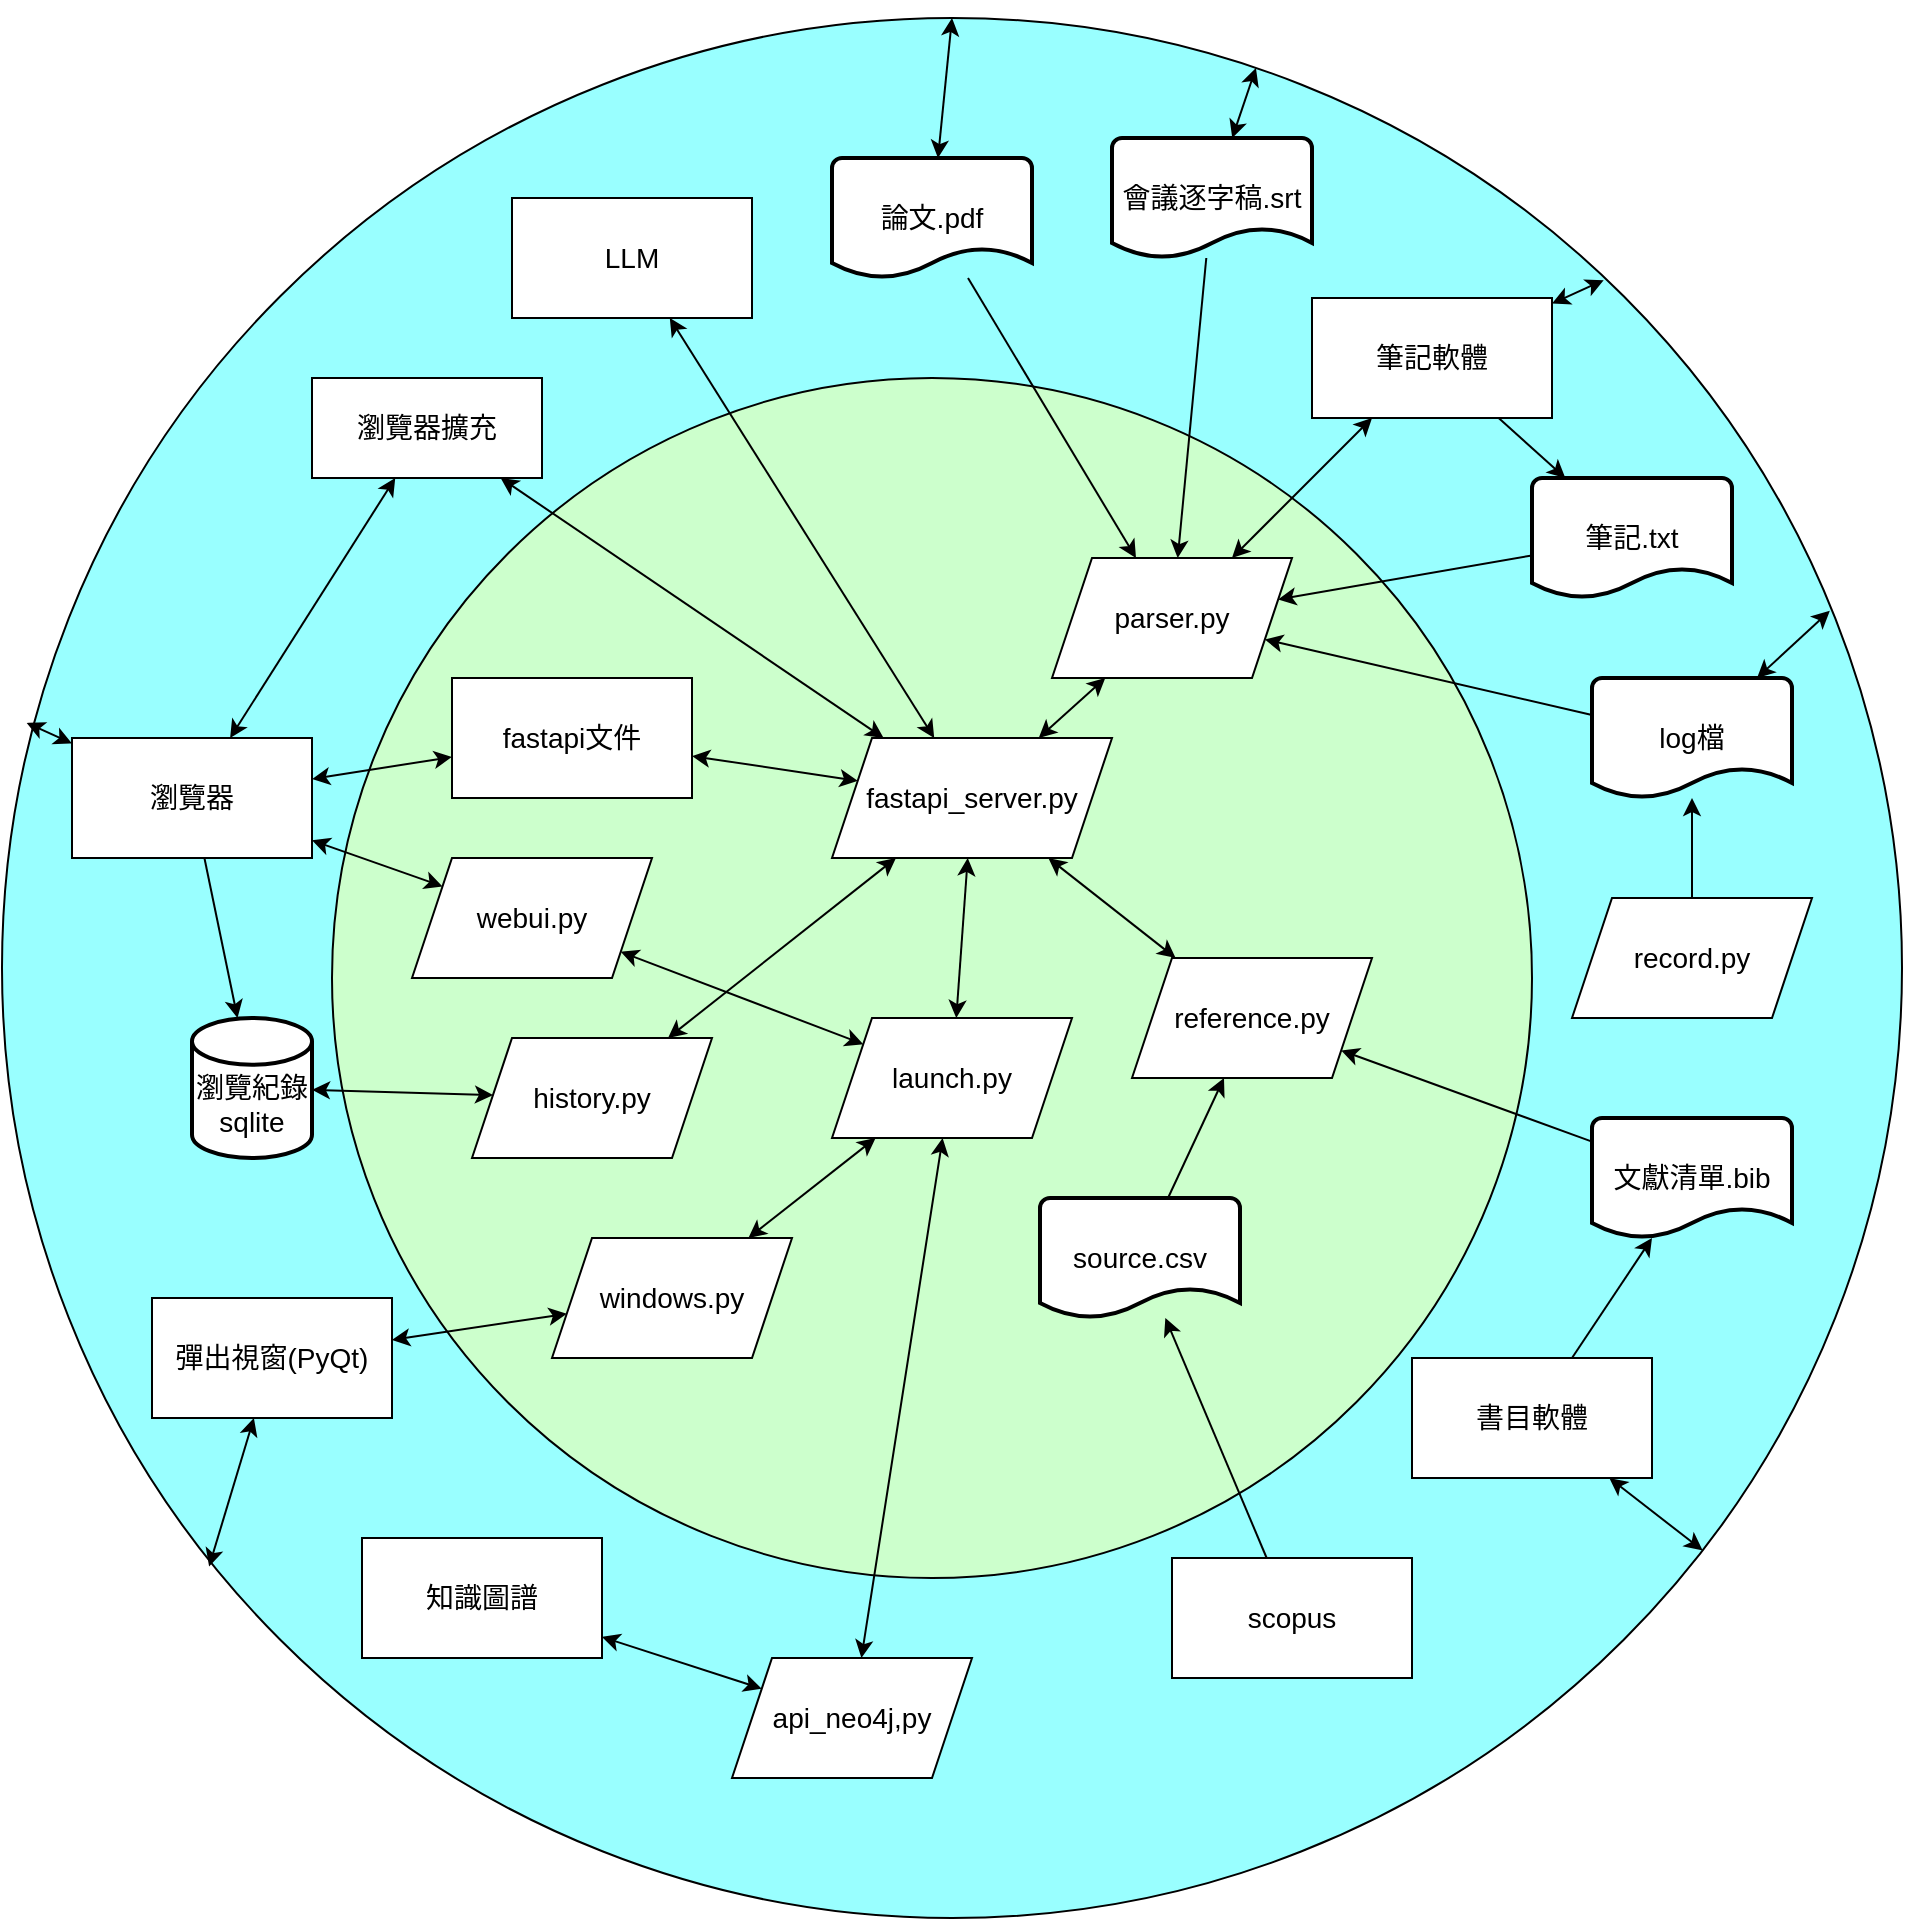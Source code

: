 <mxfile pages="2">
    <diagram id="mBXqP_EhR65qZ5lXbxp1" name="舊系統設計">
        <mxGraphModel dx="1723" dy="608" grid="1" gridSize="10" guides="1" tooltips="1" connect="1" arrows="1" fold="1" page="1" pageScale="1" pageWidth="827" pageHeight="1169" math="0" shadow="0">
            <root>
                <mxCell id="0"/>
                <mxCell id="1" parent="0"/>
                <mxCell id="fGtTb9ky2mornYz-SuIk-1" value="" style="ellipse;whiteSpace=wrap;html=1;aspect=fixed;fillColor=#99FFFF;fontSize=14;" parent="1" vertex="1">
                    <mxGeometry x="-95" y="110" width="950" height="950" as="geometry"/>
                </mxCell>
                <mxCell id="fGtTb9ky2mornYz-SuIk-2" value="" style="ellipse;whiteSpace=wrap;html=1;fillColor=#CCFFCC;fontSize=14;" parent="1" vertex="1">
                    <mxGeometry x="70" y="290" width="600" height="600" as="geometry"/>
                </mxCell>
                <mxCell id="fGtTb9ky2mornYz-SuIk-3" value="" style="endArrow=classic;startArrow=classic;html=1;rounded=0;fontSize=14;" parent="1" source="fGtTb9ky2mornYz-SuIk-34" target="fGtTb9ky2mornYz-SuIk-42" edge="1">
                    <mxGeometry width="50" height="50" relative="1" as="geometry">
                        <mxPoint x="390" y="410" as="sourcePoint"/>
                        <mxPoint x="510.909" y="140" as="targetPoint"/>
                    </mxGeometry>
                </mxCell>
                <mxCell id="fGtTb9ky2mornYz-SuIk-4" value="" style="endArrow=classic;startArrow=classic;html=1;rounded=0;fontSize=14;" parent="1" source="fGtTb9ky2mornYz-SuIk-29" target="fGtTb9ky2mornYz-SuIk-17" edge="1">
                    <mxGeometry width="50" height="50" relative="1" as="geometry">
                        <mxPoint x="390" y="410" as="sourcePoint"/>
                        <mxPoint x="440" y="360" as="targetPoint"/>
                    </mxGeometry>
                </mxCell>
                <mxCell id="fGtTb9ky2mornYz-SuIk-5" value="知識圖譜" style="rounded=0;whiteSpace=wrap;html=1;fontSize=14;" parent="1" vertex="1">
                    <mxGeometry x="85" y="870" width="120" height="60" as="geometry"/>
                </mxCell>
                <mxCell id="fGtTb9ky2mornYz-SuIk-6" value="" style="endArrow=none;html=1;rounded=0;startArrow=classic;startFill=1;endFill=0;fontSize=14;" parent="1" source="fGtTb9ky2mornYz-SuIk-34" target="fGtTb9ky2mornYz-SuIk-36" edge="1">
                    <mxGeometry width="50" height="50" relative="1" as="geometry">
                        <mxPoint x="340" y="425" as="sourcePoint"/>
                        <mxPoint x="190" y="492.857" as="targetPoint"/>
                    </mxGeometry>
                </mxCell>
                <mxCell id="fGtTb9ky2mornYz-SuIk-7" value="" style="endArrow=none;html=1;rounded=0;startArrow=classic;startFill=1;endFill=0;fontSize=14;" parent="1" source="fGtTb9ky2mornYz-SuIk-34" target="fGtTb9ky2mornYz-SuIk-35" edge="1">
                    <mxGeometry width="50" height="50" relative="1" as="geometry">
                        <mxPoint x="373.158" y="440" as="sourcePoint"/>
                        <mxPoint x="-35" y="411" as="targetPoint"/>
                    </mxGeometry>
                </mxCell>
                <mxCell id="fGtTb9ky2mornYz-SuIk-8" value="LLM" style="rounded=0;whiteSpace=wrap;html=1;fontSize=14;" parent="1" vertex="1">
                    <mxGeometry x="160" y="200" width="120" height="60" as="geometry"/>
                </mxCell>
                <mxCell id="fGtTb9ky2mornYz-SuIk-9" value="" style="endArrow=classic;startArrow=classic;html=1;rounded=0;fontSize=14;" parent="1" source="fGtTb9ky2mornYz-SuIk-25" target="fGtTb9ky2mornYz-SuIk-15" edge="1">
                    <mxGeometry width="50" height="50" relative="1" as="geometry">
                        <mxPoint x="410" y="590" as="sourcePoint"/>
                        <mxPoint x="1020" y="690" as="targetPoint"/>
                    </mxGeometry>
                </mxCell>
                <mxCell id="fGtTb9ky2mornYz-SuIk-10" value="" style="endArrow=classic;html=1;rounded=0;fontSize=14;" parent="1" source="fGtTb9ky2mornYz-SuIk-50" target="fGtTb9ky2mornYz-SuIk-28" edge="1">
                    <mxGeometry width="50" height="50" relative="1" as="geometry">
                        <mxPoint x="824.75" y="625" as="sourcePoint"/>
                        <mxPoint x="720" y="460" as="targetPoint"/>
                    </mxGeometry>
                </mxCell>
                <mxCell id="fGtTb9ky2mornYz-SuIk-11" value="瀏覽器擴充" style="rounded=0;whiteSpace=wrap;html=1;fillColor=#FFFFFF;strokeColor=#000000;fontSize=14;" parent="1" vertex="1">
                    <mxGeometry x="60" y="290" width="115" height="50" as="geometry"/>
                </mxCell>
                <mxCell id="fGtTb9ky2mornYz-SuIk-12" value="" style="endArrow=classic;html=1;rounded=0;fontSize=14;" parent="1" source="fGtTb9ky2mornYz-SuIk-28" target="fGtTb9ky2mornYz-SuIk-20" edge="1">
                    <mxGeometry width="50" height="50" relative="1" as="geometry">
                        <mxPoint x="640" y="580" as="sourcePoint"/>
                        <mxPoint x="390" y="340" as="targetPoint"/>
                    </mxGeometry>
                </mxCell>
                <mxCell id="fGtTb9ky2mornYz-SuIk-13" value="" style="endArrow=classic;html=1;rounded=0;fontSize=14;" parent="1" source="fGtTb9ky2mornYz-SuIk-42" target="fGtTb9ky2mornYz-SuIk-39" edge="1">
                    <mxGeometry width="50" height="50" relative="1" as="geometry">
                        <mxPoint x="570" y="125.161" as="sourcePoint"/>
                        <mxPoint x="70" y="868.049" as="targetPoint"/>
                    </mxGeometry>
                </mxCell>
                <mxCell id="fGtTb9ky2mornYz-SuIk-14" value="" style="endArrow=classic;html=1;rounded=0;startArrow=classic;startFill=1;fontSize=14;" parent="1" source="fGtTb9ky2mornYz-SuIk-47" target="fGtTb9ky2mornYz-SuIk-19" edge="1">
                    <mxGeometry width="50" height="50" relative="1" as="geometry">
                        <mxPoint x="129.704" y="560" as="sourcePoint"/>
                        <mxPoint x="418.667" y="210" as="targetPoint"/>
                    </mxGeometry>
                </mxCell>
                <mxCell id="fGtTb9ky2mornYz-SuIk-15" value="launch.py" style="shape=parallelogram;perimeter=parallelogramPerimeter;whiteSpace=wrap;html=1;fixedSize=1;fontSize=14;" parent="1" vertex="1">
                    <mxGeometry x="320" y="610" width="120" height="60" as="geometry"/>
                </mxCell>
                <mxCell id="fGtTb9ky2mornYz-SuIk-16" value="" style="endArrow=classic;startArrow=classic;html=1;rounded=0;fontSize=14;" parent="1" source="fGtTb9ky2mornYz-SuIk-15" target="fGtTb9ky2mornYz-SuIk-19" edge="1">
                    <mxGeometry width="50" height="50" relative="1" as="geometry">
                        <mxPoint x="390" y="640" as="sourcePoint"/>
                        <mxPoint x="440" y="590" as="targetPoint"/>
                    </mxGeometry>
                </mxCell>
                <mxCell id="fGtTb9ky2mornYz-SuIk-17" value="fastapi_server.py" style="shape=parallelogram;perimeter=parallelogramPerimeter;whiteSpace=wrap;html=1;fixedSize=1;fontSize=14;" parent="1" vertex="1">
                    <mxGeometry x="320" y="470" width="140" height="60" as="geometry"/>
                </mxCell>
                <mxCell id="fGtTb9ky2mornYz-SuIk-18" value="" style="endArrow=classic;startArrow=classic;html=1;rounded=0;fontSize=14;" parent="1" source="fGtTb9ky2mornYz-SuIk-15" target="fGtTb9ky2mornYz-SuIk-17" edge="1">
                    <mxGeometry width="50" height="50" relative="1" as="geometry">
                        <mxPoint x="390" y="640" as="sourcePoint"/>
                        <mxPoint x="440" y="590" as="targetPoint"/>
                    </mxGeometry>
                </mxCell>
                <mxCell id="fGtTb9ky2mornYz-SuIk-19" value="webui.py" style="shape=parallelogram;perimeter=parallelogramPerimeter;whiteSpace=wrap;html=1;fixedSize=1;fontSize=14;" parent="1" vertex="1">
                    <mxGeometry x="110" y="530" width="120" height="60" as="geometry"/>
                </mxCell>
                <mxCell id="fGtTb9ky2mornYz-SuIk-20" value="reference.py" style="shape=parallelogram;perimeter=parallelogramPerimeter;whiteSpace=wrap;html=1;fixedSize=1;fontSize=14;" parent="1" vertex="1">
                    <mxGeometry x="470" y="580" width="120" height="60" as="geometry"/>
                </mxCell>
                <mxCell id="fGtTb9ky2mornYz-SuIk-21" value="scopus" style="rounded=0;whiteSpace=wrap;html=1;fontSize=14;" parent="1" vertex="1">
                    <mxGeometry x="490" y="880" width="120" height="60" as="geometry"/>
                </mxCell>
                <mxCell id="fGtTb9ky2mornYz-SuIk-22" value="source.csv" style="strokeWidth=2;html=1;shape=mxgraph.flowchart.document2;whiteSpace=wrap;size=0.25;fontSize=14;" parent="1" vertex="1">
                    <mxGeometry x="424" y="700" width="100" height="60" as="geometry"/>
                </mxCell>
                <mxCell id="fGtTb9ky2mornYz-SuIk-23" value="" style="endArrow=classic;startArrow=none;html=1;rounded=0;endFill=1;startFill=0;fontSize=14;" parent="1" source="fGtTb9ky2mornYz-SuIk-22" target="fGtTb9ky2mornYz-SuIk-20" edge="1">
                    <mxGeometry width="50" height="50" relative="1" as="geometry">
                        <mxPoint x="390" y="640" as="sourcePoint"/>
                        <mxPoint x="440" y="590" as="targetPoint"/>
                    </mxGeometry>
                </mxCell>
                <mxCell id="fGtTb9ky2mornYz-SuIk-24" value="&lt;br style=&quot;font-size: 14px;&quot;&gt;瀏覽紀錄&lt;br style=&quot;font-size: 14px;&quot;&gt;sqlite" style="strokeWidth=2;html=1;shape=mxgraph.flowchart.database;whiteSpace=wrap;fontSize=14;" parent="1" vertex="1">
                    <mxGeometry y="610" width="60" height="70" as="geometry"/>
                </mxCell>
                <mxCell id="fGtTb9ky2mornYz-SuIk-25" value="api_neo4j,py" style="shape=parallelogram;perimeter=parallelogramPerimeter;whiteSpace=wrap;html=1;fixedSize=1;fontSize=14;" parent="1" vertex="1">
                    <mxGeometry x="270" y="930" width="120" height="60" as="geometry"/>
                </mxCell>
                <mxCell id="fGtTb9ky2mornYz-SuIk-26" value="" style="endArrow=classic;startArrow=classic;html=1;rounded=0;fontSize=14;" parent="1" source="fGtTb9ky2mornYz-SuIk-25" target="fGtTb9ky2mornYz-SuIk-5" edge="1">
                    <mxGeometry width="50" height="50" relative="1" as="geometry">
                        <mxPoint x="390" y="540" as="sourcePoint"/>
                        <mxPoint x="440" y="490" as="targetPoint"/>
                    </mxGeometry>
                </mxCell>
                <mxCell id="fGtTb9ky2mornYz-SuIk-27" value="" style="endArrow=classic;startArrow=classic;html=1;rounded=0;fontSize=14;" parent="1" source="fGtTb9ky2mornYz-SuIk-17" target="fGtTb9ky2mornYz-SuIk-8" edge="1">
                    <mxGeometry width="50" height="50" relative="1" as="geometry">
                        <mxPoint x="390" y="740" as="sourcePoint"/>
                        <mxPoint x="440" y="690" as="targetPoint"/>
                    </mxGeometry>
                </mxCell>
                <mxCell id="fGtTb9ky2mornYz-SuIk-28" value="文獻清單.bib" style="strokeWidth=2;html=1;shape=mxgraph.flowchart.document2;whiteSpace=wrap;size=0.25;fontSize=14;" parent="1" vertex="1">
                    <mxGeometry x="700" y="660" width="100" height="60" as="geometry"/>
                </mxCell>
                <mxCell id="fGtTb9ky2mornYz-SuIk-29" value="history.py" style="shape=parallelogram;perimeter=parallelogramPerimeter;whiteSpace=wrap;html=1;fixedSize=1;fontSize=14;" parent="1" vertex="1">
                    <mxGeometry x="140" y="620" width="120" height="60" as="geometry"/>
                </mxCell>
                <mxCell id="fGtTb9ky2mornYz-SuIk-30" value="" style="endArrow=classic;startArrow=classic;html=1;rounded=0;fontSize=14;" parent="1" source="fGtTb9ky2mornYz-SuIk-24" target="fGtTb9ky2mornYz-SuIk-29" edge="1">
                    <mxGeometry width="50" height="50" relative="1" as="geometry">
                        <mxPoint x="390" y="540" as="sourcePoint"/>
                        <mxPoint x="440" y="490" as="targetPoint"/>
                    </mxGeometry>
                </mxCell>
                <mxCell id="fGtTb9ky2mornYz-SuIk-31" value="windows.py" style="shape=parallelogram;perimeter=parallelogramPerimeter;whiteSpace=wrap;html=1;fixedSize=1;fontSize=14;" parent="1" vertex="1">
                    <mxGeometry x="180" y="720" width="120" height="60" as="geometry"/>
                </mxCell>
                <mxCell id="fGtTb9ky2mornYz-SuIk-32" value="" style="endArrow=classic;startArrow=classic;html=1;rounded=0;fontSize=14;" parent="1" source="fGtTb9ky2mornYz-SuIk-15" target="fGtTb9ky2mornYz-SuIk-31" edge="1">
                    <mxGeometry width="50" height="50" relative="1" as="geometry">
                        <mxPoint x="390" y="540" as="sourcePoint"/>
                        <mxPoint x="440" y="490" as="targetPoint"/>
                    </mxGeometry>
                </mxCell>
                <mxCell id="fGtTb9ky2mornYz-SuIk-33" value="" style="endArrow=classic;startArrow=classic;html=1;rounded=0;fontSize=14;" parent="1" source="fGtTb9ky2mornYz-SuIk-11" target="fGtTb9ky2mornYz-SuIk-17" edge="1">
                    <mxGeometry width="50" height="50" relative="1" as="geometry">
                        <mxPoint x="390" y="440" as="sourcePoint"/>
                        <mxPoint x="440" y="390" as="targetPoint"/>
                    </mxGeometry>
                </mxCell>
                <mxCell id="fGtTb9ky2mornYz-SuIk-34" value="parser.py" style="shape=parallelogram;perimeter=parallelogramPerimeter;whiteSpace=wrap;html=1;fixedSize=1;fontSize=14;" parent="1" vertex="1">
                    <mxGeometry x="430" y="380" width="120" height="60" as="geometry"/>
                </mxCell>
                <mxCell id="fGtTb9ky2mornYz-SuIk-35" value="會議逐字稿.srt" style="strokeWidth=2;html=1;shape=mxgraph.flowchart.document2;whiteSpace=wrap;size=0.25;fontSize=14;" parent="1" vertex="1">
                    <mxGeometry x="460" y="170" width="100" height="60" as="geometry"/>
                </mxCell>
                <mxCell id="fGtTb9ky2mornYz-SuIk-36" value="論文.pdf" style="strokeWidth=2;html=1;shape=mxgraph.flowchart.document2;whiteSpace=wrap;size=0.25;fontSize=14;" parent="1" vertex="1">
                    <mxGeometry x="320" y="180" width="100" height="60" as="geometry"/>
                </mxCell>
                <mxCell id="fGtTb9ky2mornYz-SuIk-37" value="" style="endArrow=classic;startArrow=classic;html=1;rounded=0;fontSize=14;" parent="1" source="fGtTb9ky2mornYz-SuIk-20" target="fGtTb9ky2mornYz-SuIk-17" edge="1">
                    <mxGeometry width="50" height="50" relative="1" as="geometry">
                        <mxPoint x="390" y="640" as="sourcePoint"/>
                        <mxPoint x="440" y="590" as="targetPoint"/>
                    </mxGeometry>
                </mxCell>
                <mxCell id="fGtTb9ky2mornYz-SuIk-38" value="" style="endArrow=classic;startArrow=classic;html=1;rounded=0;fontSize=14;" parent="1" source="fGtTb9ky2mornYz-SuIk-34" target="fGtTb9ky2mornYz-SuIk-17" edge="1">
                    <mxGeometry width="50" height="50" relative="1" as="geometry">
                        <mxPoint x="390" y="440" as="sourcePoint"/>
                        <mxPoint x="440" y="390" as="targetPoint"/>
                    </mxGeometry>
                </mxCell>
                <mxCell id="fGtTb9ky2mornYz-SuIk-39" value="筆記.txt" style="strokeWidth=2;html=1;shape=mxgraph.flowchart.document2;whiteSpace=wrap;size=0.25;fontSize=14;" parent="1" vertex="1">
                    <mxGeometry x="670" y="340" width="100" height="60" as="geometry"/>
                </mxCell>
                <mxCell id="fGtTb9ky2mornYz-SuIk-40" value="" style="endArrow=none;startArrow=classic;html=1;rounded=0;startFill=1;endFill=0;fontSize=14;" parent="1" source="fGtTb9ky2mornYz-SuIk-22" target="fGtTb9ky2mornYz-SuIk-21" edge="1">
                    <mxGeometry width="50" height="50" relative="1" as="geometry">
                        <mxPoint x="390" y="740" as="sourcePoint"/>
                        <mxPoint x="440" y="690" as="targetPoint"/>
                    </mxGeometry>
                </mxCell>
                <mxCell id="fGtTb9ky2mornYz-SuIk-41" value="" style="endArrow=classic;html=1;rounded=0;fontSize=14;" parent="1" source="fGtTb9ky2mornYz-SuIk-39" target="fGtTb9ky2mornYz-SuIk-34" edge="1">
                    <mxGeometry width="50" height="50" relative="1" as="geometry">
                        <mxPoint x="390" y="740" as="sourcePoint"/>
                        <mxPoint x="440" y="690" as="targetPoint"/>
                    </mxGeometry>
                </mxCell>
                <mxCell id="fGtTb9ky2mornYz-SuIk-42" value="筆記軟體" style="rounded=0;whiteSpace=wrap;html=1;fontSize=14;" parent="1" vertex="1">
                    <mxGeometry x="560" y="250" width="120" height="60" as="geometry"/>
                </mxCell>
                <mxCell id="fGtTb9ky2mornYz-SuIk-43" value="log檔" style="strokeWidth=2;html=1;shape=mxgraph.flowchart.document2;whiteSpace=wrap;size=0.25;fontSize=14;" parent="1" vertex="1">
                    <mxGeometry x="700" y="440" width="100" height="60" as="geometry"/>
                </mxCell>
                <mxCell id="fGtTb9ky2mornYz-SuIk-44" value="" style="endArrow=classic;html=1;rounded=0;fontSize=14;" parent="1" source="fGtTb9ky2mornYz-SuIk-43" target="fGtTb9ky2mornYz-SuIk-34" edge="1">
                    <mxGeometry width="50" height="50" relative="1" as="geometry">
                        <mxPoint x="390" y="440" as="sourcePoint"/>
                        <mxPoint x="440" y="390" as="targetPoint"/>
                    </mxGeometry>
                </mxCell>
                <mxCell id="fGtTb9ky2mornYz-SuIk-45" value="record.py" style="shape=parallelogram;perimeter=parallelogramPerimeter;whiteSpace=wrap;html=1;fixedSize=1;fontSize=14;" parent="1" vertex="1">
                    <mxGeometry x="690" y="550" width="120" height="60" as="geometry"/>
                </mxCell>
                <mxCell id="fGtTb9ky2mornYz-SuIk-46" value="" style="endArrow=classic;html=1;rounded=0;fontSize=14;" parent="1" source="fGtTb9ky2mornYz-SuIk-45" target="fGtTb9ky2mornYz-SuIk-43" edge="1">
                    <mxGeometry width="50" height="50" relative="1" as="geometry">
                        <mxPoint x="390" y="340" as="sourcePoint"/>
                        <mxPoint x="440" y="290" as="targetPoint"/>
                    </mxGeometry>
                </mxCell>
                <mxCell id="fGtTb9ky2mornYz-SuIk-47" value="瀏覽器" style="rounded=0;whiteSpace=wrap;html=1;fontSize=14;" parent="1" vertex="1">
                    <mxGeometry x="-60" y="470" width="120" height="60" as="geometry"/>
                </mxCell>
                <mxCell id="fGtTb9ky2mornYz-SuIk-48" value="" style="endArrow=classic;html=1;rounded=0;fontSize=14;" parent="1" source="fGtTb9ky2mornYz-SuIk-47" target="fGtTb9ky2mornYz-SuIk-24" edge="1">
                    <mxGeometry width="50" height="50" relative="1" as="geometry">
                        <mxPoint x="390" y="440" as="sourcePoint"/>
                        <mxPoint x="440" y="390" as="targetPoint"/>
                    </mxGeometry>
                </mxCell>
                <mxCell id="fGtTb9ky2mornYz-SuIk-49" value="" style="endArrow=classic;startArrow=classic;html=1;rounded=0;fontSize=14;" parent="1" source="fGtTb9ky2mornYz-SuIk-11" target="fGtTb9ky2mornYz-SuIk-47" edge="1">
                    <mxGeometry width="50" height="50" relative="1" as="geometry">
                        <mxPoint x="390" y="440" as="sourcePoint"/>
                        <mxPoint x="440" y="390" as="targetPoint"/>
                    </mxGeometry>
                </mxCell>
                <mxCell id="fGtTb9ky2mornYz-SuIk-50" value="書目軟體" style="rounded=0;whiteSpace=wrap;html=1;fontSize=14;" parent="1" vertex="1">
                    <mxGeometry x="610" y="780" width="120" height="60" as="geometry"/>
                </mxCell>
                <mxCell id="fGtTb9ky2mornYz-SuIk-51" value="" style="endArrow=classic;startArrow=classic;html=1;rounded=0;exitX=0.013;exitY=0.371;exitDx=0;exitDy=0;exitPerimeter=0;fontSize=14;" parent="1" source="fGtTb9ky2mornYz-SuIk-1" target="fGtTb9ky2mornYz-SuIk-47" edge="1">
                    <mxGeometry width="50" height="50" relative="1" as="geometry">
                        <mxPoint x="-130" y="605.556" as="sourcePoint"/>
                        <mxPoint x="440" y="590" as="targetPoint"/>
                    </mxGeometry>
                </mxCell>
                <mxCell id="fGtTb9ky2mornYz-SuIk-52" value="" style="endArrow=classic;startArrow=classic;html=1;rounded=0;exitX=0.109;exitY=0.815;exitDx=0;exitDy=0;exitPerimeter=0;fontSize=14;" parent="1" source="fGtTb9ky2mornYz-SuIk-1" target="fGtTb9ky2mornYz-SuIk-53" edge="1">
                    <mxGeometry width="50" height="50" relative="1" as="geometry">
                        <mxPoint x="-140" y="830" as="sourcePoint"/>
                        <mxPoint x="-170" y="760" as="targetPoint"/>
                    </mxGeometry>
                </mxCell>
                <mxCell id="fGtTb9ky2mornYz-SuIk-53" value="彈出視窗(PyQt)" style="rounded=0;whiteSpace=wrap;html=1;fontSize=14;" parent="1" vertex="1">
                    <mxGeometry x="-20" y="750" width="120" height="60" as="geometry"/>
                </mxCell>
                <mxCell id="fGtTb9ky2mornYz-SuIk-54" value="" style="endArrow=classic;startArrow=classic;html=1;rounded=0;fontSize=14;" parent="1" source="fGtTb9ky2mornYz-SuIk-53" target="fGtTb9ky2mornYz-SuIk-31" edge="1">
                    <mxGeometry width="50" height="50" relative="1" as="geometry">
                        <mxPoint x="390" y="640" as="sourcePoint"/>
                        <mxPoint x="440" y="590" as="targetPoint"/>
                    </mxGeometry>
                </mxCell>
                <mxCell id="fGtTb9ky2mornYz-SuIk-55" value="" style="endArrow=classic;startArrow=classic;html=1;rounded=0;fontSize=14;" parent="1" source="fGtTb9ky2mornYz-SuIk-50" target="fGtTb9ky2mornYz-SuIk-1" edge="1">
                    <mxGeometry width="50" height="50" relative="1" as="geometry">
                        <mxPoint x="390" y="670" as="sourcePoint"/>
                        <mxPoint x="950" y="670" as="targetPoint"/>
                    </mxGeometry>
                </mxCell>
                <mxCell id="fGtTb9ky2mornYz-SuIk-56" value="fastapi文件" style="rounded=0;whiteSpace=wrap;html=1;fontSize=14;" parent="1" vertex="1">
                    <mxGeometry x="130" y="440" width="120" height="60" as="geometry"/>
                </mxCell>
                <mxCell id="fGtTb9ky2mornYz-SuIk-57" value="" style="endArrow=classic;startArrow=classic;html=1;rounded=0;fontSize=14;" parent="1" source="fGtTb9ky2mornYz-SuIk-47" target="fGtTb9ky2mornYz-SuIk-56" edge="1">
                    <mxGeometry width="50" height="50" relative="1" as="geometry">
                        <mxPoint x="390" y="470" as="sourcePoint"/>
                        <mxPoint x="440" y="420" as="targetPoint"/>
                    </mxGeometry>
                </mxCell>
                <mxCell id="fGtTb9ky2mornYz-SuIk-58" value="" style="endArrow=classic;startArrow=classic;html=1;rounded=0;fontSize=14;" parent="1" source="fGtTb9ky2mornYz-SuIk-56" target="fGtTb9ky2mornYz-SuIk-17" edge="1">
                    <mxGeometry width="50" height="50" relative="1" as="geometry">
                        <mxPoint x="390" y="470" as="sourcePoint"/>
                        <mxPoint x="440" y="420" as="targetPoint"/>
                    </mxGeometry>
                </mxCell>
                <mxCell id="fGtTb9ky2mornYz-SuIk-59" value="" style="endArrow=classic;startArrow=classic;html=1;rounded=0;fontSize=14;" parent="1" source="fGtTb9ky2mornYz-SuIk-35" target="fGtTb9ky2mornYz-SuIk-1" edge="1">
                    <mxGeometry width="50" height="50" relative="1" as="geometry">
                        <mxPoint x="390" y="470" as="sourcePoint"/>
                        <mxPoint x="910" y="120" as="targetPoint"/>
                    </mxGeometry>
                </mxCell>
                <mxCell id="fGtTb9ky2mornYz-SuIk-60" value="" style="endArrow=classic;startArrow=classic;html=1;rounded=0;exitX=0.5;exitY=0;exitDx=0;exitDy=0;fontSize=14;" parent="1" source="fGtTb9ky2mornYz-SuIk-1" target="fGtTb9ky2mornYz-SuIk-36" edge="1">
                    <mxGeometry width="50" height="50" relative="1" as="geometry">
                        <mxPoint x="390" y="470" as="sourcePoint"/>
                        <mxPoint x="440" y="420" as="targetPoint"/>
                    </mxGeometry>
                </mxCell>
                <mxCell id="fGtTb9ky2mornYz-SuIk-61" value="" style="endArrow=classic;startArrow=classic;html=1;rounded=0;entryX=0.843;entryY=0.138;entryDx=0;entryDy=0;entryPerimeter=0;fontSize=14;" parent="1" source="fGtTb9ky2mornYz-SuIk-42" target="fGtTb9ky2mornYz-SuIk-1" edge="1">
                    <mxGeometry width="50" height="50" relative="1" as="geometry">
                        <mxPoint x="390" y="470" as="sourcePoint"/>
                        <mxPoint x="440" y="420" as="targetPoint"/>
                    </mxGeometry>
                </mxCell>
                <mxCell id="fGtTb9ky2mornYz-SuIk-62" value="" style="endArrow=classic;startArrow=classic;html=1;rounded=0;entryX=0.962;entryY=0.312;entryDx=0;entryDy=0;entryPerimeter=0;fontSize=14;" parent="1" source="fGtTb9ky2mornYz-SuIk-43" target="fGtTb9ky2mornYz-SuIk-1" edge="1">
                    <mxGeometry width="50" height="50" relative="1" as="geometry">
                        <mxPoint x="390" y="470" as="sourcePoint"/>
                        <mxPoint x="950" y="370" as="targetPoint"/>
                    </mxGeometry>
                </mxCell>
            </root>
        </mxGraphModel>
    </diagram>
    <diagram name="新系統設計" id="12UNc06dFbCwrvweL-hf">
        <mxGraphModel dx="1723" dy="608" grid="1" gridSize="10" guides="1" tooltips="1" connect="1" arrows="1" fold="1" page="1" pageScale="1" pageWidth="827" pageHeight="1169" math="0" shadow="0">
            <root>
                <mxCell id="mi0lVg5lTRU0t4JiFKWJ-0"/>
                <mxCell id="mi0lVg5lTRU0t4JiFKWJ-1" parent="mi0lVg5lTRU0t4JiFKWJ-0"/>
                <mxCell id="vwIkOo36Im5SvmaLK73T-0" value="Source" style="rounded=0;fontSize=15;" parent="mi0lVg5lTRU0t4JiFKWJ-1" vertex="1">
                    <mxGeometry x="-390" y="970" width="75" height="100" as="geometry"/>
                </mxCell>
                <mxCell id="vwIkOo36Im5SvmaLK73T-1" value="UI" style="rounded=0;fontSize=15;" parent="mi0lVg5lTRU0t4JiFKWJ-1" vertex="1">
                    <mxGeometry x="-175" y="790" width="40" height="280" as="geometry"/>
                </mxCell>
                <mxCell id="vwIkOo36Im5SvmaLK73T-2" value="Embedded" style="rounded=0;fontSize=15;" parent="mi0lVg5lTRU0t4JiFKWJ-1" vertex="1">
                    <mxGeometry x="-390" y="870" width="75" height="30" as="geometry"/>
                </mxCell>
                <mxCell id="vwIkOo36Im5SvmaLK73T-3" value="LLM" style="rounded=0;fontSize=15;" parent="mi0lVg5lTRU0t4JiFKWJ-1" vertex="1">
                    <mxGeometry x="-390" y="910" width="75" height="30" as="geometry"/>
                </mxCell>
                <mxCell id="vwIkOo36Im5SvmaLK73T-4" value="Knowledge&#10;Base" style="rounded=0;fontSize=15;" parent="mi0lVg5lTRU0t4JiFKWJ-1" vertex="1">
                    <mxGeometry x="-285" y="970" width="80" height="100" as="geometry"/>
                </mxCell>
                <mxCell id="vwIkOo36Im5SvmaLK73T-5" value="" style="edgeStyle=none;startArrow=classic;startFill=1;fontSize=15;" parent="mi0lVg5lTRU0t4JiFKWJ-1" source="vwIkOo36Im5SvmaLK73T-0" target="vwIkOo36Im5SvmaLK73T-4" edge="1">
                    <mxGeometry relative="1" as="geometry">
                        <mxPoint x="-75.5" y="750" as="sourcePoint"/>
                        <mxPoint x="-75.5" y="710" as="targetPoint"/>
                    </mxGeometry>
                </mxCell>
                <mxCell id="vwIkOo36Im5SvmaLK73T-6" value="Retrieval" style="rounded=0;fontSize=15;" parent="mi0lVg5lTRU0t4JiFKWJ-1" vertex="1">
                    <mxGeometry x="-390" y="830" width="75" height="30" as="geometry"/>
                </mxCell>
                <mxCell id="vwIkOo36Im5SvmaLK73T-7" value="External&#10;API" style="rounded=0;fontSize=15;" parent="mi0lVg5lTRU0t4JiFKWJ-1" vertex="1">
                    <mxGeometry x="-500" y="870" width="80" height="140" as="geometry"/>
                </mxCell>
                <mxCell id="vwIkOo36Im5SvmaLK73T-8" value="Indexing" style="rounded=0;fontSize=15;" parent="mi0lVg5lTRU0t4JiFKWJ-1" vertex="1">
                    <mxGeometry x="-390" y="790" width="75" height="30" as="geometry"/>
                </mxCell>
                <mxCell id="vwIkOo36Im5SvmaLK73T-9" value="" style="edgeStyle=none;fontSize=8;startArrow=classic;startFill=1;" parent="mi0lVg5lTRU0t4JiFKWJ-1" source="vwIkOo36Im5SvmaLK73T-10" target="vwIkOo36Im5SvmaLK73T-4" edge="1">
                    <mxGeometry relative="1" as="geometry"/>
                </mxCell>
                <mxCell id="vwIkOo36Im5SvmaLK73T-10" value="RAG" style="rounded=0;fontSize=15;" parent="mi0lVg5lTRU0t4JiFKWJ-1" vertex="1">
                    <mxGeometry x="-285" y="790" width="80" height="150" as="geometry"/>
                </mxCell>
                <mxCell id="vwIkOo36Im5SvmaLK73T-11" value="" style="edgeStyle=none;fontSize=8;startArrow=classic;startFill=1;exitX=1;exitY=0.214;exitDx=0;exitDy=0;exitPerimeter=0;endArrow=none;endFill=0;" parent="mi0lVg5lTRU0t4JiFKWJ-1" source="vwIkOo36Im5SvmaLK73T-12" target="vwIkOo36Im5SvmaLK73T-8" edge="1">
                    <mxGeometry relative="1" as="geometry"/>
                </mxCell>
                <mxCell id="vwIkOo36Im5SvmaLK73T-12" value="Vector&#10;Database" style="rounded=0;fontSize=15;" parent="mi0lVg5lTRU0t4JiFKWJ-1" vertex="1">
                    <mxGeometry x="-500" y="790" width="80" height="70" as="geometry"/>
                </mxCell>
                <mxCell id="vwIkOo36Im5SvmaLK73T-13" value="" style="edgeStyle=none;startArrow=classic;startFill=1;fontSize=15;exitX=0;exitY=0.806;exitDx=0;exitDy=0;exitPerimeter=0;" parent="mi0lVg5lTRU0t4JiFKWJ-1" edge="1">
                    <mxGeometry relative="1" as="geometry">
                        <mxPoint x="-175" y="865.1" as="sourcePoint"/>
                        <mxPoint x="-205" y="864.76" as="targetPoint"/>
                    </mxGeometry>
                </mxCell>
                <mxCell id="vwIkOo36Im5SvmaLK73T-14" value="" style="edgeStyle=none;startArrow=classic;startFill=1;fontSize=15;" parent="mi0lVg5lTRU0t4JiFKWJ-1" edge="1">
                    <mxGeometry relative="1" as="geometry">
                        <mxPoint x="-315" y="924.76" as="sourcePoint"/>
                        <mxPoint x="-285" y="924.76" as="targetPoint"/>
                    </mxGeometry>
                </mxCell>
                <mxCell id="vwIkOo36Im5SvmaLK73T-15" value="" style="edgeStyle=none;startArrow=classic;startFill=1;fontSize=15;" parent="mi0lVg5lTRU0t4JiFKWJ-1" edge="1">
                    <mxGeometry relative="1" as="geometry">
                        <mxPoint x="-315" y="884.76" as="sourcePoint"/>
                        <mxPoint x="-285" y="884.76" as="targetPoint"/>
                    </mxGeometry>
                </mxCell>
                <mxCell id="vwIkOo36Im5SvmaLK73T-16" value="" style="edgeStyle=none;startArrow=classic;startFill=1;fontSize=15;" parent="mi0lVg5lTRU0t4JiFKWJ-1" edge="1">
                    <mxGeometry relative="1" as="geometry">
                        <mxPoint x="-315" y="844.76" as="sourcePoint"/>
                        <mxPoint x="-285" y="844.76" as="targetPoint"/>
                    </mxGeometry>
                </mxCell>
                <mxCell id="vwIkOo36Im5SvmaLK73T-17" value="" style="edgeStyle=none;startArrow=classic;startFill=1;fontSize=15;" parent="mi0lVg5lTRU0t4JiFKWJ-1" edge="1">
                    <mxGeometry relative="1" as="geometry">
                        <mxPoint x="-315" y="804.76" as="sourcePoint"/>
                        <mxPoint x="-285" y="804.76" as="targetPoint"/>
                    </mxGeometry>
                </mxCell>
                <mxCell id="vwIkOo36Im5SvmaLK73T-18" value="" style="edgeStyle=none;fontSize=8;startArrow=classic;startFill=1;exitX=1;exitY=0.214;exitDx=0;exitDy=0;exitPerimeter=0;" parent="mi0lVg5lTRU0t4JiFKWJ-1" edge="1">
                    <mxGeometry relative="1" as="geometry">
                        <mxPoint x="-420" y="844.86" as="sourcePoint"/>
                        <mxPoint x="-390" y="844.868" as="targetPoint"/>
                    </mxGeometry>
                </mxCell>
                <mxCell id="vwIkOo36Im5SvmaLK73T-19" value="" style="edgeStyle=none;fontSize=8;startArrow=classic;startFill=1;exitX=1;exitY=0.214;exitDx=0;exitDy=0;exitPerimeter=0;" parent="mi0lVg5lTRU0t4JiFKWJ-1" edge="1">
                    <mxGeometry relative="1" as="geometry">
                        <mxPoint x="-420" y="884.8" as="sourcePoint"/>
                        <mxPoint x="-390" y="884.808" as="targetPoint"/>
                    </mxGeometry>
                </mxCell>
                <mxCell id="vwIkOo36Im5SvmaLK73T-20" value="" style="edgeStyle=none;fontSize=8;startArrow=classic;startFill=1;exitX=1;exitY=0.214;exitDx=0;exitDy=0;exitPerimeter=0;" parent="mi0lVg5lTRU0t4JiFKWJ-1" edge="1">
                    <mxGeometry relative="1" as="geometry">
                        <mxPoint x="-420" y="924.8" as="sourcePoint"/>
                        <mxPoint x="-390" y="924.808" as="targetPoint"/>
                    </mxGeometry>
                </mxCell>
                <mxCell id="vwIkOo36Im5SvmaLK73T-21" value="" style="edgeStyle=none;fontSize=8;startArrow=classic;startFill=1;exitX=1;exitY=0.214;exitDx=0;exitDy=0;exitPerimeter=0;" parent="mi0lVg5lTRU0t4JiFKWJ-1" edge="1">
                    <mxGeometry relative="1" as="geometry">
                        <mxPoint x="-420" y="1045.08" as="sourcePoint"/>
                        <mxPoint x="-390" y="1045.088" as="targetPoint"/>
                    </mxGeometry>
                </mxCell>
                <mxCell id="vwIkOo36Im5SvmaLK73T-22" value="" style="edgeStyle=none;startArrow=classic;startFill=1;fontSize=15;exitX=0;exitY=0.806;exitDx=0;exitDy=0;exitPerimeter=0;" parent="mi0lVg5lTRU0t4JiFKWJ-1" edge="1">
                    <mxGeometry relative="1" as="geometry">
                        <mxPoint x="-175" y="1020.05" as="sourcePoint"/>
                        <mxPoint x="-205" y="1019.71" as="targetPoint"/>
                    </mxGeometry>
                </mxCell>
                <mxCell id="vwIkOo36Im5SvmaLK73T-23" value="File" style="rounded=0;fontSize=15;" parent="mi0lVg5lTRU0t4JiFKWJ-1" vertex="1">
                    <mxGeometry x="-500" y="1021" width="80" height="49" as="geometry"/>
                </mxCell>
                <mxCell id="vwIkOo36Im5SvmaLK73T-24" value="" style="edgeStyle=none;fontSize=8;startArrow=classic;startFill=1;exitX=1;exitY=0.214;exitDx=0;exitDy=0;exitPerimeter=0;" parent="mi0lVg5lTRU0t4JiFKWJ-1" edge="1">
                    <mxGeometry relative="1" as="geometry">
                        <mxPoint x="-420" y="990.0" as="sourcePoint"/>
                        <mxPoint x="-390" y="990.008" as="targetPoint"/>
                    </mxGeometry>
                </mxCell>
            </root>
        </mxGraphModel>
    </diagram>
    <diagram name="系統設計_HTTP" id="-PX1LDJywyiRumX0hhBZ">
        <mxGraphModel dx="1723" dy="608" grid="1" gridSize="10" guides="1" tooltips="1" connect="1" arrows="1" fold="1" page="1" pageScale="1" pageWidth="827" pageHeight="1169" math="0" shadow="0">
            <root>
                <mxCell id="u_UhDSuOVLL01rFSFOV9-0"/>
                <mxCell id="u_UhDSuOVLL01rFSFOV9-1" parent="u_UhDSuOVLL01rFSFOV9-0"/>
                <mxCell id="u_UhDSuOVLL01rFSFOV9-2" value="Source" style="rounded=0;fontSize=15;" parent="u_UhDSuOVLL01rFSFOV9-1" vertex="1">
                    <mxGeometry x="-240" y="1050" width="75" height="100" as="geometry"/>
                </mxCell>
                <mxCell id="u_UhDSuOVLL01rFSFOV9-3" value="UI" style="rounded=0;fontSize=15;" parent="u_UhDSuOVLL01rFSFOV9-1" vertex="1">
                    <mxGeometry x="70" y="870" width="40" height="280" as="geometry"/>
                </mxCell>
                <mxCell id="u_UhDSuOVLL01rFSFOV9-4" value="Embedded" style="rounded=0;fontSize=15;" parent="u_UhDSuOVLL01rFSFOV9-1" vertex="1">
                    <mxGeometry x="-240" y="950" width="75" height="30" as="geometry"/>
                </mxCell>
                <mxCell id="u_UhDSuOVLL01rFSFOV9-5" value="LLM" style="rounded=0;fontSize=15;" parent="u_UhDSuOVLL01rFSFOV9-1" vertex="1">
                    <mxGeometry x="-240" y="990" width="75" height="30" as="geometry"/>
                </mxCell>
                <mxCell id="u_UhDSuOVLL01rFSFOV9-6" value="Knowledge&#10;Base" style="rounded=0;fontSize=15;" parent="u_UhDSuOVLL01rFSFOV9-1" vertex="1">
                    <mxGeometry x="-40" y="1050" width="80" height="100" as="geometry"/>
                </mxCell>
                <mxCell id="u_UhDSuOVLL01rFSFOV9-7" value="" style="edgeStyle=none;startArrow=classic;startFill=1;fontSize=15;" parent="u_UhDSuOVLL01rFSFOV9-1" source="u_UhDSuOVLL01rFSFOV9-2" edge="1">
                    <mxGeometry relative="1" as="geometry">
                        <mxPoint x="74.5" y="830" as="sourcePoint"/>
                        <mxPoint x="-135" y="1100" as="targetPoint"/>
                    </mxGeometry>
                </mxCell>
                <mxCell id="u_UhDSuOVLL01rFSFOV9-8" value="Retrieval" style="rounded=0;fontSize=15;" parent="u_UhDSuOVLL01rFSFOV9-1" vertex="1">
                    <mxGeometry x="-240" y="910" width="75" height="30" as="geometry"/>
                </mxCell>
                <mxCell id="u_UhDSuOVLL01rFSFOV9-9" value="External&#10;API" style="rounded=0;fontSize=15;" parent="u_UhDSuOVLL01rFSFOV9-1" vertex="1">
                    <mxGeometry x="-350" y="950" width="80" height="140" as="geometry"/>
                </mxCell>
                <mxCell id="u_UhDSuOVLL01rFSFOV9-10" value="Indexing" style="rounded=0;fontSize=15;" parent="u_UhDSuOVLL01rFSFOV9-1" vertex="1">
                    <mxGeometry x="-240" y="870" width="75" height="30" as="geometry"/>
                </mxCell>
                <mxCell id="u_UhDSuOVLL01rFSFOV9-11" value="" style="edgeStyle=none;fontSize=8;startArrow=classic;startFill=1;exitX=1.018;exitY=0.817;exitDx=0;exitDy=0;exitPerimeter=0;" parent="u_UhDSuOVLL01rFSFOV9-1" source="HyJ-Gk-Z1OxsBEcR_Z9Y-0" target="u_UhDSuOVLL01rFSFOV9-6" edge="1">
                    <mxGeometry relative="1" as="geometry"/>
                </mxCell>
                <mxCell id="u_UhDSuOVLL01rFSFOV9-12" value="RAG" style="rounded=0;fontSize=15;" parent="u_UhDSuOVLL01rFSFOV9-1" vertex="1">
                    <mxGeometry x="-40" y="870" width="80" height="150" as="geometry"/>
                </mxCell>
                <mxCell id="u_UhDSuOVLL01rFSFOV9-13" value="" style="edgeStyle=none;fontSize=8;startArrow=classic;startFill=1;exitX=1;exitY=0.214;exitDx=0;exitDy=0;exitPerimeter=0;endArrow=none;endFill=0;" parent="u_UhDSuOVLL01rFSFOV9-1" source="u_UhDSuOVLL01rFSFOV9-14" target="u_UhDSuOVLL01rFSFOV9-10" edge="1">
                    <mxGeometry relative="1" as="geometry"/>
                </mxCell>
                <mxCell id="u_UhDSuOVLL01rFSFOV9-14" value="Vector&#10;Database" style="rounded=0;fontSize=15;" parent="u_UhDSuOVLL01rFSFOV9-1" vertex="1">
                    <mxGeometry x="-350" y="870" width="80" height="70" as="geometry"/>
                </mxCell>
                <mxCell id="u_UhDSuOVLL01rFSFOV9-15" value="" style="edgeStyle=none;startArrow=classic;startFill=1;fontSize=15;exitX=-0.037;exitY=0.591;exitDx=0;exitDy=0;exitPerimeter=0;entryX=1.048;entryY=0.585;entryDx=0;entryDy=0;entryPerimeter=0;" parent="u_UhDSuOVLL01rFSFOV9-1" source="u_UhDSuOVLL01rFSFOV9-3" target="HyJ-Gk-Z1OxsBEcR_Z9Y-0" edge="1">
                    <mxGeometry relative="1" as="geometry">
                        <mxPoint x="70" y="945.1" as="sourcePoint"/>
                        <mxPoint x="40" y="944.76" as="targetPoint"/>
                    </mxGeometry>
                </mxCell>
                <mxCell id="u_UhDSuOVLL01rFSFOV9-16" value="" style="edgeStyle=none;startArrow=classic;startFill=1;fontSize=15;" parent="u_UhDSuOVLL01rFSFOV9-1" edge="1">
                    <mxGeometry relative="1" as="geometry">
                        <mxPoint x="-165" y="1004.76" as="sourcePoint"/>
                        <mxPoint x="-135" y="1004.76" as="targetPoint"/>
                    </mxGeometry>
                </mxCell>
                <mxCell id="u_UhDSuOVLL01rFSFOV9-17" value="" style="edgeStyle=none;startArrow=classic;startFill=1;fontSize=15;" parent="u_UhDSuOVLL01rFSFOV9-1" edge="1">
                    <mxGeometry relative="1" as="geometry">
                        <mxPoint x="-165" y="964.76" as="sourcePoint"/>
                        <mxPoint x="-135" y="964.76" as="targetPoint"/>
                    </mxGeometry>
                </mxCell>
                <mxCell id="u_UhDSuOVLL01rFSFOV9-18" value="" style="edgeStyle=none;startArrow=classic;startFill=1;fontSize=15;" parent="u_UhDSuOVLL01rFSFOV9-1" edge="1">
                    <mxGeometry relative="1" as="geometry">
                        <mxPoint x="-165" y="924.76" as="sourcePoint"/>
                        <mxPoint x="-135" y="924.76" as="targetPoint"/>
                    </mxGeometry>
                </mxCell>
                <mxCell id="u_UhDSuOVLL01rFSFOV9-19" value="" style="edgeStyle=none;startArrow=classic;startFill=1;fontSize=15;" parent="u_UhDSuOVLL01rFSFOV9-1" edge="1">
                    <mxGeometry relative="1" as="geometry">
                        <mxPoint x="-165" y="884.76" as="sourcePoint"/>
                        <mxPoint x="-135" y="884.76" as="targetPoint"/>
                    </mxGeometry>
                </mxCell>
                <mxCell id="u_UhDSuOVLL01rFSFOV9-20" value="" style="edgeStyle=none;fontSize=8;startArrow=classic;startFill=1;exitX=1;exitY=0.214;exitDx=0;exitDy=0;exitPerimeter=0;" parent="u_UhDSuOVLL01rFSFOV9-1" edge="1">
                    <mxGeometry relative="1" as="geometry">
                        <mxPoint x="-270" y="924.86" as="sourcePoint"/>
                        <mxPoint x="-240" y="924.868" as="targetPoint"/>
                    </mxGeometry>
                </mxCell>
                <mxCell id="u_UhDSuOVLL01rFSFOV9-21" value="" style="edgeStyle=none;fontSize=8;startArrow=classic;startFill=1;exitX=1;exitY=0.214;exitDx=0;exitDy=0;exitPerimeter=0;" parent="u_UhDSuOVLL01rFSFOV9-1" edge="1">
                    <mxGeometry relative="1" as="geometry">
                        <mxPoint x="-270" y="964.8" as="sourcePoint"/>
                        <mxPoint x="-240" y="964.808" as="targetPoint"/>
                    </mxGeometry>
                </mxCell>
                <mxCell id="u_UhDSuOVLL01rFSFOV9-22" value="" style="edgeStyle=none;fontSize=8;startArrow=classic;startFill=1;exitX=1;exitY=0.214;exitDx=0;exitDy=0;exitPerimeter=0;" parent="u_UhDSuOVLL01rFSFOV9-1" edge="1">
                    <mxGeometry relative="1" as="geometry">
                        <mxPoint x="-270" y="1004.8" as="sourcePoint"/>
                        <mxPoint x="-240" y="1004.808" as="targetPoint"/>
                    </mxGeometry>
                </mxCell>
                <mxCell id="u_UhDSuOVLL01rFSFOV9-23" value="" style="edgeStyle=none;fontSize=8;startArrow=classic;startFill=1;exitX=1;exitY=0.214;exitDx=0;exitDy=0;exitPerimeter=0;" parent="u_UhDSuOVLL01rFSFOV9-1" edge="1">
                    <mxGeometry relative="1" as="geometry">
                        <mxPoint x="-270" y="1125.08" as="sourcePoint"/>
                        <mxPoint x="-240" y="1125.088" as="targetPoint"/>
                    </mxGeometry>
                </mxCell>
                <mxCell id="S6r7hp5rf5SAw2iRb_p4-0" value="File" style="rounded=0;fontSize=15;" parent="u_UhDSuOVLL01rFSFOV9-1" vertex="1">
                    <mxGeometry x="-350" y="1101" width="80" height="49" as="geometry"/>
                </mxCell>
                <mxCell id="S6r7hp5rf5SAw2iRb_p4-1" value="" style="edgeStyle=none;fontSize=8;startArrow=classic;startFill=1;exitX=1;exitY=0.214;exitDx=0;exitDy=0;exitPerimeter=0;" parent="u_UhDSuOVLL01rFSFOV9-1" edge="1">
                    <mxGeometry relative="1" as="geometry">
                        <mxPoint x="-270" y="1070.0" as="sourcePoint"/>
                        <mxPoint x="-240" y="1070.008" as="targetPoint"/>
                    </mxGeometry>
                </mxCell>
                <mxCell id="HyJ-Gk-Z1OxsBEcR_Z9Y-0" value="HTTP&#10;Server" style="rounded=0;fontSize=15;" parent="u_UhDSuOVLL01rFSFOV9-1" vertex="1">
                    <mxGeometry x="-135" y="871" width="55" height="280" as="geometry"/>
                </mxCell>
                <mxCell id="HyJ-Gk-Z1OxsBEcR_Z9Y-1" value="" style="edgeStyle=none;fontSize=8;startArrow=classic;startFill=1;exitX=1.018;exitY=0.817;exitDx=0;exitDy=0;exitPerimeter=0;" parent="u_UhDSuOVLL01rFSFOV9-1" edge="1">
                    <mxGeometry relative="1" as="geometry">
                        <mxPoint x="-79.01" y="944.58" as="sourcePoint"/>
                        <mxPoint x="-40" y="944.698" as="targetPoint"/>
                    </mxGeometry>
                </mxCell>
            </root>
        </mxGraphModel>
    </diagram>
    <diagram id="Nvu9eqUaw8VXx-Yg1-OU" name="Source類別圖">
        <mxGraphModel dx="2708" dy="715" grid="1" gridSize="10" guides="1" tooltips="1" connect="1" arrows="1" fold="1" page="1" pageScale="1" pageWidth="827" pageHeight="1169" math="0" shadow="0">
            <root>
                <mxCell id="0"/>
                <mxCell id="1" parent="0"/>
                <mxCell id="Ny9YqDv2RRcIDdD0JuFF-40" value="Source" style="swimlane;fontStyle=1;align=center;verticalAlign=top;childLayout=stackLayout;horizontal=1;startSize=26;horizontalStack=0;resizeParent=1;resizeParentMax=0;resizeLast=0;collapsible=1;marginBottom=0;fontSize=16;" parent="1" vertex="1">
                    <mxGeometry x="-583" y="156" width="323" height="258" as="geometry"/>
                </mxCell>
                <mxCell id="Ny9YqDv2RRcIDdD0JuFF-41" value="+ name: str&#10;+ config: dict" style="text;strokeColor=none;fillColor=none;align=left;verticalAlign=top;spacingLeft=4;spacingRight=4;overflow=hidden;rotatable=0;points=[[0,0.5],[1,0.5]];portConstraint=eastwest;fontSize=16;" parent="Ny9YqDv2RRcIDdD0JuFF-40" vertex="1">
                    <mxGeometry y="26" width="323" height="54" as="geometry"/>
                </mxCell>
                <mxCell id="Ny9YqDv2RRcIDdD0JuFF-42" value="" style="line;strokeWidth=1;fillColor=none;align=left;verticalAlign=middle;spacingTop=-1;spacingLeft=3;spacingRight=3;rotatable=0;labelPosition=right;points=[];portConstraint=eastwest;strokeColor=inherit;fontSize=16;" parent="Ny9YqDv2RRcIDdD0JuFF-40" vertex="1">
                    <mxGeometry y="80" width="323" height="8" as="geometry"/>
                </mxCell>
                <mxCell id="Ny9YqDv2RRcIDdD0JuFF-43" value="+ get_data(): str&#10;+ reference_string(referebce_data: dict): str&#10;+ get_url(uuid: str, **kwargs): str&#10;+ search(): str&#10;+ keyword_search(): list&#10;+ fuzzy_search(): list&#10;+ split_preprocess()&#10;+ split(): list" style="text;strokeColor=none;fillColor=none;align=left;verticalAlign=top;spacingLeft=4;spacingRight=4;overflow=hidden;rotatable=0;points=[[0,0.5],[1,0.5]];portConstraint=eastwest;fontSize=16;" parent="Ny9YqDv2RRcIDdD0JuFF-40" vertex="1">
                    <mxGeometry y="88" width="323" height="170" as="geometry"/>
                </mxCell>
                <mxCell id="Ny9YqDv2RRcIDdD0JuFF-44" value="HistorySource" style="swimlane;fontStyle=1;align=center;verticalAlign=top;childLayout=stackLayout;horizontal=1;startSize=26;horizontalStack=0;resizeParent=1;resizeParentMax=0;resizeLast=0;collapsible=1;marginBottom=0;fontSize=16;" parent="1" vertex="1">
                    <mxGeometry x="-160" y="281" width="240" height="210" as="geometry"/>
                </mxCell>
                <mxCell id="Ny9YqDv2RRcIDdD0JuFF-45" value="+ name: str&#10;+ config: dict" style="text;strokeColor=none;fillColor=none;align=left;verticalAlign=top;spacingLeft=4;spacingRight=4;overflow=hidden;rotatable=0;points=[[0,0.5],[1,0.5]];portConstraint=eastwest;fontSize=16;" parent="Ny9YqDv2RRcIDdD0JuFF-44" vertex="1">
                    <mxGeometry y="26" width="240" height="44" as="geometry"/>
                </mxCell>
                <mxCell id="Ny9YqDv2RRcIDdD0JuFF-46" value="" style="line;strokeWidth=1;fillColor=none;align=left;verticalAlign=middle;spacingTop=-1;spacingLeft=3;spacingRight=3;rotatable=0;labelPosition=right;points=[];portConstraint=eastwest;strokeColor=inherit;fontSize=16;" parent="Ny9YqDv2RRcIDdD0JuFF-44" vertex="1">
                    <mxGeometry y="70" width="240" height="8" as="geometry"/>
                </mxCell>
                <mxCell id="Ny9YqDv2RRcIDdD0JuFF-47" value="+ search(): str&#10;+ keyword_search(): list&#10;+ fuzzy_search(): list&#10;+ search_by_url(url: str): dict&#10;+ search_by_time(time: str): dict&#10;+ get_opener_by_id(id: int): dict" style="text;strokeColor=none;fillColor=none;align=left;verticalAlign=top;spacingLeft=4;spacingRight=4;overflow=hidden;rotatable=0;points=[[0,0.5],[1,0.5]];portConstraint=eastwest;fontSize=16;" parent="Ny9YqDv2RRcIDdD0JuFF-44" vertex="1">
                    <mxGeometry y="78" width="240" height="132" as="geometry"/>
                </mxCell>
                <mxCell id="Ny9YqDv2RRcIDdD0JuFF-48" value="ObsidianSource" style="swimlane;fontStyle=1;align=center;verticalAlign=top;childLayout=stackLayout;horizontal=1;startSize=26;horizontalStack=0;resizeParent=1;resizeParentMax=0;resizeLast=0;collapsible=1;marginBottom=0;fontSize=16;" parent="1" vertex="1">
                    <mxGeometry x="-820" y="520" width="340" height="188" as="geometry"/>
                </mxCell>
                <mxCell id="Ny9YqDv2RRcIDdD0JuFF-49" value="+ name: str&#10;+ config: dict" style="text;strokeColor=none;fillColor=none;align=left;verticalAlign=top;spacingLeft=4;spacingRight=4;overflow=hidden;rotatable=0;points=[[0,0.5],[1,0.5]];portConstraint=eastwest;fontSize=16;" parent="Ny9YqDv2RRcIDdD0JuFF-48" vertex="1">
                    <mxGeometry y="26" width="340" height="44" as="geometry"/>
                </mxCell>
                <mxCell id="Ny9YqDv2RRcIDdD0JuFF-50" value="" style="line;strokeWidth=1;fillColor=none;align=left;verticalAlign=middle;spacingTop=-1;spacingLeft=3;spacingRight=3;rotatable=0;labelPosition=right;points=[];portConstraint=eastwest;strokeColor=inherit;fontSize=16;" parent="Ny9YqDv2RRcIDdD0JuFF-48" vertex="1">
                    <mxGeometry y="70" width="340" height="8" as="geometry"/>
                </mxCell>
                <mxCell id="Ny9YqDv2RRcIDdD0JuFF-51" value="+ get_data(uuid: str, **kwargs): str&#10;+ split(data: split_data): list&#10;+ reference_string(referebce_data: dict): str&#10;+ get_url(uuid: str, **kwargs): str&#10;+ add_note(content: dict): str" style="text;strokeColor=none;fillColor=none;align=left;verticalAlign=top;spacingLeft=4;spacingRight=4;overflow=hidden;rotatable=0;points=[[0,0.5],[1,0.5]];portConstraint=eastwest;fontSize=16;" parent="Ny9YqDv2RRcIDdD0JuFF-48" vertex="1">
                    <mxGeometry y="78" width="340" height="110" as="geometry"/>
                </mxCell>
                <mxCell id="Ny9YqDv2RRcIDdD0JuFF-52" value="Extends" style="endArrow=block;endSize=16;endFill=0;fontSize=16;" parent="1" source="Ny9YqDv2RRcIDdD0JuFF-48" target="Ny9YqDv2RRcIDdD0JuFF-40" edge="1">
                    <mxGeometry x="-0.333" width="160" relative="1" as="geometry">
                        <mxPoint x="-357.2" y="550" as="sourcePoint"/>
                        <mxPoint x="-439.709" y="616" as="targetPoint"/>
                        <mxPoint as="offset"/>
                    </mxGeometry>
                </mxCell>
                <mxCell id="Ny9YqDv2RRcIDdD0JuFF-53" value="Neo4jSource" style="swimlane;fontStyle=1;align=center;verticalAlign=top;childLayout=stackLayout;horizontal=1;startSize=26;horizontalStack=0;resizeParent=1;resizeParentMax=0;resizeLast=0;collapsible=1;marginBottom=0;fontSize=16;" parent="1" vertex="1">
                    <mxGeometry x="-160" y="70" width="330" height="180" as="geometry"/>
                </mxCell>
                <mxCell id="Ny9YqDv2RRcIDdD0JuFF-54" value="+ name: str&#10;+ config: dict" style="text;strokeColor=none;fillColor=none;align=left;verticalAlign=top;spacingLeft=4;spacingRight=4;overflow=hidden;rotatable=0;points=[[0,0.5],[1,0.5]];portConstraint=eastwest;fontSize=16;" parent="Ny9YqDv2RRcIDdD0JuFF-53" vertex="1">
                    <mxGeometry y="26" width="330" height="54" as="geometry"/>
                </mxCell>
                <mxCell id="Ny9YqDv2RRcIDdD0JuFF-55" value="" style="line;strokeWidth=1;fillColor=none;align=left;verticalAlign=middle;spacingTop=-1;spacingLeft=3;spacingRight=3;rotatable=0;labelPosition=right;points=[];portConstraint=eastwest;strokeColor=inherit;fontSize=16;" parent="Ny9YqDv2RRcIDdD0JuFF-53" vertex="1">
                    <mxGeometry y="80" width="330" height="8" as="geometry"/>
                </mxCell>
                <mxCell id="Ny9YqDv2RRcIDdD0JuFF-56" value="+ reference_string(referebce_data: dict): str&#10;+ search(str): str&#10;+ get_data(): str&#10;+ split(): list" style="text;strokeColor=none;fillColor=none;align=left;verticalAlign=top;spacingLeft=4;spacingRight=4;overflow=hidden;rotatable=0;points=[[0,0.5],[1,0.5]];portConstraint=eastwest;fontSize=16;" parent="Ny9YqDv2RRcIDdD0JuFF-53" vertex="1">
                    <mxGeometry y="88" width="330" height="92" as="geometry"/>
                </mxCell>
                <mxCell id="Ny9YqDv2RRcIDdD0JuFF-57" value="Extends" style="endArrow=block;endSize=16;endFill=0;fontSize=16;" parent="1" source="Ny9YqDv2RRcIDdD0JuFF-53" target="Ny9YqDv2RRcIDdD0JuFF-40" edge="1">
                    <mxGeometry x="-0.2" width="160" relative="1" as="geometry">
                        <mxPoint x="-340" y="730" as="sourcePoint"/>
                        <mxPoint x="-710" y="546" as="targetPoint"/>
                        <mxPoint as="offset"/>
                    </mxGeometry>
                </mxCell>
                <mxCell id="Ny9YqDv2RRcIDdD0JuFF-58" value="ChromeSource" style="swimlane;fontStyle=1;align=center;verticalAlign=top;childLayout=stackLayout;horizontal=1;startSize=26;horizontalStack=0;resizeParent=1;resizeParentMax=0;resizeLast=0;collapsible=1;marginBottom=0;fontSize=16;" parent="1" vertex="1">
                    <mxGeometry x="-370" y="520" width="260" height="120" as="geometry"/>
                </mxCell>
                <mxCell id="Ny9YqDv2RRcIDdD0JuFF-59" value="+ name: str&#10;+ config: dict" style="text;strokeColor=none;fillColor=none;align=left;verticalAlign=top;spacingLeft=4;spacingRight=4;overflow=hidden;rotatable=0;points=[[0,0.5],[1,0.5]];portConstraint=eastwest;fontSize=16;" parent="Ny9YqDv2RRcIDdD0JuFF-58" vertex="1">
                    <mxGeometry y="26" width="260" height="44" as="geometry"/>
                </mxCell>
                <mxCell id="Ny9YqDv2RRcIDdD0JuFF-60" value="" style="line;strokeWidth=1;fillColor=none;align=left;verticalAlign=middle;spacingTop=-1;spacingLeft=3;spacingRight=3;rotatable=0;labelPosition=right;points=[];portConstraint=eastwest;strokeColor=inherit;fontSize=16;" parent="Ny9YqDv2RRcIDdD0JuFF-58" vertex="1">
                    <mxGeometry y="70" width="260" height="8" as="geometry"/>
                </mxCell>
                <mxCell id="Ny9YqDv2RRcIDdD0JuFF-61" value="+ tab_action(action_data:dict): str" style="text;strokeColor=none;fillColor=none;align=left;verticalAlign=top;spacingLeft=4;spacingRight=4;overflow=hidden;rotatable=0;points=[[0,0.5],[1,0.5]];portConstraint=eastwest;fontSize=16;" parent="Ny9YqDv2RRcIDdD0JuFF-58" vertex="1">
                    <mxGeometry y="78" width="260" height="42" as="geometry"/>
                </mxCell>
                <mxCell id="Ny9YqDv2RRcIDdD0JuFF-62" value="Extends" style="endArrow=block;endSize=16;endFill=0;fontSize=16;" parent="1" source="Ny9YqDv2RRcIDdD0JuFF-58" target="Ny9YqDv2RRcIDdD0JuFF-40" edge="1">
                    <mxGeometry width="160" relative="1" as="geometry">
                        <mxPoint x="-340" y="730" as="sourcePoint"/>
                        <mxPoint x="-340" y="636" as="targetPoint"/>
                    </mxGeometry>
                </mxCell>
                <mxCell id="Ny9YqDv2RRcIDdD0JuFF-63" value="LogSource" style="swimlane;fontStyle=1;align=center;verticalAlign=top;childLayout=stackLayout;horizontal=1;startSize=26;horizontalStack=0;resizeParent=1;resizeParentMax=0;resizeLast=0;collapsible=1;marginBottom=0;fontSize=16;" parent="1" vertex="1">
                    <mxGeometry x="-1010" y="270" width="320" height="210" as="geometry"/>
                </mxCell>
                <mxCell id="Ny9YqDv2RRcIDdD0JuFF-64" value="+ name: str&#10;+ config: dict" style="text;strokeColor=none;fillColor=none;align=left;verticalAlign=top;spacingLeft=4;spacingRight=4;overflow=hidden;rotatable=0;points=[[0,0.5],[1,0.5]];portConstraint=eastwest;fontSize=16;" parent="Ny9YqDv2RRcIDdD0JuFF-63" vertex="1">
                    <mxGeometry y="26" width="320" height="44" as="geometry"/>
                </mxCell>
                <mxCell id="Ny9YqDv2RRcIDdD0JuFF-65" value="" style="line;strokeWidth=1;fillColor=none;align=left;verticalAlign=middle;spacingTop=-1;spacingLeft=3;spacingRight=3;rotatable=0;labelPosition=right;points=[];portConstraint=eastwest;strokeColor=inherit;fontSize=16;" parent="Ny9YqDv2RRcIDdD0JuFF-63" vertex="1">
                    <mxGeometry y="70" width="320" height="8" as="geometry"/>
                </mxCell>
                <mxCell id="Ny9YqDv2RRcIDdD0JuFF-66" value="+ get_data(uuid: str, **kwargs): str&#10;+ split(data: split_data): list&#10;+ reference_string(referebce_data: dict): str&#10;+ get_url(uuid: str, **kwargs): str&#10;+ search(str): str&#10;+ search_by_command(command: str): dict&#10;" style="text;strokeColor=none;fillColor=none;align=left;verticalAlign=top;spacingLeft=4;spacingRight=4;overflow=hidden;rotatable=0;points=[[0,0.5],[1,0.5]];portConstraint=eastwest;fontSize=16;" parent="Ny9YqDv2RRcIDdD0JuFF-63" vertex="1">
                    <mxGeometry y="78" width="320" height="132" as="geometry"/>
                </mxCell>
                <mxCell id="Ny9YqDv2RRcIDdD0JuFF-67" value="ReferenceSource" style="swimlane;fontStyle=1;align=center;verticalAlign=top;childLayout=stackLayout;horizontal=1;startSize=26;horizontalStack=0;resizeParent=1;resizeParentMax=0;resizeLast=0;collapsible=1;marginBottom=0;fontSize=16;" parent="1" vertex="1">
                    <mxGeometry x="-990" y="80" width="300" height="150" as="geometry"/>
                </mxCell>
                <mxCell id="Ny9YqDv2RRcIDdD0JuFF-68" value="+ name: str&#10;+ config: dict" style="text;strokeColor=none;fillColor=none;align=left;verticalAlign=top;spacingLeft=4;spacingRight=4;overflow=hidden;rotatable=0;points=[[0,0.5],[1,0.5]];portConstraint=eastwest;fontSize=16;" parent="Ny9YqDv2RRcIDdD0JuFF-67" vertex="1">
                    <mxGeometry y="26" width="300" height="44" as="geometry"/>
                </mxCell>
                <mxCell id="Ny9YqDv2RRcIDdD0JuFF-69" value="" style="line;strokeWidth=1;fillColor=none;align=left;verticalAlign=middle;spacingTop=-1;spacingLeft=3;spacingRight=3;rotatable=0;labelPosition=right;points=[];portConstraint=eastwest;strokeColor=inherit;fontSize=16;" parent="Ny9YqDv2RRcIDdD0JuFF-67" vertex="1">
                    <mxGeometry y="70" width="300" height="8" as="geometry"/>
                </mxCell>
                <mxCell id="Ny9YqDv2RRcIDdD0JuFF-70" value="+ get_data(): str&#10;+ reference_string(referebce_data: dict): str&#10;+ get_url(uuid: str, **kwargs): str" style="text;strokeColor=none;fillColor=none;align=left;verticalAlign=top;spacingLeft=4;spacingRight=4;overflow=hidden;rotatable=0;points=[[0,0.5],[1,0.5]];portConstraint=eastwest;fontSize=16;" parent="Ny9YqDv2RRcIDdD0JuFF-67" vertex="1">
                    <mxGeometry y="78" width="300" height="72" as="geometry"/>
                </mxCell>
                <mxCell id="Ny9YqDv2RRcIDdD0JuFF-75" value="Extends" style="endArrow=block;endSize=16;endFill=0;fontSize=16;" parent="1" source="Ny9YqDv2RRcIDdD0JuFF-44" target="Ny9YqDv2RRcIDdD0JuFF-40" edge="1">
                    <mxGeometry x="-0.193" y="-3" width="160" relative="1" as="geometry">
                        <mxPoint x="-160" y="730" as="sourcePoint"/>
                        <mxPoint x="-160" y="636" as="targetPoint"/>
                        <mxPoint as="offset"/>
                    </mxGeometry>
                </mxCell>
                <mxCell id="Ny9YqDv2RRcIDdD0JuFF-76" value="Extends" style="endArrow=block;endSize=16;endFill=0;fontSize=16;" parent="1" source="Ny9YqDv2RRcIDdD0JuFF-63" target="Ny9YqDv2RRcIDdD0JuFF-40" edge="1">
                    <mxGeometry x="-0.06" y="2" width="160" relative="1" as="geometry">
                        <mxPoint x="-260" y="460" as="sourcePoint"/>
                        <mxPoint x="-100" y="460" as="targetPoint"/>
                        <mxPoint as="offset"/>
                    </mxGeometry>
                </mxCell>
                <mxCell id="Ny9YqDv2RRcIDdD0JuFF-78" value="Extends" style="endArrow=block;endSize=16;endFill=0;fontSize=16;" parent="1" source="Ny9YqDv2RRcIDdD0JuFF-67" target="Ny9YqDv2RRcIDdD0JuFF-40" edge="1">
                    <mxGeometry width="160" relative="1" as="geometry">
                        <mxPoint x="-149.211" y="540" as="sourcePoint"/>
                        <mxPoint x="-340.789" y="436" as="targetPoint"/>
                    </mxGeometry>
                </mxCell>
            </root>
        </mxGraphModel>
    </diagram>
    <diagram name="4.新架構設計" id="ssuSbQ5Xz6-nXs8A3VdA">
        <mxGraphModel dx="1881" dy="1884" grid="1" gridSize="10" guides="1" tooltips="1" connect="1" arrows="1" fold="1" page="1" pageScale="1" pageWidth="827" pageHeight="1169" math="0" shadow="0">
            <root>
                <mxCell id="zHdShphClCUaY1__FU7_-0"/>
                <mxCell id="zHdShphClCUaY1__FU7_-1" parent="zHdShphClCUaY1__FU7_-0"/>
                <mxCell id="zHdShphClCUaY1__FU7_-2" value="" style="edgeStyle=none;fontFamily=標楷體;fontSource=https%3A%2F%2Ffonts.googleapis.com%2Fcss%3Ffamily%3D%25E6%25A8%2599%25E6%25A5%25B7%25E9%25AB%2594;fontSize=16;startArrow=classic;startFill=1;fontStyle=0;strokeWidth=2;" parent="zHdShphClCUaY1__FU7_-1" source="zHdShphClCUaY1__FU7_-29" target="zHdShphClCUaY1__FU7_-20" edge="1">
                    <mxGeometry relative="1" as="geometry"/>
                </mxCell>
                <mxCell id="zHdShphClCUaY1__FU7_-4" value="knowledge_base.py" style="rounded=1;fontFamily=標楷體;fontSource=https%3A%2F%2Ffonts.googleapis.com%2Fcss%3Ffamily%3D%25E6%25A8%2599%25E6%25A5%25B7%25E9%25AB%2594;fontSize=16;fontStyle=0;strokeWidth=2;" parent="zHdShphClCUaY1__FU7_-1" vertex="1">
                    <mxGeometry x="130" y="70" width="180" height="50" as="geometry"/>
                </mxCell>
                <mxCell id="zHdShphClCUaY1__FU7_-5" value="" style="edgeStyle=none;fontFamily=標楷體;fontSource=https%3A%2F%2Ffonts.googleapis.com%2Fcss%3Ffamily%3D%25E6%25A8%2599%25E6%25A5%25B7%25E9%25AB%2594;fontSize=16;fontStyle=0;strokeWidth=2;" parent="zHdShphClCUaY1__FU7_-1" source="zHdShphClCUaY1__FU7_-24" target="zHdShphClCUaY1__FU7_-8" edge="1">
                    <mxGeometry relative="1" as="geometry">
                        <mxPoint x="680" y="200" as="targetPoint"/>
                    </mxGeometry>
                </mxCell>
                <mxCell id="zHdShphClCUaY1__FU7_-7" value="" style="edgeStyle=none;fontFamily=標楷體;fontSource=https%3A%2F%2Ffonts.googleapis.com%2Fcss%3Ffamily%3D%25E6%25A8%2599%25E6%25A5%25B7%25E9%25AB%2594;fontSize=16;startArrow=classic;startFill=1;fontStyle=0;strokeWidth=2;" parent="zHdShphClCUaY1__FU7_-1" source="zHdShphClCUaY1__FU7_-8" target="zHdShphClCUaY1__FU7_-29" edge="1">
                    <mxGeometry relative="1" as="geometry">
                        <Array as="points">
                            <mxPoint x="440" y="370"/>
                            <mxPoint x="440" y="295"/>
                        </Array>
                    </mxGeometry>
                </mxCell>
                <mxCell id="zHdShphClCUaY1__FU7_-8" value="obsidian.py" style="rounded=1;fontFamily=標楷體;fontSource=https%3A%2F%2Ffonts.googleapis.com%2Fcss%3Ffamily%3D%25E6%25A8%2599%25E6%25A5%25B7%25E9%25AB%2594;fontSize=16;fontStyle=0;strokeWidth=2;" parent="zHdShphClCUaY1__FU7_-1" vertex="1">
                    <mxGeometry x="479" y="343" width="100" height="60" as="geometry"/>
                </mxCell>
                <mxCell id="zHdShphClCUaY1__FU7_-9" value="" style="edgeStyle=none;fontFamily=標楷體;fontSource=https%3A%2F%2Ffonts.googleapis.com%2Fcss%3Ffamily%3D%25E6%25A8%2599%25E6%25A5%25B7%25E9%25AB%2594;fontSize=16;startArrow=classic;startFill=1;fontStyle=0;strokeWidth=2;" parent="zHdShphClCUaY1__FU7_-1" source="zHdShphClCUaY1__FU7_-25" target="zHdShphClCUaY1__FU7_-29" edge="1">
                    <mxGeometry relative="1" as="geometry">
                        <Array as="points">
                            <mxPoint x="440" y="450"/>
                            <mxPoint x="440" y="295"/>
                        </Array>
                        <mxPoint x="479" y="450" as="sourcePoint"/>
                    </mxGeometry>
                </mxCell>
                <mxCell id="EZZSkJD15s0jqIG6bDOw-5" style="edgeStyle=none;html=1;strokeWidth=2;startArrow=classic;startFill=1;" edge="1" parent="zHdShphClCUaY1__FU7_-1" source="EZZSkJD15s0jqIG6bDOw-9" target="EZZSkJD15s0jqIG6bDOw-3">
                    <mxGeometry relative="1" as="geometry">
                        <mxPoint x="32.222" y="460" as="sourcePoint"/>
                    </mxGeometry>
                </mxCell>
                <mxCell id="zHdShphClCUaY1__FU7_-12" value="" style="edgeStyle=none;fontFamily=標楷體;fontSource=https%3A%2F%2Ffonts.googleapis.com%2Fcss%3Ffamily%3D%25E6%25A8%2599%25E6%25A5%25B7%25E9%25AB%2594;fontSize=16;startArrow=classic;startFill=1;fontStyle=0;strokeWidth=2;" parent="zHdShphClCUaY1__FU7_-1" source="zHdShphClCUaY1__FU7_-13" target="zHdShphClCUaY1__FU7_-29" edge="1">
                    <mxGeometry relative="1" as="geometry">
                        <mxPoint x="110" y="235" as="targetPoint"/>
                    </mxGeometry>
                </mxCell>
                <mxCell id="zHdShphClCUaY1__FU7_-13" value="llm.py" style="rounded=1;fontFamily=標楷體;fontSource=https%3A%2F%2Ffonts.googleapis.com%2Fcss%3Ffamily%3D%25E6%25A8%2599%25E6%25A5%25B7%25E9%25AB%2594;fontSize=16;fontStyle=0;strokeWidth=2;" parent="zHdShphClCUaY1__FU7_-1" vertex="1">
                    <mxGeometry x="-30" y="70" width="120" height="60" as="geometry"/>
                </mxCell>
                <mxCell id="zHdShphClCUaY1__FU7_-14" value="" style="edgeStyle=none;fontFamily=標楷體;fontSource=https%3A%2F%2Ffonts.googleapis.com%2Fcss%3Ffamily%3D%25E6%25A8%2599%25E6%25A5%25B7%25E9%25AB%2594;fontSize=16;startArrow=classic;startFill=1;fontStyle=0;strokeWidth=2;" parent="zHdShphClCUaY1__FU7_-1" source="zHdShphClCUaY1__FU7_-4" target="zHdShphClCUaY1__FU7_-29" edge="1">
                    <mxGeometry relative="1" as="geometry">
                        <mxPoint x="190" y="620" as="targetPoint"/>
                    </mxGeometry>
                </mxCell>
                <mxCell id="zHdShphClCUaY1__FU7_-16" value="前端介面" style="rounded=1;fontFamily=標楷體;fontSource=https%3A%2F%2Ffonts.googleapis.com%2Fcss%3Ffamily%3D%25E6%25A8%2599%25E6%25A5%25B7%25E9%25AB%2594;fontSize=16;fontStyle=0;strokeWidth=2;" parent="zHdShphClCUaY1__FU7_-1" vertex="1">
                    <mxGeometry x="270" y="590" width="120" height="60" as="geometry"/>
                </mxCell>
                <mxCell id="zHdShphClCUaY1__FU7_-17" value="" style="edgeStyle=none;fontFamily=標楷體;fontSource=https%3A%2F%2Ffonts.googleapis.com%2Fcss%3Ffamily%3D%25E6%25A8%2599%25E6%25A5%25B7%25E9%25AB%2594;fontSize=16;startArrow=classic;startFill=1;fontStyle=0;strokeWidth=2;" parent="zHdShphClCUaY1__FU7_-1" source="zHdShphClCUaY1__FU7_-27" target="zHdShphClCUaY1__FU7_-16" edge="1">
                    <mxGeometry relative="1" as="geometry">
                        <mxPoint x="190" y="600" as="sourcePoint"/>
                    </mxGeometry>
                </mxCell>
                <mxCell id="zHdShphClCUaY1__FU7_-18" value="" style="edgeStyle=none;fontSize=16;startArrow=classic;startFill=1;fontStyle=0;fontFamily=標楷體;fontSource=https%3A%2F%2Ffonts.googleapis.com%2Fcss%3Ffamily%3D%25E6%25A8%2599%25E6%25A5%25B7%25E9%25AB%2594;strokeWidth=2;" parent="zHdShphClCUaY1__FU7_-1" source="zHdShphClCUaY1__FU7_-29" target="zHdShphClCUaY1__FU7_-27" edge="1">
                    <mxGeometry relative="1" as="geometry"/>
                </mxCell>
                <mxCell id="zHdShphClCUaY1__FU7_-19" value="" style="edgeStyle=none;fontSize=16;startArrow=classic;startFill=1;endArrow=classic;endFill=1;fontStyle=0;fontFamily=標楷體;fontSource=https%3A%2F%2Ffonts.googleapis.com%2Fcss%3Ffamily%3D%25E6%25A8%2599%25E6%25A5%25B7%25E9%25AB%2594;strokeWidth=2;" parent="zHdShphClCUaY1__FU7_-1" source="zHdShphClCUaY1__FU7_-20" target="zHdShphClCUaY1__FU7_-69" edge="1">
                    <mxGeometry relative="1" as="geometry"/>
                </mxCell>
                <mxCell id="zHdShphClCUaY1__FU7_-20" value="launch.py" style="rounded=1;fontFamily=標楷體;fontSource=https%3A%2F%2Ffonts.googleapis.com%2Fcss%3Ffamily%3D%25E6%25A8%2599%25E6%25A5%25B7%25E9%25AB%2594;fontSize=16;fontStyle=0;strokeWidth=2;" parent="zHdShphClCUaY1__FU7_-1" vertex="1">
                    <mxGeometry x="420" y="500" width="120" height="60" as="geometry"/>
                </mxCell>
                <mxCell id="zHdShphClCUaY1__FU7_-21" value="" style="edgeStyle=none;fontFamily=標楷體;fontSource=https%3A%2F%2Ffonts.googleapis.com%2Fcss%3Ffamily%3D%25E6%25A8%2599%25E6%25A5%25B7%25E9%25AB%2594;fontSize=16;fontStyle=0;strokeWidth=2;" parent="zHdShphClCUaY1__FU7_-1" source="zHdShphClCUaY1__FU7_-45" target="zHdShphClCUaY1__FU7_-23" edge="1">
                    <mxGeometry relative="1" as="geometry">
                        <mxPoint x="680" y="258.378" as="sourcePoint"/>
                    </mxGeometry>
                </mxCell>
                <mxCell id="zHdShphClCUaY1__FU7_-22" value="" style="edgeStyle=none;fontFamily=標楷體;fontSource=https%3A%2F%2Ffonts.googleapis.com%2Fcss%3Ffamily%3D%25E6%25A8%2599%25E6%25A5%25B7%25E9%25AB%2594;fontSize=16;startArrow=classic;startFill=1;fontStyle=0;strokeWidth=2;" parent="zHdShphClCUaY1__FU7_-1" source="zHdShphClCUaY1__FU7_-23" target="zHdShphClCUaY1__FU7_-29" edge="1">
                    <mxGeometry relative="1" as="geometry">
                        <mxPoint x="530" y="340" as="targetPoint"/>
                        <Array as="points">
                            <mxPoint x="440" y="220"/>
                            <mxPoint x="440" y="295"/>
                        </Array>
                    </mxGeometry>
                </mxCell>
                <mxCell id="zHdShphClCUaY1__FU7_-23" value="log.py" style="rounded=1;fontFamily=標楷體;fontSource=https%3A%2F%2Ffonts.googleapis.com%2Fcss%3Ffamily%3D%25E6%25A8%2599%25E6%25A5%25B7%25E9%25AB%2594;fontSize=16;fontStyle=0;strokeWidth=2;" parent="zHdShphClCUaY1__FU7_-1" vertex="1">
                    <mxGeometry x="479" y="188" width="100" height="60" as="geometry"/>
                </mxCell>
                <mxCell id="zHdShphClCUaY1__FU7_-24" value="obsidian-local&#10;-rest-api" style="rounded=1;fontFamily=標楷體;fontSource=https%3A%2F%2Ffonts.googleapis.com%2Fcss%3Ffamily%3D%25E6%25A8%2599%25E6%25A5%25B7%25E9%25AB%2594;fontSize=16;fontStyle=0;strokeWidth=2;" parent="zHdShphClCUaY1__FU7_-1" vertex="1">
                    <mxGeometry x="630" y="343" width="120" height="60" as="geometry"/>
                </mxCell>
                <mxCell id="zHdShphClCUaY1__FU7_-25" value="neo4j.py" style="rounded=1;fontFamily=標楷體;fontSource=https%3A%2F%2Ffonts.googleapis.com%2Fcss%3Ffamily%3D%25E6%25A8%2599%25E6%25A5%25B7%25E9%25AB%2594;fontSize=16;fontStyle=0;strokeWidth=2;" parent="zHdShphClCUaY1__FU7_-1" vertex="1">
                    <mxGeometry x="480" y="420" width="120" height="60" as="geometry"/>
                </mxCell>
                <mxCell id="zHdShphClCUaY1__FU7_-27" value="webui.py" style="rounded=1;fontFamily=標楷體;fontSource=https%3A%2F%2Ffonts.googleapis.com%2Fcss%3Ffamily%3D%25E6%25A8%2599%25E6%25A5%25B7%25E9%25AB%2594;fontSize=16;fontStyle=0;strokeWidth=2;" parent="zHdShphClCUaY1__FU7_-1" vertex="1">
                    <mxGeometry x="270" y="470" width="120" height="60" as="geometry"/>
                </mxCell>
                <mxCell id="zHdShphClCUaY1__FU7_-29" value="FastAPI伺服器" style="rounded=1;fontFamily=標楷體;fontSource=https%3A%2F%2Ffonts.googleapis.com%2Fcss%3Ffamily%3D%25E6%25A8%2599%25E6%25A5%25B7%25E9%25AB%2594;fontSize=16;fontStyle=0;strokeWidth=2;" parent="zHdShphClCUaY1__FU7_-1" vertex="1">
                    <mxGeometry x="260" y="265" width="140" height="60" as="geometry"/>
                </mxCell>
                <mxCell id="zHdShphClCUaY1__FU7_-30" value="" style="edgeStyle=none;fontSize=16;startArrow=classic;startFill=1;endArrow=classic;endFill=1;fontStyle=0;fontFamily=標楷體;fontSource=https%3A%2F%2Ffonts.googleapis.com%2Fcss%3Ffamily%3D%25E6%25A8%2599%25E6%25A5%25B7%25E9%25AB%2594;strokeWidth=2;" parent="zHdShphClCUaY1__FU7_-1" source="zHdShphClCUaY1__FU7_-32" target="zHdShphClCUaY1__FU7_-29" edge="1">
                    <mxGeometry relative="1" as="geometry"/>
                </mxCell>
                <mxCell id="zHdShphClCUaY1__FU7_-31" value="" style="edgeStyle=none;fontSize=16;startArrow=classic;startFill=1;endArrow=classic;endFill=1;fontStyle=0;fontFamily=標楷體;fontSource=https%3A%2F%2Ffonts.googleapis.com%2Fcss%3Ffamily%3D%25E6%25A8%2599%25E6%25A5%25B7%25E9%25AB%2594;strokeWidth=2;" parent="zHdShphClCUaY1__FU7_-1" source="EZZSkJD15s0jqIG6bDOw-4" target="EZZSkJD15s0jqIG6bDOw-9" edge="1">
                    <mxGeometry relative="1" as="geometry">
                        <mxPoint x="70" y="473.333" as="targetPoint"/>
                    </mxGeometry>
                </mxCell>
                <mxCell id="zHdShphClCUaY1__FU7_-32" value="rag.py" style="rounded=1;fontFamily=標楷體;fontSource=https%3A%2F%2Ffonts.googleapis.com%2Fcss%3Ffamily%3D%25E6%25A8%2599%25E6%25A5%25B7%25E9%25AB%2594;fontSize=16;fontStyle=0;strokeWidth=2;" parent="zHdShphClCUaY1__FU7_-1" vertex="1">
                    <mxGeometry x="-30" y="240" width="120" height="60" as="geometry"/>
                </mxCell>
                <mxCell id="zHdShphClCUaY1__FU7_-33" value="" style="edgeStyle=none;fontSize=16;startArrow=classic;startFill=1;endArrow=classic;endFill=1;fontStyle=0;fontFamily=標楷體;fontSource=https%3A%2F%2Ffonts.googleapis.com%2Fcss%3Ffamily%3D%25E6%25A8%2599%25E6%25A5%25B7%25E9%25AB%2594;strokeWidth=2;" parent="zHdShphClCUaY1__FU7_-1" source="zHdShphClCUaY1__FU7_-34" target="zHdShphClCUaY1__FU7_-29" edge="1">
                    <mxGeometry relative="1" as="geometry">
                        <Array as="points">
                            <mxPoint x="440" y="140"/>
                            <mxPoint x="440" y="295"/>
                        </Array>
                    </mxGeometry>
                </mxCell>
                <mxCell id="zHdShphClCUaY1__FU7_-34" value="chrome.py" style="rounded=1;fontFamily=標楷體;fontSource=https%3A%2F%2Ffonts.googleapis.com%2Fcss%3Ffamily%3D%25E6%25A8%2599%25E6%25A5%25B7%25E9%25AB%2594;fontSize=16;fontStyle=0;strokeWidth=2;" parent="zHdShphClCUaY1__FU7_-1" vertex="1">
                    <mxGeometry x="479" y="110" width="100" height="60" as="geometry"/>
                </mxCell>
                <mxCell id="zHdShphClCUaY1__FU7_-37" value="" style="edgeStyle=none;fontSize=16;startArrow=classic;startFill=1;endArrow=classic;endFill=1;fontStyle=0;fontFamily=標楷體;fontSource=https%3A%2F%2Ffonts.googleapis.com%2Fcss%3Ffamily%3D%25E6%25A8%2599%25E6%25A5%25B7%25E9%25AB%2594;strokeWidth=2;" parent="zHdShphClCUaY1__FU7_-1" source="zHdShphClCUaY1__FU7_-38" target="zHdShphClCUaY1__FU7_-29" edge="1">
                    <mxGeometry relative="1" as="geometry">
                        <Array as="points"/>
                    </mxGeometry>
                </mxCell>
                <mxCell id="zHdShphClCUaY1__FU7_-38" value="reference.py" style="rounded=1;fontFamily=標楷體;fontSource=https%3A%2F%2Ffonts.googleapis.com%2Fcss%3Ffamily%3D%25E6%25A8%2599%25E6%25A5%25B7%25E9%25AB%2594;fontSize=16;fontStyle=0;strokeWidth=2;" parent="zHdShphClCUaY1__FU7_-1" vertex="1">
                    <mxGeometry x="479" y="265" width="100" height="60" as="geometry"/>
                </mxCell>
                <mxCell id="zHdShphClCUaY1__FU7_-39" value="" style="edgeStyle=none;fontSize=16;startArrow=classic;startFill=1;endArrow=none;endFill=0;fontStyle=0;fontFamily=標楷體;fontSource=https%3A%2F%2Ffonts.googleapis.com%2Fcss%3Ffamily%3D%25E6%25A8%2599%25E6%25A5%25B7%25E9%25AB%2594;strokeWidth=2;" parent="zHdShphClCUaY1__FU7_-1" source="zHdShphClCUaY1__FU7_-38" target="zHdShphClCUaY1__FU7_-40" edge="1">
                    <mxGeometry relative="1" as="geometry">
                        <mxPoint x="680" y="10" as="sourcePoint"/>
                    </mxGeometry>
                </mxCell>
                <mxCell id="zHdShphClCUaY1__FU7_-40" value="reference.bib" style="strokeWidth=2;shape=mxgraph.flowchart.document2;size=0.25;fontSize=16;fontStyle=0;fontFamily=標楷體;fontSource=https%3A%2F%2Ffonts.googleapis.com%2Fcss%3Ffamily%3D%25E6%25A8%2599%25E6%25A5%25B7%25E9%25AB%2594;" parent="zHdShphClCUaY1__FU7_-1" vertex="1">
                    <mxGeometry x="630" y="265" width="120" height="60" as="geometry"/>
                </mxCell>
                <mxCell id="zHdShphClCUaY1__FU7_-41" value="" style="edgeStyle=none;fontSize=16;startArrow=none;startFill=0;endArrow=classic;endFill=1;fontStyle=0;fontFamily=標楷體;fontSource=https%3A%2F%2Ffonts.googleapis.com%2Fcss%3Ffamily%3D%25E6%25A8%2599%25E6%25A5%25B7%25E9%25AB%2594;strokeWidth=2;" parent="zHdShphClCUaY1__FU7_-1" source="zHdShphClCUaY1__FU7_-42" target="zHdShphClCUaY1__FU7_-24" edge="1">
                    <mxGeometry relative="1" as="geometry"/>
                </mxCell>
                <mxCell id="zHdShphClCUaY1__FU7_-42" value="obsidian" style="strokeWidth=2;shape=mxgraph.flowchart.database;fontSize=16;fontStyle=0;fontFamily=標楷體;fontSource=https%3A%2F%2Ffonts.googleapis.com%2Fcss%3Ffamily%3D%25E6%25A8%2599%25E6%25A5%25B7%25E9%25AB%2594;" parent="zHdShphClCUaY1__FU7_-1" vertex="1">
                    <mxGeometry x="790" y="343" width="85" height="60" as="geometry"/>
                </mxCell>
                <mxCell id="zHdShphClCUaY1__FU7_-43" value="" style="edgeStyle=none;fontSize=16;startArrow=classic;startFill=1;endArrow=classic;endFill=1;fontStyle=0;fontFamily=標楷體;fontSource=https%3A%2F%2Ffonts.googleapis.com%2Fcss%3Ffamily%3D%25E6%25A8%2599%25E6%25A5%25B7%25E9%25AB%2594;strokeWidth=2;strokeColor=default;" parent="zHdShphClCUaY1__FU7_-1" source="zHdShphClCUaY1__FU7_-44" target="zHdShphClCUaY1__FU7_-25" edge="1">
                    <mxGeometry relative="1" as="geometry"/>
                </mxCell>
                <mxCell id="zHdShphClCUaY1__FU7_-44" value="Neo4j" style="strokeWidth=2;shape=mxgraph.flowchart.database;fontSize=16;fontStyle=0;fontFamily=標楷體;fontSource=https%3A%2F%2Ffonts.googleapis.com%2Fcss%3Ffamily%3D%25E6%25A8%2599%25E6%25A5%25B7%25E9%25AB%2594;" parent="zHdShphClCUaY1__FU7_-1" vertex="1">
                    <mxGeometry x="660" y="420" width="85" height="60" as="geometry"/>
                </mxCell>
                <mxCell id="zHdShphClCUaY1__FU7_-45" value="Log檔" style="strokeWidth=2;shape=mxgraph.flowchart.multi-document;fontSize=16;fontStyle=0;fontFamily=標楷體;fontSource=https%3A%2F%2Ffonts.googleapis.com%2Fcss%3Ffamily%3D%25E6%25A8%2599%25E6%25A5%25B7%25E9%25AB%2594;" parent="zHdShphClCUaY1__FU7_-1" vertex="1">
                    <mxGeometry x="630" y="188" width="88" height="60" as="geometry"/>
                </mxCell>
                <mxCell id="zHdShphClCUaY1__FU7_-48" value="" style="edgeStyle=none;fontSize=16;startArrow=none;startFill=0;endArrow=classic;endFill=1;fontStyle=0;fontFamily=標楷體;fontSource=https%3A%2F%2Ffonts.googleapis.com%2Fcss%3Ffamily%3D%25E6%25A8%2599%25E6%25A5%25B7%25E9%25AB%2594;strokeWidth=2;" parent="zHdShphClCUaY1__FU7_-1" source="zHdShphClCUaY1__FU7_-49" target="zHdShphClCUaY1__FU7_-40" edge="1">
                    <mxGeometry relative="1" as="geometry"/>
                </mxCell>
                <mxCell id="zHdShphClCUaY1__FU7_-49" value="Zotero" style="strokeWidth=2;shape=mxgraph.flowchart.database;fontSize=16;fontStyle=0;fontFamily=標楷體;fontSource=https%3A%2F%2Ffonts.googleapis.com%2Fcss%3Ffamily%3D%25E6%25A8%2599%25E6%25A5%25B7%25E9%25AB%2594;" parent="zHdShphClCUaY1__FU7_-1" vertex="1">
                    <mxGeometry x="790" y="265" width="85" height="60" as="geometry"/>
                </mxCell>
                <mxCell id="zHdShphClCUaY1__FU7_-50" value="" style="edgeStyle=none;fontSize=16;startArrow=none;startFill=0;endArrow=classic;endFill=1;fontStyle=0;fontFamily=標楷體;fontSource=https%3A%2F%2Ffonts.googleapis.com%2Fcss%3Ffamily%3D%25E6%25A8%2599%25E6%25A5%25B7%25E9%25AB%2594;strokeWidth=2;" parent="zHdShphClCUaY1__FU7_-1" source="zHdShphClCUaY1__FU7_-51" target="EZZSkJD15s0jqIG6bDOw-10" edge="1">
                    <mxGeometry relative="1" as="geometry"/>
                </mxCell>
                <mxCell id="zHdShphClCUaY1__FU7_-51" value="History" style="strokeWidth=2;shape=mxgraph.flowchart.document2;size=0.25;fontSize=16;fontStyle=0;fontFamily=標楷體;fontSource=https%3A%2F%2Ffonts.googleapis.com%2Fcss%3Ffamily%3D%25E6%25A8%2599%25E6%25A5%25B7%25E9%25AB%2594;" parent="zHdShphClCUaY1__FU7_-1" vertex="1">
                    <mxGeometry x="630" y="30" width="100" height="60" as="geometry"/>
                </mxCell>
                <mxCell id="zHdShphClCUaY1__FU7_-52" value="" style="edgeStyle=none;fontSize=16;startArrow=none;startFill=0;endArrow=classic;endFill=1;fontStyle=0;fontFamily=標楷體;fontSource=https%3A%2F%2Ffonts.googleapis.com%2Fcss%3Ffamily%3D%25E6%25A8%2599%25E6%25A5%25B7%25E9%25AB%2594;strokeWidth=2;" parent="zHdShphClCUaY1__FU7_-1" source="zHdShphClCUaY1__FU7_-54" target="zHdShphClCUaY1__FU7_-51" edge="1">
                    <mxGeometry relative="1" as="geometry"/>
                </mxCell>
                <mxCell id="zHdShphClCUaY1__FU7_-53" value="" style="edgeStyle=none;fontSize=16;startArrow=classic;startFill=1;endArrow=classic;endFill=1;fontStyle=0;fontFamily=標楷體;fontSource=https%3A%2F%2Ffonts.googleapis.com%2Fcss%3Ffamily%3D%25E6%25A8%2599%25E6%25A5%25B7%25E9%25AB%2594;strokeWidth=2;" parent="zHdShphClCUaY1__FU7_-1" source="zHdShphClCUaY1__FU7_-54" target="zHdShphClCUaY1__FU7_-59" edge="1">
                    <mxGeometry relative="1" as="geometry"/>
                </mxCell>
                <mxCell id="zHdShphClCUaY1__FU7_-54" value="Chrome" style="strokeWidth=2;shape=mxgraph.flowchart.database;fontSize=16;fontStyle=0;fontFamily=標楷體;fontSource=https%3A%2F%2Ffonts.googleapis.com%2Fcss%3Ffamily%3D%25E6%25A8%2599%25E6%25A5%25B7%25E9%25AB%2594;" parent="zHdShphClCUaY1__FU7_-1" vertex="1">
                    <mxGeometry x="637.5" y="-60" width="85" height="60" as="geometry"/>
                </mxCell>
                <mxCell id="zHdShphClCUaY1__FU7_-56" value="" style="edgeStyle=none;fontSize=16;startArrow=none;startFill=0;endArrow=classic;endFill=1;fontStyle=0;fontFamily=標楷體;fontSource=https%3A%2F%2Ffonts.googleapis.com%2Fcss%3Ffamily%3D%25E6%25A8%2599%25E6%25A5%25B7%25E9%25AB%2594;strokeWidth=2;exitX=0.51;exitY=0.75;exitDx=0;exitDy=0;exitPerimeter=0;" parent="zHdShphClCUaY1__FU7_-1" source="zHdShphClCUaY1__FU7_-57" target="zHdShphClCUaY1__FU7_-20" edge="1">
                    <mxGeometry relative="1" as="geometry"/>
                </mxCell>
                <mxCell id="zHdShphClCUaY1__FU7_-57" value="&#10;快捷鍵輸入" style="strokeWidth=2;shape=manualInput;rounded=1;size=26;arcSize=11;fontSize=16;fontStyle=0;fontFamily=標楷體;fontSource=https%3A%2F%2Ffonts.googleapis.com%2Fcss%3Ffamily%3D%25E6%25A8%2599%25E6%25A5%25B7%25E9%25AB%2594;" parent="zHdShphClCUaY1__FU7_-1" vertex="1">
                    <mxGeometry x="579" y="585" width="100" height="60" as="geometry"/>
                </mxCell>
                <mxCell id="zHdShphClCUaY1__FU7_-58" value="" style="edgeStyle=none;fontSize=16;startArrow=classic;startFill=1;endArrow=classic;endFill=1;fontStyle=0;fontFamily=標楷體;fontSource=https%3A%2F%2Ffonts.googleapis.com%2Fcss%3Ffamily%3D%25E6%25A8%2599%25E6%25A5%25B7%25E9%25AB%2594;strokeWidth=2;" parent="zHdShphClCUaY1__FU7_-1" source="zHdShphClCUaY1__FU7_-59" target="zHdShphClCUaY1__FU7_-29" edge="1">
                    <mxGeometry relative="1" as="geometry">
                        <Array as="points">
                            <mxPoint x="330" y="-30"/>
                        </Array>
                    </mxGeometry>
                </mxCell>
                <mxCell id="zHdShphClCUaY1__FU7_-59" value="extension" style="rounded=1;fontFamily=標楷體;fontSource=https%3A%2F%2Ffonts.googleapis.com%2Fcss%3Ffamily%3D%25E6%25A8%2599%25E6%25A5%25B7%25E9%25AB%2594;fontSize=16;fontStyle=0;strokeWidth=2;" parent="zHdShphClCUaY1__FU7_-1" vertex="1">
                    <mxGeometry x="480" y="-60" width="100" height="60" as="geometry"/>
                </mxCell>
                <mxCell id="zHdShphClCUaY1__FU7_-60" value="" style="edgeStyle=none;fontSize=16;startArrow=none;startFill=0;endArrow=classic;endFill=1;fontStyle=0;fontFamily=標楷體;fontSource=https%3A%2F%2Ffonts.googleapis.com%2Fcss%3Ffamily%3D%25E6%25A8%2599%25E6%25A5%25B7%25E9%25AB%2594;strokeWidth=2;" parent="zHdShphClCUaY1__FU7_-1" source="zHdShphClCUaY1__FU7_-61" target="zHdShphClCUaY1__FU7_-20" edge="1">
                    <mxGeometry relative="1" as="geometry"/>
                </mxCell>
                <mxCell id="zHdShphClCUaY1__FU7_-61" value="啟動系統" style="strokeWidth=2;shape=mxgraph.flowchart.start_1;fontSize=16;fontStyle=0;fontFamily=標楷體;fontSource=https%3A%2F%2Ffonts.googleapis.com%2Fcss%3Ffamily%3D%25E6%25A8%2599%25E6%25A5%25B7%25E9%25AB%2594;" parent="zHdShphClCUaY1__FU7_-1" vertex="1">
                    <mxGeometry x="430" y="590" width="100" height="60" as="geometry"/>
                </mxCell>
                <mxCell id="zHdShphClCUaY1__FU7_-62" value="windows.py" style="rounded=1;fontFamily=標楷體;fontSource=https%3A%2F%2Ffonts.googleapis.com%2Fcss%3Ffamily%3D%25E6%25A8%2599%25E6%25A5%25B7%25E9%25AB%2594;fontSize=16;fontStyle=0;strokeWidth=2;" parent="zHdShphClCUaY1__FU7_-1" vertex="1">
                    <mxGeometry x="722.5" y="500" width="120" height="60" as="geometry"/>
                </mxCell>
                <mxCell id="zHdShphClCUaY1__FU7_-63" value="" style="edgeStyle=none;fontSize=16;startArrow=classic;startFill=1;endArrow=classic;endFill=1;fontStyle=0;fontFamily=標楷體;fontSource=https%3A%2F%2Ffonts.googleapis.com%2Fcss%3Ffamily%3D%25E6%25A8%2599%25E6%25A5%25B7%25E9%25AB%2594;strokeWidth=2;exitX=0.512;exitY=0.184;exitDx=0;exitDy=0;exitPerimeter=0;" parent="zHdShphClCUaY1__FU7_-1" source="zHdShphClCUaY1__FU7_-65" target="zHdShphClCUaY1__FU7_-62" edge="1">
                    <mxGeometry relative="1" as="geometry"/>
                </mxCell>
                <mxCell id="zHdShphClCUaY1__FU7_-64" value="" style="edgeStyle=none;fontSize=16;startArrow=classic;startFill=1;endArrow=classic;endFill=1;fontStyle=0;fontFamily=標楷體;fontSource=https%3A%2F%2Ffonts.googleapis.com%2Fcss%3Ffamily%3D%25E6%25A8%2599%25E6%25A5%25B7%25E9%25AB%2594;strokeWidth=2;" parent="zHdShphClCUaY1__FU7_-1" source="zHdShphClCUaY1__FU7_-65" target="zHdShphClCUaY1__FU7_-54" edge="1">
                    <mxGeometry relative="1" as="geometry">
                        <Array as="points">
                            <mxPoint x="910" y="615"/>
                            <mxPoint x="910" y="-30"/>
                        </Array>
                    </mxGeometry>
                </mxCell>
                <mxCell id="zHdShphClCUaY1__FU7_-65" value="&#10;摘錄" style="strokeWidth=2;shape=manualInput;rounded=1;size=26;arcSize=11;fontSize=16;fontStyle=0;fontFamily=標楷體;fontSource=https%3A%2F%2Ffonts.googleapis.com%2Fcss%3Ffamily%3D%25E6%25A8%2599%25E6%25A5%25B7%25E9%25AB%2594;" parent="zHdShphClCUaY1__FU7_-1" vertex="1">
                    <mxGeometry x="730" y="585" width="100" height="60" as="geometry"/>
                </mxCell>
                <mxCell id="zHdShphClCUaY1__FU7_-66" value="record.py" style="rounded=1;fontFamily=標楷體;fontSource=https%3A%2F%2Ffonts.googleapis.com%2Fcss%3Ffamily%3D%25E6%25A8%2599%25E6%25A5%25B7%25E9%25AB%2594;fontSize=16;fontStyle=0;strokeWidth=2;" parent="zHdShphClCUaY1__FU7_-1" vertex="1">
                    <mxGeometry x="790" y="188" width="100" height="60" as="geometry"/>
                </mxCell>
                <mxCell id="zHdShphClCUaY1__FU7_-67" value="" style="edgeStyle=none;fontSize=16;startArrow=none;startFill=0;endArrow=classic;endFill=1;fontStyle=0;fontFamily=標楷體;fontSource=https%3A%2F%2Ffonts.googleapis.com%2Fcss%3Ffamily%3D%25E6%25A8%2599%25E6%25A5%25B7%25E9%25AB%2594;strokeWidth=2;" parent="zHdShphClCUaY1__FU7_-1" source="zHdShphClCUaY1__FU7_-66" target="zHdShphClCUaY1__FU7_-45" edge="1">
                    <mxGeometry relative="1" as="geometry">
                        <mxPoint x="780" y="217.66" as="sourcePoint"/>
                        <mxPoint x="740" y="217.66" as="targetPoint"/>
                    </mxGeometry>
                </mxCell>
                <mxCell id="zHdShphClCUaY1__FU7_-68" style="edgeStyle=none;html=0;strokeWidth=2;fontFamily=標楷體;fontSource=https%3A%2F%2Ffonts.googleapis.com%2Fcss%3Ffamily%3D%25E6%25A8%2599%25E6%25A5%25B7%25E9%25AB%2594;fontSize=16;startArrow=classic;startFill=1;endArrow=classic;endFill=1;" parent="zHdShphClCUaY1__FU7_-1" source="zHdShphClCUaY1__FU7_-69" target="zHdShphClCUaY1__FU7_-62" edge="1">
                    <mxGeometry relative="1" as="geometry"/>
                </mxCell>
                <mxCell id="zHdShphClCUaY1__FU7_-69" value="excerpt.py" style="rounded=1;fontFamily=標楷體;fontSource=https%3A%2F%2Ffonts.googleapis.com%2Fcss%3Ffamily%3D%25E6%25A8%2599%25E6%25A5%25B7%25E9%25AB%2594;fontSize=16;fontStyle=0;strokeWidth=2;" parent="zHdShphClCUaY1__FU7_-1" vertex="1">
                    <mxGeometry x="570" y="500" width="120" height="60" as="geometry"/>
                </mxCell>
                <mxCell id="MMscthweuwLCPYendrOU-2" style="edgeStyle=none;html=1;startArrow=classic;startFill=1;strokeWidth=2;" parent="zHdShphClCUaY1__FU7_-1" source="MMscthweuwLCPYendrOU-1" target="zHdShphClCUaY1__FU7_-29" edge="1">
                    <mxGeometry relative="1" as="geometry"/>
                </mxCell>
                <mxCell id="MMscthweuwLCPYendrOU-1" value="embedded.py" style="rounded=1;fontFamily=標楷體;fontSource=https%3A%2F%2Ffonts.googleapis.com%2Fcss%3Ffamily%3D%25E6%25A8%2599%25E6%25A5%25B7%25E9%25AB%2594;fontSize=16;fontStyle=0;strokeWidth=2;" parent="zHdShphClCUaY1__FU7_-1" vertex="1">
                    <mxGeometry x="-30" y="160" width="120" height="60" as="geometry"/>
                </mxCell>
                <mxCell id="EZZSkJD15s0jqIG6bDOw-6" style="edgeStyle=none;html=1;strokeWidth=2;startArrow=classic;startFill=1;" edge="1" parent="zHdShphClCUaY1__FU7_-1" source="EZZSkJD15s0jqIG6bDOw-3" target="zHdShphClCUaY1__FU7_-29">
                    <mxGeometry relative="1" as="geometry"/>
                </mxCell>
                <mxCell id="EZZSkJD15s0jqIG6bDOw-3" value="retrieval.py" style="rounded=1;fontFamily=標楷體;fontSource=https%3A%2F%2Ffonts.googleapis.com%2Fcss%3Ffamily%3D%25E6%25A8%2599%25E6%25A5%25B7%25E9%25AB%2594;fontSize=16;fontStyle=0;strokeWidth=2;" vertex="1" parent="zHdShphClCUaY1__FU7_-1">
                    <mxGeometry x="-30" y="325" width="120" height="60" as="geometry"/>
                </mxCell>
                <mxCell id="EZZSkJD15s0jqIG6bDOw-7" style="edgeStyle=none;html=1;strokeWidth=2;startArrow=classic;startFill=1;" edge="1" parent="zHdShphClCUaY1__FU7_-1" source="EZZSkJD15s0jqIG6bDOw-4" target="zHdShphClCUaY1__FU7_-29">
                    <mxGeometry relative="1" as="geometry"/>
                </mxCell>
                <mxCell id="EZZSkJD15s0jqIG6bDOw-4" value="indexing.py" style="rounded=1;fontFamily=標楷體;fontSource=https%3A%2F%2Ffonts.googleapis.com%2Fcss%3Ffamily%3D%25E6%25A8%2599%25E6%25A5%25B7%25E9%25AB%2594;fontSize=16;fontStyle=0;strokeWidth=2;" vertex="1" parent="zHdShphClCUaY1__FU7_-1">
                    <mxGeometry x="120" y="430" width="120" height="60" as="geometry"/>
                </mxCell>
                <mxCell id="EZZSkJD15s0jqIG6bDOw-9" value="Chroma" style="strokeWidth=2;shape=mxgraph.flowchart.database;fontSize=16;fontStyle=0;fontFamily=標楷體;fontSource=https%3A%2F%2Ffonts.googleapis.com%2Fcss%3Ffamily%3D%25E6%25A8%2599%25E6%25A5%25B7%25E9%25AB%2594;" vertex="1" parent="zHdShphClCUaY1__FU7_-1">
                    <mxGeometry x="-12.5" y="430" width="85" height="60" as="geometry"/>
                </mxCell>
                <mxCell id="EZZSkJD15s0jqIG6bDOw-10" value="history.py" style="rounded=1;fontFamily=標楷體;fontSource=https%3A%2F%2Ffonts.googleapis.com%2Fcss%3Ffamily%3D%25E6%25A8%2599%25E6%25A5%25B7%25E9%25AB%2594;fontSize=16;fontStyle=0;strokeWidth=2;" vertex="1" parent="zHdShphClCUaY1__FU7_-1">
                    <mxGeometry x="479" y="30" width="100" height="60" as="geometry"/>
                </mxCell>
                <mxCell id="EZZSkJD15s0jqIG6bDOw-11" value="" style="edgeStyle=none;fontSize=16;startArrow=classic;startFill=1;endArrow=classic;endFill=1;fontStyle=0;fontFamily=標楷體;fontSource=https%3A%2F%2Ffonts.googleapis.com%2Fcss%3Ffamily%3D%25E6%25A8%2599%25E6%25A5%25B7%25E9%25AB%2594;strokeWidth=2;" edge="1" parent="zHdShphClCUaY1__FU7_-1" source="EZZSkJD15s0jqIG6bDOw-10" target="zHdShphClCUaY1__FU7_-29">
                    <mxGeometry relative="1" as="geometry">
                        <Array as="points">
                            <mxPoint x="440" y="60"/>
                            <mxPoint x="440" y="295"/>
                        </Array>
                        <mxPoint x="489" y="150" as="sourcePoint"/>
                        <mxPoint x="410" y="305" as="targetPoint"/>
                    </mxGeometry>
                </mxCell>
            </root>
        </mxGraphModel>
    </diagram>
    <diagram id="9wFkCt4eTxWLpP6yOqzG" name="系統架構">
        <mxGraphModel dx="1054" dy="715" grid="1" gridSize="10" guides="1" tooltips="1" connect="1" arrows="1" fold="1" page="1" pageScale="1" pageWidth="827" pageHeight="1169" math="0" shadow="0">
            <root>
                <mxCell id="0"/>
                <mxCell id="1" parent="0"/>
                <mxCell id="oy7D5h7rjND2DRbA_5aI-1" value="HTTP Server" style="rounded=0;fontSize=20;" parent="1" vertex="1">
                    <mxGeometry x="120" y="200" width="525" height="60" as="geometry"/>
                </mxCell>
                <mxCell id="oy7D5h7rjND2DRbA_5aI-2" value="Retrieval" style="rounded=0;fontSize=20;" parent="1" vertex="1">
                    <mxGeometry x="250" y="110" width="120" height="60" as="geometry"/>
                </mxCell>
                <mxCell id="oy7D5h7rjND2DRbA_5aI-3" value="Embedded" style="rounded=0;fontSize=20;" parent="1" vertex="1">
                    <mxGeometry x="390" y="110" width="120" height="60" as="geometry"/>
                </mxCell>
                <mxCell id="oy7D5h7rjND2DRbA_5aI-4" value="LLM" style="rounded=0;fontSize=20;" parent="1" vertex="1">
                    <mxGeometry x="530" y="110" width="120" height="60" as="geometry"/>
                </mxCell>
                <mxCell id="oy7D5h7rjND2DRbA_5aI-6" value="" style="edgeStyle=none;startArrow=classic;startFill=1;fontSize=20;" parent="1" source="oy7D5h7rjND2DRbA_5aI-5" target="oy7D5h7rjND2DRbA_5aI-2" edge="1">
                    <mxGeometry relative="1" as="geometry"/>
                </mxCell>
                <mxCell id="aYnR-8PXLtCQzYYQRDZ7-1" style="edgeStyle=none;html=1;fontSize=20;startArrow=classic;startFill=1;" parent="1" source="oy7D5h7rjND2DRbA_5aI-5" target="GuFtT-ZlExPeysKzKavs-1" edge="1">
                    <mxGeometry relative="1" as="geometry"/>
                </mxCell>
                <mxCell id="oy7D5h7rjND2DRbA_5aI-5" value="Vector DB" style="shape=cylinder3;boundedLbl=1;backgroundOutline=1;size=15;fontSize=20;" parent="1" vertex="1">
                    <mxGeometry x="170" y="10" width="140" height="70" as="geometry"/>
                </mxCell>
                <mxCell id="oy7D5h7rjND2DRbA_5aI-11" value="" style="edgeStyle=none;startArrow=classic;startFill=1;fontSize=20;" parent="1" source="oy7D5h7rjND2DRbA_5aI-10" edge="1">
                    <mxGeometry relative="1" as="geometry">
                        <mxPoint x="310" y="260" as="targetPoint"/>
                    </mxGeometry>
                </mxCell>
                <mxCell id="oy7D5h7rjND2DRbA_5aI-10" value="Source" style="rounded=0;fontSize=20;" parent="1" vertex="1">
                    <mxGeometry x="252.5" y="290" width="120" height="60" as="geometry"/>
                </mxCell>
                <mxCell id="oy7D5h7rjND2DRbA_5aI-15" value="" style="edgeStyle=none;fontSize=20;startArrow=classic;startFill=1;" parent="1" source="oy7D5h7rjND2DRbA_5aI-12" target="oy7D5h7rjND2DRbA_5aI-14" edge="1">
                    <mxGeometry relative="1" as="geometry"/>
                </mxCell>
                <mxCell id="oy7D5h7rjND2DRbA_5aI-12" value="WebUI" style="rounded=0;fontSize=20;" parent="1" vertex="1">
                    <mxGeometry x="390" y="290" width="120" height="60" as="geometry"/>
                </mxCell>
                <mxCell id="oy7D5h7rjND2DRbA_5aI-14" value="User Interface" style="rounded=0;fontSize=20;" parent="1" vertex="1">
                    <mxGeometry x="252.5" y="380" width="395" height="60" as="geometry"/>
                </mxCell>
                <mxCell id="oy7D5h7rjND2DRbA_5aI-18" value="" style="edgeStyle=none;fontSize=20;startArrow=classic;startFill=1;" parent="1" source="oy7D5h7rjND2DRbA_5aI-16" target="oy7D5h7rjND2DRbA_5aI-17" edge="1">
                    <mxGeometry relative="1" as="geometry"/>
                </mxCell>
                <mxCell id="oy7D5h7rjND2DRbA_5aI-19" value="" style="edgeStyle=none;fontSize=20;startArrow=classic;startFill=1;" parent="1" source="oy7D5h7rjND2DRbA_5aI-16" edge="1">
                    <mxGeometry relative="1" as="geometry">
                        <mxPoint x="590" y="260" as="targetPoint"/>
                    </mxGeometry>
                </mxCell>
                <mxCell id="oy7D5h7rjND2DRbA_5aI-16" value="Knowledge&#10;Base" style="rounded=0;fontSize=20;" parent="1" vertex="1">
                    <mxGeometry x="530" y="290" width="120" height="60" as="geometry"/>
                </mxCell>
                <mxCell id="oy7D5h7rjND2DRbA_5aI-17" value="Knowledge&#10;Base&#10; DB" style="shape=cylinder3;boundedLbl=1;backgroundOutline=1;size=15;fontSize=20;" parent="1" vertex="1">
                    <mxGeometry x="680" y="267.5" width="140" height="105" as="geometry"/>
                </mxCell>
                <mxCell id="GuFtT-ZlExPeysKzKavs-1" value="Indexing" style="rounded=0;fontSize=20;" parent="1" vertex="1">
                    <mxGeometry x="120" y="110" width="120" height="60" as="geometry"/>
                </mxCell>
                <mxCell id="GuFtT-ZlExPeysKzKavs-2" value="" style="edgeStyle=none;startArrow=classic;startFill=1;fontSize=20;" parent="1" edge="1">
                    <mxGeometry relative="1" as="geometry">
                        <mxPoint x="310" y="170" as="targetPoint"/>
                        <mxPoint x="310" y="200" as="sourcePoint"/>
                    </mxGeometry>
                </mxCell>
                <mxCell id="GuFtT-ZlExPeysKzKavs-3" value="" style="edgeStyle=none;startArrow=classic;startFill=1;fontSize=20;" parent="1" edge="1">
                    <mxGeometry relative="1" as="geometry">
                        <mxPoint x="179.5" y="170" as="targetPoint"/>
                        <mxPoint x="179.5" y="200" as="sourcePoint"/>
                    </mxGeometry>
                </mxCell>
                <mxCell id="GuFtT-ZlExPeysKzKavs-4" value="" style="edgeStyle=none;startArrow=classic;startFill=1;fontSize=20;" parent="1" edge="1">
                    <mxGeometry relative="1" as="geometry">
                        <mxPoint x="449" y="170" as="targetPoint"/>
                        <mxPoint x="449" y="200" as="sourcePoint"/>
                    </mxGeometry>
                </mxCell>
                <mxCell id="GuFtT-ZlExPeysKzKavs-5" value="" style="edgeStyle=none;startArrow=classic;startFill=1;fontSize=20;" parent="1" edge="1">
                    <mxGeometry relative="1" as="geometry">
                        <mxPoint x="589.5" y="170" as="targetPoint"/>
                        <mxPoint x="589.5" y="200" as="sourcePoint"/>
                    </mxGeometry>
                </mxCell>
                <mxCell id="GuFtT-ZlExPeysKzKavs-6" value="" style="edgeStyle=none;startArrow=classic;startFill=1;fontSize=20;" parent="1" edge="1">
                    <mxGeometry relative="1" as="geometry">
                        <mxPoint x="450" y="260" as="targetPoint"/>
                        <mxPoint x="450" y="290" as="sourcePoint"/>
                    </mxGeometry>
                </mxCell>
                <mxCell id="w-jc7TuY2s7kcijalv1T-1" value="RAG" style="rounded=0;fontSize=20;" vertex="1" parent="1">
                    <mxGeometry x="120" y="290" width="120" height="60" as="geometry"/>
                </mxCell>
                <mxCell id="w-jc7TuY2s7kcijalv1T-2" value="" style="edgeStyle=none;startArrow=classic;startFill=1;fontSize=20;" edge="1" parent="1">
                    <mxGeometry relative="1" as="geometry">
                        <mxPoint x="179.41" y="260" as="targetPoint"/>
                        <mxPoint x="179.41" y="290" as="sourcePoint"/>
                    </mxGeometry>
                </mxCell>
            </root>
        </mxGraphModel>
    </diagram>
    <diagram id="lO5tpe383rJ1H2X2-NIQ" name="模組化設計">
        <mxGraphModel dx="1723" dy="608" grid="1" gridSize="10" guides="1" tooltips="1" connect="1" arrows="1" fold="1" page="1" pageScale="1" pageWidth="827" pageHeight="1169" math="0" shadow="0">
            <root>
                <mxCell id="0"/>
                <mxCell id="1" parent="0"/>
                <mxCell id="zJtxJwo_mE-CBRO8ehRz-21" value="筆&#10;記&#10;模&#10;組" style="rounded=0;horizontal=1;fontSize=15;" parent="1" vertex="1">
                    <mxGeometry x="85" y="830" width="20" height="130" as="geometry"/>
                </mxCell>
                <mxCell id="zJtxJwo_mE-CBRO8ehRz-12" value="RAG" style="rounded=0;fontSize=15;" parent="1" vertex="1">
                    <mxGeometry x="-120" y="770" width="170" height="20" as="geometry"/>
                </mxCell>
                <mxCell id="zJtxJwo_mE-CBRO8ehRz-16" value="" style="edgeStyle=none;startArrow=classic;startFill=1;fontSize=15;" parent="1" source="zJtxJwo_mE-CBRO8ehRz-12" target="zJtxJwo_mE-CBRO8ehRz-5" edge="1">
                    <mxGeometry relative="1" as="geometry"/>
                </mxCell>
                <mxCell id="zJtxJwo_mE-CBRO8ehRz-4" value="嵌入" style="rounded=0;fontSize=15;" parent="1" vertex="1">
                    <mxGeometry y="860" width="50" height="100" as="geometry"/>
                </mxCell>
                <mxCell id="zJtxJwo_mE-CBRO8ehRz-2" value="LLM" style="rounded=0;fontSize=15;" parent="1" vertex="1">
                    <mxGeometry x="-120" y="860" width="50" height="100" as="geometry"/>
                </mxCell>
                <mxCell id="zJtxJwo_mE-CBRO8ehRz-5" value="知識庫" style="rounded=0;fontSize=15;" parent="1" vertex="1">
                    <mxGeometry x="80" y="770" width="180" height="20" as="geometry"/>
                </mxCell>
                <mxCell id="-E3dWM-91hMxNFoCQ1Wu-4" value="知&#10;識&#10;圖&#10;譜" style="rounded=0;fontSize=15;" parent="1" vertex="1">
                    <mxGeometry x="117" y="830" width="20" height="130" as="geometry"/>
                </mxCell>
                <mxCell id="-E3dWM-91hMxNFoCQ1Wu-6" value="瀏&#10;覽&#10;紀&#10;錄" style="rounded=0;fontSize=15;" parent="1" vertex="1">
                    <mxGeometry x="147" y="830" width="20" height="130" as="geometry"/>
                </mxCell>
                <mxCell id="-E3dWM-91hMxNFoCQ1Wu-7" value="書&#10;目&#10;管&#10;理" style="rounded=0;fontSize=15;" parent="1" vertex="1">
                    <mxGeometry x="178" y="830" width="20" height="130" as="geometry"/>
                </mxCell>
                <mxCell id="-E3dWM-91hMxNFoCQ1Wu-8" value="終&#10;端&#10;機&#10;記&#10;錄&#10;檔" style="rounded=0;fontSize=15;" parent="1" vertex="1">
                    <mxGeometry x="208" y="830" width="20" height="130" as="geometry"/>
                </mxCell>
                <mxCell id="-E3dWM-91hMxNFoCQ1Wu-9" value="" style="edgeStyle=none;startArrow=classic;startFill=1;exitX=0.46;exitY=0;exitDx=0;exitDy=0;exitPerimeter=0;fontSize=15;" parent="1" edge="1">
                    <mxGeometry relative="1" as="geometry">
                        <mxPoint x="156.89" y="830" as="sourcePoint"/>
                        <mxPoint x="156.89" y="790" as="targetPoint"/>
                    </mxGeometry>
                </mxCell>
                <mxCell id="-E3dWM-91hMxNFoCQ1Wu-10" value="" style="edgeStyle=none;startArrow=classic;startFill=1;exitX=0.46;exitY=0;exitDx=0;exitDy=0;exitPerimeter=0;fontSize=15;" parent="1" edge="1">
                    <mxGeometry relative="1" as="geometry">
                        <mxPoint x="187.89" y="830" as="sourcePoint"/>
                        <mxPoint x="187.89" y="790" as="targetPoint"/>
                    </mxGeometry>
                </mxCell>
                <mxCell id="-E3dWM-91hMxNFoCQ1Wu-11" value="" style="edgeStyle=none;startArrow=classic;startFill=1;exitX=0.46;exitY=0;exitDx=0;exitDy=0;exitPerimeter=0;fontSize=15;" parent="1" edge="1">
                    <mxGeometry relative="1" as="geometry">
                        <mxPoint x="217.89" y="830" as="sourcePoint"/>
                        <mxPoint x="217.89" y="790" as="targetPoint"/>
                    </mxGeometry>
                </mxCell>
                <mxCell id="-E3dWM-91hMxNFoCQ1Wu-12" value="" style="edgeStyle=none;startArrow=classic;startFill=1;exitX=0.46;exitY=0;exitDx=0;exitDy=0;exitPerimeter=0;fontSize=15;" parent="1" edge="1">
                    <mxGeometry relative="1" as="geometry">
                        <mxPoint x="126.71" y="830" as="sourcePoint"/>
                        <mxPoint x="126.71" y="790" as="targetPoint"/>
                    </mxGeometry>
                </mxCell>
                <mxCell id="-E3dWM-91hMxNFoCQ1Wu-13" value="" style="edgeStyle=none;startArrow=classic;startFill=1;exitX=0.46;exitY=0;exitDx=0;exitDy=0;exitPerimeter=0;fontSize=15;" parent="1" edge="1">
                    <mxGeometry relative="1" as="geometry">
                        <mxPoint x="95.58" y="830" as="sourcePoint"/>
                        <mxPoint x="95.58" y="790" as="targetPoint"/>
                    </mxGeometry>
                </mxCell>
                <mxCell id="-E3dWM-91hMxNFoCQ1Wu-20" value="檢索" style="rounded=0;fontSize=15;" parent="1" vertex="1">
                    <mxGeometry x="-60" y="860" width="50" height="100" as="geometry"/>
                </mxCell>
                <mxCell id="-E3dWM-91hMxNFoCQ1Wu-23" value="" style="edgeStyle=none;startArrow=classic;startFill=1;exitX=0.5;exitY=0;exitDx=0;exitDy=0;fontSize=15;" parent="1" source="zJtxJwo_mE-CBRO8ehRz-4" edge="1">
                    <mxGeometry relative="1" as="geometry">
                        <mxPoint x="24.5" y="855" as="sourcePoint"/>
                        <mxPoint x="24.726" y="790" as="targetPoint"/>
                    </mxGeometry>
                </mxCell>
                <mxCell id="Cnu0Htx7pZaPm4Cenplx-11" value="程&#10;式&#10;碼" style="rounded=0;fontSize=15;" parent="1" vertex="1">
                    <mxGeometry x="238" y="830" width="20" height="130" as="geometry"/>
                </mxCell>
                <mxCell id="Cnu0Htx7pZaPm4Cenplx-12" value="" style="edgeStyle=none;startArrow=classic;startFill=1;exitX=0.46;exitY=0;exitDx=0;exitDy=0;exitPerimeter=0;fontSize=15;" parent="1" edge="1">
                    <mxGeometry relative="1" as="geometry">
                        <mxPoint x="247.89" y="830" as="sourcePoint"/>
                        <mxPoint x="247.89" y="790" as="targetPoint"/>
                    </mxGeometry>
                </mxCell>
                <mxCell id="O4PRg7lSN4g07ZYqmn9A-2" value="" style="edgeStyle=none;startArrow=classic;startFill=1;exitX=0.5;exitY=0;exitDx=0;exitDy=0;fontSize=15;" parent="1" edge="1">
                    <mxGeometry relative="1" as="geometry">
                        <mxPoint x="-35.01" y="860" as="sourcePoint"/>
                        <mxPoint x="-35.284" y="790" as="targetPoint"/>
                    </mxGeometry>
                </mxCell>
                <mxCell id="O4PRg7lSN4g07ZYqmn9A-3" value="" style="edgeStyle=none;startArrow=classic;startFill=1;exitX=0.5;exitY=0;exitDx=0;exitDy=0;fontSize=15;" parent="1" edge="1">
                    <mxGeometry relative="1" as="geometry">
                        <mxPoint x="-95.01" y="860" as="sourcePoint"/>
                        <mxPoint x="-95.284" y="790" as="targetPoint"/>
                    </mxGeometry>
                </mxCell>
                <mxCell id="el8kpPvH34CDh7jeBKZc-1" value="外部API服務" style="rounded=0;fontSize=15;" parent="1" vertex="1">
                    <mxGeometry x="-120" y="1012" width="380" height="20" as="geometry"/>
                </mxCell>
                <mxCell id="el8kpPvH34CDh7jeBKZc-3" value="" style="edgeStyle=none;startArrow=classic;startFill=1;entryX=0.5;entryY=1;entryDx=0;entryDy=0;exitX=0.414;exitY=-0.005;exitDx=0;exitDy=0;exitPerimeter=0;fontSize=15;" parent="1" edge="1">
                    <mxGeometry relative="1" as="geometry">
                        <mxPoint x="-35.12" y="1012" as="sourcePoint"/>
                        <mxPoint x="-35.02" y="960.1" as="targetPoint"/>
                    </mxGeometry>
                </mxCell>
                <mxCell id="el8kpPvH34CDh7jeBKZc-4" value="" style="edgeStyle=none;startArrow=classic;startFill=1;entryX=0.5;entryY=1;entryDx=0;entryDy=0;exitX=0.414;exitY=-0.005;exitDx=0;exitDy=0;exitPerimeter=0;fontSize=15;" parent="1" edge="1">
                    <mxGeometry relative="1" as="geometry">
                        <mxPoint x="24.88" y="1011.9" as="sourcePoint"/>
                        <mxPoint x="24.98" y="960" as="targetPoint"/>
                    </mxGeometry>
                </mxCell>
                <mxCell id="el8kpPvH34CDh7jeBKZc-5" value="" style="edgeStyle=none;startArrow=classic;startFill=1;entryX=0.5;entryY=1;entryDx=0;entryDy=0;exitX=0.414;exitY=-0.005;exitDx=0;exitDy=0;exitPerimeter=0;fontSize=15;" parent="1" edge="1">
                    <mxGeometry relative="1" as="geometry">
                        <mxPoint x="-95.0" y="1011.9" as="sourcePoint"/>
                        <mxPoint x="-94.9" y="960" as="targetPoint"/>
                    </mxGeometry>
                </mxCell>
                <mxCell id="el8kpPvH34CDh7jeBKZc-6" value="" style="edgeStyle=none;startArrow=classic;startFill=1;entryX=0.5;entryY=1;entryDx=0;entryDy=0;exitX=0.414;exitY=-0.005;exitDx=0;exitDy=0;exitPerimeter=0;fontSize=15;" parent="1" edge="1">
                    <mxGeometry relative="1" as="geometry">
                        <mxPoint x="94.8" y="1012.0" as="sourcePoint"/>
                        <mxPoint x="94.9" y="960.1" as="targetPoint"/>
                    </mxGeometry>
                </mxCell>
                <mxCell id="el8kpPvH34CDh7jeBKZc-7" value="" style="edgeStyle=none;startArrow=classic;startFill=1;entryX=0.5;entryY=1;entryDx=0;entryDy=0;exitX=0.414;exitY=-0.005;exitDx=0;exitDy=0;exitPerimeter=0;fontSize=15;" parent="1" edge="1">
                    <mxGeometry relative="1" as="geometry">
                        <mxPoint x="126.8" y="1012.0" as="sourcePoint"/>
                        <mxPoint x="126.9" y="960.1" as="targetPoint"/>
                    </mxGeometry>
                </mxCell>
                <mxCell id="el8kpPvH34CDh7jeBKZc-8" value="" style="edgeStyle=none;startArrow=classic;startFill=1;entryX=0.5;entryY=1;entryDx=0;entryDy=0;exitX=0.414;exitY=-0.005;exitDx=0;exitDy=0;exitPerimeter=0;fontSize=15;" parent="1" edge="1">
                    <mxGeometry relative="1" as="geometry">
                        <mxPoint x="156.8" y="1012.0" as="sourcePoint"/>
                        <mxPoint x="156.9" y="960.1" as="targetPoint"/>
                    </mxGeometry>
                </mxCell>
                <mxCell id="el8kpPvH34CDh7jeBKZc-9" value="" style="edgeStyle=none;startArrow=classic;startFill=1;entryX=0.5;entryY=1;entryDx=0;entryDy=0;exitX=0.414;exitY=-0.005;exitDx=0;exitDy=0;exitPerimeter=0;fontSize=15;" parent="1" edge="1">
                    <mxGeometry relative="1" as="geometry">
                        <mxPoint x="187.8" y="1012.0" as="sourcePoint"/>
                        <mxPoint x="187.9" y="960.1" as="targetPoint"/>
                    </mxGeometry>
                </mxCell>
                <mxCell id="el8kpPvH34CDh7jeBKZc-10" value="" style="edgeStyle=none;startArrow=classic;startFill=1;entryX=0.5;entryY=1;entryDx=0;entryDy=0;exitX=0.414;exitY=-0.005;exitDx=0;exitDy=0;exitPerimeter=0;fontSize=15;" parent="1" edge="1">
                    <mxGeometry relative="1" as="geometry">
                        <mxPoint x="217.8" y="1012.0" as="sourcePoint"/>
                        <mxPoint x="217.9" y="960.1" as="targetPoint"/>
                    </mxGeometry>
                </mxCell>
                <mxCell id="el8kpPvH34CDh7jeBKZc-11" value="" style="edgeStyle=none;startArrow=classic;startFill=1;entryX=0.5;entryY=1;entryDx=0;entryDy=0;exitX=0.414;exitY=-0.005;exitDx=0;exitDy=0;exitPerimeter=0;fontSize=15;" parent="1" edge="1">
                    <mxGeometry relative="1" as="geometry">
                        <mxPoint x="247.8" y="1012.0" as="sourcePoint"/>
                        <mxPoint x="247.9" y="960.1" as="targetPoint"/>
                    </mxGeometry>
                </mxCell>
            </root>
        </mxGraphModel>
    </diagram>
    <diagram name="知識庫架構" id="TInPk6JWDRPeb4RTZCFP">
        <mxGraphModel dx="1723" dy="608" grid="1" gridSize="10" guides="1" tooltips="1" connect="1" arrows="1" fold="1" page="1" pageScale="1" pageWidth="827" pageHeight="1169" math="0" shadow="0">
            <root>
                <mxCell id="0"/>
                <mxCell id="1" parent="0"/>
                <mxCell id="5" style="edgeStyle=none;html=1;fontSize=20;" parent="1" source="j63eHmNpfuoEFcbbjpdN-2" target="3" edge="1">
                    <mxGeometry relative="1" as="geometry"/>
                </mxCell>
                <mxCell id="6" value="有路徑:&lt;br style=&quot;font-size: 20px;&quot;&gt;host_name&lt;br style=&quot;font-size: 20px;&quot;&gt;" style="edgeLabel;html=1;align=center;verticalAlign=middle;resizable=0;points=[];fontSize=20;" parent="5" vertex="1" connectable="0">
                    <mxGeometry x="0.206" y="1" relative="1" as="geometry">
                        <mxPoint x="11" y="-1" as="offset"/>
                    </mxGeometry>
                </mxCell>
                <mxCell id="j63eHmNpfuoEFcbbjpdN-2" value="軟體" style="swimlane;whiteSpace=wrap;html=1;fontSize=18;" parent="1" vertex="1">
                    <mxGeometry x="260" y="120" width="130" height="65" as="geometry">
                        <mxRectangle x="290" y="193" width="90" height="30" as="alternateBounds"/>
                    </mxGeometry>
                </mxCell>
                <mxCell id="j63eHmNpfuoEFcbbjpdN-3" value="名稱" style="text;html=1;align=center;verticalAlign=middle;resizable=0;points=[];autosize=1;strokeColor=none;fillColor=none;fontSize=18;" parent="j63eHmNpfuoEFcbbjpdN-2" vertex="1">
                    <mxGeometry x="35" y="25" width="60" height="40" as="geometry"/>
                </mxCell>
                <mxCell id="j63eHmNpfuoEFcbbjpdN-4" value="摘錄" style="swimlane;whiteSpace=wrap;html=1;fontSize=18;" parent="1" vertex="1">
                    <mxGeometry x="480" y="195.5" width="160" height="140" as="geometry">
                        <mxRectangle x="470" y="193" width="60" height="30" as="alternateBounds"/>
                    </mxGeometry>
                </mxCell>
                <mxCell id="j63eHmNpfuoEFcbbjpdN-5" value="摘錄" style="text;html=1;align=left;verticalAlign=middle;resizable=0;points=[];autosize=1;strokeColor=none;fillColor=none;fontSize=18;" parent="j63eHmNpfuoEFcbbjpdN-4" vertex="1">
                    <mxGeometry x="73" y="25" width="60" height="40" as="geometry"/>
                </mxCell>
                <mxCell id="j63eHmNpfuoEFcbbjpdN-8" value="描述" style="text;html=1;align=left;verticalAlign=middle;resizable=0;points=[];autosize=1;strokeColor=none;fillColor=none;fontSize=18;" parent="j63eHmNpfuoEFcbbjpdN-4" vertex="1">
                    <mxGeometry x="73" y="65" width="60" height="40" as="geometry"/>
                </mxCell>
                <mxCell id="5PlHuoHs3_m_fUrRluDu-2" value="名稱" style="text;html=1;align=left;verticalAlign=middle;resizable=0;points=[];autosize=1;strokeColor=none;fillColor=none;fontSize=18;" parent="j63eHmNpfuoEFcbbjpdN-4" vertex="1">
                    <mxGeometry x="3" y="25" width="60" height="40" as="geometry"/>
                </mxCell>
                <mxCell id="5PlHuoHs3_m_fUrRluDu-3" value="UUID" style="text;html=1;align=left;verticalAlign=middle;resizable=0;points=[];autosize=1;strokeColor=none;fillColor=none;fontSize=18;" parent="j63eHmNpfuoEFcbbjpdN-4" vertex="1">
                    <mxGeometry x="3" y="62" width="70" height="40" as="geometry"/>
                </mxCell>
                <mxCell id="j63eHmNpfuoEFcbbjpdN-31" value="建立者" style="text;html=1;align=center;verticalAlign=middle;resizable=0;points=[];autosize=1;strokeColor=none;fillColor=none;fontSize=18;" parent="j63eHmNpfuoEFcbbjpdN-4" vertex="1">
                    <mxGeometry x="-7" y="97" width="80" height="40" as="geometry"/>
                </mxCell>
                <mxCell id="j63eHmNpfuoEFcbbjpdN-30" value="建立時間" style="text;html=1;align=center;verticalAlign=middle;resizable=0;points=[];autosize=1;strokeColor=none;fillColor=none;fontSize=18;" parent="j63eHmNpfuoEFcbbjpdN-4" vertex="1">
                    <mxGeometry x="60" y="97" width="100" height="40" as="geometry"/>
                </mxCell>
                <mxCell id="j63eHmNpfuoEFcbbjpdN-9" value="標籤" style="swimlane;whiteSpace=wrap;html=1;fontSize=18;" parent="1" vertex="1">
                    <mxGeometry x="730" y="233" width="100" height="65" as="geometry">
                        <mxRectangle x="730" y="248" width="60" height="30" as="alternateBounds"/>
                    </mxGeometry>
                </mxCell>
                <mxCell id="j63eHmNpfuoEFcbbjpdN-10" value="name" style="text;html=1;align=center;verticalAlign=middle;resizable=0;points=[];autosize=1;strokeColor=none;fillColor=none;fontSize=18;" parent="j63eHmNpfuoEFcbbjpdN-9" vertex="1">
                    <mxGeometry x="15" y="25" width="70" height="40" as="geometry"/>
                </mxCell>
                <mxCell id="j63eHmNpfuoEFcbbjpdN-11" value="" style="endArrow=classic;html=1;rounded=0;fontSize=18;" parent="1" source="j63eHmNpfuoEFcbbjpdN-4" target="j63eHmNpfuoEFcbbjpdN-9" edge="1">
                    <mxGeometry width="50" height="50" relative="1" as="geometry">
                        <mxPoint x="500" y="260" as="sourcePoint"/>
                        <mxPoint x="420" y="170" as="targetPoint"/>
                    </mxGeometry>
                </mxCell>
                <mxCell id="j63eHmNpfuoEFcbbjpdN-12" value="有標籤" style="edgeLabel;html=1;align=center;verticalAlign=middle;resizable=0;points=[];fontSize=18;" parent="j63eHmNpfuoEFcbbjpdN-11" vertex="1" connectable="0">
                    <mxGeometry x="0.024" y="-1" relative="1" as="geometry">
                        <mxPoint as="offset"/>
                    </mxGeometry>
                </mxCell>
                <mxCell id="j63eHmNpfuoEFcbbjpdN-13" value="" style="endArrow=none;html=1;rounded=0;endFill=0;startArrow=classic;startFill=1;fontSize=18;" parent="1" source="j63eHmNpfuoEFcbbjpdN-2" target="j63eHmNpfuoEFcbbjpdN-26" edge="1">
                    <mxGeometry width="50" height="50" relative="1" as="geometry">
                        <mxPoint x="420" y="300" as="sourcePoint"/>
                        <mxPoint x="470" y="250" as="targetPoint"/>
                    </mxGeometry>
                </mxCell>
                <mxCell id="j63eHmNpfuoEFcbbjpdN-14" value="使用" style="edgeLabel;html=1;align=center;verticalAlign=middle;resizable=0;points=[];fontSize=18;" parent="j63eHmNpfuoEFcbbjpdN-13" vertex="1" connectable="0">
                    <mxGeometry x="0.343" y="1" relative="1" as="geometry">
                        <mxPoint x="-1" y="-6" as="offset"/>
                    </mxGeometry>
                </mxCell>
                <mxCell id="j63eHmNpfuoEFcbbjpdN-15" value="網頁" style="swimlane;whiteSpace=wrap;html=1;fontSize=18;" parent="1" vertex="1">
                    <mxGeometry x="702" y="335.5" width="125" height="90" as="geometry">
                        <mxRectangle x="470" y="350" width="60" height="30" as="alternateBounds"/>
                    </mxGeometry>
                </mxCell>
                <mxCell id="j63eHmNpfuoEFcbbjpdN-16" value="描述&lt;br style=&quot;font-size: 18px;&quot;&gt;" style="text;html=1;align=left;verticalAlign=middle;resizable=0;points=[];autosize=1;strokeColor=none;fillColor=none;fontSize=18;" parent="j63eHmNpfuoEFcbbjpdN-15" vertex="1">
                    <mxGeometry x="67" y="53" width="60" height="40" as="geometry"/>
                </mxCell>
                <mxCell id="j63eHmNpfuoEFcbbjpdN-21" value="URL" style="text;html=1;align=left;verticalAlign=middle;resizable=0;points=[];autosize=1;strokeColor=none;fillColor=none;fontSize=18;" parent="j63eHmNpfuoEFcbbjpdN-15" vertex="1">
                    <mxGeometry x="67" y="23" width="60" height="40" as="geometry"/>
                </mxCell>
                <mxCell id="j63eHmNpfuoEFcbbjpdN-23" value="名稱" style="text;html=1;align=left;verticalAlign=middle;resizable=0;points=[];autosize=1;strokeColor=none;fillColor=none;fontSize=18;" parent="j63eHmNpfuoEFcbbjpdN-15" vertex="1">
                    <mxGeometry x="5" y="23" width="60" height="40" as="geometry"/>
                </mxCell>
                <mxCell id="5PlHuoHs3_m_fUrRluDu-6" value="UUID" style="text;html=1;align=left;verticalAlign=middle;resizable=0;points=[];autosize=1;strokeColor=none;fillColor=none;fontSize=18;" parent="j63eHmNpfuoEFcbbjpdN-15" vertex="1">
                    <mxGeometry x="5" y="53" width="70" height="40" as="geometry"/>
                </mxCell>
                <mxCell id="j63eHmNpfuoEFcbbjpdN-24" value="" style="endArrow=classic;html=1;rounded=0;fontSize=18;" parent="1" source="j63eHmNpfuoEFcbbjpdN-15" target="j63eHmNpfuoEFcbbjpdN-4" edge="1">
                    <mxGeometry width="50" height="50" relative="1" as="geometry">
                        <mxPoint x="490" y="390" as="sourcePoint"/>
                        <mxPoint x="540" y="340" as="targetPoint"/>
                    </mxGeometry>
                </mxCell>
                <mxCell id="j63eHmNpfuoEFcbbjpdN-25" value="有摘錄" style="edgeLabel;html=1;align=center;verticalAlign=middle;resizable=0;points=[];fontSize=18;" parent="j63eHmNpfuoEFcbbjpdN-24" vertex="1" connectable="0">
                    <mxGeometry x="0.033" relative="1" as="geometry">
                        <mxPoint y="4" as="offset"/>
                    </mxGeometry>
                </mxCell>
                <mxCell id="j63eHmNpfuoEFcbbjpdN-26" value="視窗" style="swimlane;whiteSpace=wrap;html=1;fontSize=18;" parent="1" vertex="1">
                    <mxGeometry x="260" y="231" width="130" height="69" as="geometry"/>
                </mxCell>
                <mxCell id="j63eHmNpfuoEFcbbjpdN-29" value="標題" style="text;html=1;align=center;verticalAlign=middle;resizable=0;points=[];autosize=1;strokeColor=none;fillColor=none;fontSize=18;" parent="j63eHmNpfuoEFcbbjpdN-26" vertex="1">
                    <mxGeometry x="35" y="27" width="60" height="40" as="geometry"/>
                </mxCell>
                <mxCell id="j63eHmNpfuoEFcbbjpdN-32" value="" style="endArrow=classic;html=1;rounded=0;fontSize=18;" parent="1" source="j63eHmNpfuoEFcbbjpdN-26" target="j63eHmNpfuoEFcbbjpdN-4" edge="1">
                    <mxGeometry width="50" height="50" relative="1" as="geometry">
                        <mxPoint x="490" y="390" as="sourcePoint"/>
                        <mxPoint x="540" y="340" as="targetPoint"/>
                    </mxGeometry>
                </mxCell>
                <mxCell id="j63eHmNpfuoEFcbbjpdN-33" value="有摘錄" style="edgeLabel;html=1;align=center;verticalAlign=middle;resizable=0;points=[];fontSize=18;" parent="j63eHmNpfuoEFcbbjpdN-32" vertex="1" connectable="0">
                    <mxGeometry x="0.019" y="1" relative="1" as="geometry">
                        <mxPoint as="offset"/>
                    </mxGeometry>
                </mxCell>
                <mxCell id="j63eHmNpfuoEFcbbjpdN-34" value="論文" style="swimlane;whiteSpace=wrap;html=1;fontSize=18;" parent="1" vertex="1">
                    <mxGeometry x="490" y="20" width="132" height="120" as="geometry"/>
                </mxCell>
                <mxCell id="j63eHmNpfuoEFcbbjpdN-35" value="作者" style="text;html=1;align=left;verticalAlign=middle;resizable=0;points=[];autosize=1;strokeColor=none;fillColor=none;fontSize=18;" parent="j63eHmNpfuoEFcbbjpdN-34" vertex="1">
                    <mxGeometry x="77" y="80" width="60" height="40" as="geometry"/>
                </mxCell>
                <mxCell id="j63eHmNpfuoEFcbbjpdN-38" value="bibtex" style="text;html=1;align=left;verticalAlign=middle;resizable=0;points=[];autosize=1;strokeColor=none;fillColor=none;fontSize=18;" parent="j63eHmNpfuoEFcbbjpdN-34" vertex="1">
                    <mxGeometry x="7" y="50" width="70" height="40" as="geometry"/>
                </mxCell>
                <mxCell id="j63eHmNpfuoEFcbbjpdN-36" value="出版年" style="text;html=1;align=left;verticalAlign=middle;resizable=0;points=[];autosize=1;strokeColor=none;fillColor=none;fontSize=18;" parent="j63eHmNpfuoEFcbbjpdN-34" vertex="1">
                    <mxGeometry x="7" y="80" width="80" height="40" as="geometry"/>
                </mxCell>
                <mxCell id="j63eHmNpfuoEFcbbjpdN-39" value="name" style="text;html=1;align=left;verticalAlign=middle;resizable=0;points=[];autosize=1;strokeColor=none;fillColor=none;fontSize=18;" parent="j63eHmNpfuoEFcbbjpdN-34" vertex="1">
                    <mxGeometry x="7" y="20" width="70" height="40" as="geometry"/>
                </mxCell>
                <mxCell id="5PlHuoHs3_m_fUrRluDu-5" value="URI" style="text;html=1;align=left;verticalAlign=middle;resizable=0;points=[];autosize=1;strokeColor=none;fillColor=none;fontSize=18;" parent="j63eHmNpfuoEFcbbjpdN-34" vertex="1">
                    <mxGeometry x="77" y="50" width="50" height="40" as="geometry"/>
                </mxCell>
                <mxCell id="5PlHuoHs3_m_fUrRluDu-4" value="UUID" style="text;html=1;align=left;verticalAlign=middle;resizable=0;points=[];autosize=1;strokeColor=none;fillColor=none;fontSize=18;" parent="j63eHmNpfuoEFcbbjpdN-34" vertex="1">
                    <mxGeometry x="77" y="20" width="70" height="40" as="geometry"/>
                </mxCell>
                <mxCell id="j63eHmNpfuoEFcbbjpdN-40" value="" style="endArrow=classic;html=1;rounded=0;fontSize=18;" parent="1" source="j63eHmNpfuoEFcbbjpdN-34" target="j63eHmNpfuoEFcbbjpdN-9" edge="1">
                    <mxGeometry width="50" height="50" relative="1" as="geometry">
                        <mxPoint x="580" y="220" as="sourcePoint"/>
                        <mxPoint x="630" y="170" as="targetPoint"/>
                    </mxGeometry>
                </mxCell>
                <mxCell id="j63eHmNpfuoEFcbbjpdN-41" value="有標籤" style="edgeLabel;html=1;align=center;verticalAlign=middle;resizable=0;points=[];fontSize=18;" parent="j63eHmNpfuoEFcbbjpdN-40" vertex="1" connectable="0">
                    <mxGeometry x="-0.093" y="2" relative="1" as="geometry">
                        <mxPoint as="offset"/>
                    </mxGeometry>
                </mxCell>
                <mxCell id="j63eHmNpfuoEFcbbjpdN-42" value="" style="endArrow=classic;html=1;rounded=0;fontSize=18;" parent="1" source="j63eHmNpfuoEFcbbjpdN-34" target="j63eHmNpfuoEFcbbjpdN-4" edge="1">
                    <mxGeometry width="50" height="50" relative="1" as="geometry">
                        <mxPoint x="580" y="220" as="sourcePoint"/>
                        <mxPoint x="630" y="170" as="targetPoint"/>
                    </mxGeometry>
                </mxCell>
                <mxCell id="j63eHmNpfuoEFcbbjpdN-43" value="有摘錄" style="edgeLabel;html=1;align=center;verticalAlign=middle;resizable=0;points=[];fontSize=18;" parent="j63eHmNpfuoEFcbbjpdN-42" vertex="1" connectable="0">
                    <mxGeometry x="-0.194" relative="1" as="geometry">
                        <mxPoint as="offset"/>
                    </mxGeometry>
                </mxCell>
                <mxCell id="j63eHmNpfuoEFcbbjpdN-44" value="" style="curved=1;endArrow=classic;html=1;rounded=0;exitX=1;exitY=0.25;exitDx=0;exitDy=0;entryX=0.5;entryY=0;entryDx=0;entryDy=0;fontSize=18;" parent="1" source="j63eHmNpfuoEFcbbjpdN-9" target="j63eHmNpfuoEFcbbjpdN-9" edge="1">
                    <mxGeometry width="50" height="50" relative="1" as="geometry">
                        <mxPoint x="900" y="280" as="sourcePoint"/>
                        <mxPoint x="950" y="230" as="targetPoint"/>
                        <Array as="points">
                            <mxPoint x="840" y="233"/>
                            <mxPoint x="790" y="190"/>
                        </Array>
                    </mxGeometry>
                </mxCell>
                <mxCell id="j63eHmNpfuoEFcbbjpdN-45" value="有父標籤" style="edgeLabel;html=1;align=center;verticalAlign=middle;resizable=0;points=[];fontSize=18;" parent="j63eHmNpfuoEFcbbjpdN-44" vertex="1" connectable="0">
                    <mxGeometry x="0.042" y="5" relative="1" as="geometry">
                        <mxPoint as="offset"/>
                    </mxGeometry>
                </mxCell>
                <mxCell id="3" value="軟體" style="swimlane;whiteSpace=wrap;html=1;fontSize=20;" parent="1" vertex="1">
                    <mxGeometry x="-10" y="120" width="130" height="65" as="geometry">
                        <mxRectangle x="290" y="193" width="90" height="30" as="alternateBounds"/>
                    </mxGeometry>
                </mxCell>
                <mxCell id="4" value="name" style="text;html=1;align=center;verticalAlign=middle;resizable=0;points=[];autosize=1;strokeColor=none;fillColor=none;fontSize=20;" parent="3" vertex="1">
                    <mxGeometry x="30" y="25" width="70" height="40" as="geometry"/>
                </mxCell>
                <mxCell id="14" style="edgeStyle=none;html=1;" parent="1" source="7" target="j63eHmNpfuoEFcbbjpdN-4" edge="1">
                    <mxGeometry relative="1" as="geometry"/>
                </mxCell>
                <mxCell id="16" value="屬於" style="edgeLabel;html=1;align=center;verticalAlign=middle;resizable=0;points=[];fontSize=18;" parent="14" vertex="1" connectable="0">
                    <mxGeometry x="-0.257" y="-3" relative="1" as="geometry">
                        <mxPoint x="-4" y="-6" as="offset"/>
                    </mxGeometry>
                </mxCell>
                <mxCell id="17" style="edgeStyle=none;html=1;strokeWidth=1;fontSize=18;" parent="1" source="7" target="7" edge="1">
                    <mxGeometry relative="1" as="geometry">
                        <mxPoint x="200" y="420" as="targetPoint"/>
                        <Array as="points">
                            <mxPoint x="510" y="450"/>
                            <mxPoint x="530" y="470"/>
                            <mxPoint x="510" y="490"/>
                        </Array>
                    </mxGeometry>
                </mxCell>
                <mxCell id="18" value="上一段" style="edgeLabel;html=1;align=center;verticalAlign=middle;resizable=0;points=[];fontSize=18;" parent="17" vertex="1" connectable="0">
                    <mxGeometry x="-0.535" y="-1" relative="1" as="geometry">
                        <mxPoint as="offset"/>
                    </mxGeometry>
                </mxCell>
                <mxCell id="29" style="edgeStyle=none;html=1;strokeWidth=1;fontSize=18;" parent="1" source="7" target="22" edge="1">
                    <mxGeometry relative="1" as="geometry"/>
                </mxCell>
                <mxCell id="30" value="屬於" style="edgeLabel;html=1;align=center;verticalAlign=middle;resizable=0;points=[];fontSize=18;" parent="29" vertex="1" connectable="0">
                    <mxGeometry x="-0.213" y="-1" relative="1" as="geometry">
                        <mxPoint x="-13" y="-1" as="offset"/>
                    </mxGeometry>
                </mxCell>
                <mxCell id="7" value="Chunk" style="swimlane;whiteSpace=wrap;html=1;fontSize=18;startSize=23;" parent="1" vertex="1">
                    <mxGeometry x="300" y="410" width="160" height="140" as="geometry">
                        <mxRectangle x="470" y="193" width="60" height="30" as="alternateBounds"/>
                    </mxGeometry>
                </mxCell>
                <mxCell id="8" value="建立者" style="text;html=1;align=left;verticalAlign=middle;resizable=0;points=[];autosize=1;strokeColor=none;fillColor=none;fontSize=18;" parent="7" vertex="1">
                    <mxGeometry x="73" y="25" width="80" height="40" as="geometry"/>
                </mxCell>
                <mxCell id="9" value="描述" style="text;html=1;align=left;verticalAlign=middle;resizable=0;points=[];autosize=1;strokeColor=none;fillColor=none;fontSize=18;" parent="7" vertex="1">
                    <mxGeometry x="73" y="65" width="60" height="40" as="geometry"/>
                </mxCell>
                <mxCell id="10" value="名稱" style="text;html=1;align=left;verticalAlign=middle;resizable=0;points=[];autosize=1;strokeColor=none;fillColor=none;fontSize=18;" parent="7" vertex="1">
                    <mxGeometry x="3" y="25" width="60" height="40" as="geometry"/>
                </mxCell>
                <mxCell id="11" value="UUID" style="text;html=1;align=left;verticalAlign=middle;resizable=0;points=[];autosize=1;strokeColor=none;fillColor=none;fontSize=18;" parent="7" vertex="1">
                    <mxGeometry x="3" y="62" width="70" height="40" as="geometry"/>
                </mxCell>
                <mxCell id="12" value="Source" style="text;html=1;align=center;verticalAlign=middle;resizable=0;points=[];autosize=1;strokeColor=none;fillColor=none;fontSize=18;" parent="7" vertex="1">
                    <mxGeometry x="-7" y="97" width="80" height="40" as="geometry"/>
                </mxCell>
                <mxCell id="13" value="建立時間" style="text;html=1;align=center;verticalAlign=middle;resizable=0;points=[];autosize=1;strokeColor=none;fillColor=none;fontSize=18;" parent="7" vertex="1">
                    <mxGeometry x="60" y="97" width="100" height="40" as="geometry"/>
                </mxCell>
                <mxCell id="20" style="edgeStyle=none;html=1;strokeWidth=1;fontSize=18;" parent="1" source="7" target="7" edge="1">
                    <mxGeometry relative="1" as="geometry">
                        <Array as="points">
                            <mxPoint x="500" y="540"/>
                            <mxPoint x="520" y="530"/>
                            <mxPoint x="510" y="510"/>
                        </Array>
                    </mxGeometry>
                </mxCell>
                <mxCell id="21" value="下一段" style="edgeLabel;html=1;align=center;verticalAlign=middle;resizable=0;points=[];fontSize=18;" parent="20" vertex="1" connectable="0">
                    <mxGeometry x="0.411" y="2" relative="1" as="geometry">
                        <mxPoint as="offset"/>
                    </mxGeometry>
                </mxCell>
                <mxCell id="22" value="筆記" style="swimlane;whiteSpace=wrap;html=1;fontSize=18;startSize=23;" parent="1" vertex="1">
                    <mxGeometry x="70" y="298" width="160" height="140" as="geometry">
                        <mxRectangle x="470" y="193" width="60" height="30" as="alternateBounds"/>
                    </mxGeometry>
                </mxCell>
                <mxCell id="24" value="描述" style="text;html=1;align=left;verticalAlign=middle;resizable=0;points=[];autosize=1;strokeColor=none;fillColor=none;fontSize=18;" parent="22" vertex="1">
                    <mxGeometry x="73" y="25" width="60" height="40" as="geometry"/>
                </mxCell>
                <mxCell id="25" value="名稱" style="text;html=1;align=left;verticalAlign=middle;resizable=0;points=[];autosize=1;strokeColor=none;fillColor=none;fontSize=18;" parent="22" vertex="1">
                    <mxGeometry x="3" y="25" width="60" height="40" as="geometry"/>
                </mxCell>
                <mxCell id="26" value="UUID" style="text;html=1;align=left;verticalAlign=middle;resizable=0;points=[];autosize=1;strokeColor=none;fillColor=none;fontSize=18;" parent="22" vertex="1">
                    <mxGeometry x="3" y="62" width="70" height="40" as="geometry"/>
                </mxCell>
                <mxCell id="27" value="Source" style="text;html=1;align=center;verticalAlign=middle;resizable=0;points=[];autosize=1;strokeColor=none;fillColor=none;fontSize=18;" parent="22" vertex="1">
                    <mxGeometry x="-7" y="97" width="80" height="40" as="geometry"/>
                </mxCell>
                <mxCell id="31" value="Path" style="text;html=1;align=left;verticalAlign=middle;resizable=0;points=[];autosize=1;strokeColor=none;fillColor=none;fontSize=18;" parent="22" vertex="1">
                    <mxGeometry x="73" y="62" width="60" height="40" as="geometry"/>
                </mxCell>
                <mxCell id="sQg1CFmlIv0cqoMyYXb7-31" style="edgeStyle=none;html=1;strokeWidth=1;fontSize=18;" parent="1" source="j63eHmNpfuoEFcbbjpdN-15" target="j63eHmNpfuoEFcbbjpdN-15" edge="1">
                    <mxGeometry relative="1" as="geometry">
                        <Array as="points">
                            <mxPoint x="880" y="380"/>
                            <mxPoint x="870" y="420"/>
                        </Array>
                    </mxGeometry>
                </mxCell>
                <mxCell id="sQg1CFmlIv0cqoMyYXb7-32" value="開啟自" style="edgeLabel;html=1;align=center;verticalAlign=middle;resizable=0;points=[];fontSize=18;" parent="sQg1CFmlIv0cqoMyYXb7-31" vertex="1" connectable="0">
                    <mxGeometry x="-0.415" y="2" relative="1" as="geometry">
                        <mxPoint as="offset"/>
                    </mxGeometry>
                </mxCell>
            </root>
        </mxGraphModel>
    </diagram>
    <diagram name="完整類別圖" id="bLXXlhjJqSJ1cz6N28es">
        <mxGraphModel dx="1723" dy="608" grid="1" gridSize="10" guides="1" tooltips="1" connect="1" arrows="1" fold="1" page="1" pageScale="1" pageWidth="827" pageHeight="1169" math="0" shadow="0">
            <root>
                <mxCell id="miJqfRbSndTzmFAF7_Lq-0"/>
                <mxCell id="miJqfRbSndTzmFAF7_Lq-1" parent="miJqfRbSndTzmFAF7_Lq-0"/>
                <mxCell id="miJqfRbSndTzmFAF7_Lq-2" value="LLM" style="swimlane;fontStyle=1;align=center;verticalAlign=top;childLayout=stackLayout;horizontal=1;startSize=26;horizontalStack=0;resizeParent=1;resizeParentMax=0;resizeLast=0;collapsible=1;marginBottom=0;fontSize=16;" parent="miJqfRbSndTzmFAF7_Lq-1" vertex="1">
                    <mxGeometry x="-795" y="280" width="270" height="224" as="geometry"/>
                </mxCell>
                <mxCell id="miJqfRbSndTzmFAF7_Lq-3" value="+ name: str&#10;+ model_name: str&#10;+ quantization: quantization_type&#10;+ api-key: str&#10;+ do_sample: bool&#10;+ temperapure: float&#10;+ top_k: int&#10;+ top_p: float&#10;" style="text;strokeColor=none;fillColor=none;align=left;verticalAlign=top;spacingLeft=4;spacingRight=4;overflow=hidden;rotatable=0;points=[[0,0.5],[1,0.5]];portConstraint=eastwest;fontSize=16;" parent="miJqfRbSndTzmFAF7_Lq-2" vertex="1">
                    <mxGeometry y="26" width="270" height="164" as="geometry"/>
                </mxCell>
                <mxCell id="miJqfRbSndTzmFAF7_Lq-4" value="" style="line;strokeWidth=1;fillColor=none;align=left;verticalAlign=middle;spacingTop=-1;spacingLeft=3;spacingRight=3;rotatable=0;labelPosition=right;points=[];portConstraint=eastwest;strokeColor=inherit;fontSize=16;" parent="miJqfRbSndTzmFAF7_Lq-2" vertex="1">
                    <mxGeometry y="190" width="270" height="8" as="geometry"/>
                </mxCell>
                <mxCell id="miJqfRbSndTzmFAF7_Lq-5" value="+ generater(): str" style="text;strokeColor=none;fillColor=none;align=left;verticalAlign=top;spacingLeft=4;spacingRight=4;overflow=hidden;rotatable=0;points=[[0,0.5],[1,0.5]];portConstraint=eastwest;fontSize=16;" parent="miJqfRbSndTzmFAF7_Lq-2" vertex="1">
                    <mxGeometry y="198" width="270" height="26" as="geometry"/>
                </mxCell>
                <mxCell id="5YXX5MSifEbFmMjcs3hg-0" style="edgeStyle=none;html=0;fontSize=16;startArrow=none;startFill=0;" parent="miJqfRbSndTzmFAF7_Lq-1" source="miJqfRbSndTzmFAF7_Lq-6" target="miJqfRbSndTzmFAF7_Lq-2" edge="1">
                    <mxGeometry relative="1" as="geometry"/>
                </mxCell>
                <mxCell id="miJqfRbSndTzmFAF7_Lq-6" value="chat" style="swimlane;fontStyle=1;align=center;verticalAlign=top;childLayout=stackLayout;horizontal=1;startSize=26;horizontalStack=0;resizeParent=1;resizeParentMax=0;resizeLast=0;collapsible=1;marginBottom=0;fontSize=16;" parent="miJqfRbSndTzmFAF7_Lq-1" vertex="1">
                    <mxGeometry x="-590" y="93" width="279" height="130" as="geometry"/>
                </mxCell>
                <mxCell id="miJqfRbSndTzmFAF7_Lq-7" value="+ llm: LLM,&#10;+ rag: RAG&#10;+ prompt: dict" style="text;strokeColor=none;fillColor=none;align=left;verticalAlign=top;spacingLeft=4;spacingRight=4;overflow=hidden;rotatable=0;points=[[0,0.5],[1,0.5]];portConstraint=eastwest;fontSize=16;" parent="miJqfRbSndTzmFAF7_Lq-6" vertex="1">
                    <mxGeometry y="26" width="279" height="64" as="geometry"/>
                </mxCell>
                <mxCell id="miJqfRbSndTzmFAF7_Lq-8" value="" style="line;strokeWidth=1;fillColor=none;align=left;verticalAlign=middle;spacingTop=-1;spacingLeft=3;spacingRight=3;rotatable=0;labelPosition=right;points=[];portConstraint=eastwest;strokeColor=inherit;fontSize=16;" parent="miJqfRbSndTzmFAF7_Lq-6" vertex="1">
                    <mxGeometry y="90" width="279" height="8" as="geometry"/>
                </mxCell>
                <mxCell id="miJqfRbSndTzmFAF7_Lq-9" value="+ chat(history: dict, message: str): str" style="text;strokeColor=none;fillColor=none;align=left;verticalAlign=top;spacingLeft=4;spacingRight=4;overflow=hidden;rotatable=0;points=[[0,0.5],[1,0.5]];portConstraint=eastwest;fontSize=16;" parent="miJqfRbSndTzmFAF7_Lq-6" vertex="1">
                    <mxGeometry y="98" width="279" height="32" as="geometry"/>
                </mxCell>
                <mxCell id="miJqfRbSndTzmFAF7_Lq-11" value="llama_cpp" style="swimlane;fontStyle=1;align=center;verticalAlign=top;childLayout=stackLayout;horizontal=1;startSize=26;horizontalStack=0;resizeParent=1;resizeParentMax=0;resizeLast=0;collapsible=1;marginBottom=0;fontSize=16;" parent="miJqfRbSndTzmFAF7_Lq-1" vertex="1">
                    <mxGeometry x="-630" y="584" width="160" height="104" as="geometry"/>
                </mxCell>
                <mxCell id="miJqfRbSndTzmFAF7_Lq-12" value="+ name: str&#10;+ model_path: str" style="text;strokeColor=none;fillColor=none;align=left;verticalAlign=top;spacingLeft=4;spacingRight=4;overflow=hidden;rotatable=0;points=[[0,0.5],[1,0.5]];portConstraint=eastwest;fontSize=16;" parent="miJqfRbSndTzmFAF7_Lq-11" vertex="1">
                    <mxGeometry y="26" width="160" height="44" as="geometry"/>
                </mxCell>
                <mxCell id="miJqfRbSndTzmFAF7_Lq-13" value="" style="line;strokeWidth=1;fillColor=none;align=left;verticalAlign=middle;spacingTop=-1;spacingLeft=3;spacingRight=3;rotatable=0;labelPosition=right;points=[];portConstraint=eastwest;strokeColor=inherit;fontSize=16;" parent="miJqfRbSndTzmFAF7_Lq-11" vertex="1">
                    <mxGeometry y="70" width="160" height="8" as="geometry"/>
                </mxCell>
                <mxCell id="miJqfRbSndTzmFAF7_Lq-14" value="+ generater(): str" style="text;strokeColor=none;fillColor=none;align=left;verticalAlign=top;spacingLeft=4;spacingRight=4;overflow=hidden;rotatable=0;points=[[0,0.5],[1,0.5]];portConstraint=eastwest;fontSize=16;" parent="miJqfRbSndTzmFAF7_Lq-11" vertex="1">
                    <mxGeometry y="78" width="160" height="26" as="geometry"/>
                </mxCell>
                <mxCell id="miJqfRbSndTzmFAF7_Lq-15" value="Extends" style="endArrow=block;endSize=16;endFill=0;fontSize=16;" parent="miJqfRbSndTzmFAF7_Lq-1" source="miJqfRbSndTzmFAF7_Lq-11" target="miJqfRbSndTzmFAF7_Lq-2" edge="1">
                    <mxGeometry width="160" relative="1" as="geometry">
                        <mxPoint x="-380" y="360" as="sourcePoint"/>
                        <mxPoint x="-220" y="360" as="targetPoint"/>
                    </mxGeometry>
                </mxCell>
                <mxCell id="miJqfRbSndTzmFAF7_Lq-16" value="tf-idf" style="swimlane;fontStyle=1;align=center;verticalAlign=top;childLayout=stackLayout;horizontal=1;startSize=26;horizontalStack=0;resizeParent=1;resizeParentMax=0;resizeLast=0;collapsible=1;marginBottom=0;fontSize=16;" parent="miJqfRbSndTzmFAF7_Lq-1" vertex="1">
                    <mxGeometry x="-240" y="582" width="160" height="100" as="geometry"/>
                </mxCell>
                <mxCell id="miJqfRbSndTzmFAF7_Lq-17" value="+ name: str&#10;" style="text;strokeColor=none;fillColor=none;align=left;verticalAlign=top;spacingLeft=4;spacingRight=4;overflow=hidden;rotatable=0;points=[[0,0.5],[1,0.5]];portConstraint=eastwest;fontSize=16;" parent="miJqfRbSndTzmFAF7_Lq-16" vertex="1">
                    <mxGeometry y="26" width="160" height="34" as="geometry"/>
                </mxCell>
                <mxCell id="miJqfRbSndTzmFAF7_Lq-18" value="" style="line;strokeWidth=1;fillColor=none;align=left;verticalAlign=middle;spacingTop=-1;spacingLeft=3;spacingRight=3;rotatable=0;labelPosition=right;points=[];portConstraint=eastwest;strokeColor=inherit;fontSize=16;" parent="miJqfRbSndTzmFAF7_Lq-16" vertex="1">
                    <mxGeometry y="60" width="160" height="8" as="geometry"/>
                </mxCell>
                <mxCell id="miJqfRbSndTzmFAF7_Lq-19" value="+ rag(query: str): dict" style="text;strokeColor=none;fillColor=none;align=left;verticalAlign=top;spacingLeft=4;spacingRight=4;overflow=hidden;rotatable=0;points=[[0,0.5],[1,0.5]];portConstraint=eastwest;fontSize=16;" parent="miJqfRbSndTzmFAF7_Lq-16" vertex="1">
                    <mxGeometry y="68" width="160" height="32" as="geometry"/>
                </mxCell>
                <mxCell id="miJqfRbSndTzmFAF7_Lq-20" value="Extends" style="endArrow=block;endSize=16;endFill=0;fontSize=16;" parent="miJqfRbSndTzmFAF7_Lq-1" source="miJqfRbSndTzmFAF7_Lq-16" target="5YXX5MSifEbFmMjcs3hg-1" edge="1">
                    <mxGeometry width="160" relative="1" as="geometry">
                        <mxPoint x="-508.5" y="540" as="sourcePoint"/>
                        <mxPoint x="-451.5" y="426" as="targetPoint"/>
                    </mxGeometry>
                </mxCell>
                <mxCell id="miJqfRbSndTzmFAF7_Lq-21" value="hyde" style="swimlane;fontStyle=1;align=center;verticalAlign=top;childLayout=stackLayout;horizontal=1;startSize=26;horizontalStack=0;resizeParent=1;resizeParentMax=0;resizeLast=0;collapsible=1;marginBottom=0;fontSize=16;" parent="miJqfRbSndTzmFAF7_Lq-1" vertex="1">
                    <mxGeometry x="-430" y="584" width="170" height="98" as="geometry"/>
                </mxCell>
                <mxCell id="miJqfRbSndTzmFAF7_Lq-22" value="+ name: str" style="text;strokeColor=none;fillColor=none;align=left;verticalAlign=top;spacingLeft=4;spacingRight=4;overflow=hidden;rotatable=0;points=[[0,0.5],[1,0.5]];portConstraint=eastwest;fontSize=16;" parent="miJqfRbSndTzmFAF7_Lq-21" vertex="1">
                    <mxGeometry y="26" width="170" height="34" as="geometry"/>
                </mxCell>
                <mxCell id="miJqfRbSndTzmFAF7_Lq-23" value="" style="line;strokeWidth=1;fillColor=none;align=left;verticalAlign=middle;spacingTop=-1;spacingLeft=3;spacingRight=3;rotatable=0;labelPosition=right;points=[];portConstraint=eastwest;strokeColor=inherit;fontSize=16;" parent="miJqfRbSndTzmFAF7_Lq-21" vertex="1">
                    <mxGeometry y="60" width="170" height="8" as="geometry"/>
                </mxCell>
                <mxCell id="miJqfRbSndTzmFAF7_Lq-24" value="+ rag(query: str): dict" style="text;strokeColor=none;fillColor=none;align=left;verticalAlign=top;spacingLeft=4;spacingRight=4;overflow=hidden;rotatable=0;points=[[0,0.5],[1,0.5]];portConstraint=eastwest;fontSize=16;" parent="miJqfRbSndTzmFAF7_Lq-21" vertex="1">
                    <mxGeometry y="68" width="170" height="30" as="geometry"/>
                </mxCell>
                <mxCell id="miJqfRbSndTzmFAF7_Lq-40" value="simple_rag" style="swimlane;fontStyle=1;align=center;verticalAlign=top;childLayout=stackLayout;horizontal=1;startSize=26;horizontalStack=0;resizeParent=1;resizeParentMax=0;resizeLast=0;collapsible=1;marginBottom=0;fontSize=16;" parent="miJqfRbSndTzmFAF7_Lq-1" vertex="1">
                    <mxGeometry x="-260" y="93" width="170" height="100" as="geometry"/>
                </mxCell>
                <mxCell id="miJqfRbSndTzmFAF7_Lq-41" value="+ name: str" style="text;strokeColor=none;fillColor=none;align=left;verticalAlign=top;spacingLeft=4;spacingRight=4;overflow=hidden;rotatable=0;points=[[0,0.5],[1,0.5]];portConstraint=eastwest;fontSize=16;" parent="miJqfRbSndTzmFAF7_Lq-40" vertex="1">
                    <mxGeometry y="26" width="170" height="34" as="geometry"/>
                </mxCell>
                <mxCell id="miJqfRbSndTzmFAF7_Lq-42" value="" style="line;strokeWidth=1;fillColor=none;align=left;verticalAlign=middle;spacingTop=-1;spacingLeft=3;spacingRight=3;rotatable=0;labelPosition=right;points=[];portConstraint=eastwest;strokeColor=inherit;fontSize=16;" parent="miJqfRbSndTzmFAF7_Lq-40" vertex="1">
                    <mxGeometry y="60" width="170" height="8" as="geometry"/>
                </mxCell>
                <mxCell id="miJqfRbSndTzmFAF7_Lq-43" value="+ rag(query: str): dict" style="text;strokeColor=none;fillColor=none;align=left;verticalAlign=top;spacingLeft=4;spacingRight=4;overflow=hidden;rotatable=0;points=[[0,0.5],[1,0.5]];portConstraint=eastwest;fontSize=16;" parent="miJqfRbSndTzmFAF7_Lq-40" vertex="1">
                    <mxGeometry y="68" width="170" height="32" as="geometry"/>
                </mxCell>
                <mxCell id="miJqfRbSndTzmFAF7_Lq-44" value="hf_endpoint" style="swimlane;fontStyle=1;align=center;verticalAlign=top;childLayout=stackLayout;horizontal=1;startSize=26;horizontalStack=0;resizeParent=1;resizeParentMax=0;resizeLast=0;collapsible=1;marginBottom=0;fontSize=16;" parent="miJqfRbSndTzmFAF7_Lq-1" vertex="1">
                    <mxGeometry x="-810" y="584" width="160" height="104" as="geometry"/>
                </mxCell>
                <mxCell id="miJqfRbSndTzmFAF7_Lq-45" value="+ name: str&#10;+ url: str" style="text;strokeColor=none;fillColor=none;align=left;verticalAlign=top;spacingLeft=4;spacingRight=4;overflow=hidden;rotatable=0;points=[[0,0.5],[1,0.5]];portConstraint=eastwest;fontSize=16;" parent="miJqfRbSndTzmFAF7_Lq-44" vertex="1">
                    <mxGeometry y="26" width="160" height="44" as="geometry"/>
                </mxCell>
                <mxCell id="miJqfRbSndTzmFAF7_Lq-46" value="" style="line;strokeWidth=1;fillColor=none;align=left;verticalAlign=middle;spacingTop=-1;spacingLeft=3;spacingRight=3;rotatable=0;labelPosition=right;points=[];portConstraint=eastwest;strokeColor=inherit;fontSize=16;" parent="miJqfRbSndTzmFAF7_Lq-44" vertex="1">
                    <mxGeometry y="70" width="160" height="8" as="geometry"/>
                </mxCell>
                <mxCell id="miJqfRbSndTzmFAF7_Lq-47" value="+ generater(): str" style="text;strokeColor=none;fillColor=none;align=left;verticalAlign=top;spacingLeft=4;spacingRight=4;overflow=hidden;rotatable=0;points=[[0,0.5],[1,0.5]];portConstraint=eastwest;fontSize=16;" parent="miJqfRbSndTzmFAF7_Lq-44" vertex="1">
                    <mxGeometry y="78" width="160" height="26" as="geometry"/>
                </mxCell>
                <mxCell id="miJqfRbSndTzmFAF7_Lq-48" value="openai_like" style="swimlane;fontStyle=1;align=center;verticalAlign=top;childLayout=stackLayout;horizontal=1;startSize=26;horizontalStack=0;resizeParent=1;resizeParentMax=0;resizeLast=0;collapsible=1;marginBottom=0;fontSize=16;" parent="miJqfRbSndTzmFAF7_Lq-1" vertex="1">
                    <mxGeometry x="-795" y="93" width="160" height="104" as="geometry"/>
                </mxCell>
                <mxCell id="miJqfRbSndTzmFAF7_Lq-49" value="+ name: str&#10;+ url: str" style="text;strokeColor=none;fillColor=none;align=left;verticalAlign=top;spacingLeft=4;spacingRight=4;overflow=hidden;rotatable=0;points=[[0,0.5],[1,0.5]];portConstraint=eastwest;fontSize=16;" parent="miJqfRbSndTzmFAF7_Lq-48" vertex="1">
                    <mxGeometry y="26" width="160" height="44" as="geometry"/>
                </mxCell>
                <mxCell id="miJqfRbSndTzmFAF7_Lq-50" value="" style="line;strokeWidth=1;fillColor=none;align=left;verticalAlign=middle;spacingTop=-1;spacingLeft=3;spacingRight=3;rotatable=0;labelPosition=right;points=[];portConstraint=eastwest;strokeColor=inherit;fontSize=16;" parent="miJqfRbSndTzmFAF7_Lq-48" vertex="1">
                    <mxGeometry y="70" width="160" height="8" as="geometry"/>
                </mxCell>
                <mxCell id="miJqfRbSndTzmFAF7_Lq-51" value="+ generater(): str" style="text;strokeColor=none;fillColor=none;align=left;verticalAlign=top;spacingLeft=4;spacingRight=4;overflow=hidden;rotatable=0;points=[[0,0.5],[1,0.5]];portConstraint=eastwest;fontSize=16;" parent="miJqfRbSndTzmFAF7_Lq-48" vertex="1">
                    <mxGeometry y="78" width="160" height="26" as="geometry"/>
                </mxCell>
                <mxCell id="miJqfRbSndTzmFAF7_Lq-52" value="Extends" style="endArrow=block;endSize=16;endFill=0;fontSize=16;" parent="miJqfRbSndTzmFAF7_Lq-1" source="miJqfRbSndTzmFAF7_Lq-21" target="5YXX5MSifEbFmMjcs3hg-1" edge="1">
                    <mxGeometry width="160" relative="1" as="geometry">
                        <mxPoint x="-170" y="720" as="sourcePoint"/>
                        <mxPoint x="-170" y="626" as="targetPoint"/>
                    </mxGeometry>
                </mxCell>
                <mxCell id="miJqfRbSndTzmFAF7_Lq-53" value="Extends" style="endArrow=block;endSize=16;endFill=0;fontSize=16;" parent="miJqfRbSndTzmFAF7_Lq-1" source="miJqfRbSndTzmFAF7_Lq-40" target="5YXX5MSifEbFmMjcs3hg-1" edge="1">
                    <mxGeometry width="160" relative="1" as="geometry">
                        <mxPoint x="-270" y="450" as="sourcePoint"/>
                        <mxPoint x="80" y="220" as="targetPoint"/>
                    </mxGeometry>
                </mxCell>
                <mxCell id="miJqfRbSndTzmFAF7_Lq-54" value="Extends" style="endArrow=block;endSize=16;endFill=0;fontSize=16;" parent="miJqfRbSndTzmFAF7_Lq-1" source="miJqfRbSndTzmFAF7_Lq-48" target="miJqfRbSndTzmFAF7_Lq-2" edge="1">
                    <mxGeometry width="160" relative="1" as="geometry">
                        <mxPoint x="-577" y="530" as="sourcePoint"/>
                        <mxPoint x="-473" y="426" as="targetPoint"/>
                    </mxGeometry>
                </mxCell>
                <mxCell id="miJqfRbSndTzmFAF7_Lq-55" value="Extends" style="endArrow=block;endSize=16;endFill=0;fontSize=16;" parent="miJqfRbSndTzmFAF7_Lq-1" source="miJqfRbSndTzmFAF7_Lq-44" target="miJqfRbSndTzmFAF7_Lq-2" edge="1">
                    <mxGeometry width="160" relative="1" as="geometry">
                        <mxPoint x="-159.211" y="530" as="sourcePoint"/>
                        <mxPoint x="-350.789" y="426" as="targetPoint"/>
                    </mxGeometry>
                </mxCell>
                <mxCell id="5YXX5MSifEbFmMjcs3hg-1" value="RAG" style="swimlane;fontStyle=1;align=center;verticalAlign=top;childLayout=stackLayout;horizontal=1;startSize=26;horizontalStack=0;resizeParent=1;resizeParentMax=0;resizeLast=0;collapsible=1;marginBottom=0;fontSize=16;" parent="miJqfRbSndTzmFAF7_Lq-1" vertex="1">
                    <mxGeometry x="-480" y="280" width="270" height="124" as="geometry"/>
                </mxCell>
                <mxCell id="5YXX5MSifEbFmMjcs3hg-2" value="+ name: str&#10;+ top_k: int&#10;+ vector_database: vector_database" style="text;strokeColor=none;fillColor=none;align=left;verticalAlign=top;spacingLeft=4;spacingRight=4;overflow=hidden;rotatable=0;points=[[0,0.5],[1,0.5]];portConstraint=eastwest;fontSize=16;" parent="5YXX5MSifEbFmMjcs3hg-1" vertex="1">
                    <mxGeometry y="26" width="270" height="64" as="geometry"/>
                </mxCell>
                <mxCell id="5YXX5MSifEbFmMjcs3hg-3" value="" style="line;strokeWidth=1;fillColor=none;align=left;verticalAlign=middle;spacingTop=-1;spacingLeft=3;spacingRight=3;rotatable=0;labelPosition=right;points=[];portConstraint=eastwest;strokeColor=inherit;fontSize=16;" parent="5YXX5MSifEbFmMjcs3hg-1" vertex="1">
                    <mxGeometry y="90" width="270" height="8" as="geometry"/>
                </mxCell>
                <mxCell id="5YXX5MSifEbFmMjcs3hg-4" value="+ rag(query: str): dict" style="text;strokeColor=none;fillColor=none;align=left;verticalAlign=top;spacingLeft=4;spacingRight=4;overflow=hidden;rotatable=0;points=[[0,0.5],[1,0.5]];portConstraint=eastwest;fontSize=16;" parent="5YXX5MSifEbFmMjcs3hg-1" vertex="1">
                    <mxGeometry y="98" width="270" height="26" as="geometry"/>
                </mxCell>
                <mxCell id="5YXX5MSifEbFmMjcs3hg-5" style="edgeStyle=none;html=0;fontSize=16;startArrow=none;startFill=0;" parent="miJqfRbSndTzmFAF7_Lq-1" source="miJqfRbSndTzmFAF7_Lq-6" target="5YXX5MSifEbFmMjcs3hg-1" edge="1">
                    <mxGeometry relative="1" as="geometry"/>
                </mxCell>
                <mxCell id="5YXX5MSifEbFmMjcs3hg-15" value="vector_database" style="swimlane;fontStyle=1;align=center;verticalAlign=top;childLayout=stackLayout;horizontal=1;startSize=26;horizontalStack=0;resizeParent=1;resizeParentMax=0;resizeLast=0;collapsible=1;marginBottom=0;fontSize=16;" parent="miJqfRbSndTzmFAF7_Lq-1" vertex="1">
                    <mxGeometry x="-160" y="291" width="270" height="94" as="geometry"/>
                </mxCell>
                <mxCell id="5YXX5MSifEbFmMjcs3hg-16" value="+ name: str&#10;" style="text;strokeColor=none;fillColor=none;align=left;verticalAlign=top;spacingLeft=4;spacingRight=4;overflow=hidden;rotatable=0;points=[[0,0.5],[1,0.5]];portConstraint=eastwest;fontSize=16;" parent="5YXX5MSifEbFmMjcs3hg-15" vertex="1">
                    <mxGeometry y="26" width="270" height="34" as="geometry"/>
                </mxCell>
                <mxCell id="5YXX5MSifEbFmMjcs3hg-17" value="" style="line;strokeWidth=1;fillColor=none;align=left;verticalAlign=middle;spacingTop=-1;spacingLeft=3;spacingRight=3;rotatable=0;labelPosition=right;points=[];portConstraint=eastwest;strokeColor=inherit;fontSize=16;" parent="5YXX5MSifEbFmMjcs3hg-15" vertex="1">
                    <mxGeometry y="60" width="270" height="8" as="geometry"/>
                </mxCell>
                <mxCell id="5YXX5MSifEbFmMjcs3hg-18" value="+ search(query: str, method: str): dict" style="text;strokeColor=none;fillColor=none;align=left;verticalAlign=top;spacingLeft=4;spacingRight=4;overflow=hidden;rotatable=0;points=[[0,0.5],[1,0.5]];portConstraint=eastwest;fontSize=16;" parent="5YXX5MSifEbFmMjcs3hg-15" vertex="1">
                    <mxGeometry y="68" width="270" height="26" as="geometry"/>
                </mxCell>
                <mxCell id="5YXX5MSifEbFmMjcs3hg-19" style="edgeStyle=none;html=0;fontSize=16;startArrow=none;startFill=0;" parent="miJqfRbSndTzmFAF7_Lq-1" source="5YXX5MSifEbFmMjcs3hg-2" target="5YXX5MSifEbFmMjcs3hg-15" edge="1">
                    <mxGeometry relative="1" as="geometry"/>
                </mxCell>
            </root>
        </mxGraphModel>
    </diagram>
    <diagram name="類別圖副本" id="MOKsdTYVtmNNjoDOj9WH">
        <mxGraphModel dx="1723" dy="608" grid="1" gridSize="10" guides="1" tooltips="1" connect="1" arrows="1" fold="1" page="1" pageScale="1" pageWidth="827" pageHeight="1169" math="0" shadow="0">
            <root>
                <mxCell id="zyKt9j6nX4fxr6aJLOvZ-0"/>
                <mxCell id="zyKt9j6nX4fxr6aJLOvZ-1" parent="zyKt9j6nX4fxr6aJLOvZ-0"/>
                <mxCell id="zyKt9j6nX4fxr6aJLOvZ-2" value="webui.py" style="swimlane;fontStyle=1;align=center;verticalAlign=top;childLayout=stackLayout;horizontal=1;startSize=26;horizontalStack=0;resizeParent=1;resizeParentMax=0;resizeLast=0;collapsible=1;marginBottom=0;whiteSpace=wrap;html=1;" parent="zyKt9j6nX4fxr6aJLOvZ-1" vertex="1">
                    <mxGeometry x="260" y="80" width="160" height="86" as="geometry"/>
                </mxCell>
                <mxCell id="zyKt9j6nX4fxr6aJLOvZ-3" value="+ config: dict" style="text;strokeColor=none;fillColor=none;align=left;verticalAlign=top;spacingLeft=4;spacingRight=4;overflow=hidden;rotatable=0;points=[[0,0.5],[1,0.5]];portConstraint=eastwest;whiteSpace=wrap;html=1;" parent="zyKt9j6nX4fxr6aJLOvZ-2" vertex="1">
                    <mxGeometry y="26" width="160" height="26" as="geometry"/>
                </mxCell>
                <mxCell id="zyKt9j6nX4fxr6aJLOvZ-4" value="" style="line;strokeWidth=1;fillColor=none;align=left;verticalAlign=middle;spacingTop=-1;spacingLeft=3;spacingRight=3;rotatable=0;labelPosition=right;points=[];portConstraint=eastwest;strokeColor=inherit;" parent="zyKt9j6nX4fxr6aJLOvZ-2" vertex="1">
                    <mxGeometry y="52" width="160" height="8" as="geometry"/>
                </mxCell>
                <mxCell id="zyKt9j6nX4fxr6aJLOvZ-5" value="+ main: void" style="text;strokeColor=none;fillColor=none;align=left;verticalAlign=top;spacingLeft=4;spacingRight=4;overflow=hidden;rotatable=0;points=[[0,0.5],[1,0.5]];portConstraint=eastwest;whiteSpace=wrap;html=1;" parent="zyKt9j6nX4fxr6aJLOvZ-2" vertex="1">
                    <mxGeometry y="60" width="160" height="26" as="geometry"/>
                </mxCell>
                <mxCell id="zyKt9j6nX4fxr6aJLOvZ-6" value="parser.py" style="swimlane;fontStyle=1;align=center;verticalAlign=top;childLayout=stackLayout;horizontal=1;startSize=26;horizontalStack=0;resizeParent=1;resizeParentMax=0;resizeLast=0;collapsible=1;marginBottom=0;whiteSpace=wrap;html=1;" parent="zyKt9j6nX4fxr6aJLOvZ-1" vertex="1">
                    <mxGeometry x="440" y="80" width="180" height="130" as="geometry"/>
                </mxCell>
                <mxCell id="zyKt9j6nX4fxr6aJLOvZ-7" value="+ config: dict" style="text;strokeColor=none;fillColor=none;align=left;verticalAlign=top;spacingLeft=4;spacingRight=4;overflow=hidden;rotatable=0;points=[[0,0.5],[1,0.5]];portConstraint=eastwest;whiteSpace=wrap;html=1;" parent="zyKt9j6nX4fxr6aJLOvZ-6" vertex="1">
                    <mxGeometry y="26" width="180" height="26" as="geometry"/>
                </mxCell>
                <mxCell id="zyKt9j6nX4fxr6aJLOvZ-8" value="" style="line;strokeWidth=1;fillColor=none;align=left;verticalAlign=middle;spacingTop=-1;spacingLeft=3;spacingRight=3;rotatable=0;labelPosition=right;points=[];portConstraint=eastwest;strokeColor=inherit;" parent="zyKt9j6nX4fxr6aJLOvZ-6" vertex="1">
                    <mxGeometry y="52" width="180" height="8" as="geometry"/>
                </mxCell>
                <mxCell id="zyKt9j6nX4fxr6aJLOvZ-9" value="+ log_parse(path): dict&lt;div&gt;+ local_note_parse(path): dict&lt;/div&gt;&lt;div&gt;+ api_note_parse(api): dict&lt;/div&gt;" style="text;strokeColor=none;fillColor=none;align=left;verticalAlign=top;spacingLeft=4;spacingRight=4;overflow=hidden;rotatable=0;points=[[0,0.5],[1,0.5]];portConstraint=eastwest;whiteSpace=wrap;html=1;" parent="zyKt9j6nX4fxr6aJLOvZ-6" vertex="1">
                    <mxGeometry y="60" width="180" height="70" as="geometry"/>
                </mxCell>
                <mxCell id="zyKt9j6nX4fxr6aJLOvZ-10" value="reference.py" style="swimlane;fontStyle=1;align=center;verticalAlign=top;childLayout=stackLayout;horizontal=1;startSize=26;horizontalStack=0;resizeParent=1;resizeParentMax=0;resizeLast=0;collapsible=1;marginBottom=0;whiteSpace=wrap;html=1;" parent="zyKt9j6nX4fxr6aJLOvZ-1" vertex="1">
                    <mxGeometry x="330" y="240" width="230" height="130" as="geometry"/>
                </mxCell>
                <mxCell id="zyKt9j6nX4fxr6aJLOvZ-11" value="+ field: type" style="text;strokeColor=none;fillColor=none;align=left;verticalAlign=top;spacingLeft=4;spacingRight=4;overflow=hidden;rotatable=0;points=[[0,0.5],[1,0.5]];portConstraint=eastwest;whiteSpace=wrap;html=1;" parent="zyKt9j6nX4fxr6aJLOvZ-10" vertex="1">
                    <mxGeometry y="26" width="230" height="26" as="geometry"/>
                </mxCell>
                <mxCell id="zyKt9j6nX4fxr6aJLOvZ-12" value="" style="line;strokeWidth=1;fillColor=none;align=left;verticalAlign=middle;spacingTop=-1;spacingLeft=3;spacingRight=3;rotatable=0;labelPosition=right;points=[];portConstraint=eastwest;strokeColor=inherit;" parent="zyKt9j6nX4fxr6aJLOvZ-10" vertex="1">
                    <mxGeometry y="52" width="230" height="8" as="geometry"/>
                </mxCell>
                <mxCell id="zyKt9j6nX4fxr6aJLOvZ-13" value="+ get_reference_information(name): dict&lt;div&gt;+ from_scopus(name): dict&lt;/div&gt;&lt;div&gt;+ from_kg(name): dict&lt;/div&gt;&lt;div&gt;+ from_bib(name): dict&lt;/div&gt;" style="text;strokeColor=none;fillColor=none;align=left;verticalAlign=top;spacingLeft=4;spacingRight=4;overflow=hidden;rotatable=0;points=[[0,0.5],[1,0.5]];portConstraint=eastwest;whiteSpace=wrap;html=1;" parent="zyKt9j6nX4fxr6aJLOvZ-10" vertex="1">
                    <mxGeometry y="60" width="230" height="70" as="geometry"/>
                </mxCell>
                <mxCell id="zyKt9j6nX4fxr6aJLOvZ-14" value="windows.py" style="swimlane;fontStyle=1;align=center;verticalAlign=top;childLayout=stackLayout;horizontal=1;startSize=26;horizontalStack=0;resizeParent=1;resizeParentMax=0;resizeLast=0;collapsible=1;marginBottom=0;whiteSpace=wrap;html=1;" parent="zyKt9j6nX4fxr6aJLOvZ-1" vertex="1">
                    <mxGeometry x="270" y="370" width="230" height="120" as="geometry"/>
                </mxCell>
                <mxCell id="zyKt9j6nX4fxr6aJLOvZ-15" value="+ field: type" style="text;strokeColor=none;fillColor=none;align=left;verticalAlign=top;spacingLeft=4;spacingRight=4;overflow=hidden;rotatable=0;points=[[0,0.5],[1,0.5]];portConstraint=eastwest;whiteSpace=wrap;html=1;" parent="zyKt9j6nX4fxr6aJLOvZ-14" vertex="1">
                    <mxGeometry y="26" width="230" height="26" as="geometry"/>
                </mxCell>
                <mxCell id="zyKt9j6nX4fxr6aJLOvZ-16" value="" style="line;strokeWidth=1;fillColor=none;align=left;verticalAlign=middle;spacingTop=-1;spacingLeft=3;spacingRight=3;rotatable=0;labelPosition=right;points=[];portConstraint=eastwest;strokeColor=inherit;" parent="zyKt9j6nX4fxr6aJLOvZ-14" vertex="1">
                    <mxGeometry y="52" width="230" height="8" as="geometry"/>
                </mxCell>
                <mxCell id="zyKt9j6nX4fxr6aJLOvZ-17" value="+ get_reference_information(name): dict&lt;div&gt;+ from_scopus(name): dict&lt;/div&gt;&lt;div&gt;+ from_kg(name): dict&lt;/div&gt;" style="text;strokeColor=none;fillColor=none;align=left;verticalAlign=top;spacingLeft=4;spacingRight=4;overflow=hidden;rotatable=0;points=[[0,0.5],[1,0.5]];portConstraint=eastwest;whiteSpace=wrap;html=1;" parent="zyKt9j6nX4fxr6aJLOvZ-14" vertex="1">
                    <mxGeometry y="60" width="230" height="60" as="geometry"/>
                </mxCell>
                <mxCell id="zyKt9j6nX4fxr6aJLOvZ-18" value="kg.py" style="swimlane;fontStyle=1;align=center;verticalAlign=top;childLayout=stackLayout;horizontal=1;startSize=26;horizontalStack=0;resizeParent=1;resizeParentMax=0;resizeLast=0;collapsible=1;marginBottom=0;whiteSpace=wrap;html=1;" parent="zyKt9j6nX4fxr6aJLOvZ-1" vertex="1">
                    <mxGeometry x="670" y="80" width="230" height="120" as="geometry"/>
                </mxCell>
                <mxCell id="zyKt9j6nX4fxr6aJLOvZ-19" value="+ field: type" style="text;strokeColor=none;fillColor=none;align=left;verticalAlign=top;spacingLeft=4;spacingRight=4;overflow=hidden;rotatable=0;points=[[0,0.5],[1,0.5]];portConstraint=eastwest;whiteSpace=wrap;html=1;" parent="zyKt9j6nX4fxr6aJLOvZ-18" vertex="1">
                    <mxGeometry y="26" width="230" height="26" as="geometry"/>
                </mxCell>
                <mxCell id="zyKt9j6nX4fxr6aJLOvZ-20" value="" style="line;strokeWidth=1;fillColor=none;align=left;verticalAlign=middle;spacingTop=-1;spacingLeft=3;spacingRight=3;rotatable=0;labelPosition=right;points=[];portConstraint=eastwest;strokeColor=inherit;" parent="zyKt9j6nX4fxr6aJLOvZ-18" vertex="1">
                    <mxGeometry y="52" width="230" height="8" as="geometry"/>
                </mxCell>
                <mxCell id="zyKt9j6nX4fxr6aJLOvZ-21" value="+ get_reference_information(name): dict&lt;div&gt;+ from_scopus(name): dict&lt;/div&gt;&lt;div&gt;+ from_kg(name): dict&lt;/div&gt;" style="text;strokeColor=none;fillColor=none;align=left;verticalAlign=top;spacingLeft=4;spacingRight=4;overflow=hidden;rotatable=0;points=[[0,0.5],[1,0.5]];portConstraint=eastwest;whiteSpace=wrap;html=1;" parent="zyKt9j6nX4fxr6aJLOvZ-18" vertex="1">
                    <mxGeometry y="60" width="230" height="60" as="geometry"/>
                </mxCell>
                <mxCell id="zyKt9j6nX4fxr6aJLOvZ-22" value="history.py" style="swimlane;fontStyle=1;align=center;verticalAlign=top;childLayout=stackLayout;horizontal=1;startSize=26;horizontalStack=0;resizeParent=1;resizeParentMax=0;resizeLast=0;collapsible=1;marginBottom=0;whiteSpace=wrap;html=1;" parent="zyKt9j6nX4fxr6aJLOvZ-1" vertex="1">
                    <mxGeometry x="490" y="343" width="230" height="120" as="geometry"/>
                </mxCell>
                <mxCell id="zyKt9j6nX4fxr6aJLOvZ-23" value="+ field: type" style="text;strokeColor=none;fillColor=none;align=left;verticalAlign=top;spacingLeft=4;spacingRight=4;overflow=hidden;rotatable=0;points=[[0,0.5],[1,0.5]];portConstraint=eastwest;whiteSpace=wrap;html=1;" parent="zyKt9j6nX4fxr6aJLOvZ-22" vertex="1">
                    <mxGeometry y="26" width="230" height="26" as="geometry"/>
                </mxCell>
                <mxCell id="zyKt9j6nX4fxr6aJLOvZ-24" value="" style="line;strokeWidth=1;fillColor=none;align=left;verticalAlign=middle;spacingTop=-1;spacingLeft=3;spacingRight=3;rotatable=0;labelPosition=right;points=[];portConstraint=eastwest;strokeColor=inherit;" parent="zyKt9j6nX4fxr6aJLOvZ-22" vertex="1">
                    <mxGeometry y="52" width="230" height="8" as="geometry"/>
                </mxCell>
                <mxCell id="zyKt9j6nX4fxr6aJLOvZ-25" value="+ get_reference_information(name): dict&lt;div&gt;+ from_scopus(name): dict&lt;/div&gt;&lt;div&gt;+ from_kg(name): dict&lt;/div&gt;" style="text;strokeColor=none;fillColor=none;align=left;verticalAlign=top;spacingLeft=4;spacingRight=4;overflow=hidden;rotatable=0;points=[[0,0.5],[1,0.5]];portConstraint=eastwest;whiteSpace=wrap;html=1;" parent="zyKt9j6nX4fxr6aJLOvZ-22" vertex="1">
                    <mxGeometry y="60" width="230" height="60" as="geometry"/>
                </mxCell>
                <mxCell id="zyKt9j6nX4fxr6aJLOvZ-26" value="fastapi_server.py" style="swimlane;fontStyle=1;align=center;verticalAlign=top;childLayout=stackLayout;horizontal=1;startSize=26;horizontalStack=0;resizeParent=1;resizeParentMax=0;resizeLast=0;collapsible=1;marginBottom=0;whiteSpace=wrap;html=1;" parent="zyKt9j6nX4fxr6aJLOvZ-1" vertex="1">
                    <mxGeometry x="597" y="420" width="230" height="120" as="geometry"/>
                </mxCell>
                <mxCell id="zyKt9j6nX4fxr6aJLOvZ-27" value="+ field: type" style="text;strokeColor=none;fillColor=none;align=left;verticalAlign=top;spacingLeft=4;spacingRight=4;overflow=hidden;rotatable=0;points=[[0,0.5],[1,0.5]];portConstraint=eastwest;whiteSpace=wrap;html=1;" parent="zyKt9j6nX4fxr6aJLOvZ-26" vertex="1">
                    <mxGeometry y="26" width="230" height="26" as="geometry"/>
                </mxCell>
                <mxCell id="zyKt9j6nX4fxr6aJLOvZ-28" value="" style="line;strokeWidth=1;fillColor=none;align=left;verticalAlign=middle;spacingTop=-1;spacingLeft=3;spacingRight=3;rotatable=0;labelPosition=right;points=[];portConstraint=eastwest;strokeColor=inherit;" parent="zyKt9j6nX4fxr6aJLOvZ-26" vertex="1">
                    <mxGeometry y="52" width="230" height="8" as="geometry"/>
                </mxCell>
                <mxCell id="zyKt9j6nX4fxr6aJLOvZ-29" value="+ upload_triple(triple): json&lt;div&gt;+ openai_like_api(json): json&lt;/div&gt;&lt;div&gt;+ get_infomation(name): json&lt;/div&gt;" style="text;strokeColor=none;fillColor=none;align=left;verticalAlign=top;spacingLeft=4;spacingRight=4;overflow=hidden;rotatable=0;points=[[0,0.5],[1,0.5]];portConstraint=eastwest;whiteSpace=wrap;html=1;" parent="zyKt9j6nX4fxr6aJLOvZ-26" vertex="1">
                    <mxGeometry y="60" width="230" height="60" as="geometry"/>
                </mxCell>
                <mxCell id="zyKt9j6nX4fxr6aJLOvZ-30" value="source" style="swimlane;fontStyle=1;align=center;verticalAlign=top;childLayout=stackLayout;horizontal=1;startSize=26;horizontalStack=0;resizeParent=1;resizeParentMax=0;resizeLast=0;collapsible=1;marginBottom=0;fontSize=16;html=0;" parent="zyKt9j6nX4fxr6aJLOvZ-1" vertex="1">
                    <mxGeometry x="-200" y="360" width="160" height="86" as="geometry"/>
                </mxCell>
                <mxCell id="zyKt9j6nX4fxr6aJLOvZ-31" value="+ name: str" style="text;strokeColor=none;fillColor=none;align=left;verticalAlign=top;spacingLeft=4;spacingRight=4;overflow=hidden;rotatable=0;points=[[0,0.5],[1,0.5]];portConstraint=eastwest;fontSize=16;html=0;" parent="zyKt9j6nX4fxr6aJLOvZ-30" vertex="1">
                    <mxGeometry y="26" width="160" height="26" as="geometry"/>
                </mxCell>
                <mxCell id="zyKt9j6nX4fxr6aJLOvZ-32" value="" style="line;strokeWidth=1;fillColor=none;align=left;verticalAlign=middle;spacingTop=-1;spacingLeft=3;spacingRight=3;rotatable=0;labelPosition=right;points=[];portConstraint=eastwest;strokeColor=inherit;fontSize=16;html=0;" parent="zyKt9j6nX4fxr6aJLOvZ-30" vertex="1">
                    <mxGeometry y="52" width="160" height="8" as="geometry"/>
                </mxCell>
                <mxCell id="zyKt9j6nX4fxr6aJLOvZ-33" value="+ search(str): str" style="text;strokeColor=none;fillColor=none;align=left;verticalAlign=top;spacingLeft=4;spacingRight=4;overflow=hidden;rotatable=0;points=[[0,0.5],[1,0.5]];portConstraint=eastwest;fontSize=16;html=0;" parent="zyKt9j6nX4fxr6aJLOvZ-30" vertex="1">
                    <mxGeometry y="60" width="160" height="26" as="geometry"/>
                </mxCell>
                <mxCell id="zyKt9j6nX4fxr6aJLOvZ-34" value="knowledge_base" style="swimlane;fontStyle=1;align=center;verticalAlign=top;childLayout=stackLayout;horizontal=1;startSize=26;horizontalStack=0;resizeParent=1;resizeParentMax=0;resizeLast=0;collapsible=1;marginBottom=0;fontSize=16;html=0;" parent="zyKt9j6nX4fxr6aJLOvZ-1" vertex="1">
                    <mxGeometry x="-330" y="120" width="420" height="110" as="geometry"/>
                </mxCell>
                <mxCell id="zyKt9j6nX4fxr6aJLOvZ-35" value="+ field: type" style="text;strokeColor=none;fillColor=none;align=left;verticalAlign=top;spacingLeft=4;spacingRight=4;overflow=hidden;rotatable=0;points=[[0,0.5],[1,0.5]];portConstraint=eastwest;fontSize=16;html=0;" parent="zyKt9j6nX4fxr6aJLOvZ-34" vertex="1">
                    <mxGeometry y="26" width="420" height="26" as="geometry"/>
                </mxCell>
                <mxCell id="zyKt9j6nX4fxr6aJLOvZ-36" value="" style="line;strokeWidth=1;fillColor=none;align=left;verticalAlign=middle;spacingTop=-1;spacingLeft=3;spacingRight=3;rotatable=0;labelPosition=right;points=[];portConstraint=eastwest;strokeColor=inherit;fontSize=16;html=0;" parent="zyKt9j6nX4fxr6aJLOvZ-34" vertex="1">
                    <mxGeometry y="52" width="420" height="8" as="geometry"/>
                </mxCell>
                <mxCell id="zyKt9j6nX4fxr6aJLOvZ-37" value="+ search_by_keyword(keyword: str, config: dict): dict" style="text;strokeColor=none;fillColor=none;align=left;verticalAlign=top;spacingLeft=4;spacingRight=4;overflow=hidden;rotatable=0;points=[[0,0.5],[1,0.5]];portConstraint=eastwest;fontSize=16;html=0;" parent="zyKt9j6nX4fxr6aJLOvZ-34" vertex="1">
                    <mxGeometry y="60" width="420" height="50" as="geometry"/>
                </mxCell>
                <mxCell id="zyKt9j6nX4fxr6aJLOvZ-38" value="Use" style="endArrow=open;endSize=12;dashed=1;html=1;fontSize=16;" parent="zyKt9j6nX4fxr6aJLOvZ-1" source="zyKt9j6nX4fxr6aJLOvZ-34" target="zyKt9j6nX4fxr6aJLOvZ-30" edge="1">
                    <mxGeometry width="160" relative="1" as="geometry">
                        <mxPoint x="40" y="290" as="sourcePoint"/>
                        <mxPoint x="50" y="390" as="targetPoint"/>
                    </mxGeometry>
                </mxCell>
                <mxCell id="zyKt9j6nX4fxr6aJLOvZ-39" value="kg_source" style="swimlane;fontStyle=1;align=center;verticalAlign=top;childLayout=stackLayout;horizontal=1;startSize=26;horizontalStack=0;resizeParent=1;resizeParentMax=0;resizeLast=0;collapsible=1;marginBottom=0;fontSize=16;html=0;" parent="zyKt9j6nX4fxr6aJLOvZ-1" vertex="1">
                    <mxGeometry x="-470" y="480" width="160" height="86" as="geometry"/>
                </mxCell>
                <mxCell id="zyKt9j6nX4fxr6aJLOvZ-40" value="+ name: str" style="text;strokeColor=none;fillColor=none;align=left;verticalAlign=top;spacingLeft=4;spacingRight=4;overflow=hidden;rotatable=0;points=[[0,0.5],[1,0.5]];portConstraint=eastwest;fontSize=16;html=0;" parent="zyKt9j6nX4fxr6aJLOvZ-39" vertex="1">
                    <mxGeometry y="26" width="160" height="26" as="geometry"/>
                </mxCell>
                <mxCell id="zyKt9j6nX4fxr6aJLOvZ-41" value="" style="line;strokeWidth=1;fillColor=none;align=left;verticalAlign=middle;spacingTop=-1;spacingLeft=3;spacingRight=3;rotatable=0;labelPosition=right;points=[];portConstraint=eastwest;strokeColor=inherit;fontSize=16;html=0;" parent="zyKt9j6nX4fxr6aJLOvZ-39" vertex="1">
                    <mxGeometry y="52" width="160" height="8" as="geometry"/>
                </mxCell>
                <mxCell id="zyKt9j6nX4fxr6aJLOvZ-42" value="+ search(str): str" style="text;strokeColor=none;fillColor=none;align=left;verticalAlign=top;spacingLeft=4;spacingRight=4;overflow=hidden;rotatable=0;points=[[0,0.5],[1,0.5]];portConstraint=eastwest;fontSize=16;html=0;" parent="zyKt9j6nX4fxr6aJLOvZ-39" vertex="1">
                    <mxGeometry y="60" width="160" height="26" as="geometry"/>
                </mxCell>
                <mxCell id="zyKt9j6nX4fxr6aJLOvZ-43" value="Extends" style="endArrow=block;endSize=16;endFill=0;html=1;fontSize=16;" parent="zyKt9j6nX4fxr6aJLOvZ-1" source="zyKt9j6nX4fxr6aJLOvZ-39" target="zyKt9j6nX4fxr6aJLOvZ-30" edge="1">
                    <mxGeometry width="160" relative="1" as="geometry">
                        <mxPoint x="-50" y="390" as="sourcePoint"/>
                        <mxPoint x="110" y="390" as="targetPoint"/>
                    </mxGeometry>
                </mxCell>
                <mxCell id="zyKt9j6nX4fxr6aJLOvZ-44" value="note_source" style="swimlane;fontStyle=1;align=center;verticalAlign=top;childLayout=stackLayout;horizontal=1;startSize=26;horizontalStack=0;resizeParent=1;resizeParentMax=0;resizeLast=0;collapsible=1;marginBottom=0;fontSize=16;html=0;" parent="zyKt9j6nX4fxr6aJLOvZ-1" vertex="1">
                    <mxGeometry x="-235" y="526" width="230" height="110" as="geometry"/>
                </mxCell>
                <mxCell id="zyKt9j6nX4fxr6aJLOvZ-45" value="+ name: str" style="text;strokeColor=none;fillColor=none;align=left;verticalAlign=top;spacingLeft=4;spacingRight=4;overflow=hidden;rotatable=0;points=[[0,0.5],[1,0.5]];portConstraint=eastwest;fontSize=16;html=0;" parent="zyKt9j6nX4fxr6aJLOvZ-44" vertex="1">
                    <mxGeometry y="26" width="230" height="26" as="geometry"/>
                </mxCell>
                <mxCell id="zyKt9j6nX4fxr6aJLOvZ-46" value="" style="line;strokeWidth=1;fillColor=none;align=left;verticalAlign=middle;spacingTop=-1;spacingLeft=3;spacingRight=3;rotatable=0;labelPosition=right;points=[];portConstraint=eastwest;strokeColor=inherit;fontSize=16;html=0;" parent="zyKt9j6nX4fxr6aJLOvZ-44" vertex="1">
                    <mxGeometry y="52" width="230" height="8" as="geometry"/>
                </mxCell>
                <mxCell id="zyKt9j6nX4fxr6aJLOvZ-47" value="+ search(str): str&#10;+ add_note(content: dict): str" style="text;strokeColor=none;fillColor=none;align=left;verticalAlign=top;spacingLeft=4;spacingRight=4;overflow=hidden;rotatable=0;points=[[0,0.5],[1,0.5]];portConstraint=eastwest;fontSize=16;html=0;" parent="zyKt9j6nX4fxr6aJLOvZ-44" vertex="1">
                    <mxGeometry y="60" width="230" height="50" as="geometry"/>
                </mxCell>
                <mxCell id="zyKt9j6nX4fxr6aJLOvZ-48" value="Extends" style="endArrow=block;endSize=16;endFill=0;html=1;fontSize=16;" parent="zyKt9j6nX4fxr6aJLOvZ-1" source="zyKt9j6nX4fxr6aJLOvZ-44" target="zyKt9j6nX4fxr6aJLOvZ-30" edge="1">
                    <mxGeometry width="160" relative="1" as="geometry">
                        <mxPoint x="-178.5" y="570" as="sourcePoint"/>
                        <mxPoint x="-121.5" y="456" as="targetPoint"/>
                    </mxGeometry>
                </mxCell>
                <mxCell id="zyKt9j6nX4fxr6aJLOvZ-49" value="history_source" style="swimlane;fontStyle=1;align=center;verticalAlign=top;childLayout=stackLayout;horizontal=1;startSize=26;horizontalStack=0;resizeParent=1;resizeParentMax=0;resizeLast=0;collapsible=1;marginBottom=0;fontSize=16;html=0;" parent="zyKt9j6nX4fxr6aJLOvZ-1" vertex="1">
                    <mxGeometry x="70" y="490" width="160" height="86" as="geometry"/>
                </mxCell>
                <mxCell id="zyKt9j6nX4fxr6aJLOvZ-50" value="+ name: str" style="text;strokeColor=none;fillColor=none;align=left;verticalAlign=top;spacingLeft=4;spacingRight=4;overflow=hidden;rotatable=0;points=[[0,0.5],[1,0.5]];portConstraint=eastwest;fontSize=16;html=0;" parent="zyKt9j6nX4fxr6aJLOvZ-49" vertex="1">
                    <mxGeometry y="26" width="160" height="26" as="geometry"/>
                </mxCell>
                <mxCell id="zyKt9j6nX4fxr6aJLOvZ-51" value="" style="line;strokeWidth=1;fillColor=none;align=left;verticalAlign=middle;spacingTop=-1;spacingLeft=3;spacingRight=3;rotatable=0;labelPosition=right;points=[];portConstraint=eastwest;strokeColor=inherit;fontSize=16;html=0;" parent="zyKt9j6nX4fxr6aJLOvZ-49" vertex="1">
                    <mxGeometry y="52" width="160" height="8" as="geometry"/>
                </mxCell>
                <mxCell id="zyKt9j6nX4fxr6aJLOvZ-52" value="+ search(str): str" style="text;strokeColor=none;fillColor=none;align=left;verticalAlign=top;spacingLeft=4;spacingRight=4;overflow=hidden;rotatable=0;points=[[0,0.5],[1,0.5]];portConstraint=eastwest;fontSize=16;html=0;" parent="zyKt9j6nX4fxr6aJLOvZ-49" vertex="1">
                    <mxGeometry y="60" width="160" height="26" as="geometry"/>
                </mxCell>
                <mxCell id="zyKt9j6nX4fxr6aJLOvZ-53" value="obsidian_source" style="swimlane;fontStyle=1;align=center;verticalAlign=top;childLayout=stackLayout;horizontal=1;startSize=26;horizontalStack=0;resizeParent=1;resizeParentMax=0;resizeLast=0;collapsible=1;marginBottom=0;fontSize=16;html=0;" parent="zyKt9j6nX4fxr6aJLOvZ-1" vertex="1">
                    <mxGeometry x="-239" y="710" width="240" height="120" as="geometry"/>
                </mxCell>
                <mxCell id="zyKt9j6nX4fxr6aJLOvZ-54" value="+ name: str" style="text;strokeColor=none;fillColor=none;align=left;verticalAlign=top;spacingLeft=4;spacingRight=4;overflow=hidden;rotatable=0;points=[[0,0.5],[1,0.5]];portConstraint=eastwest;fontSize=16;html=0;" parent="zyKt9j6nX4fxr6aJLOvZ-53" vertex="1">
                    <mxGeometry y="26" width="240" height="26" as="geometry"/>
                </mxCell>
                <mxCell id="zyKt9j6nX4fxr6aJLOvZ-55" value="" style="line;strokeWidth=1;fillColor=none;align=left;verticalAlign=middle;spacingTop=-1;spacingLeft=3;spacingRight=3;rotatable=0;labelPosition=right;points=[];portConstraint=eastwest;strokeColor=inherit;fontSize=16;html=0;" parent="zyKt9j6nX4fxr6aJLOvZ-53" vertex="1">
                    <mxGeometry y="52" width="240" height="8" as="geometry"/>
                </mxCell>
                <mxCell id="zyKt9j6nX4fxr6aJLOvZ-56" value="+ search(str): str&#10;+ add_note(content: dict): str" style="text;strokeColor=none;fillColor=none;align=left;verticalAlign=top;spacingLeft=4;spacingRight=4;overflow=hidden;rotatable=0;points=[[0,0.5],[1,0.5]];portConstraint=eastwest;fontSize=16;html=0;" parent="zyKt9j6nX4fxr6aJLOvZ-53" vertex="1">
                    <mxGeometry y="60" width="240" height="60" as="geometry"/>
                </mxCell>
                <mxCell id="zyKt9j6nX4fxr6aJLOvZ-57" value="Extends" style="endArrow=block;endSize=16;endFill=0;html=1;fontSize=16;" parent="zyKt9j6nX4fxr6aJLOvZ-1" source="zyKt9j6nX4fxr6aJLOvZ-53" target="zyKt9j6nX4fxr6aJLOvZ-44" edge="1">
                    <mxGeometry width="160" relative="1" as="geometry">
                        <mxPoint x="-37.2" y="570" as="sourcePoint"/>
                        <mxPoint x="-82.8" y="456" as="targetPoint"/>
                    </mxGeometry>
                </mxCell>
                <mxCell id="zyKt9j6nX4fxr6aJLOvZ-58" value="neo4j_source" style="swimlane;fontStyle=1;align=center;verticalAlign=top;childLayout=stackLayout;horizontal=1;startSize=26;horizontalStack=0;resizeParent=1;resizeParentMax=0;resizeLast=0;collapsible=1;marginBottom=0;fontSize=16;html=0;" parent="zyKt9j6nX4fxr6aJLOvZ-1" vertex="1">
                    <mxGeometry x="-470" y="744" width="160" height="86" as="geometry"/>
                </mxCell>
                <mxCell id="zyKt9j6nX4fxr6aJLOvZ-59" value="+ name: str" style="text;strokeColor=none;fillColor=none;align=left;verticalAlign=top;spacingLeft=4;spacingRight=4;overflow=hidden;rotatable=0;points=[[0,0.5],[1,0.5]];portConstraint=eastwest;fontSize=16;html=0;" parent="zyKt9j6nX4fxr6aJLOvZ-58" vertex="1">
                    <mxGeometry y="26" width="160" height="26" as="geometry"/>
                </mxCell>
                <mxCell id="zyKt9j6nX4fxr6aJLOvZ-60" value="" style="line;strokeWidth=1;fillColor=none;align=left;verticalAlign=middle;spacingTop=-1;spacingLeft=3;spacingRight=3;rotatable=0;labelPosition=right;points=[];portConstraint=eastwest;strokeColor=inherit;fontSize=16;html=0;" parent="zyKt9j6nX4fxr6aJLOvZ-58" vertex="1">
                    <mxGeometry y="52" width="160" height="8" as="geometry"/>
                </mxCell>
                <mxCell id="zyKt9j6nX4fxr6aJLOvZ-61" value="+ search(str): str" style="text;strokeColor=none;fillColor=none;align=left;verticalAlign=top;spacingLeft=4;spacingRight=4;overflow=hidden;rotatable=0;points=[[0,0.5],[1,0.5]];portConstraint=eastwest;fontSize=16;html=0;" parent="zyKt9j6nX4fxr6aJLOvZ-58" vertex="1">
                    <mxGeometry y="60" width="160" height="26" as="geometry"/>
                </mxCell>
                <mxCell id="zyKt9j6nX4fxr6aJLOvZ-62" value="Extends" style="endArrow=block;endSize=16;endFill=0;html=1;fontSize=16;" parent="zyKt9j6nX4fxr6aJLOvZ-1" source="zyKt9j6nX4fxr6aJLOvZ-58" target="zyKt9j6nX4fxr6aJLOvZ-39" edge="1">
                    <mxGeometry width="160" relative="1" as="geometry">
                        <mxPoint x="-20" y="750" as="sourcePoint"/>
                        <mxPoint x="-20" y="656" as="targetPoint"/>
                    </mxGeometry>
                </mxCell>
                <mxCell id="zyKt9j6nX4fxr6aJLOvZ-63" value="chrome_source" style="swimlane;fontStyle=1;align=center;verticalAlign=top;childLayout=stackLayout;horizontal=1;startSize=26;horizontalStack=0;resizeParent=1;resizeParentMax=0;resizeLast=0;collapsible=1;marginBottom=0;fontSize=16;html=0;" parent="zyKt9j6nX4fxr6aJLOvZ-1" vertex="1">
                    <mxGeometry x="70" y="744" width="160" height="86" as="geometry"/>
                </mxCell>
                <mxCell id="zyKt9j6nX4fxr6aJLOvZ-64" value="+ name: str" style="text;strokeColor=none;fillColor=none;align=left;verticalAlign=top;spacingLeft=4;spacingRight=4;overflow=hidden;rotatable=0;points=[[0,0.5],[1,0.5]];portConstraint=eastwest;fontSize=16;html=0;" parent="zyKt9j6nX4fxr6aJLOvZ-63" vertex="1">
                    <mxGeometry y="26" width="160" height="26" as="geometry"/>
                </mxCell>
                <mxCell id="zyKt9j6nX4fxr6aJLOvZ-65" value="" style="line;strokeWidth=1;fillColor=none;align=left;verticalAlign=middle;spacingTop=-1;spacingLeft=3;spacingRight=3;rotatable=0;labelPosition=right;points=[];portConstraint=eastwest;strokeColor=inherit;fontSize=16;html=0;" parent="zyKt9j6nX4fxr6aJLOvZ-63" vertex="1">
                    <mxGeometry y="52" width="160" height="8" as="geometry"/>
                </mxCell>
                <mxCell id="zyKt9j6nX4fxr6aJLOvZ-66" value="+ search(str): str" style="text;strokeColor=none;fillColor=none;align=left;verticalAlign=top;spacingLeft=4;spacingRight=4;overflow=hidden;rotatable=0;points=[[0,0.5],[1,0.5]];portConstraint=eastwest;fontSize=16;html=0;" parent="zyKt9j6nX4fxr6aJLOvZ-63" vertex="1">
                    <mxGeometry y="60" width="160" height="26" as="geometry"/>
                </mxCell>
                <mxCell id="zyKt9j6nX4fxr6aJLOvZ-67" value="Extends" style="endArrow=block;endSize=16;endFill=0;html=1;fontSize=16;" parent="zyKt9j6nX4fxr6aJLOvZ-1" source="zyKt9j6nX4fxr6aJLOvZ-63" target="zyKt9j6nX4fxr6aJLOvZ-49" edge="1">
                    <mxGeometry width="160" relative="1" as="geometry">
                        <mxPoint x="-20" y="750" as="sourcePoint"/>
                        <mxPoint x="-20" y="656" as="targetPoint"/>
                    </mxGeometry>
                </mxCell>
                <mxCell id="zyKt9j6nX4fxr6aJLOvZ-68" value="log_source" style="swimlane;fontStyle=1;align=center;verticalAlign=top;childLayout=stackLayout;horizontal=1;startSize=26;horizontalStack=0;resizeParent=1;resizeParentMax=0;resizeLast=0;collapsible=1;marginBottom=0;fontSize=16;html=0;" parent="zyKt9j6nX4fxr6aJLOvZ-1" vertex="1">
                    <mxGeometry x="70" y="368" width="160" height="86" as="geometry"/>
                </mxCell>
                <mxCell id="zyKt9j6nX4fxr6aJLOvZ-69" value="+ name: str" style="text;strokeColor=none;fillColor=none;align=left;verticalAlign=top;spacingLeft=4;spacingRight=4;overflow=hidden;rotatable=0;points=[[0,0.5],[1,0.5]];portConstraint=eastwest;fontSize=16;html=0;" parent="zyKt9j6nX4fxr6aJLOvZ-68" vertex="1">
                    <mxGeometry y="26" width="160" height="26" as="geometry"/>
                </mxCell>
                <mxCell id="zyKt9j6nX4fxr6aJLOvZ-70" value="" style="line;strokeWidth=1;fillColor=none;align=left;verticalAlign=middle;spacingTop=-1;spacingLeft=3;spacingRight=3;rotatable=0;labelPosition=right;points=[];portConstraint=eastwest;strokeColor=inherit;fontSize=16;html=0;" parent="zyKt9j6nX4fxr6aJLOvZ-68" vertex="1">
                    <mxGeometry y="52" width="160" height="8" as="geometry"/>
                </mxCell>
                <mxCell id="zyKt9j6nX4fxr6aJLOvZ-71" value="+ search(str): str" style="text;strokeColor=none;fillColor=none;align=left;verticalAlign=top;spacingLeft=4;spacingRight=4;overflow=hidden;rotatable=0;points=[[0,0.5],[1,0.5]];portConstraint=eastwest;fontSize=16;html=0;" parent="zyKt9j6nX4fxr6aJLOvZ-68" vertex="1">
                    <mxGeometry y="60" width="160" height="26" as="geometry"/>
                </mxCell>
                <mxCell id="zyKt9j6nX4fxr6aJLOvZ-72" value="reference_source" style="swimlane;fontStyle=1;align=center;verticalAlign=top;childLayout=stackLayout;horizontal=1;startSize=26;horizontalStack=0;resizeParent=1;resizeParentMax=0;resizeLast=0;collapsible=1;marginBottom=0;fontSize=16;html=0;" parent="zyKt9j6nX4fxr6aJLOvZ-1" vertex="1">
                    <mxGeometry x="-470" y="368" width="160" height="86" as="geometry"/>
                </mxCell>
                <mxCell id="zyKt9j6nX4fxr6aJLOvZ-73" value="+ name: str" style="text;strokeColor=none;fillColor=none;align=left;verticalAlign=top;spacingLeft=4;spacingRight=4;overflow=hidden;rotatable=0;points=[[0,0.5],[1,0.5]];portConstraint=eastwest;fontSize=16;html=0;" parent="zyKt9j6nX4fxr6aJLOvZ-72" vertex="1">
                    <mxGeometry y="26" width="160" height="26" as="geometry"/>
                </mxCell>
                <mxCell id="zyKt9j6nX4fxr6aJLOvZ-74" value="" style="line;strokeWidth=1;fillColor=none;align=left;verticalAlign=middle;spacingTop=-1;spacingLeft=3;spacingRight=3;rotatable=0;labelPosition=right;points=[];portConstraint=eastwest;strokeColor=inherit;fontSize=16;html=0;" parent="zyKt9j6nX4fxr6aJLOvZ-72" vertex="1">
                    <mxGeometry y="52" width="160" height="8" as="geometry"/>
                </mxCell>
                <mxCell id="zyKt9j6nX4fxr6aJLOvZ-75" value="+ search(str): str" style="text;strokeColor=none;fillColor=none;align=left;verticalAlign=top;spacingLeft=4;spacingRight=4;overflow=hidden;rotatable=0;points=[[0,0.5],[1,0.5]];portConstraint=eastwest;fontSize=16;html=0;" parent="zyKt9j6nX4fxr6aJLOvZ-72" vertex="1">
                    <mxGeometry y="60" width="160" height="26" as="geometry"/>
                </mxCell>
                <mxCell id="zyKt9j6nX4fxr6aJLOvZ-76" value="paper_source" style="swimlane;fontStyle=1;align=center;verticalAlign=top;childLayout=stackLayout;horizontal=1;startSize=26;horizontalStack=0;resizeParent=1;resizeParentMax=0;resizeLast=0;collapsible=1;marginBottom=0;fontSize=16;html=0;" parent="zyKt9j6nX4fxr6aJLOvZ-1" vertex="1">
                    <mxGeometry x="-470" y="250" width="160" height="86" as="geometry"/>
                </mxCell>
                <mxCell id="zyKt9j6nX4fxr6aJLOvZ-77" value="+ name: str" style="text;strokeColor=none;fillColor=none;align=left;verticalAlign=top;spacingLeft=4;spacingRight=4;overflow=hidden;rotatable=0;points=[[0,0.5],[1,0.5]];portConstraint=eastwest;fontSize=16;html=0;" parent="zyKt9j6nX4fxr6aJLOvZ-76" vertex="1">
                    <mxGeometry y="26" width="160" height="26" as="geometry"/>
                </mxCell>
                <mxCell id="zyKt9j6nX4fxr6aJLOvZ-78" value="" style="line;strokeWidth=1;fillColor=none;align=left;verticalAlign=middle;spacingTop=-1;spacingLeft=3;spacingRight=3;rotatable=0;labelPosition=right;points=[];portConstraint=eastwest;strokeColor=inherit;fontSize=16;html=0;" parent="zyKt9j6nX4fxr6aJLOvZ-76" vertex="1">
                    <mxGeometry y="52" width="160" height="8" as="geometry"/>
                </mxCell>
                <mxCell id="zyKt9j6nX4fxr6aJLOvZ-79" value="+ search(str): str" style="text;strokeColor=none;fillColor=none;align=left;verticalAlign=top;spacingLeft=4;spacingRight=4;overflow=hidden;rotatable=0;points=[[0,0.5],[1,0.5]];portConstraint=eastwest;fontSize=16;html=0;" parent="zyKt9j6nX4fxr6aJLOvZ-76" vertex="1">
                    <mxGeometry y="60" width="160" height="26" as="geometry"/>
                </mxCell>
                <mxCell id="zyKt9j6nX4fxr6aJLOvZ-80" value="Extends" style="endArrow=block;endSize=16;endFill=0;html=1;fontSize=16;" parent="zyKt9j6nX4fxr6aJLOvZ-1" source="zyKt9j6nX4fxr6aJLOvZ-49" target="zyKt9j6nX4fxr6aJLOvZ-30" edge="1">
                    <mxGeometry width="160" relative="1" as="geometry">
                        <mxPoint x="160" y="750" as="sourcePoint"/>
                        <mxPoint x="160" y="656" as="targetPoint"/>
                    </mxGeometry>
                </mxCell>
                <mxCell id="zyKt9j6nX4fxr6aJLOvZ-81" value="Extends" style="endArrow=block;endSize=16;endFill=0;html=1;fontSize=16;" parent="zyKt9j6nX4fxr6aJLOvZ-1" source="zyKt9j6nX4fxr6aJLOvZ-68" target="zyKt9j6nX4fxr6aJLOvZ-30" edge="1">
                    <mxGeometry width="160" relative="1" as="geometry">
                        <mxPoint x="60" y="480" as="sourcePoint"/>
                        <mxPoint x="220" y="480" as="targetPoint"/>
                    </mxGeometry>
                </mxCell>
                <mxCell id="zyKt9j6nX4fxr6aJLOvZ-82" value="Extends" style="endArrow=block;endSize=16;endFill=0;html=1;fontSize=16;" parent="zyKt9j6nX4fxr6aJLOvZ-1" source="zyKt9j6nX4fxr6aJLOvZ-76" target="zyKt9j6nX4fxr6aJLOvZ-30" edge="1">
                    <mxGeometry width="160" relative="1" as="geometry">
                        <mxPoint x="-247" y="560" as="sourcePoint"/>
                        <mxPoint x="-143" y="456" as="targetPoint"/>
                    </mxGeometry>
                </mxCell>
                <mxCell id="zyKt9j6nX4fxr6aJLOvZ-83" value="Extends" style="endArrow=block;endSize=16;endFill=0;html=1;fontSize=16;" parent="zyKt9j6nX4fxr6aJLOvZ-1" source="zyKt9j6nX4fxr6aJLOvZ-72" target="zyKt9j6nX4fxr6aJLOvZ-30" edge="1">
                    <mxGeometry width="160" relative="1" as="geometry">
                        <mxPoint x="170.789" y="560" as="sourcePoint"/>
                        <mxPoint x="-20.789" y="456" as="targetPoint"/>
                    </mxGeometry>
                </mxCell>
                <mxCell id="zyKt9j6nX4fxr6aJLOvZ-84" value="transcript_source" style="swimlane;fontStyle=1;align=center;verticalAlign=top;childLayout=stackLayout;horizontal=1;startSize=26;horizontalStack=0;resizeParent=1;resizeParentMax=0;resizeLast=0;collapsible=1;marginBottom=0;fontSize=16;html=0;" parent="zyKt9j6nX4fxr6aJLOvZ-1" vertex="1">
                    <mxGeometry x="70" y="250" width="160" height="86" as="geometry"/>
                </mxCell>
                <mxCell id="zyKt9j6nX4fxr6aJLOvZ-85" value="+ name: str" style="text;strokeColor=none;fillColor=none;align=left;verticalAlign=top;spacingLeft=4;spacingRight=4;overflow=hidden;rotatable=0;points=[[0,0.5],[1,0.5]];portConstraint=eastwest;fontSize=16;html=0;" parent="zyKt9j6nX4fxr6aJLOvZ-84" vertex="1">
                    <mxGeometry y="26" width="160" height="26" as="geometry"/>
                </mxCell>
                <mxCell id="zyKt9j6nX4fxr6aJLOvZ-86" value="" style="line;strokeWidth=1;fillColor=none;align=left;verticalAlign=middle;spacingTop=-1;spacingLeft=3;spacingRight=3;rotatable=0;labelPosition=right;points=[];portConstraint=eastwest;strokeColor=inherit;fontSize=16;html=0;" parent="zyKt9j6nX4fxr6aJLOvZ-84" vertex="1">
                    <mxGeometry y="52" width="160" height="8" as="geometry"/>
                </mxCell>
                <mxCell id="zyKt9j6nX4fxr6aJLOvZ-87" value="+ search(str): str" style="text;strokeColor=none;fillColor=none;align=left;verticalAlign=top;spacingLeft=4;spacingRight=4;overflow=hidden;rotatable=0;points=[[0,0.5],[1,0.5]];portConstraint=eastwest;fontSize=16;html=0;" parent="zyKt9j6nX4fxr6aJLOvZ-84" vertex="1">
                    <mxGeometry y="60" width="160" height="26" as="geometry"/>
                </mxCell>
                <mxCell id="zyKt9j6nX4fxr6aJLOvZ-88" value="Extends" style="endArrow=block;endSize=16;endFill=0;html=1;fontSize=16;" parent="zyKt9j6nX4fxr6aJLOvZ-1" source="zyKt9j6nX4fxr6aJLOvZ-84" target="zyKt9j6nX4fxr6aJLOvZ-30" edge="1">
                    <mxGeometry width="160" relative="1" as="geometry">
                        <mxPoint x="100" y="432.286" as="sourcePoint"/>
                        <mxPoint x="-20" y="420.714" as="targetPoint"/>
                    </mxGeometry>
                </mxCell>
                <mxCell id="zyKt9j6nX4fxr6aJLOvZ-89" value="launch.py" style="swimlane;fontStyle=1;align=center;verticalAlign=top;childLayout=stackLayout;horizontal=1;startSize=26;horizontalStack=0;resizeParent=1;resizeParentMax=0;resizeLast=0;collapsible=1;marginBottom=0;whiteSpace=wrap;html=1;" parent="zyKt9j6nX4fxr6aJLOvZ-1" vertex="1">
                    <mxGeometry x="140" y="46" width="180" height="86" as="geometry"/>
                </mxCell>
                <mxCell id="zyKt9j6nX4fxr6aJLOvZ-90" value="+ config: dict" style="text;strokeColor=none;fillColor=none;align=left;verticalAlign=top;spacingLeft=4;spacingRight=4;overflow=hidden;rotatable=0;points=[[0,0.5],[1,0.5]];portConstraint=eastwest;whiteSpace=wrap;html=1;" parent="zyKt9j6nX4fxr6aJLOvZ-89" vertex="1">
                    <mxGeometry y="26" width="180" height="26" as="geometry"/>
                </mxCell>
                <mxCell id="zyKt9j6nX4fxr6aJLOvZ-91" value="" style="line;strokeWidth=1;fillColor=none;align=left;verticalAlign=middle;spacingTop=-1;spacingLeft=3;spacingRight=3;rotatable=0;labelPosition=right;points=[];portConstraint=eastwest;strokeColor=inherit;" parent="zyKt9j6nX4fxr6aJLOvZ-89" vertex="1">
                    <mxGeometry y="52" width="180" height="8" as="geometry"/>
                </mxCell>
                <mxCell id="zyKt9j6nX4fxr6aJLOvZ-92" value="+ main: void" style="text;strokeColor=none;fillColor=none;align=left;verticalAlign=top;spacingLeft=4;spacingRight=4;overflow=hidden;rotatable=0;points=[[0,0.5],[1,0.5]];portConstraint=eastwest;whiteSpace=wrap;html=1;" parent="zyKt9j6nX4fxr6aJLOvZ-89" vertex="1">
                    <mxGeometry y="60" width="180" height="26" as="geometry"/>
                </mxCell>
            </root>
        </mxGraphModel>
    </diagram>
    <diagram name="4.架構設計" id="Gu-BeobmxTGRbAYabRdt">
        <mxGraphModel dx="1723" dy="1777" grid="1" gridSize="10" guides="1" tooltips="1" connect="1" arrows="1" fold="1" page="1" pageScale="1" pageWidth="827" pageHeight="1169" math="0" shadow="0">
            <root>
                <mxCell id="qh1RBCUihtYiSzC94xZE-0"/>
                <mxCell id="qh1RBCUihtYiSzC94xZE-1" parent="qh1RBCUihtYiSzC94xZE-0"/>
                <mxCell id="qh1RBCUihtYiSzC94xZE-3" value="" style="edgeStyle=none;fontFamily=標楷體;fontSource=https%3A%2F%2Ffonts.googleapis.com%2Fcss%3Ffamily%3D%25E6%25A8%2599%25E6%25A5%25B7%25E9%25AB%2594;fontSize=16;startArrow=classic;startFill=1;fontStyle=0;strokeWidth=2;" parent="qh1RBCUihtYiSzC94xZE-1" source="SEA1d6EuydF99dbNh9nE-2" target="qh1RBCUihtYiSzC94xZE-21" edge="1">
                    <mxGeometry relative="1" as="geometry"/>
                </mxCell>
                <mxCell id="JMgJ4BC5ZDdSGzVB0aRH-31" value="" style="edgeStyle=none;fontSize=16;startArrow=classic;startFill=1;endArrow=classic;endFill=1;fontStyle=0;fontFamily=標楷體;fontSource=https%3A%2F%2Ffonts.googleapis.com%2Fcss%3Ffamily%3D%25E6%25A8%2599%25E6%25A5%25B7%25E9%25AB%2594;strokeWidth=2;" parent="qh1RBCUihtYiSzC94xZE-1" source="qh1RBCUihtYiSzC94xZE-4" target="JMgJ4BC5ZDdSGzVB0aRH-30" edge="1">
                    <mxGeometry relative="1" as="geometry"/>
                </mxCell>
                <mxCell id="qh1RBCUihtYiSzC94xZE-4" value="FastAPI伺服器" style="rounded=1;fontFamily=標楷體;fontSource=https%3A%2F%2Ffonts.googleapis.com%2Fcss%3Ffamily%3D%25E6%25A8%2599%25E6%25A5%25B7%25E9%25AB%2594;fontSize=16;fontStyle=0;strokeWidth=2;" parent="qh1RBCUihtYiSzC94xZE-1" vertex="1">
                    <mxGeometry x="184" y="90" width="230" height="50" as="geometry"/>
                </mxCell>
                <mxCell id="qh1RBCUihtYiSzC94xZE-7" value="" style="edgeStyle=none;fontFamily=標楷體;fontSource=https%3A%2F%2Ffonts.googleapis.com%2Fcss%3Ffamily%3D%25E6%25A8%2599%25E6%25A5%25B7%25E9%25AB%2594;fontSize=16;fontStyle=0;strokeWidth=2;" parent="qh1RBCUihtYiSzC94xZE-1" source="qh1RBCUihtYiSzC94xZE-28" target="qh1RBCUihtYiSzC94xZE-10" edge="1">
                    <mxGeometry relative="1" as="geometry">
                        <mxPoint x="680" y="200" as="targetPoint"/>
                    </mxGeometry>
                </mxCell>
                <mxCell id="qh1RBCUihtYiSzC94xZE-8" value="" style="edgeStyle=none;fontFamily=標楷體;fontSource=https%3A%2F%2Ffonts.googleapis.com%2Fcss%3Ffamily%3D%25E6%25A8%2599%25E6%25A5%25B7%25E9%25AB%2594;fontSize=16;fontStyle=0;strokeWidth=2;" parent="qh1RBCUihtYiSzC94xZE-1" source="qh1RBCUihtYiSzC94xZE-29" target="qh1RBCUihtYiSzC94xZE-12" edge="1">
                    <mxGeometry relative="1" as="geometry">
                        <mxPoint x="580" y="470" as="targetPoint"/>
                    </mxGeometry>
                </mxCell>
                <mxCell id="qh1RBCUihtYiSzC94xZE-9" value="" style="edgeStyle=none;fontFamily=標楷體;fontSource=https%3A%2F%2Ffonts.googleapis.com%2Fcss%3Ffamily%3D%25E6%25A8%2599%25E6%25A5%25B7%25E9%25AB%2594;fontSize=16;startArrow=classic;startFill=1;fontStyle=0;strokeWidth=2;" parent="qh1RBCUihtYiSzC94xZE-1" source="qh1RBCUihtYiSzC94xZE-10" target="SEA1d6EuydF99dbNh9nE-2" edge="1">
                    <mxGeometry relative="1" as="geometry">
                        <Array as="points">
                            <mxPoint x="440" y="370"/>
                            <mxPoint x="440" y="295"/>
                        </Array>
                    </mxGeometry>
                </mxCell>
                <mxCell id="qh1RBCUihtYiSzC94xZE-10" value="obsidian.py" style="rounded=1;fontFamily=標楷體;fontSource=https%3A%2F%2Ffonts.googleapis.com%2Fcss%3Ffamily%3D%25E6%25A8%2599%25E6%25A5%25B7%25E9%25AB%2594;fontSize=16;fontStyle=0;strokeWidth=2;" parent="qh1RBCUihtYiSzC94xZE-1" vertex="1">
                    <mxGeometry x="479" y="343" width="100" height="60" as="geometry"/>
                </mxCell>
                <mxCell id="qh1RBCUihtYiSzC94xZE-11" value="" style="edgeStyle=none;fontFamily=標楷體;fontSource=https%3A%2F%2Ffonts.googleapis.com%2Fcss%3Ffamily%3D%25E6%25A8%2599%25E6%25A5%25B7%25E9%25AB%2594;fontSize=16;startArrow=classic;startFill=1;fontStyle=0;strokeWidth=2;" parent="qh1RBCUihtYiSzC94xZE-1" source="qh1RBCUihtYiSzC94xZE-12" target="SEA1d6EuydF99dbNh9nE-2" edge="1">
                    <mxGeometry relative="1" as="geometry">
                        <Array as="points">
                            <mxPoint x="440" y="450"/>
                            <mxPoint x="440" y="295"/>
                        </Array>
                    </mxGeometry>
                </mxCell>
                <mxCell id="qh1RBCUihtYiSzC94xZE-12" value="neo4j.py" style="rounded=1;fontFamily=標楷體;fontSource=https%3A%2F%2Ffonts.googleapis.com%2Fcss%3Ffamily%3D%25E6%25A8%2599%25E6%25A5%25B7%25E9%25AB%2594;fontSize=16;fontStyle=0;strokeWidth=2;" parent="qh1RBCUihtYiSzC94xZE-1" vertex="1">
                    <mxGeometry x="479" y="420" width="100" height="60" as="geometry"/>
                </mxCell>
                <mxCell id="qh1RBCUihtYiSzC94xZE-14" value="嵌入資料庫" style="rounded=1;fontFamily=標楷體;fontSource=https%3A%2F%2Ffonts.googleapis.com%2Fcss%3Ffamily%3D%25E6%25A8%2599%25E6%25A5%25B7%25E9%25AB%2594;fontSize=16;fontStyle=0;strokeWidth=2;" parent="qh1RBCUihtYiSzC94xZE-1" vertex="1">
                    <mxGeometry x="-60" y="380" width="120" height="60" as="geometry"/>
                </mxCell>
                <mxCell id="qh1RBCUihtYiSzC94xZE-15" value="" style="edgeStyle=none;fontFamily=標楷體;fontSource=https%3A%2F%2Ffonts.googleapis.com%2Fcss%3Ffamily%3D%25E6%25A8%2599%25E6%25A5%25B7%25E9%25AB%2594;fontSize=16;startArrow=classic;startFill=1;entryX=0;entryY=0.182;entryDx=0;entryDy=0;entryPerimeter=0;fontStyle=0;strokeWidth=2;" parent="qh1RBCUihtYiSzC94xZE-1" source="qh1RBCUihtYiSzC94xZE-16" target="qh1RBCUihtYiSzC94xZE-18" edge="1">
                    <mxGeometry relative="1" as="geometry">
                        <mxPoint x="110" y="235" as="targetPoint"/>
                    </mxGeometry>
                </mxCell>
                <mxCell id="qh1RBCUihtYiSzC94xZE-16" value="llm.py" style="rounded=1;fontFamily=標楷體;fontSource=https%3A%2F%2Ffonts.googleapis.com%2Fcss%3Ffamily%3D%25E6%25A8%2599%25E6%25A5%25B7%25E9%25AB%2594;fontSize=16;fontStyle=0;strokeWidth=2;" parent="qh1RBCUihtYiSzC94xZE-1" vertex="1">
                    <mxGeometry x="-62" y="172" width="120" height="60" as="geometry"/>
                </mxCell>
                <mxCell id="qh1RBCUihtYiSzC94xZE-17" value="" style="edgeStyle=none;fontFamily=標楷體;fontSource=https%3A%2F%2Ffonts.googleapis.com%2Fcss%3Ffamily%3D%25E6%25A8%2599%25E6%25A5%25B7%25E9%25AB%2594;fontSize=16;startArrow=classic;startFill=1;fontStyle=0;strokeWidth=2;" parent="qh1RBCUihtYiSzC94xZE-1" source="qh1RBCUihtYiSzC94xZE-18" target="SEA1d6EuydF99dbNh9nE-2" edge="1">
                    <mxGeometry relative="1" as="geometry">
                        <mxPoint x="190" y="620" as="targetPoint"/>
                    </mxGeometry>
                </mxCell>
                <mxCell id="qh1RBCUihtYiSzC94xZE-18" value="chat.py" style="rounded=1;fontFamily=標楷體;fontSource=https%3A%2F%2Ffonts.googleapis.com%2Fcss%3Ffamily%3D%25E6%25A8%2599%25E6%25A5%25B7%25E9%25AB%2594;fontSize=16;fontStyle=0;strokeWidth=2;" parent="qh1RBCUihtYiSzC94xZE-1" vertex="1">
                    <mxGeometry x="110" y="147" width="80" height="300" as="geometry"/>
                </mxCell>
                <mxCell id="qh1RBCUihtYiSzC94xZE-19" value="前端介面" style="rounded=1;fontFamily=標楷體;fontSource=https%3A%2F%2Ffonts.googleapis.com%2Fcss%3Ffamily%3D%25E6%25A8%2599%25E6%25A5%25B7%25E9%25AB%2594;fontSize=16;fontStyle=0;strokeWidth=2;" parent="qh1RBCUihtYiSzC94xZE-1" vertex="1">
                    <mxGeometry x="270" y="590" width="120" height="60" as="geometry"/>
                </mxCell>
                <mxCell id="qh1RBCUihtYiSzC94xZE-20" value="" style="edgeStyle=none;fontFamily=標楷體;fontSource=https%3A%2F%2Ffonts.googleapis.com%2Fcss%3Ffamily%3D%25E6%25A8%2599%25E6%25A5%25B7%25E9%25AB%2594;fontSize=16;startArrow=classic;startFill=1;fontStyle=0;strokeWidth=2;" parent="qh1RBCUihtYiSzC94xZE-1" source="SEA1d6EuydF99dbNh9nE-0" target="qh1RBCUihtYiSzC94xZE-19" edge="1">
                    <mxGeometry relative="1" as="geometry">
                        <mxPoint x="190" y="600" as="sourcePoint"/>
                    </mxGeometry>
                </mxCell>
                <mxCell id="SEA1d6EuydF99dbNh9nE-1" value="" style="edgeStyle=none;fontSize=16;startArrow=none;startFill=0;fontStyle=0;fontFamily=標楷體;fontSource=https%3A%2F%2Ffonts.googleapis.com%2Fcss%3Ffamily%3D%25E6%25A8%2599%25E6%25A5%25B7%25E9%25AB%2594;strokeWidth=2;" parent="qh1RBCUihtYiSzC94xZE-1" source="SEA1d6EuydF99dbNh9nE-2" target="SEA1d6EuydF99dbNh9nE-0" edge="1">
                    <mxGeometry relative="1" as="geometry"/>
                </mxCell>
                <mxCell id="JMgJ4BC5ZDdSGzVB0aRH-41" value="" style="edgeStyle=none;fontSize=16;startArrow=classic;startFill=1;endArrow=classic;endFill=1;fontStyle=0;fontFamily=標楷體;fontSource=https%3A%2F%2Ffonts.googleapis.com%2Fcss%3Ffamily%3D%25E6%25A8%2599%25E6%25A5%25B7%25E9%25AB%2594;strokeWidth=2;" parent="qh1RBCUihtYiSzC94xZE-1" source="qh1RBCUihtYiSzC94xZE-21" target="JMgJ4BC5ZDdSGzVB0aRH-47" edge="1">
                    <mxGeometry relative="1" as="geometry"/>
                </mxCell>
                <mxCell id="qh1RBCUihtYiSzC94xZE-21" value="launch.py" style="rounded=1;fontFamily=標楷體;fontSource=https%3A%2F%2Ffonts.googleapis.com%2Fcss%3Ffamily%3D%25E6%25A8%2599%25E6%25A5%25B7%25E9%25AB%2594;fontSize=16;fontStyle=0;strokeWidth=2;" parent="qh1RBCUihtYiSzC94xZE-1" vertex="1">
                    <mxGeometry x="420" y="500" width="120" height="60" as="geometry"/>
                </mxCell>
                <mxCell id="qh1RBCUihtYiSzC94xZE-22" value="" style="edgeStyle=none;fontFamily=標楷體;fontSource=https%3A%2F%2Ffonts.googleapis.com%2Fcss%3Ffamily%3D%25E6%25A8%2599%25E6%25A5%25B7%25E9%25AB%2594;fontSize=16;fontStyle=0;strokeWidth=2;" parent="qh1RBCUihtYiSzC94xZE-1" source="JMgJ4BC5ZDdSGzVB0aRH-17" target="qh1RBCUihtYiSzC94xZE-24" edge="1">
                    <mxGeometry relative="1" as="geometry">
                        <mxPoint x="680" y="258.378" as="sourcePoint"/>
                    </mxGeometry>
                </mxCell>
                <mxCell id="qh1RBCUihtYiSzC94xZE-23" value="" style="edgeStyle=none;fontFamily=標楷體;fontSource=https%3A%2F%2Ffonts.googleapis.com%2Fcss%3Ffamily%3D%25E6%25A8%2599%25E6%25A5%25B7%25E9%25AB%2594;fontSize=16;startArrow=classic;startFill=1;fontStyle=0;strokeWidth=2;" parent="qh1RBCUihtYiSzC94xZE-1" source="qh1RBCUihtYiSzC94xZE-24" target="SEA1d6EuydF99dbNh9nE-2" edge="1">
                    <mxGeometry relative="1" as="geometry">
                        <mxPoint x="530" y="340" as="targetPoint"/>
                        <Array as="points">
                            <mxPoint x="440" y="220"/>
                            <mxPoint x="440" y="295"/>
                        </Array>
                    </mxGeometry>
                </mxCell>
                <mxCell id="qh1RBCUihtYiSzC94xZE-24" value="log.py" style="rounded=1;fontFamily=標楷體;fontSource=https%3A%2F%2Ffonts.googleapis.com%2Fcss%3Ffamily%3D%25E6%25A8%2599%25E6%25A5%25B7%25E9%25AB%2594;fontSize=16;fontStyle=0;strokeWidth=2;" parent="qh1RBCUihtYiSzC94xZE-1" vertex="1">
                    <mxGeometry x="479" y="188" width="100" height="60" as="geometry"/>
                </mxCell>
                <mxCell id="qh1RBCUihtYiSzC94xZE-28" value="obsidian-local&#10;-rest-api" style="rounded=1;fontFamily=標楷體;fontSource=https%3A%2F%2Ffonts.googleapis.com%2Fcss%3Ffamily%3D%25E6%25A8%2599%25E6%25A5%25B7%25E9%25AB%2594;fontSize=16;fontStyle=0;strokeWidth=2;" parent="qh1RBCUihtYiSzC94xZE-1" vertex="1">
                    <mxGeometry x="630" y="343" width="120" height="60" as="geometry"/>
                </mxCell>
                <mxCell id="qh1RBCUihtYiSzC94xZE-29" value="知識圖譜API" style="rounded=1;fontFamily=標楷體;fontSource=https%3A%2F%2Ffonts.googleapis.com%2Fcss%3Ffamily%3D%25E6%25A8%2599%25E6%25A5%25B7%25E9%25AB%2594;fontSize=16;fontStyle=0;strokeWidth=2;" parent="qh1RBCUihtYiSzC94xZE-1" vertex="1">
                    <mxGeometry x="630" y="420" width="120" height="60" as="geometry"/>
                </mxCell>
                <mxCell id="SEA1d6EuydF99dbNh9nE-4" value="" style="edgeStyle=none;fontSize=16;startArrow=classic;startFill=1;fontStyle=0;fontFamily=標楷體;fontSource=https%3A%2F%2Ffonts.googleapis.com%2Fcss%3Ffamily%3D%25E6%25A8%2599%25E6%25A5%25B7%25E9%25AB%2594;strokeWidth=2;" parent="qh1RBCUihtYiSzC94xZE-1" source="SEA1d6EuydF99dbNh9nE-0" target="qh1RBCUihtYiSzC94xZE-4" edge="1">
                    <mxGeometry relative="1" as="geometry">
                        <Array as="points">
                            <mxPoint x="230" y="500"/>
                            <mxPoint x="230" y="190"/>
                        </Array>
                    </mxGeometry>
                </mxCell>
                <mxCell id="SEA1d6EuydF99dbNh9nE-0" value="webui.py" style="rounded=1;fontFamily=標楷體;fontSource=https%3A%2F%2Ffonts.googleapis.com%2Fcss%3Ffamily%3D%25E6%25A8%2599%25E6%25A5%25B7%25E9%25AB%2594;fontSize=16;fontStyle=0;strokeWidth=2;" parent="qh1RBCUihtYiSzC94xZE-1" vertex="1">
                    <mxGeometry x="270" y="470" width="120" height="60" as="geometry"/>
                </mxCell>
                <mxCell id="SEA1d6EuydF99dbNh9nE-3" value="" style="edgeStyle=none;fontSize=16;startArrow=classic;startFill=1;fontStyle=0;fontFamily=標楷體;fontSource=https%3A%2F%2Ffonts.googleapis.com%2Fcss%3Ffamily%3D%25E6%25A8%2599%25E6%25A5%25B7%25E9%25AB%2594;strokeWidth=2;" parent="qh1RBCUihtYiSzC94xZE-1" source="SEA1d6EuydF99dbNh9nE-2" target="JMgJ4BC5ZDdSGzVB0aRH-30" edge="1">
                    <mxGeometry relative="1" as="geometry"/>
                </mxCell>
                <mxCell id="SEA1d6EuydF99dbNh9nE-2" value="launch_uvicorn.py" style="rounded=1;fontFamily=標楷體;fontSource=https%3A%2F%2Ffonts.googleapis.com%2Fcss%3Ffamily%3D%25E6%25A8%2599%25E6%25A5%25B7%25E9%25AB%2594;fontSize=16;fontStyle=0;strokeWidth=2;" parent="qh1RBCUihtYiSzC94xZE-1" vertex="1">
                    <mxGeometry x="260" y="265" width="140" height="60" as="geometry"/>
                </mxCell>
                <mxCell id="SEA1d6EuydF99dbNh9nE-6" value="" style="edgeStyle=none;fontSize=16;startArrow=classic;startFill=1;endArrow=classic;endFill=1;fontStyle=0;fontFamily=標楷體;fontSource=https%3A%2F%2Ffonts.googleapis.com%2Fcss%3Ffamily%3D%25E6%25A8%2599%25E6%25A5%25B7%25E9%25AB%2594;strokeWidth=2;" parent="qh1RBCUihtYiSzC94xZE-1" source="SEA1d6EuydF99dbNh9nE-5" target="qh1RBCUihtYiSzC94xZE-18" edge="1">
                    <mxGeometry relative="1" as="geometry"/>
                </mxCell>
                <mxCell id="SEA1d6EuydF99dbNh9nE-7" value="" style="edgeStyle=none;fontSize=16;startArrow=classic;startFill=1;endArrow=classic;endFill=1;fontStyle=0;fontFamily=標楷體;fontSource=https%3A%2F%2Ffonts.googleapis.com%2Fcss%3Ffamily%3D%25E6%25A8%2599%25E6%25A5%25B7%25E9%25AB%2594;strokeWidth=2;" parent="qh1RBCUihtYiSzC94xZE-1" source="SEA1d6EuydF99dbNh9nE-5" target="qh1RBCUihtYiSzC94xZE-14" edge="1">
                    <mxGeometry relative="1" as="geometry"/>
                </mxCell>
                <mxCell id="SEA1d6EuydF99dbNh9nE-5" value="rag.py" style="rounded=1;fontFamily=標楷體;fontSource=https%3A%2F%2Ffonts.googleapis.com%2Fcss%3Ffamily%3D%25E6%25A8%2599%25E6%25A5%25B7%25E9%25AB%2594;fontSize=16;fontStyle=0;strokeWidth=2;" parent="qh1RBCUihtYiSzC94xZE-1" vertex="1">
                    <mxGeometry x="-60" y="268" width="120" height="60" as="geometry"/>
                </mxCell>
                <mxCell id="JMgJ4BC5ZDdSGzVB0aRH-28" value="" style="edgeStyle=none;fontSize=16;startArrow=classic;startFill=1;endArrow=classic;endFill=1;fontStyle=0;fontFamily=標楷體;fontSource=https%3A%2F%2Ffonts.googleapis.com%2Fcss%3Ffamily%3D%25E6%25A8%2599%25E6%25A5%25B7%25E9%25AB%2594;strokeWidth=2;" parent="qh1RBCUihtYiSzC94xZE-1" source="JMgJ4BC5ZDdSGzVB0aRH-3" target="SEA1d6EuydF99dbNh9nE-2" edge="1">
                    <mxGeometry relative="1" as="geometry">
                        <Array as="points">
                            <mxPoint x="440" y="60"/>
                            <mxPoint x="440" y="295"/>
                        </Array>
                    </mxGeometry>
                </mxCell>
                <mxCell id="JMgJ4BC5ZDdSGzVB0aRH-3" value="chrome.py" style="rounded=1;fontFamily=標楷體;fontSource=https%3A%2F%2Ffonts.googleapis.com%2Fcss%3Ffamily%3D%25E6%25A8%2599%25E6%25A5%25B7%25E9%25AB%2594;fontSize=16;fontStyle=0;strokeWidth=2;" parent="qh1RBCUihtYiSzC94xZE-1" vertex="1">
                    <mxGeometry x="479" y="30" width="100" height="60" as="geometry"/>
                </mxCell>
                <mxCell id="JMgJ4BC5ZDdSGzVB0aRH-29" value="" style="edgeStyle=none;fontSize=16;startArrow=classic;startFill=1;endArrow=classic;endFill=1;fontStyle=0;fontFamily=標楷體;fontSource=https%3A%2F%2Ffonts.googleapis.com%2Fcss%3Ffamily%3D%25E6%25A8%2599%25E6%25A5%25B7%25E9%25AB%2594;strokeWidth=2;" parent="qh1RBCUihtYiSzC94xZE-1" source="JMgJ4BC5ZDdSGzVB0aRH-6" target="SEA1d6EuydF99dbNh9nE-2" edge="1">
                    <mxGeometry relative="1" as="geometry">
                        <Array as="points">
                            <mxPoint x="440" y="140"/>
                            <mxPoint x="440" y="295"/>
                        </Array>
                    </mxGeometry>
                </mxCell>
                <mxCell id="JMgJ4BC5ZDdSGzVB0aRH-6" value="paper.py" style="rounded=1;fontFamily=標楷體;fontSource=https%3A%2F%2Ffonts.googleapis.com%2Fcss%3Ffamily%3D%25E6%25A8%2599%25E6%25A5%25B7%25E9%25AB%2594;fontSize=16;fontStyle=0;strokeWidth=2;" parent="qh1RBCUihtYiSzC94xZE-1" vertex="1">
                    <mxGeometry x="479" y="110" width="100" height="60" as="geometry"/>
                </mxCell>
                <mxCell id="JMgJ4BC5ZDdSGzVB0aRH-11" value="" style="edgeStyle=none;fontSize=16;startArrow=classic;startFill=1;endArrow=classic;endFill=1;fontStyle=0;fontFamily=標楷體;fontSource=https%3A%2F%2Ffonts.googleapis.com%2Fcss%3Ffamily%3D%25E6%25A8%2599%25E6%25A5%25B7%25E9%25AB%2594;strokeWidth=2;" parent="qh1RBCUihtYiSzC94xZE-1" source="JMgJ4BC5ZDdSGzVB0aRH-8" target="SEA1d6EuydF99dbNh9nE-2" edge="1">
                    <mxGeometry relative="1" as="geometry">
                        <Array as="points"/>
                    </mxGeometry>
                </mxCell>
                <mxCell id="JMgJ4BC5ZDdSGzVB0aRH-8" value="reference.py" style="rounded=1;fontFamily=標楷體;fontSource=https%3A%2F%2Ffonts.googleapis.com%2Fcss%3Ffamily%3D%25E6%25A8%2599%25E6%25A5%25B7%25E9%25AB%2594;fontSize=16;fontStyle=0;strokeWidth=2;" parent="qh1RBCUihtYiSzC94xZE-1" vertex="1">
                    <mxGeometry x="479" y="265" width="100" height="60" as="geometry"/>
                </mxCell>
                <mxCell id="JMgJ4BC5ZDdSGzVB0aRH-10" value="" style="edgeStyle=none;fontSize=16;startArrow=classic;startFill=1;endArrow=none;endFill=0;fontStyle=0;fontFamily=標楷體;fontSource=https%3A%2F%2Ffonts.googleapis.com%2Fcss%3Ffamily%3D%25E6%25A8%2599%25E6%25A5%25B7%25E9%25AB%2594;strokeWidth=2;" parent="qh1RBCUihtYiSzC94xZE-1" source="JMgJ4BC5ZDdSGzVB0aRH-8" target="JMgJ4BC5ZDdSGzVB0aRH-9" edge="1">
                    <mxGeometry relative="1" as="geometry">
                        <mxPoint x="680" y="10" as="sourcePoint"/>
                    </mxGeometry>
                </mxCell>
                <mxCell id="JMgJ4BC5ZDdSGzVB0aRH-9" value="reference.bib" style="strokeWidth=2;shape=mxgraph.flowchart.document2;size=0.25;fontSize=16;fontStyle=0;fontFamily=標楷體;fontSource=https%3A%2F%2Ffonts.googleapis.com%2Fcss%3Ffamily%3D%25E6%25A8%2599%25E6%25A5%25B7%25E9%25AB%2594;" parent="qh1RBCUihtYiSzC94xZE-1" vertex="1">
                    <mxGeometry x="630" y="265" width="120" height="60" as="geometry"/>
                </mxCell>
                <mxCell id="JMgJ4BC5ZDdSGzVB0aRH-13" value="" style="edgeStyle=none;fontSize=16;startArrow=none;startFill=0;endArrow=classic;endFill=1;fontStyle=0;fontFamily=標楷體;fontSource=https%3A%2F%2Ffonts.googleapis.com%2Fcss%3Ffamily%3D%25E6%25A8%2599%25E6%25A5%25B7%25E9%25AB%2594;strokeWidth=2;" parent="qh1RBCUihtYiSzC94xZE-1" source="JMgJ4BC5ZDdSGzVB0aRH-12" target="qh1RBCUihtYiSzC94xZE-28" edge="1">
                    <mxGeometry relative="1" as="geometry"/>
                </mxCell>
                <mxCell id="JMgJ4BC5ZDdSGzVB0aRH-12" value="obsidian" style="strokeWidth=2;shape=mxgraph.flowchart.database;fontSize=16;fontStyle=0;fontFamily=標楷體;fontSource=https%3A%2F%2Ffonts.googleapis.com%2Fcss%3Ffamily%3D%25E6%25A8%2599%25E6%25A5%25B7%25E9%25AB%2594;" parent="qh1RBCUihtYiSzC94xZE-1" vertex="1">
                    <mxGeometry x="790" y="343" width="85" height="60" as="geometry"/>
                </mxCell>
                <mxCell id="JMgJ4BC5ZDdSGzVB0aRH-15" value="" style="edgeStyle=none;fontSize=16;startArrow=none;startFill=0;endArrow=classic;endFill=1;fontStyle=0;fontFamily=標楷體;fontSource=https%3A%2F%2Ffonts.googleapis.com%2Fcss%3Ffamily%3D%25E6%25A8%2599%25E6%25A5%25B7%25E9%25AB%2594;strokeWidth=2;" parent="qh1RBCUihtYiSzC94xZE-1" source="JMgJ4BC5ZDdSGzVB0aRH-14" target="qh1RBCUihtYiSzC94xZE-29" edge="1">
                    <mxGeometry relative="1" as="geometry"/>
                </mxCell>
                <mxCell id="JMgJ4BC5ZDdSGzVB0aRH-14" value="Neo4j" style="strokeWidth=2;shape=mxgraph.flowchart.database;fontSize=16;fontStyle=0;fontFamily=標楷體;fontSource=https%3A%2F%2Ffonts.googleapis.com%2Fcss%3Ffamily%3D%25E6%25A8%2599%25E6%25A5%25B7%25E9%25AB%2594;" parent="qh1RBCUihtYiSzC94xZE-1" vertex="1">
                    <mxGeometry x="790" y="420" width="85" height="60" as="geometry"/>
                </mxCell>
                <mxCell id="JMgJ4BC5ZDdSGzVB0aRH-17" value="Log檔" style="strokeWidth=2;shape=mxgraph.flowchart.multi-document;fontSize=16;fontStyle=0;fontFamily=標楷體;fontSource=https%3A%2F%2Ffonts.googleapis.com%2Fcss%3Ffamily%3D%25E6%25A8%2599%25E6%25A5%25B7%25E9%25AB%2594;" parent="qh1RBCUihtYiSzC94xZE-1" vertex="1">
                    <mxGeometry x="630" y="188" width="88" height="60" as="geometry"/>
                </mxCell>
                <mxCell id="JMgJ4BC5ZDdSGzVB0aRH-20" value="" style="edgeStyle=none;fontSize=16;startArrow=none;startFill=0;endArrow=classic;endFill=1;fontStyle=0;fontFamily=標楷體;fontSource=https%3A%2F%2Ffonts.googleapis.com%2Fcss%3Ffamily%3D%25E6%25A8%2599%25E6%25A5%25B7%25E9%25AB%2594;strokeWidth=2;" parent="qh1RBCUihtYiSzC94xZE-1" source="JMgJ4BC5ZDdSGzVB0aRH-18" target="JMgJ4BC5ZDdSGzVB0aRH-6" edge="1">
                    <mxGeometry relative="1" as="geometry"/>
                </mxCell>
                <mxCell id="JMgJ4BC5ZDdSGzVB0aRH-18" value="論文pdf" style="strokeWidth=2;shape=mxgraph.flowchart.multi-document;fontSize=16;fontStyle=0;fontFamily=標楷體;fontSource=https%3A%2F%2Ffonts.googleapis.com%2Fcss%3Ffamily%3D%25E6%25A8%2599%25E6%25A5%25B7%25E9%25AB%2594;" parent="qh1RBCUihtYiSzC94xZE-1" vertex="1">
                    <mxGeometry x="630" y="110" width="88" height="60" as="geometry"/>
                </mxCell>
                <mxCell id="JMgJ4BC5ZDdSGzVB0aRH-22" value="" style="edgeStyle=none;fontSize=16;startArrow=none;startFill=0;endArrow=classic;endFill=1;fontStyle=0;fontFamily=標楷體;fontSource=https%3A%2F%2Ffonts.googleapis.com%2Fcss%3Ffamily%3D%25E6%25A8%2599%25E6%25A5%25B7%25E9%25AB%2594;strokeWidth=2;" parent="qh1RBCUihtYiSzC94xZE-1" source="JMgJ4BC5ZDdSGzVB0aRH-21" target="JMgJ4BC5ZDdSGzVB0aRH-9" edge="1">
                    <mxGeometry relative="1" as="geometry"/>
                </mxCell>
                <mxCell id="JMgJ4BC5ZDdSGzVB0aRH-21" value="Zotero" style="strokeWidth=2;shape=mxgraph.flowchart.database;fontSize=16;fontStyle=0;fontFamily=標楷體;fontSource=https%3A%2F%2Ffonts.googleapis.com%2Fcss%3Ffamily%3D%25E6%25A8%2599%25E6%25A5%25B7%25E9%25AB%2594;" parent="qh1RBCUihtYiSzC94xZE-1" vertex="1">
                    <mxGeometry x="790" y="265" width="85" height="60" as="geometry"/>
                </mxCell>
                <mxCell id="JMgJ4BC5ZDdSGzVB0aRH-27" value="" style="edgeStyle=none;fontSize=16;startArrow=none;startFill=0;endArrow=classic;endFill=1;fontStyle=0;fontFamily=標楷體;fontSource=https%3A%2F%2Ffonts.googleapis.com%2Fcss%3Ffamily%3D%25E6%25A8%2599%25E6%25A5%25B7%25E9%25AB%2594;strokeWidth=2;" parent="qh1RBCUihtYiSzC94xZE-1" source="JMgJ4BC5ZDdSGzVB0aRH-24" target="JMgJ4BC5ZDdSGzVB0aRH-3" edge="1">
                    <mxGeometry relative="1" as="geometry"/>
                </mxCell>
                <mxCell id="JMgJ4BC5ZDdSGzVB0aRH-24" value="History" style="strokeWidth=2;shape=mxgraph.flowchart.document2;size=0.25;fontSize=16;fontStyle=0;fontFamily=標楷體;fontSource=https%3A%2F%2Ffonts.googleapis.com%2Fcss%3Ffamily%3D%25E6%25A8%2599%25E6%25A5%25B7%25E9%25AB%2594;" parent="qh1RBCUihtYiSzC94xZE-1" vertex="1">
                    <mxGeometry x="630" y="30" width="100" height="60" as="geometry"/>
                </mxCell>
                <mxCell id="JMgJ4BC5ZDdSGzVB0aRH-26" value="" style="edgeStyle=none;fontSize=16;startArrow=none;startFill=0;endArrow=classic;endFill=1;fontStyle=0;fontFamily=標楷體;fontSource=https%3A%2F%2Ffonts.googleapis.com%2Fcss%3Ffamily%3D%25E6%25A8%2599%25E6%25A5%25B7%25E9%25AB%2594;strokeWidth=2;" parent="qh1RBCUihtYiSzC94xZE-1" source="JMgJ4BC5ZDdSGzVB0aRH-25" target="JMgJ4BC5ZDdSGzVB0aRH-24" edge="1">
                    <mxGeometry relative="1" as="geometry"/>
                </mxCell>
                <mxCell id="JMgJ4BC5ZDdSGzVB0aRH-35" value="" style="edgeStyle=none;fontSize=16;startArrow=classic;startFill=1;endArrow=classic;endFill=1;fontStyle=0;fontFamily=標楷體;fontSource=https%3A%2F%2Ffonts.googleapis.com%2Fcss%3Ffamily%3D%25E6%25A8%2599%25E6%25A5%25B7%25E9%25AB%2594;strokeWidth=2;" parent="qh1RBCUihtYiSzC94xZE-1" source="JMgJ4BC5ZDdSGzVB0aRH-25" target="JMgJ4BC5ZDdSGzVB0aRH-34" edge="1">
                    <mxGeometry relative="1" as="geometry"/>
                </mxCell>
                <mxCell id="JMgJ4BC5ZDdSGzVB0aRH-25" value="Chrome" style="strokeWidth=2;shape=mxgraph.flowchart.database;fontSize=16;fontStyle=0;fontFamily=標楷體;fontSource=https%3A%2F%2Ffonts.googleapis.com%2Fcss%3Ffamily%3D%25E6%25A8%2599%25E6%25A5%25B7%25E9%25AB%2594;" parent="qh1RBCUihtYiSzC94xZE-1" vertex="1">
                    <mxGeometry x="637.5" y="-50" width="85" height="60" as="geometry"/>
                </mxCell>
                <mxCell id="JMgJ4BC5ZDdSGzVB0aRH-30" value="config.yaml" style="strokeWidth=2;shape=mxgraph.flowchart.document2;size=0.25;fontSize=16;fontStyle=0;fontFamily=標楷體;fontSource=https%3A%2F%2Ffonts.googleapis.com%2Fcss%3Ffamily%3D%25E6%25A8%2599%25E6%25A5%25B7%25E9%25AB%2594;" parent="qh1RBCUihtYiSzC94xZE-1" vertex="1">
                    <mxGeometry x="314" y="170" width="100" height="60" as="geometry"/>
                </mxCell>
                <mxCell id="JMgJ4BC5ZDdSGzVB0aRH-33" value="" style="edgeStyle=none;fontSize=16;startArrow=none;startFill=0;endArrow=classic;endFill=1;fontStyle=0;fontFamily=標楷體;fontSource=https%3A%2F%2Ffonts.googleapis.com%2Fcss%3Ffamily%3D%25E6%25A8%2599%25E6%25A5%25B7%25E9%25AB%2594;strokeWidth=2;" parent="qh1RBCUihtYiSzC94xZE-1" source="JMgJ4BC5ZDdSGzVB0aRH-32" target="qh1RBCUihtYiSzC94xZE-21" edge="1">
                    <mxGeometry relative="1" as="geometry"/>
                </mxCell>
                <mxCell id="JMgJ4BC5ZDdSGzVB0aRH-32" value="&#10;快捷鍵輸入" style="strokeWidth=2;shape=manualInput;rounded=1;size=26;arcSize=11;fontSize=16;fontStyle=0;fontFamily=標楷體;fontSource=https%3A%2F%2Ffonts.googleapis.com%2Fcss%3Ffamily%3D%25E6%25A8%2599%25E6%25A5%25B7%25E9%25AB%2594;" parent="qh1RBCUihtYiSzC94xZE-1" vertex="1">
                    <mxGeometry x="579" y="585" width="100" height="60" as="geometry"/>
                </mxCell>
                <mxCell id="JMgJ4BC5ZDdSGzVB0aRH-36" value="" style="edgeStyle=none;fontSize=16;startArrow=classic;startFill=1;endArrow=classic;endFill=1;fontStyle=0;fontFamily=標楷體;fontSource=https%3A%2F%2Ffonts.googleapis.com%2Fcss%3Ffamily%3D%25E6%25A8%2599%25E6%25A5%25B7%25E9%25AB%2594;strokeWidth=2;" parent="qh1RBCUihtYiSzC94xZE-1" source="JMgJ4BC5ZDdSGzVB0aRH-34" target="qh1RBCUihtYiSzC94xZE-4" edge="1">
                    <mxGeometry relative="1" as="geometry">
                        <Array as="points">
                            <mxPoint x="299" y="-20"/>
                        </Array>
                    </mxGeometry>
                </mxCell>
                <mxCell id="JMgJ4BC5ZDdSGzVB0aRH-34" value="extension" style="rounded=1;fontFamily=標楷體;fontSource=https%3A%2F%2Ffonts.googleapis.com%2Fcss%3Ffamily%3D%25E6%25A8%2599%25E6%25A5%25B7%25E9%25AB%2594;fontSize=16;fontStyle=0;strokeWidth=2;" parent="qh1RBCUihtYiSzC94xZE-1" vertex="1">
                    <mxGeometry x="479" y="-50" width="100" height="60" as="geometry"/>
                </mxCell>
                <mxCell id="JMgJ4BC5ZDdSGzVB0aRH-39" value="" style="edgeStyle=none;fontSize=16;startArrow=none;startFill=0;endArrow=classic;endFill=1;fontStyle=0;fontFamily=標楷體;fontSource=https%3A%2F%2Ffonts.googleapis.com%2Fcss%3Ffamily%3D%25E6%25A8%2599%25E6%25A5%25B7%25E9%25AB%2594;strokeWidth=2;" parent="qh1RBCUihtYiSzC94xZE-1" source="JMgJ4BC5ZDdSGzVB0aRH-38" target="qh1RBCUihtYiSzC94xZE-21" edge="1">
                    <mxGeometry relative="1" as="geometry"/>
                </mxCell>
                <mxCell id="JMgJ4BC5ZDdSGzVB0aRH-38" value="啟動系統" style="strokeWidth=2;shape=mxgraph.flowchart.start_1;fontSize=16;fontStyle=0;fontFamily=標楷體;fontSource=https%3A%2F%2Ffonts.googleapis.com%2Fcss%3Ffamily%3D%25E6%25A8%2599%25E6%25A5%25B7%25E9%25AB%2594;" parent="qh1RBCUihtYiSzC94xZE-1" vertex="1">
                    <mxGeometry x="430" y="590" width="100" height="60" as="geometry"/>
                </mxCell>
                <mxCell id="JMgJ4BC5ZDdSGzVB0aRH-40" value="windows.py" style="rounded=1;fontFamily=標楷體;fontSource=https%3A%2F%2Ffonts.googleapis.com%2Fcss%3Ffamily%3D%25E6%25A8%2599%25E6%25A5%25B7%25E9%25AB%2594;fontSize=16;fontStyle=0;strokeWidth=2;" parent="qh1RBCUihtYiSzC94xZE-1" vertex="1">
                    <mxGeometry x="722.5" y="500" width="120" height="60" as="geometry"/>
                </mxCell>
                <mxCell id="JMgJ4BC5ZDdSGzVB0aRH-43" value="" style="edgeStyle=none;fontSize=16;startArrow=classic;startFill=1;endArrow=classic;endFill=1;fontStyle=0;fontFamily=標楷體;fontSource=https%3A%2F%2Ffonts.googleapis.com%2Fcss%3Ffamily%3D%25E6%25A8%2599%25E6%25A5%25B7%25E9%25AB%2594;strokeWidth=2;exitX=0.512;exitY=0.184;exitDx=0;exitDy=0;exitPerimeter=0;" parent="qh1RBCUihtYiSzC94xZE-1" source="JMgJ4BC5ZDdSGzVB0aRH-42" target="JMgJ4BC5ZDdSGzVB0aRH-40" edge="1">
                    <mxGeometry relative="1" as="geometry"/>
                </mxCell>
                <mxCell id="JMgJ4BC5ZDdSGzVB0aRH-44" value="" style="edgeStyle=none;fontSize=16;startArrow=classic;startFill=1;endArrow=classic;endFill=1;fontStyle=0;fontFamily=標楷體;fontSource=https%3A%2F%2Ffonts.googleapis.com%2Fcss%3Ffamily%3D%25E6%25A8%2599%25E6%25A5%25B7%25E9%25AB%2594;strokeWidth=2;" parent="qh1RBCUihtYiSzC94xZE-1" source="JMgJ4BC5ZDdSGzVB0aRH-42" target="JMgJ4BC5ZDdSGzVB0aRH-25" edge="1">
                    <mxGeometry relative="1" as="geometry">
                        <Array as="points">
                            <mxPoint x="910" y="615"/>
                            <mxPoint x="910" y="-20"/>
                        </Array>
                    </mxGeometry>
                </mxCell>
                <mxCell id="JMgJ4BC5ZDdSGzVB0aRH-42" value="&#10;摘錄" style="strokeWidth=2;shape=manualInput;rounded=1;size=26;arcSize=11;fontSize=16;fontStyle=0;fontFamily=標楷體;fontSource=https%3A%2F%2Ffonts.googleapis.com%2Fcss%3Ffamily%3D%25E6%25A8%2599%25E6%25A5%25B7%25E9%25AB%2594;" parent="qh1RBCUihtYiSzC94xZE-1" vertex="1">
                    <mxGeometry x="730" y="585" width="100" height="60" as="geometry"/>
                </mxCell>
                <mxCell id="JMgJ4BC5ZDdSGzVB0aRH-45" value="record.py" style="rounded=1;fontFamily=標楷體;fontSource=https%3A%2F%2Ffonts.googleapis.com%2Fcss%3Ffamily%3D%25E6%25A8%2599%25E6%25A5%25B7%25E9%25AB%2594;fontSize=16;fontStyle=0;strokeWidth=2;" parent="qh1RBCUihtYiSzC94xZE-1" vertex="1">
                    <mxGeometry x="790" y="188" width="100" height="60" as="geometry"/>
                </mxCell>
                <mxCell id="JMgJ4BC5ZDdSGzVB0aRH-46" value="" style="edgeStyle=none;fontSize=16;startArrow=none;startFill=0;endArrow=classic;endFill=1;fontStyle=0;fontFamily=標楷體;fontSource=https%3A%2F%2Ffonts.googleapis.com%2Fcss%3Ffamily%3D%25E6%25A8%2599%25E6%25A5%25B7%25E9%25AB%2594;strokeWidth=2;" parent="qh1RBCUihtYiSzC94xZE-1" source="JMgJ4BC5ZDdSGzVB0aRH-45" target="JMgJ4BC5ZDdSGzVB0aRH-17" edge="1">
                    <mxGeometry relative="1" as="geometry">
                        <mxPoint x="780" y="217.66" as="sourcePoint"/>
                        <mxPoint x="740" y="217.66" as="targetPoint"/>
                    </mxGeometry>
                </mxCell>
                <mxCell id="JMgJ4BC5ZDdSGzVB0aRH-49" style="edgeStyle=none;html=0;strokeWidth=2;fontFamily=標楷體;fontSource=https%3A%2F%2Ffonts.googleapis.com%2Fcss%3Ffamily%3D%25E6%25A8%2599%25E6%25A5%25B7%25E9%25AB%2594;fontSize=16;startArrow=classic;startFill=1;endArrow=classic;endFill=1;" parent="qh1RBCUihtYiSzC94xZE-1" source="JMgJ4BC5ZDdSGzVB0aRH-47" target="JMgJ4BC5ZDdSGzVB0aRH-40" edge="1">
                    <mxGeometry relative="1" as="geometry"/>
                </mxCell>
                <mxCell id="JMgJ4BC5ZDdSGzVB0aRH-47" value="excerpt.py" style="rounded=1;fontFamily=標楷體;fontSource=https%3A%2F%2Ffonts.googleapis.com%2Fcss%3Ffamily%3D%25E6%25A8%2599%25E6%25A5%25B7%25E9%25AB%2594;fontSize=16;fontStyle=0;strokeWidth=2;" parent="qh1RBCUihtYiSzC94xZE-1" vertex="1">
                    <mxGeometry x="570" y="500" width="120" height="60" as="geometry"/>
                </mxCell>
            </root>
        </mxGraphModel>
    </diagram>
    <diagram name="模組化通用設計" id="f_ALoChcJyTZP_YLVT7T">
        <mxGraphModel dx="866" dy="601" grid="1" gridSize="10" guides="1" tooltips="1" connect="1" arrows="1" fold="1" page="1" pageScale="1" pageWidth="827" pageHeight="1169" math="0" shadow="0">
            <root>
                <mxCell id="CZ4VHjbGydjCpz25LNmD-0"/>
                <mxCell id="CZ4VHjbGydjCpz25LNmD-1" parent="CZ4VHjbGydjCpz25LNmD-0"/>
                <mxCell id="hjlv0-q032XmCpLscgOG-0" value="外部API服務" style="rounded=0;fontSize=15;" parent="CZ4VHjbGydjCpz25LNmD-1" vertex="1">
                    <mxGeometry x="50" y="998" width="380" height="20" as="geometry"/>
                </mxCell>
                <mxCell id="hjlv0-q032XmCpLscgOG-3" value="RAG" style="rounded=0;fontSize=15;" parent="CZ4VHjbGydjCpz25LNmD-1" vertex="1">
                    <mxGeometry x="50" y="760" width="160" height="20" as="geometry"/>
                </mxCell>
                <mxCell id="hjlv0-q032XmCpLscgOG-4" value="" style="edgeStyle=none;startArrow=classic;startFill=1;fontSize=15;entryX=0;entryY=0.053;entryDx=0;entryDy=0;entryPerimeter=0;" parent="CZ4VHjbGydjCpz25LNmD-1" source="hjlv0-q032XmCpLscgOG-3" target="hjlv0-q032XmCpLscgOG-7" edge="1">
                    <mxGeometry relative="1" as="geometry"/>
                </mxCell>
                <mxCell id="hjlv0-q032XmCpLscgOG-5" value="嵌入" style="rounded=0;fontSize=15;" parent="CZ4VHjbGydjCpz25LNmD-1" vertex="1">
                    <mxGeometry x="170" y="846" width="50" height="100" as="geometry"/>
                </mxCell>
                <mxCell id="hjlv0-q032XmCpLscgOG-6" value="LLM" style="rounded=0;fontSize=15;" parent="CZ4VHjbGydjCpz25LNmD-1" vertex="1">
                    <mxGeometry x="50" y="846" width="50" height="100" as="geometry"/>
                </mxCell>
                <mxCell id="hjlv0-q032XmCpLscgOG-7" value="知識庫" style="rounded=0;fontSize=15;" parent="CZ4VHjbGydjCpz25LNmD-1" vertex="1">
                    <mxGeometry x="230" y="760" width="200" height="190" as="geometry"/>
                </mxCell>
                <mxCell id="hjlv0-q032XmCpLscgOG-18" value="" style="edgeStyle=none;startArrow=classic;startFill=1;exitX=0.46;exitY=0;exitDx=0;exitDy=0;exitPerimeter=0;entryX=0.562;entryY=1.034;entryDx=0;entryDy=0;entryPerimeter=0;fontSize=15;" parent="CZ4VHjbGydjCpz25LNmD-1" edge="1">
                    <mxGeometry relative="1" as="geometry">
                        <mxPoint x="328.8" y="998" as="sourcePoint"/>
                        <mxPoint x="329.16" y="950.38" as="targetPoint"/>
                    </mxGeometry>
                </mxCell>
                <mxCell id="hjlv0-q032XmCpLscgOG-22" value="檢索" style="rounded=0;fontSize=15;" parent="CZ4VHjbGydjCpz25LNmD-1" vertex="1">
                    <mxGeometry x="110" y="846" width="50" height="100" as="geometry"/>
                </mxCell>
                <mxCell id="hjlv0-q032XmCpLscgOG-23" value="" style="edgeStyle=none;startArrow=classic;startFill=1;exitX=0.964;exitY=0;exitDx=0;exitDy=0;exitPerimeter=0;fontSize=15;" parent="CZ4VHjbGydjCpz25LNmD-1" edge="1">
                    <mxGeometry relative="1" as="geometry">
                        <mxPoint x="134.5" y="845" as="sourcePoint"/>
                        <mxPoint x="134.726" y="780" as="targetPoint"/>
                    </mxGeometry>
                </mxCell>
                <mxCell id="hjlv0-q032XmCpLscgOG-24" value="" style="edgeStyle=none;startArrow=classic;startFill=1;exitX=0.964;exitY=0;exitDx=0;exitDy=0;exitPerimeter=0;fontSize=15;" parent="CZ4VHjbGydjCpz25LNmD-1" edge="1">
                    <mxGeometry relative="1" as="geometry">
                        <mxPoint x="75.0" y="845" as="sourcePoint"/>
                        <mxPoint x="75.226" y="780" as="targetPoint"/>
                    </mxGeometry>
                </mxCell>
                <mxCell id="hjlv0-q032XmCpLscgOG-25" value="" style="edgeStyle=none;startArrow=classic;startFill=1;exitX=0.964;exitY=0;exitDx=0;exitDy=0;exitPerimeter=0;fontSize=15;" parent="CZ4VHjbGydjCpz25LNmD-1" edge="1">
                    <mxGeometry relative="1" as="geometry">
                        <mxPoint x="194.5" y="845" as="sourcePoint"/>
                        <mxPoint x="194.726" y="780" as="targetPoint"/>
                    </mxGeometry>
                </mxCell>
                <mxCell id="hjlv0-q032XmCpLscgOG-27" value="" style="edgeStyle=none;startArrow=classic;startFill=1;entryX=0.5;entryY=1;entryDx=0;entryDy=0;exitX=0.414;exitY=-0.005;exitDx=0;exitDy=0;exitPerimeter=0;fontSize=15;" parent="CZ4VHjbGydjCpz25LNmD-1" edge="1">
                    <mxGeometry relative="1" as="geometry">
                        <mxPoint x="134.88" y="998" as="sourcePoint"/>
                        <mxPoint x="134.98" y="946.1" as="targetPoint"/>
                    </mxGeometry>
                </mxCell>
                <mxCell id="hjlv0-q032XmCpLscgOG-28" value="" style="edgeStyle=none;startArrow=classic;startFill=1;entryX=0.5;entryY=1;entryDx=0;entryDy=0;exitX=0.414;exitY=-0.005;exitDx=0;exitDy=0;exitPerimeter=0;fontSize=15;" parent="CZ4VHjbGydjCpz25LNmD-1" edge="1">
                    <mxGeometry relative="1" as="geometry">
                        <mxPoint x="194.88" y="997.9" as="sourcePoint"/>
                        <mxPoint x="194.98" y="946" as="targetPoint"/>
                    </mxGeometry>
                </mxCell>
                <mxCell id="hjlv0-q032XmCpLscgOG-29" value="" style="edgeStyle=none;startArrow=classic;startFill=1;entryX=0.5;entryY=1;entryDx=0;entryDy=0;exitX=0.414;exitY=-0.005;exitDx=0;exitDy=0;exitPerimeter=0;fontSize=15;" parent="CZ4VHjbGydjCpz25LNmD-1" edge="1">
                    <mxGeometry relative="1" as="geometry">
                        <mxPoint x="75.0" y="997.9" as="sourcePoint"/>
                        <mxPoint x="75.1" y="946" as="targetPoint"/>
                    </mxGeometry>
                </mxCell>
            </root>
        </mxGraphModel>
    </diagram>
    <diagram name="RAG流程" id="lFP0gS8bbyMm9zfyxr-v">
        <mxGraphModel dx="896" dy="608" grid="1" gridSize="10" guides="1" tooltips="1" connect="1" arrows="1" fold="1" page="1" pageScale="1" pageWidth="827" pageHeight="1169" math="0" shadow="0">
            <root>
                <mxCell id="D7HaCjbWNO52xNhbRttx-0"/>
                <mxCell id="D7HaCjbWNO52xNhbRttx-1" parent="D7HaCjbWNO52xNhbRttx-0"/>
                <mxCell id="D7HaCjbWNO52xNhbRttx-2" value="" style="edgeStyle=none;fontFamily=Verdana;fontSize=11;" parent="D7HaCjbWNO52xNhbRttx-1" source="D7HaCjbWNO52xNhbRttx-3" target="D7HaCjbWNO52xNhbRttx-4" edge="1">
                    <mxGeometry relative="1" as="geometry"/>
                </mxCell>
                <mxCell id="D7HaCjbWNO52xNhbRttx-3" value="檢索&#10;Retrieval" style="rounded=0;verticalAlign=middle;fontFamily=Verdana;fontSize=11;" parent="D7HaCjbWNO52xNhbRttx-1" vertex="1">
                    <mxGeometry x="506.25" y="480" width="66" height="40" as="geometry"/>
                </mxCell>
                <mxCell id="D7HaCjbWNO52xNhbRttx-4" value="生成&#10;Generation" style="rounded=0;verticalAlign=middle;fontFamily=Verdana;fontSize=11;" parent="D7HaCjbWNO52xNhbRttx-1" vertex="1">
                    <mxGeometry x="600" y="480" width="66" height="40" as="geometry"/>
                </mxCell>
                <mxCell id="D7HaCjbWNO52xNhbRttx-9" value="" style="edgeStyle=none;fontFamily=Verdana;fontSize=11;" parent="D7HaCjbWNO52xNhbRttx-1" source="D7HaCjbWNO52xNhbRttx-10" target="vY3jZEw3nBWwRcWHH6OC-0" edge="1">
                    <mxGeometry relative="1" as="geometry"/>
                </mxCell>
                <mxCell id="D7HaCjbWNO52xNhbRttx-10" value="輸入&#10;Input" style="rounded=0;verticalAlign=middle;fontFamily=Verdana;fontSize=11;" parent="D7HaCjbWNO52xNhbRttx-1" vertex="1">
                    <mxGeometry x="330" y="403.5" width="66" height="40" as="geometry"/>
                </mxCell>
                <mxCell id="D7HaCjbWNO52xNhbRttx-12" value="" style="edgeStyle=none;startArrow=classic;startFill=1;endArrow=none;endFill=0;fontFamily=Verdana;fontSize=11;" parent="D7HaCjbWNO52xNhbRttx-1" source="D7HaCjbWNO52xNhbRttx-3" target="D7HaCjbWNO52xNhbRttx-10" edge="1">
                    <mxGeometry relative="1" as="geometry">
                        <mxPoint x="500" y="240" as="sourcePoint"/>
                        <mxPoint x="500" y="210" as="targetPoint"/>
                        <Array as="points">
                            <mxPoint x="363" y="500"/>
                        </Array>
                    </mxGeometry>
                </mxCell>
                <mxCell id="w4kYM314vSY2OGRg0ZKC-1" value="" style="edgeStyle=none;" parent="D7HaCjbWNO52xNhbRttx-1" source="vY3jZEw3nBWwRcWHH6OC-0" target="vY3jZEw3nBWwRcWHH6OC-3" edge="1">
                    <mxGeometry relative="1" as="geometry"/>
                </mxCell>
                <mxCell id="vY3jZEw3nBWwRcWHH6OC-0" value="嵌入&#10;Embedded" style="rounded=0;fontFamily=Verdana;fontSize=11;" parent="D7HaCjbWNO52xNhbRttx-1" vertex="1">
                    <mxGeometry x="420" y="403.5" width="66" height="40" as="geometry"/>
                </mxCell>
                <mxCell id="vY3jZEw3nBWwRcWHH6OC-2" value="" style="edgeStyle=none;endArrow=none;fontFamily=Verdana;fontSize=11;" parent="D7HaCjbWNO52xNhbRttx-1" edge="1">
                    <mxGeometry relative="1" as="geometry">
                        <mxPoint x="540" y="240" as="sourcePoint"/>
                        <mxPoint x="540" y="240" as="targetPoint"/>
                    </mxGeometry>
                </mxCell>
                <mxCell id="vY3jZEw3nBWwRcWHH6OC-11" value="" style="edgeStyle=none;startArrow=none;startFill=0;endArrow=classic;endFill=1;fontFamily=Verdana;fontSize=11;" parent="D7HaCjbWNO52xNhbRttx-1" source="vY3jZEw3nBWwRcWHH6OC-3" target="D7HaCjbWNO52xNhbRttx-3" edge="1">
                    <mxGeometry relative="1" as="geometry">
                        <Array as="points"/>
                        <mxPoint x="640" y="470" as="sourcePoint"/>
                    </mxGeometry>
                </mxCell>
                <mxCell id="vY3jZEw3nBWwRcWHH6OC-3" value="向量資料庫&#10;Vector DB" style="shape=cylinder3;boundedLbl=1;backgroundOutline=1;size=15;fontFamily=Verdana;fontSize=11;" parent="D7HaCjbWNO52xNhbRttx-1" vertex="1">
                    <mxGeometry x="505.75" y="390" width="66.5" height="67" as="geometry"/>
                </mxCell>
                <mxCell id="vY3jZEw3nBWwRcWHH6OC-7" value="" style="edgeStyle=none;startArrow=none;startFill=0;endArrow=classic;endFill=1;fontFamily=Verdana;fontSize=11;" parent="D7HaCjbWNO52xNhbRttx-1" source="vY3jZEw3nBWwRcWHH6OC-4" target="r3YwOcypc0QHgKR0ahG8-0" edge="1">
                    <mxGeometry relative="1" as="geometry">
                        <mxPoint x="330" y="235" as="targetPoint"/>
                    </mxGeometry>
                </mxCell>
                <mxCell id="vY3jZEw3nBWwRcWHH6OC-4" value="相關文件&#10;Document" style="rounded=0;fontFamily=Verdana;fontSize=11;" parent="D7HaCjbWNO52xNhbRttx-1" vertex="1">
                    <mxGeometry x="330" y="330" width="66" height="40" as="geometry"/>
                </mxCell>
                <mxCell id="vY3jZEw3nBWwRcWHH6OC-13" value="" style="edgeStyle=none;startArrow=none;startFill=0;endArrow=classic;endFill=1;fontFamily=Verdana;fontSize=11;" parent="D7HaCjbWNO52xNhbRttx-1" source="vY3jZEw3nBWwRcWHH6OC-12" target="vY3jZEw3nBWwRcWHH6OC-3" edge="1">
                    <mxGeometry relative="1" as="geometry"/>
                </mxCell>
                <mxCell id="vY3jZEw3nBWwRcWHH6OC-12" value="嵌入&#10;Embedded" style="rounded=0;fontFamily=Verdana;fontSize=11;" parent="D7HaCjbWNO52xNhbRttx-1" vertex="1">
                    <mxGeometry x="506" y="330" width="66" height="40" as="geometry"/>
                </mxCell>
                <mxCell id="r3YwOcypc0QHgKR0ahG8-1" value="" style="edgeStyle=none;fontSize=27;" parent="D7HaCjbWNO52xNhbRttx-1" source="r3YwOcypc0QHgKR0ahG8-0" target="vY3jZEw3nBWwRcWHH6OC-12" edge="1">
                    <mxGeometry relative="1" as="geometry"/>
                </mxCell>
                <mxCell id="r3YwOcypc0QHgKR0ahG8-0" value="分割&#10;Split" style="rounded=0;verticalAlign=middle;fontFamily=Verdana;fontSize=11;" parent="D7HaCjbWNO52xNhbRttx-1" vertex="1">
                    <mxGeometry x="420" y="330" width="66" height="40" as="geometry"/>
                </mxCell>
                <mxCell id="w4kYM314vSY2OGRg0ZKC-3" value="(1)" style="text;strokeColor=none;fillColor=none;align=center;verticalAlign=middle;rounded=0;" parent="D7HaCjbWNO52xNhbRttx-1" vertex="1">
                    <mxGeometry x="270" y="335" width="60" height="30" as="geometry"/>
                </mxCell>
                <mxCell id="w4kYM314vSY2OGRg0ZKC-4" value="(2)" style="text;strokeColor=none;fillColor=none;align=center;verticalAlign=middle;rounded=0;" parent="D7HaCjbWNO52xNhbRttx-1" vertex="1">
                    <mxGeometry x="270" y="408.5" width="60" height="30" as="geometry"/>
                </mxCell>
                <mxCell id="w4kYM314vSY2OGRg0ZKC-5" value="(3)" style="text;strokeColor=none;fillColor=none;align=center;verticalAlign=middle;rounded=0;" parent="D7HaCjbWNO52xNhbRttx-1" vertex="1">
                    <mxGeometry x="270" y="485" width="60" height="30" as="geometry"/>
                </mxCell>
                <mxCell id="qLUJ6OTj2-3mdG6MVBdg-1" value="( 檢索前處理 )" style="text;align=center;verticalAlign=middle;resizable=0;points=[];autosize=1;strokeColor=none;fillColor=none;" parent="D7HaCjbWNO52xNhbRttx-1" vertex="1">
                    <mxGeometry x="358" y="440" width="100" height="30" as="geometry"/>
                </mxCell>
                <mxCell id="qLUJ6OTj2-3mdG6MVBdg-2" value="( 檢索後處理 )" style="text;align=center;verticalAlign=middle;resizable=0;points=[];autosize=1;strokeColor=none;fillColor=none;" parent="D7HaCjbWNO52xNhbRttx-1" vertex="1">
                    <mxGeometry x="534" y="520" width="100" height="30" as="geometry"/>
                </mxCell>
            </root>
        </mxGraphModel>
    </diagram>
    <diagram id="RBStgnPfWAx0ivIr20Np" name="用例分析">
        <mxGraphModel dx="896" dy="608" grid="1" gridSize="10" guides="1" tooltips="1" connect="1" arrows="1" fold="1" page="1" pageScale="1" pageWidth="827" pageHeight="1169" math="0" shadow="0">
            <root>
                <mxCell id="0"/>
                <mxCell id="1" parent="0"/>
                <mxCell id="eBA5BTgqdxABGVPXSAdX-1" value="&lt;h1 style=&quot;margin-top: 0px;&quot;&gt;用例1&lt;/h1&gt;&lt;div&gt;使用者看到一個眼熟的關鍵字或術語，想了解其意義&lt;/div&gt;" style="text;html=1;whiteSpace=wrap;overflow=hidden;rounded=0;" parent="1" vertex="1">
                    <mxGeometry y="20" width="180" height="90" as="geometry"/>
                </mxCell>
                <mxCell id="eBA5BTgqdxABGVPXSAdX-2" value="&lt;h1 style=&quot;margin-top: 0px;&quot;&gt;用例2&lt;/h1&gt;&lt;div&gt;使用者在瀏覽器/任何視窗看到值得摘錄下來的訊息&lt;/div&gt;" style="text;html=1;whiteSpace=wrap;overflow=hidden;rounded=0;" parent="1" vertex="1">
                    <mxGeometry x="755" y="10" width="180" height="90" as="geometry"/>
                </mxCell>
                <mxCell id="eBA5BTgqdxABGVPXSAdX-3" value="&lt;h1 style=&quot;margin-top: 0px;&quot;&gt;用例3&lt;/h1&gt;&lt;div&gt;使用者想替換/測試框架中不同的原件&lt;/div&gt;" style="text;html=1;whiteSpace=wrap;overflow=hidden;rounded=0;" parent="1" vertex="1">
                    <mxGeometry x="29" y="710" width="180" height="90" as="geometry"/>
                </mxCell>
                <mxCell id="eBA5BTgqdxABGVPXSAdX-4" value="&lt;h1 style=&quot;margin-top: 0px;&quot;&gt;用例4&lt;/h1&gt;&lt;div&gt;使用者想了解之前某個實驗的具體指令與參數&lt;/div&gt;" style="text;html=1;whiteSpace=wrap;overflow=hidden;rounded=0;" parent="1" vertex="1">
                    <mxGeometry x="405" y="710" width="180" height="90" as="geometry"/>
                </mxCell>
                <mxCell id="eBA5BTgqdxABGVPXSAdX-5" value="選取文字" style="strokeWidth=2;html=1;shape=mxgraph.flowchart.start_1;whiteSpace=wrap;fontSize=17;" parent="1" vertex="1">
                    <mxGeometry x="80" y="140" width="100" height="60" as="geometry"/>
                </mxCell>
                <mxCell id="eBA5BTgqdxABGVPXSAdX-6" value="" style="edgeStyle=orthogonalEdgeStyle;rounded=0;orthogonalLoop=1;jettySize=auto;html=1;entryX=0;entryY=0.5;entryDx=0;entryDy=0;entryPerimeter=0;" parent="1" source="eBA5BTgqdxABGVPXSAdX-8" target="eBA5BTgqdxABGVPXSAdX-14" edge="1">
                    <mxGeometry relative="1" as="geometry">
                        <mxPoint x="355" y="310" as="targetPoint"/>
                    </mxGeometry>
                </mxCell>
                <mxCell id="eBA5BTgqdxABGVPXSAdX-7" value="&lt;font style=&quot;font-size: 16px;&quot;&gt;不存在&lt;/font&gt;" style="edgeLabel;html=1;align=center;verticalAlign=middle;resizable=0;points=[];fontSize=16;" parent="eBA5BTgqdxABGVPXSAdX-6" vertex="1" connectable="0">
                    <mxGeometry x="-0.091" y="-2" relative="1" as="geometry">
                        <mxPoint as="offset"/>
                    </mxGeometry>
                </mxCell>
                <mxCell id="eBA5BTgqdxABGVPXSAdX-8" value="是否已存在" style="strokeWidth=2;html=1;shape=mxgraph.flowchart.decision;whiteSpace=wrap;fontSize=17;" parent="1" vertex="1">
                    <mxGeometry x="15" y="260" width="230" height="100" as="geometry"/>
                </mxCell>
                <mxCell id="eBA5BTgqdxABGVPXSAdX-9" value="" style="edgeStyle=orthogonalEdgeStyle;rounded=0;orthogonalLoop=1;jettySize=auto;html=1;" parent="1" source="eBA5BTgqdxABGVPXSAdX-10" target="eBA5BTgqdxABGVPXSAdX-26" edge="1">
                    <mxGeometry relative="1" as="geometry">
                        <mxPoint x="130" y="580" as="targetPoint"/>
                    </mxGeometry>
                </mxCell>
                <mxCell id="eBA5BTgqdxABGVPXSAdX-10" value="取得相關資訊" style="whiteSpace=wrap;html=1;fontSize=17;strokeWidth=2;" parent="1" vertex="1">
                    <mxGeometry x="70" y="440" width="120" height="60" as="geometry"/>
                </mxCell>
                <mxCell id="eBA5BTgqdxABGVPXSAdX-11" style="edgeStyle=orthogonalEdgeStyle;rounded=0;orthogonalLoop=1;jettySize=auto;html=1;exitX=0.5;exitY=1;exitDx=0;exitDy=0;exitPerimeter=0;entryX=0.5;entryY=0;entryDx=0;entryDy=0;entryPerimeter=0;" parent="1" source="eBA5BTgqdxABGVPXSAdX-5" target="eBA5BTgqdxABGVPXSAdX-8" edge="1">
                    <mxGeometry relative="1" as="geometry"/>
                </mxCell>
                <mxCell id="eBA5BTgqdxABGVPXSAdX-12" value="" style="endArrow=classic;html=1;rounded=0;exitX=0.5;exitY=1;exitDx=0;exitDy=0;exitPerimeter=0;entryX=0.5;entryY=0;entryDx=0;entryDy=0;" parent="1" source="eBA5BTgqdxABGVPXSAdX-8" target="eBA5BTgqdxABGVPXSAdX-10" edge="1">
                    <mxGeometry relative="1" as="geometry">
                        <mxPoint x="65" y="480" as="sourcePoint"/>
                        <mxPoint x="225" y="420" as="targetPoint"/>
                    </mxGeometry>
                </mxCell>
                <mxCell id="eBA5BTgqdxABGVPXSAdX-13" value="存在" style="edgeLabel;resizable=0;html=1;;align=center;verticalAlign=middle;fontSize=16;container=0;" parent="eBA5BTgqdxABGVPXSAdX-12" connectable="0" vertex="1">
                    <mxGeometry relative="1" as="geometry">
                        <mxPoint as="offset"/>
                    </mxGeometry>
                </mxCell>
                <mxCell id="eBA5BTgqdxABGVPXSAdX-14" value="是否新增" style="strokeWidth=2;html=1;shape=mxgraph.flowchart.decision;whiteSpace=wrap;fontSize=17;" parent="1" vertex="1">
                    <mxGeometry x="345" y="260" width="230" height="100" as="geometry"/>
                </mxCell>
                <mxCell id="eBA5BTgqdxABGVPXSAdX-15" value="" style="endArrow=classic;html=1;rounded=0;exitX=0.5;exitY=1;exitDx=0;exitDy=0;exitPerimeter=0;entryX=0.5;entryY=0;entryDx=0;entryDy=0;" parent="1" source="eBA5BTgqdxABGVPXSAdX-14" target="eBA5BTgqdxABGVPXSAdX-17" edge="1">
                    <mxGeometry width="50" height="50" relative="1" as="geometry">
                        <mxPoint x="435" y="420" as="sourcePoint"/>
                        <mxPoint x="495" y="400" as="targetPoint"/>
                    </mxGeometry>
                </mxCell>
                <mxCell id="eBA5BTgqdxABGVPXSAdX-16" value="&lt;font style=&quot;font-size: 16px;&quot;&gt;新增&lt;/font&gt;" style="edgeLabel;html=1;align=center;verticalAlign=middle;resizable=0;points=[];" parent="eBA5BTgqdxABGVPXSAdX-15" vertex="1" connectable="0">
                    <mxGeometry x="-0.1" y="-3" relative="1" as="geometry">
                        <mxPoint as="offset"/>
                    </mxGeometry>
                </mxCell>
                <mxCell id="eBA5BTgqdxABGVPXSAdX-17" value="切換到筆記視窗/啟動新增畫面" style="whiteSpace=wrap;html=1;fontSize=17;strokeWidth=2;" parent="1" vertex="1">
                    <mxGeometry x="387.5" y="440" width="145" height="60" as="geometry"/>
                </mxCell>
                <mxCell id="eBA5BTgqdxABGVPXSAdX-18" style="edgeStyle=orthogonalEdgeStyle;rounded=0;orthogonalLoop=1;jettySize=auto;html=1;exitX=0.5;exitY=1;exitDx=0;exitDy=0;" parent="1" source="eBA5BTgqdxABGVPXSAdX-17" target="eBA5BTgqdxABGVPXSAdX-25" edge="1">
                    <mxGeometry relative="1" as="geometry">
                        <mxPoint x="460" y="720" as="targetPoint"/>
                    </mxGeometry>
                </mxCell>
                <mxCell id="eBA5BTgqdxABGVPXSAdX-19" value="結束" style="strokeWidth=2;html=1;shape=mxgraph.flowchart.terminator;whiteSpace=wrap;" parent="1" vertex="1">
                    <mxGeometry x="240" y="585" width="100" height="60" as="geometry"/>
                </mxCell>
                <mxCell id="eBA5BTgqdxABGVPXSAdX-20" value="" style="strokeWidth=2;html=1;shape=mxgraph.flowchart.annotation_2;align=left;labelPosition=right;pointerEvents=1;" parent="1" vertex="1">
                    <mxGeometry x="180" y="120" width="60" height="100" as="geometry"/>
                </mxCell>
                <mxCell id="eBA5BTgqdxABGVPXSAdX-21" value="&lt;h1 style=&quot;margin-top: 0px;&quot;&gt;launch.py監聽快捷鍵&lt;/h1&gt;&lt;p&gt;呼叫toggle_text&lt;/p&gt;" style="text;html=1;whiteSpace=wrap;overflow=hidden;rounded=0;" parent="1" vertex="1">
                    <mxGeometry x="240" y="110" width="250" height="120" as="geometry"/>
                </mxCell>
                <mxCell id="eBA5BTgqdxABGVPXSAdX-22" value="" style="strokeWidth=2;html=1;shape=mxgraph.flowchart.annotation_2;align=left;labelPosition=right;pointerEvents=1;" parent="1" vertex="1">
                    <mxGeometry x="532.5" y="420" width="60" height="100" as="geometry"/>
                </mxCell>
                <mxCell id="eBA5BTgqdxABGVPXSAdX-23" value="&lt;h1 style=&quot;margin-top: 0px;&quot;&gt;切換視窗&lt;/h1&gt;&lt;p&gt;使用http / windows視窗實現&lt;/p&gt;" style="text;html=1;whiteSpace=wrap;overflow=hidden;rounded=0;" parent="1" vertex="1">
                    <mxGeometry x="605" y="400" width="180" height="80" as="geometry"/>
                </mxCell>
                <mxCell id="eBA5BTgqdxABGVPXSAdX-24" value="&lt;h1 style=&quot;margin-top: 0px;&quot;&gt;啟動新增畫面&lt;/h1&gt;&lt;p&gt;windows.py的add_note&lt;/p&gt;" style="text;html=1;whiteSpace=wrap;overflow=hidden;rounded=0;" parent="1" vertex="1">
                    <mxGeometry x="605" y="490" width="180" height="120" as="geometry"/>
                </mxCell>
                <mxCell id="eBA5BTgqdxABGVPXSAdX-25" value="新增筆記" style="verticalLabelPosition=bottom;verticalAlign=top;html=1;shape=process;whiteSpace=wrap;rounded=1;size=0.14;arcSize=8;" parent="1" vertex="1">
                    <mxGeometry x="410" y="584.5" width="100" height="60" as="geometry"/>
                </mxCell>
                <mxCell id="eBA5BTgqdxABGVPXSAdX-26" value="顯示浮動視窗" style="verticalLabelPosition=bottom;verticalAlign=top;html=1;shape=process;whiteSpace=wrap;rounded=1;size=0.14;arcSize=6;" parent="1" vertex="1">
                    <mxGeometry x="80" y="585" width="100" height="60" as="geometry"/>
                </mxCell>
                <mxCell id="eBA5BTgqdxABGVPXSAdX-27" style="edgeStyle=orthogonalEdgeStyle;rounded=0;orthogonalLoop=1;jettySize=auto;html=1;exitX=1;exitY=0.5;exitDx=0;exitDy=0;entryX=0;entryY=0.5;entryDx=0;entryDy=0;entryPerimeter=0;" parent="1" source="eBA5BTgqdxABGVPXSAdX-26" target="eBA5BTgqdxABGVPXSAdX-19" edge="1">
                    <mxGeometry relative="1" as="geometry"/>
                </mxCell>
                <mxCell id="eBA5BTgqdxABGVPXSAdX-28" style="edgeStyle=orthogonalEdgeStyle;rounded=0;orthogonalLoop=1;jettySize=auto;html=1;exitX=0;exitY=0.5;exitDx=0;exitDy=0;entryX=1;entryY=0.5;entryDx=0;entryDy=0;entryPerimeter=0;" parent="1" source="eBA5BTgqdxABGVPXSAdX-25" target="eBA5BTgqdxABGVPXSAdX-19" edge="1">
                    <mxGeometry relative="1" as="geometry"/>
                </mxCell>
                <mxCell id="eBA5BTgqdxABGVPXSAdX-29" value="選取文字" style="strokeWidth=2;html=1;shape=mxgraph.flowchart.start_1;whiteSpace=wrap;fontSize=17;" parent="1" vertex="1">
                    <mxGeometry x="820" y="139.5" width="100" height="60" as="geometry"/>
                </mxCell>
                <mxCell id="eBA5BTgqdxABGVPXSAdX-30" value="" style="edgeStyle=orthogonalEdgeStyle;rounded=0;orthogonalLoop=1;jettySize=auto;html=1;entryX=0.5;entryY=0;entryDx=0;entryDy=0;" parent="1" source="eBA5BTgqdxABGVPXSAdX-40" target="eBA5BTgqdxABGVPXSAdX-38" edge="1">
                    <mxGeometry relative="1" as="geometry">
                        <mxPoint x="1050" y="309.5" as="sourcePoint"/>
                        <mxPoint x="1192.5" y="310" as="targetPoint"/>
                    </mxGeometry>
                </mxCell>
                <mxCell id="eBA5BTgqdxABGVPXSAdX-31" value="&lt;font style=&quot;font-size: 16px;&quot;&gt;瀏覽器&lt;/font&gt;" style="edgeLabel;html=1;align=center;verticalAlign=middle;resizable=0;points=[];fontSize=16;" parent="eBA5BTgqdxABGVPXSAdX-30" vertex="1" connectable="0">
                    <mxGeometry x="-0.091" y="-2" relative="1" as="geometry">
                        <mxPoint as="offset"/>
                    </mxGeometry>
                </mxCell>
                <mxCell id="eBA5BTgqdxABGVPXSAdX-32" value="" style="edgeStyle=orthogonalEdgeStyle;rounded=0;orthogonalLoop=1;jettySize=auto;html=1;entryX=0.5;entryY=0;entryDx=0;entryDy=0;" parent="1" source="eBA5BTgqdxABGVPXSAdX-33" target="eBA5BTgqdxABGVPXSAdX-42" edge="1">
                    <mxGeometry relative="1" as="geometry">
                        <mxPoint x="935" y="584.5" as="targetPoint"/>
                    </mxGeometry>
                </mxCell>
                <mxCell id="eBA5BTgqdxABGVPXSAdX-33" value="toggle_text()" style="whiteSpace=wrap;html=1;fontSize=17;strokeWidth=2;" parent="1" vertex="1">
                    <mxGeometry x="1255" y="280" width="120" height="60" as="geometry"/>
                </mxCell>
                <mxCell id="eBA5BTgqdxABGVPXSAdX-34" style="edgeStyle=orthogonalEdgeStyle;rounded=0;orthogonalLoop=1;jettySize=auto;html=1;exitX=0.5;exitY=1;exitDx=0;exitDy=0;exitPerimeter=0;entryX=0.5;entryY=0;entryDx=0;entryDy=0;entryPerimeter=0;" parent="1" source="eBA5BTgqdxABGVPXSAdX-29" target="eBA5BTgqdxABGVPXSAdX-40" edge="1">
                    <mxGeometry relative="1" as="geometry">
                        <mxPoint x="935" y="259.5" as="targetPoint"/>
                    </mxGeometry>
                </mxCell>
                <mxCell id="eBA5BTgqdxABGVPXSAdX-35" value="" style="endArrow=classic;html=1;rounded=0;" parent="1" source="eBA5BTgqdxABGVPXSAdX-40" target="eBA5BTgqdxABGVPXSAdX-33" edge="1">
                    <mxGeometry relative="1" as="geometry">
                        <mxPoint x="935" y="359.5" as="sourcePoint"/>
                        <mxPoint x="1030" y="419.5" as="targetPoint"/>
                    </mxGeometry>
                </mxCell>
                <mxCell id="eBA5BTgqdxABGVPXSAdX-36" value="任何視窗" style="edgeLabel;resizable=0;html=1;;align=center;verticalAlign=middle;fontSize=16;container=0;" parent="eBA5BTgqdxABGVPXSAdX-35" connectable="0" vertex="1">
                    <mxGeometry relative="1" as="geometry">
                        <mxPoint as="offset"/>
                    </mxGeometry>
                </mxCell>
                <mxCell id="eBA5BTgqdxABGVPXSAdX-37" value="結束" style="strokeWidth=2;html=1;shape=mxgraph.flowchart.terminator;whiteSpace=wrap;fontSize=17;" parent="1" vertex="1">
                    <mxGeometry x="820" y="800" width="100" height="60" as="geometry"/>
                </mxCell>
                <mxCell id="eBA5BTgqdxABGVPXSAdX-38" value="擴充功能" style="verticalLabelPosition=bottom;verticalAlign=top;html=1;shape=process;whiteSpace=wrap;rounded=1;size=0.14;arcSize=8;" parent="1" vertex="1">
                    <mxGeometry x="820" y="450" width="100" height="60" as="geometry"/>
                </mxCell>
                <mxCell id="eBA5BTgqdxABGVPXSAdX-39" style="edgeStyle=orthogonalEdgeStyle;rounded=0;orthogonalLoop=1;jettySize=auto;html=1;exitX=0.5;exitY=1;exitDx=0;exitDy=0;" parent="1" source="eBA5BTgqdxABGVPXSAdX-38" target="eBA5BTgqdxABGVPXSAdX-37" edge="1">
                    <mxGeometry relative="1" as="geometry"/>
                </mxCell>
                <mxCell id="eBA5BTgqdxABGVPXSAdX-40" value="瀏覽器或任何視窗" style="strokeWidth=2;html=1;shape=mxgraph.flowchart.decision;whiteSpace=wrap;fontSize=17;" parent="1" vertex="1">
                    <mxGeometry x="755" y="260" width="230" height="100" as="geometry"/>
                </mxCell>
                <mxCell id="eBA5BTgqdxABGVPXSAdX-41" style="edgeStyle=orthogonalEdgeStyle;rounded=0;orthogonalLoop=1;jettySize=auto;html=1;exitX=0.5;exitY=1;exitDx=0;exitDy=0;entryX=0.5;entryY=0;entryDx=0;entryDy=0;" parent="1" source="eBA5BTgqdxABGVPXSAdX-42" target="eBA5BTgqdxABGVPXSAdX-43" edge="1">
                    <mxGeometry relative="1" as="geometry"/>
                </mxCell>
                <mxCell id="eBA5BTgqdxABGVPXSAdX-42" value="分析視窗資訊&lt;br&gt;analysis_windows()" style="whiteSpace=wrap;html=1;fontSize=17;strokeWidth=2;" parent="1" vertex="1">
                    <mxGeometry x="1235" y="390" width="160" height="60" as="geometry"/>
                </mxCell>
                <mxCell id="eBA5BTgqdxABGVPXSAdX-43" value="生成摘錄畫面" style="whiteSpace=wrap;html=1;fontSize=17;strokeWidth=2;" parent="1" vertex="1">
                    <mxGeometry x="1235" y="480" width="160" height="60" as="geometry"/>
                </mxCell>
                <mxCell id="eBA5BTgqdxABGVPXSAdX-44" value="" style="edgeStyle=orthogonalEdgeStyle;rounded=0;orthogonalLoop=1;jettySize=auto;html=1;" parent="1" source="eBA5BTgqdxABGVPXSAdX-48" target="eBA5BTgqdxABGVPXSAdX-53" edge="1">
                    <mxGeometry relative="1" as="geometry"/>
                </mxCell>
                <mxCell id="eBA5BTgqdxABGVPXSAdX-45" value="否" style="edgeLabel;html=1;align=center;verticalAlign=middle;resizable=0;points=[];fontSize=16;" parent="eBA5BTgqdxABGVPXSAdX-44" vertex="1" connectable="0">
                    <mxGeometry x="-0.057" y="-2" relative="1" as="geometry">
                        <mxPoint as="offset"/>
                    </mxGeometry>
                </mxCell>
                <mxCell id="eBA5BTgqdxABGVPXSAdX-46" value="" style="edgeStyle=orthogonalEdgeStyle;rounded=0;orthogonalLoop=1;jettySize=auto;html=1;" parent="1" source="eBA5BTgqdxABGVPXSAdX-48" target="eBA5BTgqdxABGVPXSAdX-56" edge="1">
                    <mxGeometry relative="1" as="geometry"/>
                </mxCell>
                <mxCell id="eBA5BTgqdxABGVPXSAdX-47" value="是" style="edgeLabel;html=1;align=center;verticalAlign=middle;resizable=0;points=[];fontSize=16;" parent="eBA5BTgqdxABGVPXSAdX-46" vertex="1" connectable="0">
                    <mxGeometry x="-0.36" y="1" relative="1" as="geometry">
                        <mxPoint x="-2" as="offset"/>
                    </mxGeometry>
                </mxCell>
                <mxCell id="eBA5BTgqdxABGVPXSAdX-48" value="是否完成摘錄" style="rhombus;whiteSpace=wrap;html=1;fontSize=17;strokeWidth=2;" parent="1" vertex="1">
                    <mxGeometry x="1235" y="660" width="160" height="80" as="geometry"/>
                </mxCell>
                <mxCell id="eBA5BTgqdxABGVPXSAdX-49" style="edgeStyle=orthogonalEdgeStyle;rounded=0;orthogonalLoop=1;jettySize=auto;html=1;exitX=0.5;exitY=1;exitDx=0;exitDy=0;exitPerimeter=0;entryX=0.5;entryY=0;entryDx=0;entryDy=0;" parent="1" source="eBA5BTgqdxABGVPXSAdX-50" target="eBA5BTgqdxABGVPXSAdX-48" edge="1">
                    <mxGeometry relative="1" as="geometry"/>
                </mxCell>
                <mxCell id="eBA5BTgqdxABGVPXSAdX-50" value="顯示摘錄畫面" style="strokeWidth=2;html=1;shape=mxgraph.flowchart.display;whiteSpace=wrap;fontSize=17;" parent="1" vertex="1">
                    <mxGeometry x="1250" y="570" width="130" height="60" as="geometry"/>
                </mxCell>
                <mxCell id="eBA5BTgqdxABGVPXSAdX-51" style="edgeStyle=orthogonalEdgeStyle;rounded=0;orthogonalLoop=1;jettySize=auto;html=1;exitX=0.5;exitY=1;exitDx=0;exitDy=0;entryX=0.5;entryY=0;entryDx=0;entryDy=0;entryPerimeter=0;" parent="1" source="eBA5BTgqdxABGVPXSAdX-43" target="eBA5BTgqdxABGVPXSAdX-50" edge="1">
                    <mxGeometry relative="1" as="geometry"/>
                </mxCell>
                <mxCell id="eBA5BTgqdxABGVPXSAdX-52" style="edgeStyle=orthogonalEdgeStyle;rounded=0;orthogonalLoop=1;jettySize=auto;html=1;exitX=0;exitY=0.5;exitDx=0;exitDy=0;" parent="1" source="eBA5BTgqdxABGVPXSAdX-53" target="eBA5BTgqdxABGVPXSAdX-37" edge="1">
                    <mxGeometry relative="1" as="geometry"/>
                </mxCell>
                <mxCell id="eBA5BTgqdxABGVPXSAdX-53" value="清除暫存資訊" style="whiteSpace=wrap;html=1;fontSize=17;strokeWidth=2;" parent="1" vertex="1">
                    <mxGeometry x="1000" y="670" width="120" height="60" as="geometry"/>
                </mxCell>
                <mxCell id="eBA5BTgqdxABGVPXSAdX-54" style="edgeStyle=orthogonalEdgeStyle;rounded=0;orthogonalLoop=1;jettySize=auto;html=1;exitX=0;exitY=0.5;exitDx=0;exitDy=0;entryX=1;entryY=0.5;entryDx=0;entryDy=0;" parent="1" source="eBA5BTgqdxABGVPXSAdX-56" target="eBA5BTgqdxABGVPXSAdX-57" edge="1">
                    <mxGeometry relative="1" as="geometry"/>
                </mxCell>
                <mxCell id="eBA5BTgqdxABGVPXSAdX-55" style="edgeStyle=orthogonalEdgeStyle;rounded=0;orthogonalLoop=1;jettySize=auto;html=1;exitX=0;exitY=0.5;exitDx=0;exitDy=0;entryX=1;entryY=0.5;entryDx=0;entryDy=0;" parent="1" source="eBA5BTgqdxABGVPXSAdX-56" target="eBA5BTgqdxABGVPXSAdX-58" edge="1">
                    <mxGeometry relative="1" as="geometry"/>
                </mxCell>
                <mxCell id="eBA5BTgqdxABGVPXSAdX-56" value="儲存摘錄" style="whiteSpace=wrap;html=1;fontSize=17;strokeWidth=2;" parent="1" vertex="1">
                    <mxGeometry x="1255" y="800" width="120" height="60" as="geometry"/>
                </mxCell>
                <mxCell id="eBA5BTgqdxABGVPXSAdX-57" value="儲存到筆記" style="verticalLabelPosition=bottom;verticalAlign=top;html=1;shape=process;whiteSpace=wrap;rounded=1;size=0.14;arcSize=6;" parent="1" vertex="1">
                    <mxGeometry x="1120" y="755" width="100" height="60" as="geometry"/>
                </mxCell>
                <mxCell id="eBA5BTgqdxABGVPXSAdX-58" value="儲存到知識圖譜" style="verticalLabelPosition=bottom;verticalAlign=top;html=1;shape=process;whiteSpace=wrap;rounded=1;size=0.14;arcSize=6;" parent="1" vertex="1">
                    <mxGeometry x="1120" y="845" width="100" height="60" as="geometry"/>
                </mxCell>
                <mxCell id="eBA5BTgqdxABGVPXSAdX-59" style="edgeStyle=orthogonalEdgeStyle;rounded=0;orthogonalLoop=1;jettySize=auto;html=1;exitX=0;exitY=0.5;exitDx=0;exitDy=0;entryX=1;entryY=0.5;entryDx=0;entryDy=0;entryPerimeter=0;" parent="1" source="eBA5BTgqdxABGVPXSAdX-57" target="eBA5BTgqdxABGVPXSAdX-61" edge="1">
                    <mxGeometry relative="1" as="geometry"/>
                </mxCell>
                <mxCell id="eBA5BTgqdxABGVPXSAdX-60" style="edgeStyle=orthogonalEdgeStyle;rounded=0;orthogonalLoop=1;jettySize=auto;html=1;exitX=0;exitY=0.5;exitDx=0;exitDy=0;entryX=1;entryY=0.5;entryDx=0;entryDy=0;entryPerimeter=0;" parent="1" source="eBA5BTgqdxABGVPXSAdX-58" target="eBA5BTgqdxABGVPXSAdX-61" edge="1">
                    <mxGeometry relative="1" as="geometry"/>
                </mxCell>
                <mxCell id="eBA5BTgqdxABGVPXSAdX-61" value="通知結果" style="strokeWidth=2;html=1;shape=mxgraph.flowchart.display;whiteSpace=wrap;fontSize=17;" parent="1" vertex="1">
                    <mxGeometry x="945" y="800" width="130" height="60" as="geometry"/>
                </mxCell>
                <mxCell id="eBA5BTgqdxABGVPXSAdX-62" style="edgeStyle=orthogonalEdgeStyle;rounded=0;orthogonalLoop=1;jettySize=auto;html=1;exitX=0;exitY=0.5;exitDx=0;exitDy=0;exitPerimeter=0;entryX=1;entryY=0.5;entryDx=0;entryDy=0;entryPerimeter=0;" parent="1" source="eBA5BTgqdxABGVPXSAdX-61" target="eBA5BTgqdxABGVPXSAdX-37" edge="1">
                    <mxGeometry relative="1" as="geometry"/>
                </mxCell>
                <mxCell id="eBA5BTgqdxABGVPXSAdX-63" value="" style="group;html=1;" parent="1" vertex="1" connectable="0">
                    <mxGeometry x="920" y="430" width="250" height="100" as="geometry"/>
                </mxCell>
                <mxCell id="eBA5BTgqdxABGVPXSAdX-64" value="&lt;h1 style=&quot;margin-top: 0px;&quot;&gt;Chrome Extension&lt;/h1&gt;&lt;p&gt;準備棄用匯出摘錄功能&lt;/p&gt;" style="text;html=1;whiteSpace=wrap;overflow=hidden;rounded=0;movable=1;resizable=1;rotatable=1;deletable=1;editable=1;locked=0;connectable=1;" parent="eBA5BTgqdxABGVPXSAdX-63" vertex="1">
                    <mxGeometry x="30" y="10" width="220" height="80" as="geometry"/>
                </mxCell>
                <mxCell id="eBA5BTgqdxABGVPXSAdX-65" value="" style="strokeWidth=2;html=1;shape=mxgraph.flowchart.annotation_2;align=left;labelPosition=right;pointerEvents=1;movable=1;resizable=1;rotatable=1;deletable=1;editable=1;locked=0;connectable=1;" parent="eBA5BTgqdxABGVPXSAdX-63" vertex="1">
                    <mxGeometry width="50" height="100" as="geometry"/>
                </mxCell>
                <mxCell id="eBA5BTgqdxABGVPXSAdX-66" value="" style="group;html=1;" parent="1" vertex="1" connectable="0">
                    <mxGeometry x="921" y="109.5" width="310" height="120" as="geometry"/>
                </mxCell>
                <mxCell id="eBA5BTgqdxABGVPXSAdX-67" value="" style="strokeWidth=2;html=1;shape=mxgraph.flowchart.annotation_2;align=left;labelPosition=right;pointerEvents=1;" parent="eBA5BTgqdxABGVPXSAdX-66" vertex="1">
                    <mxGeometry y="10" width="60" height="100" as="geometry"/>
                </mxCell>
                <mxCell id="eBA5BTgqdxABGVPXSAdX-68" value="&lt;h1 style=&quot;margin-top: 0px;&quot;&gt;launch.py監聽快捷鍵&lt;/h1&gt;&lt;p&gt;呼叫toggle_text&lt;/p&gt;" style="text;html=1;whiteSpace=wrap;overflow=hidden;rounded=0;" parent="eBA5BTgqdxABGVPXSAdX-66" vertex="1">
                    <mxGeometry x="60" width="250" height="120" as="geometry"/>
                </mxCell>
                <mxCell id="eBA5BTgqdxABGVPXSAdX-69" value="&lt;h1 style=&quot;margin-top: 0px;&quot;&gt;用例5&lt;/h1&gt;&lt;div&gt;使用者使用自然語言進行問答&lt;/div&gt;" style="text;html=1;whiteSpace=wrap;overflow=hidden;rounded=0;" parent="1" vertex="1">
                    <mxGeometry x="890" y="980" width="180" height="90" as="geometry"/>
                </mxCell>
                <mxCell id="eBA5BTgqdxABGVPXSAdX-70" value="" style="edgeStyle=orthogonalEdgeStyle;rounded=0;orthogonalLoop=1;jettySize=auto;html=1;" parent="1" source="eBA5BTgqdxABGVPXSAdX-71" target="eBA5BTgqdxABGVPXSAdX-73" edge="1">
                    <mxGeometry relative="1" as="geometry"/>
                </mxCell>
                <mxCell id="eBA5BTgqdxABGVPXSAdX-71" value="開啟設定頁面" style="strokeWidth=2;html=1;shape=mxgraph.flowchart.start_1;whiteSpace=wrap;fontSize=17;" parent="1" vertex="1">
                    <mxGeometry x="69" y="810" width="116" height="60" as="geometry"/>
                </mxCell>
                <mxCell id="eBA5BTgqdxABGVPXSAdX-72" value="" style="edgeStyle=orthogonalEdgeStyle;rounded=0;orthogonalLoop=1;jettySize=auto;html=1;" parent="1" source="eBA5BTgqdxABGVPXSAdX-73" target="eBA5BTgqdxABGVPXSAdX-75" edge="1">
                    <mxGeometry relative="1" as="geometry"/>
                </mxCell>
                <mxCell id="eBA5BTgqdxABGVPXSAdX-73" value="選擇被替換的檔案" style="whiteSpace=wrap;html=1;fontSize=17;strokeWidth=2;" parent="1" vertex="1">
                    <mxGeometry x="56" y="910" width="142" height="60" as="geometry"/>
                </mxCell>
                <mxCell id="eBA5BTgqdxABGVPXSAdX-74" style="edgeStyle=orthogonalEdgeStyle;rounded=0;orthogonalLoop=1;jettySize=auto;html=1;exitX=0.5;exitY=1;exitDx=0;exitDy=0;entryX=0.5;entryY=0;entryDx=0;entryDy=0;" parent="1" source="eBA5BTgqdxABGVPXSAdX-75" target="eBA5BTgqdxABGVPXSAdX-76" edge="1">
                    <mxGeometry relative="1" as="geometry"/>
                </mxCell>
                <mxCell id="eBA5BTgqdxABGVPXSAdX-75" value="上傳檔案" style="whiteSpace=wrap;html=1;fontSize=17;strokeWidth=2;" parent="1" vertex="1">
                    <mxGeometry x="67" y="1010" width="120" height="60" as="geometry"/>
                </mxCell>
                <mxCell id="eBA5BTgqdxABGVPXSAdX-76" value="儲存結果" style="whiteSpace=wrap;html=1;fontSize=17;strokeWidth=2;" parent="1" vertex="1">
                    <mxGeometry x="70" y="1100" width="120" height="60" as="geometry"/>
                </mxCell>
                <mxCell id="eBA5BTgqdxABGVPXSAdX-77" value="結束" style="strokeWidth=2;html=1;shape=mxgraph.flowchart.terminator;whiteSpace=wrap;fontSize=17;" parent="1" vertex="1">
                    <mxGeometry x="245" y="990" width="100" height="60" as="geometry"/>
                </mxCell>
                <mxCell id="eBA5BTgqdxABGVPXSAdX-78" style="edgeStyle=orthogonalEdgeStyle;rounded=0;orthogonalLoop=1;jettySize=auto;html=1;exitX=1;exitY=0.5;exitDx=0;exitDy=0;" parent="1" source="eBA5BTgqdxABGVPXSAdX-76" target="eBA5BTgqdxABGVPXSAdX-80" edge="1">
                    <mxGeometry relative="1" as="geometry"/>
                </mxCell>
                <mxCell id="eBA5BTgqdxABGVPXSAdX-79" style="edgeStyle=orthogonalEdgeStyle;rounded=0;orthogonalLoop=1;jettySize=auto;html=1;exitX=0.5;exitY=0;exitDx=0;exitDy=0;exitPerimeter=0;" parent="1" source="eBA5BTgqdxABGVPXSAdX-80" target="eBA5BTgqdxABGVPXSAdX-77" edge="1">
                    <mxGeometry relative="1" as="geometry"/>
                </mxCell>
                <mxCell id="eBA5BTgqdxABGVPXSAdX-80" value="顯示結果" style="strokeWidth=2;html=1;shape=mxgraph.flowchart.display;whiteSpace=wrap;fontSize=17;" parent="1" vertex="1">
                    <mxGeometry x="245" y="1100" width="100" height="60" as="geometry"/>
                </mxCell>
                <mxCell id="eBA5BTgqdxABGVPXSAdX-81" value="" style="edgeStyle=orthogonalEdgeStyle;rounded=0;orthogonalLoop=1;jettySize=auto;html=1;" parent="1" source="eBA5BTgqdxABGVPXSAdX-83" target="eBA5BTgqdxABGVPXSAdX-85" edge="1">
                    <mxGeometry relative="1" as="geometry"/>
                </mxCell>
                <mxCell id="eBA5BTgqdxABGVPXSAdX-82" style="edgeStyle=orthogonalEdgeStyle;rounded=0;orthogonalLoop=1;jettySize=auto;html=1;exitX=0.5;exitY=1;exitDx=0;exitDy=0;exitPerimeter=0;entryX=0.5;entryY=0;entryDx=0;entryDy=0;" parent="1" source="eBA5BTgqdxABGVPXSAdX-83" target="eBA5BTgqdxABGVPXSAdX-87" edge="1">
                    <mxGeometry relative="1" as="geometry"/>
                </mxCell>
                <mxCell id="eBA5BTgqdxABGVPXSAdX-83" value="開啟功能頁面" style="strokeWidth=2;html=1;shape=mxgraph.flowchart.start_1;whiteSpace=wrap;fontSize=17;" parent="1" vertex="1">
                    <mxGeometry x="476.5" y="810" width="116" height="60" as="geometry"/>
                </mxCell>
                <mxCell id="eBA5BTgqdxABGVPXSAdX-84" value="" style="edgeStyle=orthogonalEdgeStyle;rounded=0;orthogonalLoop=1;jettySize=auto;html=1;" parent="1" source="eBA5BTgqdxABGVPXSAdX-85" target="eBA5BTgqdxABGVPXSAdX-88" edge="1">
                    <mxGeometry relative="1" as="geometry"/>
                </mxCell>
                <mxCell id="eBA5BTgqdxABGVPXSAdX-85" value="選擇實驗" style="whiteSpace=wrap;html=1;fontSize=17;strokeWidth=2;" parent="1" vertex="1">
                    <mxGeometry x="408" y="920" width="120" height="60" as="geometry"/>
                </mxCell>
                <mxCell id="eBA5BTgqdxABGVPXSAdX-86" style="edgeStyle=orthogonalEdgeStyle;rounded=0;orthogonalLoop=1;jettySize=auto;html=1;exitX=0.5;exitY=1;exitDx=0;exitDy=0;entryX=0.5;entryY=0;entryDx=0;entryDy=0;" parent="1" source="eBA5BTgqdxABGVPXSAdX-87" target="eBA5BTgqdxABGVPXSAdX-88" edge="1">
                    <mxGeometry relative="1" as="geometry"/>
                </mxCell>
                <mxCell id="eBA5BTgqdxABGVPXSAdX-87" value="搜尋關鍵字" style="whiteSpace=wrap;html=1;fontSize=17;strokeWidth=2;" parent="1" vertex="1">
                    <mxGeometry x="545" y="920" width="120" height="60" as="geometry"/>
                </mxCell>
                <mxCell id="eBA5BTgqdxABGVPXSAdX-88" value="log分析" style="whiteSpace=wrap;html=1;fontSize=17;strokeWidth=2;" parent="1" vertex="1">
                    <mxGeometry x="474.5" y="1020" width="120" height="60" as="geometry"/>
                </mxCell>
                <mxCell id="eBA5BTgqdxABGVPXSAdX-89" value="顯示結果" style="strokeWidth=2;html=1;shape=mxgraph.flowchart.display;whiteSpace=wrap;fontSize=17;" parent="1" vertex="1">
                    <mxGeometry x="484.5" y="1100" width="100" height="60" as="geometry"/>
                </mxCell>
                <mxCell id="eBA5BTgqdxABGVPXSAdX-90" style="edgeStyle=orthogonalEdgeStyle;rounded=0;orthogonalLoop=1;jettySize=auto;html=1;exitX=0.5;exitY=1;exitDx=0;exitDy=0;entryX=0.5;entryY=0;entryDx=0;entryDy=0;entryPerimeter=0;" parent="1" source="eBA5BTgqdxABGVPXSAdX-88" target="eBA5BTgqdxABGVPXSAdX-89" edge="1">
                    <mxGeometry relative="1" as="geometry"/>
                </mxCell>
                <mxCell id="eBA5BTgqdxABGVPXSAdX-91" value="結束" style="strokeWidth=2;html=1;shape=mxgraph.flowchart.terminator;whiteSpace=wrap;fontSize=17;" parent="1" vertex="1">
                    <mxGeometry x="635" y="1100" width="100" height="60" as="geometry"/>
                </mxCell>
                <mxCell id="eBA5BTgqdxABGVPXSAdX-92" style="edgeStyle=orthogonalEdgeStyle;rounded=0;orthogonalLoop=1;jettySize=auto;html=1;exitX=1;exitY=0.5;exitDx=0;exitDy=0;exitPerimeter=0;entryX=0;entryY=0.5;entryDx=0;entryDy=0;entryPerimeter=0;" parent="1" source="eBA5BTgqdxABGVPXSAdX-89" target="eBA5BTgqdxABGVPXSAdX-91" edge="1">
                    <mxGeometry relative="1" as="geometry"/>
                </mxCell>
            </root>
        </mxGraphModel>
    </diagram>
    <diagram id="CA3x3OHOh9ILLaNqeSkE" name="用例分析0">
        <mxGraphModel dx="896" dy="608" grid="1" gridSize="10" guides="1" tooltips="1" connect="1" arrows="1" fold="1" page="1" pageScale="1" pageWidth="827" pageHeight="1169" math="0" shadow="0">
            <root>
                <mxCell id="0"/>
                <mxCell id="1" parent="0"/>
                <mxCell id="q4lB96iRiydXO-nveTfW-3" value="使用者" style="shape=umlActor;verticalLabelPosition=bottom;verticalAlign=top;html=1;outlineConnect=0;" parent="1" vertex="1">
                    <mxGeometry x="60" y="385" width="30" height="60" as="geometry"/>
                </mxCell>
                <mxCell id="q4lB96iRiydXO-nveTfW-4" value="" style="endArrow=classic;html=1;rounded=0;exitX=0.5;exitY=0.5;exitDx=0;exitDy=0;exitPerimeter=0;entryX=0;entryY=0.5;entryDx=0;entryDy=0;" parent="1" source="q4lB96iRiydXO-nveTfW-3" target="q4lB96iRiydXO-nveTfW-14" edge="1">
                    <mxGeometry width="50" height="50" relative="1" as="geometry">
                        <mxPoint x="390" y="400" as="sourcePoint"/>
                        <mxPoint x="440" y="350" as="targetPoint"/>
                    </mxGeometry>
                </mxCell>
                <mxCell id="q4lB96iRiydXO-nveTfW-5" value="A. 快捷鍵" style="edgeLabel;html=1;align=center;verticalAlign=middle;resizable=0;points=[];" parent="q4lB96iRiydXO-nveTfW-4" vertex="1" connectable="0">
                    <mxGeometry x="0.041" y="2" relative="1" as="geometry">
                        <mxPoint as="offset"/>
                    </mxGeometry>
                </mxCell>
                <mxCell id="q4lB96iRiydXO-nveTfW-6" value="" style="endArrow=classic;html=1;rounded=0;" parent="1" source="q4lB96iRiydXO-nveTfW-14" target="q4lB96iRiydXO-nveTfW-23" edge="1">
                    <mxGeometry width="50" height="50" relative="1" as="geometry">
                        <mxPoint x="390" y="400" as="sourcePoint"/>
                        <mxPoint x="580" y="396.186" as="targetPoint"/>
                    </mxGeometry>
                </mxCell>
                <mxCell id="q4lB96iRiydXO-nveTfW-9" value="A. 快捷鍵" style="edgeLabel;html=1;align=center;verticalAlign=middle;resizable=0;points=[];" parent="q4lB96iRiydXO-nveTfW-6" vertex="1" connectable="0">
                    <mxGeometry x="-0.345" y="-3" relative="1" as="geometry">
                        <mxPoint x="14" y="-3" as="offset"/>
                    </mxGeometry>
                </mxCell>
                <mxCell id="q4lB96iRiydXO-nveTfW-12" value="" style="endArrow=classic;html=1;rounded=0;entryX=0;entryY=0.5;entryDx=0;entryDy=0;" parent="1" source="q4lB96iRiydXO-nveTfW-3" target="q4lB96iRiydXO-nveTfW-17" edge="1">
                    <mxGeometry width="50" height="50" relative="1" as="geometry">
                        <mxPoint x="390" y="400" as="sourcePoint"/>
                        <mxPoint x="220" y="180" as="targetPoint"/>
                    </mxGeometry>
                </mxCell>
                <mxCell id="q4lB96iRiydXO-nveTfW-13" value="操作瀏覽器" style="edgeLabel;html=1;align=center;verticalAlign=middle;resizable=0;points=[];" parent="q4lB96iRiydXO-nveTfW-12" vertex="1" connectable="0">
                    <mxGeometry x="0.039" y="3" relative="1" as="geometry">
                        <mxPoint x="1" as="offset"/>
                    </mxGeometry>
                </mxCell>
                <mxCell id="q4lB96iRiydXO-nveTfW-15" value="service-worker_websocket.js" style="rounded=0;whiteSpace=wrap;html=1;" parent="1" vertex="1">
                    <mxGeometry x="460" y="270" width="180" height="60" as="geometry"/>
                </mxCell>
                <mxCell id="q4lB96iRiydXO-nveTfW-17" value="瀏覽器" style="rounded=0;whiteSpace=wrap;html=1;" parent="1" vertex="1">
                    <mxGeometry x="290" y="140" width="120" height="60" as="geometry"/>
                </mxCell>
                <mxCell id="q4lB96iRiydXO-nveTfW-18" value="" style="endArrow=classic;html=1;rounded=0;" parent="1" source="q4lB96iRiydXO-nveTfW-17" target="q4lB96iRiydXO-nveTfW-15" edge="1">
                    <mxGeometry width="50" height="50" relative="1" as="geometry">
                        <mxPoint x="390" y="400" as="sourcePoint"/>
                        <mxPoint x="440" y="350" as="targetPoint"/>
                    </mxGeometry>
                </mxCell>
                <mxCell id="q4lB96iRiydXO-nveTfW-19" value="B. 匯出網頁" style="edgeLabel;html=1;align=center;verticalAlign=middle;resizable=0;points=[];" parent="q4lB96iRiydXO-nveTfW-18" vertex="1" connectable="0">
                    <mxGeometry x="-0.167" relative="1" as="geometry">
                        <mxPoint as="offset"/>
                    </mxGeometry>
                </mxCell>
                <mxCell id="q4lB96iRiydXO-nveTfW-20" value="" style="endArrow=classic;html=1;rounded=0;" parent="1" source="q4lB96iRiydXO-nveTfW-17" target="q4lB96iRiydXO-nveTfW-21" edge="1">
                    <mxGeometry width="50" height="50" relative="1" as="geometry">
                        <mxPoint x="390" y="400" as="sourcePoint"/>
                        <mxPoint x="440" y="350" as="targetPoint"/>
                    </mxGeometry>
                </mxCell>
                <mxCell id="q4lB96iRiydXO-nveTfW-24" value="C. 匯入PDF或錄音" style="edgeLabel;html=1;align=center;verticalAlign=middle;resizable=0;points=[];" parent="q4lB96iRiydXO-nveTfW-20" vertex="1" connectable="0">
                    <mxGeometry x="-0.165" relative="1" as="geometry">
                        <mxPoint as="offset"/>
                    </mxGeometry>
                </mxCell>
                <mxCell id="q4lB96iRiydXO-nveTfW-26" value="" style="endArrow=classic;html=1;rounded=0;" parent="1" source="q4lB96iRiydXO-nveTfW-17" target="q4lB96iRiydXO-nveTfW-21" edge="1">
                    <mxGeometry width="50" height="50" relative="1" as="geometry">
                        <mxPoint x="500" y="400" as="sourcePoint"/>
                        <mxPoint x="550" y="310" as="targetPoint"/>
                        <Array as="points">
                            <mxPoint x="480" y="50"/>
                        </Array>
                    </mxGeometry>
                </mxCell>
                <mxCell id="q4lB96iRiydXO-nveTfW-28" value="D. 問答系統" style="edgeLabel;html=1;align=center;verticalAlign=middle;resizable=0;points=[];" parent="q4lB96iRiydXO-nveTfW-26" vertex="1" connectable="0">
                    <mxGeometry x="0.125" relative="1" as="geometry">
                        <mxPoint as="offset"/>
                    </mxGeometry>
                </mxCell>
                <mxCell id="q4lB96iRiydXO-nveTfW-29" value="" style="endArrow=classic;html=1;rounded=0;entryX=0;entryY=0.5;entryDx=0;entryDy=0;" parent="1" source="q4lB96iRiydXO-nveTfW-3" target="q4lB96iRiydXO-nveTfW-30" edge="1">
                    <mxGeometry width="50" height="50" relative="1" as="geometry">
                        <mxPoint x="500" y="400" as="sourcePoint"/>
                        <mxPoint x="200" y="520" as="targetPoint"/>
                        <Array as="points"/>
                    </mxGeometry>
                </mxCell>
                <mxCell id="q4lB96iRiydXO-nveTfW-87" value="筆記" style="edgeLabel;html=1;align=center;verticalAlign=middle;resizable=0;points=[];" parent="q4lB96iRiydXO-nveTfW-29" vertex="1" connectable="0">
                    <mxGeometry x="0.025" relative="1" as="geometry">
                        <mxPoint as="offset"/>
                    </mxGeometry>
                </mxCell>
                <mxCell id="q4lB96iRiydXO-nveTfW-34" value="" style="group" parent="1" vertex="1" connectable="0">
                    <mxGeometry x="750" y="355" width="90" height="90" as="geometry"/>
                </mxCell>
                <mxCell id="q4lB96iRiydXO-nveTfW-25" value="知識圖譜資料庫" style="rounded=0;whiteSpace=wrap;html=1;" parent="q4lB96iRiydXO-nveTfW-34" vertex="1">
                    <mxGeometry width="90" height="60" as="geometry"/>
                </mxCell>
                <mxCell id="q4lB96iRiydXO-nveTfW-33" value="例: Neo4j" style="text;html=1;align=center;verticalAlign=middle;resizable=0;points=[];autosize=1;strokeColor=none;fillColor=none;" parent="q4lB96iRiydXO-nveTfW-34" vertex="1">
                    <mxGeometry x="18.75" y="60" width="70" height="30" as="geometry"/>
                </mxCell>
                <mxCell id="q4lB96iRiydXO-nveTfW-35" value="" style="group" parent="1" vertex="1" connectable="0">
                    <mxGeometry x="285" y="500" width="150" height="95" as="geometry"/>
                </mxCell>
                <mxCell id="q4lB96iRiydXO-nveTfW-30" value="原本習慣的筆記軟體" style="rounded=0;whiteSpace=wrap;html=1;" parent="q4lB96iRiydXO-nveTfW-35" vertex="1">
                    <mxGeometry x="15" width="120" height="60" as="geometry"/>
                </mxCell>
                <mxCell id="q4lB96iRiydXO-nveTfW-32" value="例: Obsidian或Notion等" style="text;html=1;align=center;verticalAlign=middle;resizable=0;points=[];autosize=1;strokeColor=none;fillColor=none;" parent="q4lB96iRiydXO-nveTfW-35" vertex="1">
                    <mxGeometry y="65" width="150" height="30" as="geometry"/>
                </mxCell>
                <mxCell id="q4lB96iRiydXO-nveTfW-36" value="" style="group" parent="1" vertex="1" connectable="0">
                    <mxGeometry x="490" y="445" width="160" height="105" as="geometry"/>
                </mxCell>
                <mxCell id="q4lB96iRiydXO-nveTfW-8" value="管理使用快捷鍵摘錄時的&lt;br&gt;彈出視窗" style="text;html=1;align=center;verticalAlign=middle;resizable=0;points=[];autosize=1;strokeColor=none;fillColor=none;" parent="q4lB96iRiydXO-nveTfW-36" vertex="1">
                    <mxGeometry y="65" width="160" height="40" as="geometry"/>
                </mxCell>
                <mxCell id="q4lB96iRiydXO-nveTfW-23" value="PyQt.py" style="rounded=0;whiteSpace=wrap;html=1;" parent="q4lB96iRiydXO-nveTfW-36" vertex="1">
                    <mxGeometry x="20" width="120" height="60" as="geometry"/>
                </mxCell>
                <mxCell id="q4lB96iRiydXO-nveTfW-37" value="" style="group" parent="1" vertex="1" connectable="0">
                    <mxGeometry x="275" y="355" width="170" height="100" as="geometry"/>
                </mxCell>
                <mxCell id="q4lB96iRiydXO-nveTfW-14" value="server.py" style="rounded=0;whiteSpace=wrap;html=1;" parent="q4lB96iRiydXO-nveTfW-37" vertex="1">
                    <mxGeometry x="25" width="120" height="60" as="geometry"/>
                </mxCell>
                <mxCell id="q4lB96iRiydXO-nveTfW-2" value="處理初始化、&lt;br&gt;對外連線及各元件間的溝通" style="text;html=1;align=center;verticalAlign=middle;resizable=0;points=[];autosize=1;strokeColor=none;fillColor=none;" parent="q4lB96iRiydXO-nveTfW-37" vertex="1">
                    <mxGeometry y="60" width="170" height="40" as="geometry"/>
                </mxCell>
                <mxCell id="q4lB96iRiydXO-nveTfW-38" value="" style="group" parent="1" vertex="1" connectable="0">
                    <mxGeometry x="650" y="70" width="120" height="90" as="geometry"/>
                </mxCell>
                <mxCell id="q4lB96iRiydXO-nveTfW-21" value="web.py" style="rounded=0;whiteSpace=wrap;html=1;" parent="q4lB96iRiydXO-nveTfW-38" vertex="1">
                    <mxGeometry width="120" height="60" as="geometry"/>
                </mxCell>
                <mxCell id="q4lB96iRiydXO-nveTfW-22" value="Flask" style="text;html=1;strokeColor=none;fillColor=none;align=center;verticalAlign=middle;whiteSpace=wrap;rounded=0;" parent="q4lB96iRiydXO-nveTfW-38" vertex="1">
                    <mxGeometry x="30" y="60" width="60" height="30" as="geometry"/>
                </mxCell>
                <mxCell id="q4lB96iRiydXO-nveTfW-41" value="" style="group" parent="1" vertex="1" connectable="0">
                    <mxGeometry x="920" y="370" width="120" height="90" as="geometry"/>
                </mxCell>
                <mxCell id="q4lB96iRiydXO-nveTfW-39" value="LLM API" style="rounded=0;whiteSpace=wrap;html=1;" parent="q4lB96iRiydXO-nveTfW-41" vertex="1">
                    <mxGeometry width="120" height="60" as="geometry"/>
                </mxCell>
                <mxCell id="q4lB96iRiydXO-nveTfW-40" value="例: TGI" style="text;html=1;strokeColor=none;fillColor=none;align=center;verticalAlign=middle;whiteSpace=wrap;rounded=0;" parent="q4lB96iRiydXO-nveTfW-41" vertex="1">
                    <mxGeometry x="30" y="60" width="60" height="30" as="geometry"/>
                </mxCell>
                <mxCell id="q4lB96iRiydXO-nveTfW-44" value="" style="group" parent="1" vertex="1" connectable="0">
                    <mxGeometry x="880" y="170" width="120" height="90" as="geometry"/>
                </mxCell>
                <mxCell id="q4lB96iRiydXO-nveTfW-45" value="QA.py" style="rounded=0;whiteSpace=wrap;html=1;" parent="q4lB96iRiydXO-nveTfW-44" vertex="1">
                    <mxGeometry width="120" height="60" as="geometry"/>
                </mxCell>
                <mxCell id="q4lB96iRiydXO-nveTfW-48" value="" style="endArrow=classic;html=1;rounded=0;" parent="1" source="q4lB96iRiydXO-nveTfW-21" target="q4lB96iRiydXO-nveTfW-45" edge="1">
                    <mxGeometry width="50" height="50" relative="1" as="geometry">
                        <mxPoint x="500" y="400" as="sourcePoint"/>
                        <mxPoint x="550" y="350" as="targetPoint"/>
                    </mxGeometry>
                </mxCell>
                <mxCell id="q4lB96iRiydXO-nveTfW-49" value="D. 問答系統" style="edgeLabel;html=1;align=center;verticalAlign=middle;resizable=0;points=[];" parent="q4lB96iRiydXO-nveTfW-48" vertex="1" connectable="0">
                    <mxGeometry x="-0.287" y="3" relative="1" as="geometry">
                        <mxPoint as="offset"/>
                    </mxGeometry>
                </mxCell>
                <mxCell id="q4lB96iRiydXO-nveTfW-50" value="" style="endArrow=classic;html=1;rounded=0;startArrow=none;startFill=0;" parent="1" source="q4lB96iRiydXO-nveTfW-45" target="q4lB96iRiydXO-nveTfW-39" edge="1">
                    <mxGeometry width="50" height="50" relative="1" as="geometry">
                        <mxPoint x="890" y="412.5" as="sourcePoint"/>
                        <mxPoint x="940" y="362.5" as="targetPoint"/>
                    </mxGeometry>
                </mxCell>
                <mxCell id="q4lB96iRiydXO-nveTfW-51" value="D. 問答系統" style="edgeLabel;html=1;align=center;verticalAlign=middle;resizable=0;points=[];" parent="q4lB96iRiydXO-nveTfW-50" vertex="1" connectable="0">
                    <mxGeometry x="0.019" relative="1" as="geometry">
                        <mxPoint as="offset"/>
                    </mxGeometry>
                </mxCell>
                <mxCell id="q4lB96iRiydXO-nveTfW-52" value="" style="endArrow=classic;html=1;rounded=0;" parent="1" source="q4lB96iRiydXO-nveTfW-39" target="q4lB96iRiydXO-nveTfW-25" edge="1">
                    <mxGeometry width="50" height="50" relative="1" as="geometry">
                        <mxPoint x="500" y="400" as="sourcePoint"/>
                        <mxPoint x="550" y="350" as="targetPoint"/>
                        <Array as="points"/>
                    </mxGeometry>
                </mxCell>
                <mxCell id="q4lB96iRiydXO-nveTfW-53" value="D. 問答系統" style="edgeLabel;html=1;align=center;verticalAlign=middle;resizable=0;points=[];" parent="q4lB96iRiydXO-nveTfW-52" vertex="1" connectable="0">
                    <mxGeometry y="-1" relative="1" as="geometry">
                        <mxPoint as="offset"/>
                    </mxGeometry>
                </mxCell>
                <mxCell id="q4lB96iRiydXO-nveTfW-54" value="" style="endArrow=classic;html=1;rounded=0;" parent="1" source="q4lB96iRiydXO-nveTfW-30" target="q4lB96iRiydXO-nveTfW-64" edge="1">
                    <mxGeometry width="50" height="50" relative="1" as="geometry">
                        <mxPoint x="720" y="400" as="sourcePoint"/>
                        <mxPoint x="810" y="550" as="targetPoint"/>
                    </mxGeometry>
                </mxCell>
                <mxCell id="q4lB96iRiydXO-nveTfW-65" value="同步" style="edgeLabel;html=1;align=center;verticalAlign=middle;resizable=0;points=[];" parent="q4lB96iRiydXO-nveTfW-54" vertex="1" connectable="0">
                    <mxGeometry x="-0.166" relative="1" as="geometry">
                        <mxPoint as="offset"/>
                    </mxGeometry>
                </mxCell>
                <mxCell id="q4lB96iRiydXO-nveTfW-57" value="" style="group" parent="1" vertex="1" connectable="0">
                    <mxGeometry x="1110" y="465" width="120" height="90" as="geometry"/>
                </mxCell>
                <mxCell id="q4lB96iRiydXO-nveTfW-58" value="embedding.py" style="rounded=0;whiteSpace=wrap;html=1;" parent="q4lB96iRiydXO-nveTfW-57" vertex="1">
                    <mxGeometry width="120" height="60" as="geometry"/>
                </mxCell>
                <mxCell id="q4lB96iRiydXO-nveTfW-59" value="" style="endArrow=classic;html=1;rounded=0;" parent="1" source="q4lB96iRiydXO-nveTfW-45" target="q4lB96iRiydXO-nveTfW-58" edge="1">
                    <mxGeometry width="50" height="50" relative="1" as="geometry">
                        <mxPoint x="720" y="400" as="sourcePoint"/>
                        <mxPoint x="770" y="350" as="targetPoint"/>
                    </mxGeometry>
                </mxCell>
                <mxCell id="q4lB96iRiydXO-nveTfW-60" value="D. 問答系統" style="edgeLabel;html=1;align=center;verticalAlign=middle;resizable=0;points=[];" parent="q4lB96iRiydXO-nveTfW-59" vertex="1" connectable="0">
                    <mxGeometry x="0.054" relative="1" as="geometry">
                        <mxPoint as="offset"/>
                    </mxGeometry>
                </mxCell>
                <mxCell id="q4lB96iRiydXO-nveTfW-61" value="" style="endArrow=classic;html=1;rounded=0;" parent="1" source="q4lB96iRiydXO-nveTfW-58" target="q4lB96iRiydXO-nveTfW-64" edge="1">
                    <mxGeometry width="50" height="50" relative="1" as="geometry">
                        <mxPoint x="720" y="400" as="sourcePoint"/>
                        <mxPoint x="886.25" y="560" as="targetPoint"/>
                    </mxGeometry>
                </mxCell>
                <mxCell id="q4lB96iRiydXO-nveTfW-62" value="D. 問答系統" style="edgeLabel;html=1;align=center;verticalAlign=middle;resizable=0;points=[];" parent="q4lB96iRiydXO-nveTfW-61" vertex="1" connectable="0">
                    <mxGeometry x="-0.11" y="3" relative="1" as="geometry">
                        <mxPoint as="offset"/>
                    </mxGeometry>
                </mxCell>
                <mxCell id="q4lB96iRiydXO-nveTfW-64" value="文字檔或API" style="rounded=0;whiteSpace=wrap;html=1;" parent="1" vertex="1">
                    <mxGeometry x="650" y="555" width="120" height="60" as="geometry"/>
                </mxCell>
                <mxCell id="q4lB96iRiydXO-nveTfW-66" value="" style="endArrow=classic;html=1;rounded=0;" parent="1" source="q4lB96iRiydXO-nveTfW-15" target="q4lB96iRiydXO-nveTfW-67" edge="1">
                    <mxGeometry width="50" height="50" relative="1" as="geometry">
                        <mxPoint x="720" y="400" as="sourcePoint"/>
                        <mxPoint x="860" y="100" as="targetPoint"/>
                    </mxGeometry>
                </mxCell>
                <mxCell id="q4lB96iRiydXO-nveTfW-68" value="B. 匯出網頁" style="edgeLabel;html=1;align=center;verticalAlign=middle;resizable=0;points=[];" parent="q4lB96iRiydXO-nveTfW-66" vertex="1" connectable="0">
                    <mxGeometry x="-0.121" relative="1" as="geometry">
                        <mxPoint as="offset"/>
                    </mxGeometry>
                </mxCell>
                <mxCell id="q4lB96iRiydXO-nveTfW-67" value="excerpt.js" style="rounded=0;whiteSpace=wrap;html=1;" parent="1" vertex="1">
                    <mxGeometry x="600" y="170" width="120" height="60" as="geometry"/>
                </mxCell>
                <mxCell id="q4lB96iRiydXO-nveTfW-69" value="" style="endArrow=classic;html=1;rounded=0;" parent="1" source="q4lB96iRiydXO-nveTfW-15" target="q4lB96iRiydXO-nveTfW-14" edge="1">
                    <mxGeometry width="50" height="50" relative="1" as="geometry">
                        <mxPoint x="710" y="300" as="sourcePoint"/>
                        <mxPoint x="760" y="250" as="targetPoint"/>
                    </mxGeometry>
                </mxCell>
                <mxCell id="q4lB96iRiydXO-nveTfW-70" value="B. 匯出網頁" style="edgeLabel;html=1;align=center;verticalAlign=middle;resizable=0;points=[];" parent="q4lB96iRiydXO-nveTfW-69" vertex="1" connectable="0">
                    <mxGeometry x="0.047" y="2" relative="1" as="geometry">
                        <mxPoint x="-6" y="-7" as="offset"/>
                    </mxGeometry>
                </mxCell>
                <mxCell id="q4lB96iRiydXO-nveTfW-71" value="RNSNeo4j.py" style="rounded=0;whiteSpace=wrap;html=1;" parent="1" vertex="1">
                    <mxGeometry x="550" y="355" width="110" height="60" as="geometry"/>
                </mxCell>
                <mxCell id="q4lB96iRiydXO-nveTfW-72" value="" style="endArrow=classic;html=1;rounded=0;" parent="1" source="q4lB96iRiydXO-nveTfW-14" target="q4lB96iRiydXO-nveTfW-71" edge="1">
                    <mxGeometry width="50" height="50" relative="1" as="geometry">
                        <mxPoint x="710" y="300" as="sourcePoint"/>
                        <mxPoint x="760" y="250" as="targetPoint"/>
                    </mxGeometry>
                </mxCell>
                <mxCell id="q4lB96iRiydXO-nveTfW-73" value="B. 匯出網頁" style="edgeLabel;html=1;align=center;verticalAlign=middle;resizable=0;points=[];" parent="q4lB96iRiydXO-nveTfW-72" vertex="1" connectable="0">
                    <mxGeometry x="-0.21" y="2" relative="1" as="geometry">
                        <mxPoint x="21" y="2" as="offset"/>
                    </mxGeometry>
                </mxCell>
                <mxCell id="q4lB96iRiydXO-nveTfW-74" value="" style="endArrow=classic;html=1;rounded=0;" parent="1" source="q4lB96iRiydXO-nveTfW-71" target="q4lB96iRiydXO-nveTfW-25" edge="1">
                    <mxGeometry width="50" height="50" relative="1" as="geometry">
                        <mxPoint x="710" y="300" as="sourcePoint"/>
                        <mxPoint x="760" y="250" as="targetPoint"/>
                    </mxGeometry>
                </mxCell>
                <mxCell id="q4lB96iRiydXO-nveTfW-75" value="B. 匯出網頁" style="edgeLabel;html=1;align=center;verticalAlign=middle;resizable=0;points=[];" parent="q4lB96iRiydXO-nveTfW-74" vertex="1" connectable="0">
                    <mxGeometry x="-0.136" y="3" relative="1" as="geometry">
                        <mxPoint as="offset"/>
                    </mxGeometry>
                </mxCell>
                <mxCell id="q4lB96iRiydXO-nveTfW-76" value="純文字檔或逐字稿" style="rounded=0;whiteSpace=wrap;html=1;" parent="1" vertex="1">
                    <mxGeometry x="1080" y="100" width="120" height="60" as="geometry"/>
                </mxCell>
                <mxCell id="q4lB96iRiydXO-nveTfW-77" value="" style="endArrow=classic;html=1;rounded=0;" parent="1" source="q4lB96iRiydXO-nveTfW-21" target="q4lB96iRiydXO-nveTfW-76" edge="1">
                    <mxGeometry width="50" height="50" relative="1" as="geometry">
                        <mxPoint x="710" y="300" as="sourcePoint"/>
                        <mxPoint x="760" y="250" as="targetPoint"/>
                    </mxGeometry>
                </mxCell>
                <mxCell id="q4lB96iRiydXO-nveTfW-79" value="C. 匯入PDF或錄音" style="edgeLabel;html=1;align=center;verticalAlign=middle;resizable=0;points=[];" parent="q4lB96iRiydXO-nveTfW-77" vertex="1" connectable="0">
                    <mxGeometry x="-0.131" y="4" relative="1" as="geometry">
                        <mxPoint as="offset"/>
                    </mxGeometry>
                </mxCell>
                <mxCell id="q4lB96iRiydXO-nveTfW-78" value="" style="endArrow=classic;html=1;rounded=0;" parent="1" source="q4lB96iRiydXO-nveTfW-58" target="q4lB96iRiydXO-nveTfW-76" edge="1">
                    <mxGeometry width="50" height="50" relative="1" as="geometry">
                        <mxPoint x="710" y="300" as="sourcePoint"/>
                        <mxPoint x="1260" y="330" as="targetPoint"/>
                    </mxGeometry>
                </mxCell>
                <mxCell id="q4lB96iRiydXO-nveTfW-80" value="D. 問答系統" style="edgeLabel;html=1;align=center;verticalAlign=middle;resizable=0;points=[];" parent="q4lB96iRiydXO-nveTfW-78" vertex="1" connectable="0">
                    <mxGeometry x="-0.194" y="-2" relative="1" as="geometry">
                        <mxPoint as="offset"/>
                    </mxGeometry>
                </mxCell>
                <mxCell id="q4lB96iRiydXO-nveTfW-81" value="" style="endArrow=classic;html=1;rounded=0;" parent="1" source="q4lB96iRiydXO-nveTfW-17" target="q4lB96iRiydXO-nveTfW-15" edge="1">
                    <mxGeometry width="50" height="50" relative="1" as="geometry">
                        <mxPoint x="710" y="300" as="sourcePoint"/>
                        <mxPoint x="410" y="310" as="targetPoint"/>
                        <Array as="points">
                            <mxPoint x="350" y="240"/>
                        </Array>
                    </mxGeometry>
                </mxCell>
                <mxCell id="q4lB96iRiydXO-nveTfW-83" value="E. 瀏覽樹狀圖" style="edgeLabel;html=1;align=center;verticalAlign=middle;resizable=0;points=[];" parent="q4lB96iRiydXO-nveTfW-81" vertex="1" connectable="0">
                    <mxGeometry x="-0.107" relative="1" as="geometry">
                        <mxPoint as="offset"/>
                    </mxGeometry>
                </mxCell>
                <mxCell id="q4lB96iRiydXO-nveTfW-84" value="" style="endArrow=classic;html=1;rounded=0;" parent="1" source="q4lB96iRiydXO-nveTfW-15" target="q4lB96iRiydXO-nveTfW-86" edge="1">
                    <mxGeometry width="50" height="50" relative="1" as="geometry">
                        <mxPoint x="710" y="300" as="sourcePoint"/>
                        <mxPoint x="740" y="250" as="targetPoint"/>
                    </mxGeometry>
                </mxCell>
                <mxCell id="q4lB96iRiydXO-nveTfW-85" value="E. 瀏覽樹狀圖" style="edgeLabel;html=1;align=center;verticalAlign=middle;resizable=0;points=[];" parent="q4lB96iRiydXO-nveTfW-84" vertex="1" connectable="0">
                    <mxGeometry x="-0.279" y="-1" relative="1" as="geometry">
                        <mxPoint x="11" y="-5" as="offset"/>
                    </mxGeometry>
                </mxCell>
                <mxCell id="q4lB96iRiydXO-nveTfW-86" value="?" style="whiteSpace=wrap;html=1;" parent="1" vertex="1">
                    <mxGeometry x="750" y="250" width="100" height="60" as="geometry"/>
                </mxCell>
                <mxCell id="q4lB96iRiydXO-nveTfW-88" value="" style="endArrow=classic;html=1;rounded=0;entryX=0;entryY=0.5;entryDx=0;entryDy=0;" parent="1" source="q4lB96iRiydXO-nveTfW-3" target="q4lB96iRiydXO-nveTfW-90" edge="1">
                    <mxGeometry width="50" height="50" relative="1" as="geometry">
                        <mxPoint x="710" y="400" as="sourcePoint"/>
                        <mxPoint x="350" y="650" as="targetPoint"/>
                        <Array as="points">
                            <mxPoint x="190" y="580"/>
                        </Array>
                    </mxGeometry>
                </mxCell>
                <mxCell id="q4lB96iRiydXO-nveTfW-89" value="書目管理" style="edgeLabel;html=1;align=center;verticalAlign=middle;resizable=0;points=[];" parent="q4lB96iRiydXO-nveTfW-88" vertex="1" connectable="0">
                    <mxGeometry x="-0.497" y="1" relative="1" as="geometry">
                        <mxPoint x="57" y="88" as="offset"/>
                    </mxGeometry>
                </mxCell>
                <mxCell id="q4lB96iRiydXO-nveTfW-90" value="習慣的書目管理軟體" style="rounded=0;whiteSpace=wrap;html=1;" parent="1" vertex="1">
                    <mxGeometry x="300" y="610" width="120" height="60" as="geometry"/>
                </mxCell>
                <mxCell id="q4lB96iRiydXO-nveTfW-92" value="例: Zotero或EndNote等" style="text;html=1;strokeColor=none;fillColor=none;align=center;verticalAlign=middle;whiteSpace=wrap;rounded=0;" parent="1" vertex="1">
                    <mxGeometry x="287" y="670" width="146" height="30" as="geometry"/>
                </mxCell>
                <mxCell id="q4lB96iRiydXO-nveTfW-93" value="" style="endArrow=classic;html=1;rounded=0;" parent="1" source="q4lB96iRiydXO-nveTfW-90" target="q4lB96iRiydXO-nveTfW-95" edge="1">
                    <mxGeometry width="50" height="50" relative="1" as="geometry">
                        <mxPoint x="710" y="400" as="sourcePoint"/>
                        <mxPoint x="640" y="660" as="targetPoint"/>
                    </mxGeometry>
                </mxCell>
                <mxCell id="q4lB96iRiydXO-nveTfW-94" value="同步" style="edgeLabel;html=1;align=center;verticalAlign=middle;resizable=0;points=[];" parent="q4lB96iRiydXO-nveTfW-93" vertex="1" connectable="0">
                    <mxGeometry x="-0.048" relative="1" as="geometry">
                        <mxPoint as="offset"/>
                    </mxGeometry>
                </mxCell>
                <mxCell id="q4lB96iRiydXO-nveTfW-95" value="bib檔或API" style="rounded=0;whiteSpace=wrap;html=1;" parent="1" vertex="1">
                    <mxGeometry x="650" y="630" width="120" height="60" as="geometry"/>
                </mxCell>
                <mxCell id="q4lB96iRiydXO-nveTfW-97" value="Terminal工具" style="rounded=0;whiteSpace=wrap;html=1;" parent="1" vertex="1">
                    <mxGeometry x="300" y="720" width="120" height="60" as="geometry"/>
                </mxCell>
                <mxCell id="q4lB96iRiydXO-nveTfW-98" value="" style="endArrow=classic;html=1;rounded=0;entryX=0;entryY=0.5;entryDx=0;entryDy=0;" parent="1" source="q4lB96iRiydXO-nveTfW-3" target="q4lB96iRiydXO-nveTfW-97" edge="1">
                    <mxGeometry width="50" height="50" relative="1" as="geometry">
                        <mxPoint x="670" y="520" as="sourcePoint"/>
                        <mxPoint x="190" y="770" as="targetPoint"/>
                        <Array as="points">
                            <mxPoint x="120" y="750"/>
                        </Array>
                    </mxGeometry>
                </mxCell>
                <mxCell id="q4lB96iRiydXO-nveTfW-99" value="操作Terminal" style="edgeLabel;html=1;align=center;verticalAlign=middle;resizable=0;points=[];" parent="q4lB96iRiydXO-nveTfW-98" vertex="1" connectable="0">
                    <mxGeometry x="0.487" y="4" relative="1" as="geometry">
                        <mxPoint x="15" as="offset"/>
                    </mxGeometry>
                </mxCell>
                <mxCell id="q4lB96iRiydXO-nveTfW-100" value="Windows Terminal或?" style="text;html=1;strokeColor=none;fillColor=none;align=center;verticalAlign=middle;whiteSpace=wrap;rounded=0;" parent="1" vertex="1">
                    <mxGeometry x="300" y="780" width="120" height="30" as="geometry"/>
                </mxCell>
                <mxCell id="q4lB96iRiydXO-nveTfW-101" value="LogAnalysis.py" style="rounded=0;whiteSpace=wrap;html=1;" parent="1" vertex="1">
                    <mxGeometry x="770" y="720" width="120" height="60" as="geometry"/>
                </mxCell>
                <mxCell id="q4lB96iRiydXO-nveTfW-102" value="" style="endArrow=classic;html=1;rounded=0;" parent="1" source="q4lB96iRiydXO-nveTfW-97" target="q4lB96iRiydXO-nveTfW-103" edge="1">
                    <mxGeometry width="50" height="50" relative="1" as="geometry">
                        <mxPoint x="530" y="770" as="sourcePoint"/>
                        <mxPoint x="520" y="750" as="targetPoint"/>
                    </mxGeometry>
                </mxCell>
                <mxCell id="q4lB96iRiydXO-nveTfW-105" value="自動匯出" style="edgeLabel;html=1;align=center;verticalAlign=middle;resizable=0;points=[];" parent="q4lB96iRiydXO-nveTfW-102" vertex="1" connectable="0">
                    <mxGeometry x="-0.317" y="-2" relative="1" as="geometry">
                        <mxPoint x="19" y="-2" as="offset"/>
                    </mxGeometry>
                </mxCell>
                <mxCell id="q4lB96iRiydXO-nveTfW-103" value="Log檔" style="rounded=0;whiteSpace=wrap;html=1;" parent="1" vertex="1">
                    <mxGeometry x="540" y="720" width="120" height="60" as="geometry"/>
                </mxCell>
                <mxCell id="q4lB96iRiydXO-nveTfW-104" value="" style="endArrow=classic;html=1;rounded=0;" parent="1" source="q4lB96iRiydXO-nveTfW-103" target="q4lB96iRiydXO-nveTfW-101" edge="1">
                    <mxGeometry width="50" height="50" relative="1" as="geometry">
                        <mxPoint x="670" y="570" as="sourcePoint"/>
                        <mxPoint x="720" y="520" as="targetPoint"/>
                    </mxGeometry>
                </mxCell>
            </root>
        </mxGraphModel>
    </diagram>
    <diagram id="ihodvx5_yK35iO0qVO3e" name="研究流程">
        <mxGraphModel dx="1723" dy="1777" grid="1" gridSize="10" guides="1" tooltips="1" connect="1" arrows="1" fold="1" page="1" pageScale="1" pageWidth="827" pageHeight="1169" math="0" shadow="0">
            <root>
                <mxCell id="0"/>
                <mxCell id="1" parent="0"/>
                <mxCell id="RtR9zJOUdLx_IBcdaZKU-44" value="" style="edgeStyle=none;entryX=0.315;entryY=-0.011;entryDx=0;entryDy=0;entryPerimeter=0;strokeWidth=3;fontSize=14;jumpStyle=gap;" parent="1" source="RtR9zJOUdLx_IBcdaZKU-39" target="RtR9zJOUdLx_IBcdaZKU-1" edge="1">
                    <mxGeometry relative="1" as="geometry"/>
                </mxCell>
                <mxCell id="RtR9zJOUdLx_IBcdaZKU-72" style="edgeStyle=none;sketch=0;html=0;strokeWidth=1;fontSize=14;" parent="1" source="RtR9zJOUdLx_IBcdaZKU-47" target="RtR9zJOUdLx_IBcdaZKU-55" edge="1">
                    <mxGeometry relative="1" as="geometry">
                        <Array as="points">
                            <mxPoint x="720" y="640"/>
                            <mxPoint x="-10" y="640"/>
                        </Array>
                    </mxGeometry>
                </mxCell>
                <mxCell id="RtR9zJOUdLx_IBcdaZKU-47" value="知識庫" style="rounded=0;align=left;verticalAlign=top;fontSize=14;fillColor=#f5f5f5;fontColor=#333333;strokeColor=none;" parent="1" vertex="1">
                    <mxGeometry x="630" y="-290" width="170" height="880" as="geometry"/>
                </mxCell>
                <mxCell id="RtR9zJOUdLx_IBcdaZKU-1" value="研究相關文獻" style="rounded=0;align=left;verticalAlign=top;fontSize=14;fillColor=#e1d5e7;strokeColor=#9673a6;" parent="1" vertex="1">
                    <mxGeometry x="226" y="-50" width="200" height="90" as="geometry"/>
                </mxCell>
                <mxCell id="RtR9zJOUdLx_IBcdaZKU-8" value="" style="edgeStyle=none;strokeWidth=3;fontSize=14;" parent="1" source="RtR9zJOUdLx_IBcdaZKU-49" target="RtR9zJOUdLx_IBcdaZKU-4" edge="1">
                    <mxGeometry relative="1" as="geometry">
                        <mxPoint x="276" y="210" as="sourcePoint"/>
                    </mxGeometry>
                </mxCell>
                <mxCell id="RtR9zJOUdLx_IBcdaZKU-50" value="" style="edgeStyle=none;strokeWidth=3;fontSize=14;" parent="1" source="RtR9zJOUdLx_IBcdaZKU-2" target="RtR9zJOUdLx_IBcdaZKU-49" edge="1">
                    <mxGeometry relative="1" as="geometry"/>
                </mxCell>
                <mxCell id="RtR9zJOUdLx_IBcdaZKU-65" value="" style="edgeStyle=none;entryX=-0.001;entryY=0.078;entryDx=0;entryDy=0;entryPerimeter=0;strokeWidth=1;fontSize=14;" parent="1" source="RtR9zJOUdLx_IBcdaZKU-2" target="RtR9zJOUdLx_IBcdaZKU-64" edge="1">
                    <mxGeometry relative="1" as="geometry"/>
                </mxCell>
                <mxCell id="RtR9zJOUdLx_IBcdaZKU-2" value="研究問題 ( 研究題目 )" style="rounded=0;align=center;verticalAlign=middle;fontSize=14;fillColor=#e1d5e7;strokeColor=#9673a6;" parent="1" vertex="1">
                    <mxGeometry x="226" y="110" width="320" height="60" as="geometry"/>
                </mxCell>
                <mxCell id="RtR9zJOUdLx_IBcdaZKU-9" value="" style="edgeStyle=none;strokeWidth=3;fontSize=14;" parent="1" source="RtR9zJOUdLx_IBcdaZKU-4" target="RtR9zJOUdLx_IBcdaZKU-18" edge="1">
                    <mxGeometry relative="1" as="geometry">
                        <mxPoint x="361" y="430" as="targetPoint"/>
                    </mxGeometry>
                </mxCell>
                <mxCell id="RtR9zJOUdLx_IBcdaZKU-67" value="" style="edgeStyle=none;strokeWidth=1;fontSize=14;" parent="1" source="RtR9zJOUdLx_IBcdaZKU-4" edge="1">
                    <mxGeometry relative="1" as="geometry">
                        <mxPoint x="580" y="360" as="targetPoint"/>
                    </mxGeometry>
                </mxCell>
                <mxCell id="RtR9zJOUdLx_IBcdaZKU-4" value="系統設計、實作、評估" style="rounded=0;align=left;verticalAlign=top;fontSize=14;fillColor=#e1d5e7;strokeColor=#9673a6;" parent="1" vertex="1">
                    <mxGeometry x="226" y="290" width="320" height="140" as="geometry"/>
                </mxCell>
                <mxCell id="RtR9zJOUdLx_IBcdaZKU-52" value="" style="edgeStyle=none;strokeWidth=1;fontSize=14;" parent="1" source="RtR9zJOUdLx_IBcdaZKU-11" target="RtR9zJOUdLx_IBcdaZKU-51" edge="1">
                    <mxGeometry relative="1" as="geometry">
                        <Array as="points">
                            <mxPoint x="286" y="60"/>
                        </Array>
                    </mxGeometry>
                </mxCell>
                <mxCell id="RtR9zJOUdLx_IBcdaZKU-78" style="edgeStyle=none;sketch=0;html=0;strokeWidth=1;fontSize=14;" parent="1" source="RtR9zJOUdLx_IBcdaZKU-11" target="RtR9zJOUdLx_IBcdaZKU-77" edge="1">
                    <mxGeometry relative="1" as="geometry">
                        <Array as="points">
                            <mxPoint x="286" y="60"/>
                            <mxPoint x="620" y="60"/>
                            <mxPoint x="620" y="110"/>
                        </Array>
                    </mxGeometry>
                </mxCell>
                <mxCell id="RtR9zJOUdLx_IBcdaZKU-85" style="edgeStyle=none;sketch=0;jumpStyle=gap;html=0;strokeWidth=1;fontSize=14;" parent="1" source="RtR9zJOUdLx_IBcdaZKU-11" target="RtR9zJOUdLx_IBcdaZKU-84" edge="1">
                    <mxGeometry relative="1" as="geometry">
                        <Array as="points">
                            <mxPoint x="286" y="60"/>
                            <mxPoint x="620" y="60"/>
                            <mxPoint x="620" y="160"/>
                        </Array>
                    </mxGeometry>
                </mxCell>
                <mxCell id="RtR9zJOUdLx_IBcdaZKU-11" value="搜尋文獻" style="rounded=0;fontSize=14;" parent="1" vertex="1">
                    <mxGeometry x="246" y="-20" width="80" height="40" as="geometry"/>
                </mxCell>
                <mxCell id="RtR9zJOUdLx_IBcdaZKU-30" value="" style="edgeStyle=none;fontSize=14;" parent="1" source="RtR9zJOUdLx_IBcdaZKU-17" target="RtR9zJOUdLx_IBcdaZKU-23" edge="1">
                    <mxGeometry relative="1" as="geometry"/>
                </mxCell>
                <mxCell id="RtR9zJOUdLx_IBcdaZKU-31" value="" style="edgeStyle=none;fontSize=14;" parent="1" source="RtR9zJOUdLx_IBcdaZKU-17" target="RtR9zJOUdLx_IBcdaZKU-22" edge="1">
                    <mxGeometry relative="1" as="geometry"/>
                </mxCell>
                <mxCell id="RtR9zJOUdLx_IBcdaZKU-79" style="edgeStyle=none;sketch=0;html=0;entryX=-0.006;entryY=0.406;entryDx=0;entryDy=0;entryPerimeter=0;strokeWidth=1;fontSize=14;jumpStyle=arc;" parent="1" source="RtR9zJOUdLx_IBcdaZKU-17" target="RtR9zJOUdLx_IBcdaZKU-45" edge="1">
                    <mxGeometry relative="1" as="geometry"/>
                </mxCell>
                <mxCell id="RtR9zJOUdLx_IBcdaZKU-17" value="閱讀文獻" style="rounded=0;fontSize=14;" parent="1" vertex="1">
                    <mxGeometry x="336" y="-20" width="80" height="40" as="geometry"/>
                </mxCell>
                <mxCell id="RtR9zJOUdLx_IBcdaZKU-18" value="論文撰寫" style="rounded=0;align=left;verticalAlign=top;fontSize=14;fillColor=#e1d5e7;strokeColor=#9673a6;" parent="1" vertex="1">
                    <mxGeometry x="276" y="462" width="214" height="90" as="geometry"/>
                </mxCell>
                <mxCell id="RtR9zJOUdLx_IBcdaZKU-20" value="引用文獻" style="rounded=0;fontSize=14;" parent="1" vertex="1">
                    <mxGeometry x="296" y="490" width="80" height="40" as="geometry"/>
                </mxCell>
                <mxCell id="RtR9zJOUdLx_IBcdaZKU-58" value="" style="edgeStyle=none;strokeWidth=1;entryX=0;entryY=0.5;entryDx=0;entryDy=0;startArrow=none;fontSize=14;" parent="1" source="RtR9zJOUdLx_IBcdaZKU-21" target="RtR9zJOUdLx_IBcdaZKU-60" edge="1">
                    <mxGeometry relative="1" as="geometry">
                        <mxPoint x="580" y="490" as="targetPoint"/>
                        <mxPoint x="350" y="345" as="sourcePoint"/>
                    </mxGeometry>
                </mxCell>
                <mxCell id="RtR9zJOUdLx_IBcdaZKU-70" value="" style="edgeStyle=none;strokeWidth=1;fontSize=14;" parent="1" source="RtR9zJOUdLx_IBcdaZKU-21" target="RtR9zJOUdLx_IBcdaZKU-61" edge="1">
                    <mxGeometry relative="1" as="geometry">
                        <Array as="points">
                            <mxPoint x="620" y="390"/>
                            <mxPoint x="620" y="433"/>
                        </Array>
                    </mxGeometry>
                </mxCell>
                <mxCell id="RtR9zJOUdLx_IBcdaZKU-71" value="" style="edgeStyle=none;strokeWidth=1;fontSize=14;" parent="1" source="RtR9zJOUdLx_IBcdaZKU-21" target="RtR9zJOUdLx_IBcdaZKU-62" edge="1">
                    <mxGeometry relative="1" as="geometry">
                        <Array as="points">
                            <mxPoint x="620" y="390"/>
                            <mxPoint x="620" y="475"/>
                        </Array>
                    </mxGeometry>
                </mxCell>
                <mxCell id="RtR9zJOUdLx_IBcdaZKU-21" value="實驗數據" style="rounded=0;verticalAlign=middle;align=center;fontSize=14;" parent="1" vertex="1">
                    <mxGeometry x="346" y="370" width="80" height="40" as="geometry"/>
                </mxCell>
                <mxCell id="RtR9zJOUdLx_IBcdaZKU-35" value="" style="edgeStyle=none;fontSize=14;jumpStyle=gap;" parent="1" source="RtR9zJOUdLx_IBcdaZKU-22" target="RtR9zJOUdLx_IBcdaZKU-25" edge="1">
                    <mxGeometry relative="1" as="geometry">
                        <Array as="points">
                            <mxPoint x="506" y="-110"/>
                            <mxPoint x="156" y="-110"/>
                        </Array>
                    </mxGeometry>
                </mxCell>
                <mxCell id="RtR9zJOUdLx_IBcdaZKU-83" style="edgeStyle=none;sketch=0;jumpStyle=gap;html=0;strokeWidth=1;fontSize=14;entryX=0;entryY=0.916;entryDx=0;entryDy=0;entryPerimeter=0;" parent="1" source="RtR9zJOUdLx_IBcdaZKU-22" target="RtR9zJOUdLx_IBcdaZKU-81" edge="1">
                    <mxGeometry relative="1" as="geometry">
                        <mxPoint x="650" y="-35" as="targetPoint"/>
                    </mxGeometry>
                </mxCell>
                <mxCell id="RtR9zJOUdLx_IBcdaZKU-22" value="了解術語" style="rounded=0;fontSize=14;" parent="1" vertex="1">
                    <mxGeometry x="466" y="-55" width="80" height="40" as="geometry"/>
                </mxCell>
                <mxCell id="RtR9zJOUdLx_IBcdaZKU-33" value="" style="edgeStyle=none;strokeWidth=3;entryX=0.875;entryY=-0.009;entryDx=0;entryDy=0;entryPerimeter=0;fontSize=14;" parent="1" source="RtR9zJOUdLx_IBcdaZKU-23" target="RtR9zJOUdLx_IBcdaZKU-2" edge="1">
                    <mxGeometry relative="1" as="geometry"/>
                </mxCell>
                <mxCell id="RtR9zJOUdLx_IBcdaZKU-38" value="" style="edgeStyle=none;fontSize=14;jumpStyle=gap;" parent="1" source="RtR9zJOUdLx_IBcdaZKU-23" target="RtR9zJOUdLx_IBcdaZKU-26" edge="1">
                    <mxGeometry relative="1" as="geometry">
                        <Array as="points">
                            <mxPoint x="560" y="30"/>
                            <mxPoint x="560" y="-140"/>
                            <mxPoint x="80" y="-140"/>
                            <mxPoint x="80"/>
                        </Array>
                    </mxGeometry>
                </mxCell>
                <mxCell id="RtR9zJOUdLx_IBcdaZKU-23" value="研究現況" style="rounded=0;fontSize=14;" parent="1" vertex="1">
                    <mxGeometry x="466" y="10" width="80" height="40" as="geometry"/>
                </mxCell>
                <mxCell id="RtR9zJOUdLx_IBcdaZKU-34" value="" style="edgeStyle=none;fontSize=14;" parent="1" source="RtR9zJOUdLx_IBcdaZKU-25" target="RtR9zJOUdLx_IBcdaZKU-11" edge="1">
                    <mxGeometry relative="1" as="geometry"/>
                </mxCell>
                <mxCell id="RtR9zJOUdLx_IBcdaZKU-25" value="關鍵字" style="text;strokeColor=none;fillColor=none;align=center;verticalAlign=middle;rounded=0;fontSize=14;" parent="1" vertex="1">
                    <mxGeometry x="126" y="-50" width="60" height="30" as="geometry"/>
                </mxCell>
                <mxCell id="RtR9zJOUdLx_IBcdaZKU-36" value="" style="edgeStyle=none;fontSize=14;" parent="1" source="RtR9zJOUdLx_IBcdaZKU-26" target="RtR9zJOUdLx_IBcdaZKU-11" edge="1">
                    <mxGeometry relative="1" as="geometry"/>
                </mxCell>
                <mxCell id="RtR9zJOUdLx_IBcdaZKU-26" value="引用" style="text;strokeColor=none;fillColor=none;align=center;verticalAlign=middle;rounded=0;fontSize=14;" parent="1" vertex="1">
                    <mxGeometry x="126" y="-15" width="60" height="30" as="geometry"/>
                </mxCell>
                <mxCell id="RtR9zJOUdLx_IBcdaZKU-37" value="" style="edgeStyle=none;fontSize=14;" parent="1" source="RtR9zJOUdLx_IBcdaZKU-29" target="RtR9zJOUdLx_IBcdaZKU-11" edge="1">
                    <mxGeometry relative="1" as="geometry"/>
                </mxCell>
                <mxCell id="RtR9zJOUdLx_IBcdaZKU-29" value="期刊或研討會" style="text;strokeColor=none;fillColor=none;align=center;verticalAlign=middle;rounded=0;fontSize=14;" parent="1" vertex="1">
                    <mxGeometry x="106" y="20" width="80" height="30" as="geometry"/>
                </mxCell>
                <mxCell id="RtR9zJOUdLx_IBcdaZKU-39" value="靈感與啟發" style="rounded=0;align=left;verticalAlign=top;fontSize=14;fillColor=#e1d5e7;strokeColor=#9673a6;" parent="1" vertex="1">
                    <mxGeometry x="196" y="-290" width="190" height="130" as="geometry"/>
                </mxCell>
                <mxCell id="RtR9zJOUdLx_IBcdaZKU-40" value="使用經驗" style="rounded=0;fontSize=14;" parent="1" vertex="1">
                    <mxGeometry x="206" y="-260" width="80" height="40" as="geometry"/>
                </mxCell>
                <mxCell id="RtR9zJOUdLx_IBcdaZKU-82" style="edgeStyle=none;sketch=0;jumpStyle=gap;html=0;entryX=0.011;entryY=0.094;entryDx=0;entryDy=0;entryPerimeter=0;strokeWidth=1;fontSize=14;" parent="1" source="RtR9zJOUdLx_IBcdaZKU-41" target="RtR9zJOUdLx_IBcdaZKU-81" edge="1">
                    <mxGeometry relative="1" as="geometry"/>
                </mxCell>
                <mxCell id="RtR9zJOUdLx_IBcdaZKU-41" value="閱讀" style="rounded=0;fontSize=14;" parent="1" vertex="1">
                    <mxGeometry x="296" y="-210" width="80" height="40" as="geometry"/>
                </mxCell>
                <mxCell id="RtR9zJOUdLx_IBcdaZKU-42" value="演講" style="rounded=0;fontSize=14;" parent="1" vertex="1">
                    <mxGeometry x="206" y="-210" width="80" height="40" as="geometry"/>
                </mxCell>
                <mxCell id="RtR9zJOUdLx_IBcdaZKU-45" value="筆&#10;記" style="rounded=0;fontSize=14;fillColor=#dae8fc;strokeColor=#6c8ebf;" parent="1" vertex="1">
                    <mxGeometry x="760" y="-240" width="20" height="590" as="geometry"/>
                </mxCell>
                <mxCell id="RtR9zJOUdLx_IBcdaZKU-48" value="" style="edgeStyle=none;entryX=-0.109;entryY=0.025;entryDx=0;entryDy=0;entryPerimeter=0;fontSize=14;" parent="1" source="RtR9zJOUdLx_IBcdaZKU-39" target="RtR9zJOUdLx_IBcdaZKU-45" edge="1">
                    <mxGeometry relative="1" as="geometry"/>
                </mxCell>
                <mxCell id="RtR9zJOUdLx_IBcdaZKU-66" value="" style="edgeStyle=none;entryX=-0.001;entryY=0.265;entryDx=0;entryDy=0;strokeWidth=1;fontSize=14;entryPerimeter=0;" parent="1" source="RtR9zJOUdLx_IBcdaZKU-49" target="RtR9zJOUdLx_IBcdaZKU-64" edge="1">
                    <mxGeometry relative="1" as="geometry"/>
                </mxCell>
                <mxCell id="RtR9zJOUdLx_IBcdaZKU-49" value="研究方法" style="rounded=0;align=center;verticalAlign=middle;fontSize=14;fillColor=#e1d5e7;strokeColor=#9673a6;" parent="1" vertex="1">
                    <mxGeometry x="226" y="200" width="320" height="60" as="geometry"/>
                </mxCell>
                <mxCell id="RtR9zJOUdLx_IBcdaZKU-51" value="文獻管理軟體" style="rounded=0;fontSize=14;fillColor=#dae8fc;strokeColor=#6c8ebf;" parent="1" vertex="1">
                    <mxGeometry x="653.75" y="40" width="87.5" height="40" as="geometry"/>
                </mxCell>
                <mxCell id="RtR9zJOUdLx_IBcdaZKU-57" value="" style="edgeStyle=none;strokeWidth=1;entryX=0.029;entryY=0.98;entryDx=0;entryDy=0;entryPerimeter=0;fontSize=14;" parent="1" source="RtR9zJOUdLx_IBcdaZKU-53" target="RtR9zJOUdLx_IBcdaZKU-45" edge="1">
                    <mxGeometry relative="1" as="geometry">
                        <mxPoint x="740" y="315" as="targetPoint"/>
                    </mxGeometry>
                </mxCell>
                <mxCell id="RtR9zJOUdLx_IBcdaZKU-56" value="" style="edgeStyle=none;strokeWidth=1;movable=1;resizable=1;rotatable=1;deletable=1;editable=1;connectable=1;exitX=0.999;exitY=0.611;exitDx=0;exitDy=0;exitPerimeter=0;fontSize=14;" parent="1" source="RtR9zJOUdLx_IBcdaZKU-55" target="RtR9zJOUdLx_IBcdaZKU-53" edge="1">
                    <mxGeometry relative="1" as="geometry">
                        <mxPoint x="156" y="300" as="targetPoint"/>
                    </mxGeometry>
                </mxCell>
                <mxCell id="RtR9zJOUdLx_IBcdaZKU-75" style="edgeStyle=none;sketch=0;html=0;entryX=0;entryY=0.5;entryDx=0;entryDy=0;strokeWidth=1;fontSize=14;exitX=1;exitY=0.868;exitDx=0;exitDy=0;exitPerimeter=0;" parent="1" source="RtR9zJOUdLx_IBcdaZKU-55" target="RtR9zJOUdLx_IBcdaZKU-18" edge="1">
                    <mxGeometry relative="1" as="geometry"/>
                </mxCell>
                <mxCell id="RtR9zJOUdLx_IBcdaZKU-80" style="edgeStyle=none;sketch=0;jumpStyle=gap;html=0;strokeWidth=1;fontSize=14;exitX=1;exitY=0.063;exitDx=0;exitDy=0;exitPerimeter=0;" parent="1" source="RtR9zJOUdLx_IBcdaZKU-55" edge="1">
                    <mxGeometry relative="1" as="geometry">
                        <mxPoint x="60" y="-10" as="targetPoint"/>
                    </mxGeometry>
                </mxCell>
                <mxCell id="RtR9zJOUdLx_IBcdaZKU-55" value="問&#10;答&#10;系&#10;統" style="rounded=0;align=center;verticalAlign=middle;fontSize=14;" parent="1" vertex="1">
                    <mxGeometry x="-44" y="-50" width="70" height="640" as="geometry"/>
                </mxCell>
                <mxCell id="RtR9zJOUdLx_IBcdaZKU-60" value="圖表 (Excel、CSV)" style="rounded=0;align=center;verticalAlign=top;fontSize=14;fillColor=#dae8fc;strokeColor=#6c8ebf;" parent="1" vertex="1">
                    <mxGeometry x="653.75" y="375" width="130" height="30" as="geometry"/>
                </mxCell>
                <mxCell id="RtR9zJOUdLx_IBcdaZKU-61" value="紀錄檔" style="rounded=0;align=center;verticalAlign=top;fontSize=14;fillColor=#dae8fc;strokeColor=#6c8ebf;" parent="1" vertex="1">
                    <mxGeometry x="653.75" y="418" width="60" height="30" as="geometry"/>
                </mxCell>
                <mxCell id="RtR9zJOUdLx_IBcdaZKU-62" value="程式碼" style="rounded=0;align=center;verticalAlign=top;fontSize=14;fillColor=#dae8fc;strokeColor=#6c8ebf;" parent="1" vertex="1">
                    <mxGeometry x="653.75" y="460" width="60" height="30" as="geometry"/>
                </mxCell>
                <mxCell id="RtR9zJOUdLx_IBcdaZKU-63" value="數據整理" style="rounded=0;fontSize=14;" parent="1" vertex="1">
                    <mxGeometry x="390" y="490" width="80" height="40" as="geometry"/>
                </mxCell>
                <mxCell id="RtR9zJOUdLx_IBcdaZKU-74" style="edgeStyle=none;sketch=0;html=0;entryX=-0.054;entryY=0.881;entryDx=0;entryDy=0;strokeWidth=1;fontSize=14;exitX=0.994;exitY=0.368;exitDx=0;exitDy=0;exitPerimeter=0;entryPerimeter=0;" parent="1" source="RtR9zJOUdLx_IBcdaZKU-64" target="RtR9zJOUdLx_IBcdaZKU-45" edge="1">
                    <mxGeometry relative="1" as="geometry"/>
                </mxCell>
                <mxCell id="RtR9zJOUdLx_IBcdaZKU-64" value="決&#10;策&#10;脈&#10;絡" style="rounded=0;align=center;verticalAlign=middle;horizontal=1;fontSize=14;" parent="1" vertex="1">
                    <mxGeometry x="580" y="100" width="20" height="490" as="geometry"/>
                </mxCell>
                <mxCell id="RtR9zJOUdLx_IBcdaZKU-68" value="" style="edgeStyle=none;strokeWidth=1;entryX=0;entryY=0.5;entryDx=0;entryDy=0;endArrow=none;fontSize=14;" parent="1" target="RtR9zJOUdLx_IBcdaZKU-53" edge="1">
                    <mxGeometry relative="1" as="geometry">
                        <mxPoint x="666" y="345" as="targetPoint"/>
                        <mxPoint x="376" y="345" as="sourcePoint"/>
                    </mxGeometry>
                </mxCell>
                <mxCell id="RtR9zJOUdLx_IBcdaZKU-87" style="edgeStyle=none;sketch=0;jumpStyle=gap;html=0;strokeWidth=1;fontSize=14;" parent="1" source="RtR9zJOUdLx_IBcdaZKU-53" target="RtR9zJOUdLx_IBcdaZKU-60" edge="1">
                    <mxGeometry relative="1" as="geometry">
                        <Array as="points">
                            <mxPoint x="490" y="340"/>
                            <mxPoint x="490" y="390"/>
                        </Array>
                    </mxGeometry>
                </mxCell>
                <mxCell id="RtR9zJOUdLx_IBcdaZKU-53" value="實作問題" style="rounded=0;fontSize=14;" parent="1" vertex="1">
                    <mxGeometry x="346" y="320" width="80" height="40" as="geometry"/>
                </mxCell>
                <mxCell id="RtR9zJOUdLx_IBcdaZKU-76" style="edgeStyle=none;sketch=0;html=0;entryX=0;entryY=0.5;entryDx=0;entryDy=0;strokeWidth=1;fontSize=14;exitX=1.007;exitY=0.898;exitDx=0;exitDy=0;exitPerimeter=0;" parent="1" target="RtR9zJOUdLx_IBcdaZKU-21" edge="1">
                    <mxGeometry relative="1" as="geometry">
                        <mxPoint x="26.0" y="389.37" as="sourcePoint"/>
                        <mxPoint x="225.51" y="389.65" as="targetPoint"/>
                    </mxGeometry>
                </mxCell>
                <mxCell id="RtR9zJOUdLx_IBcdaZKU-77" value="樹狀瀏覽紀錄" style="rounded=0;fontSize=14;fillColor=#dae8fc;strokeColor=#6c8ebf;" parent="1" vertex="1">
                    <mxGeometry x="653.75" y="90" width="87.5" height="40" as="geometry"/>
                </mxCell>
                <mxCell id="RtR9zJOUdLx_IBcdaZKU-81" value="術語庫" style="rounded=0;fontSize=14;fillColor=#dae8fc;strokeColor=#6c8ebf;" parent="1" vertex="1">
                    <mxGeometry x="653.75" y="-210" width="70" height="190" as="geometry"/>
                </mxCell>
                <mxCell id="RtR9zJOUdLx_IBcdaZKU-84" value="來源可信度" style="rounded=0;fontSize=14;fillColor=#dae8fc;strokeColor=#6c8ebf;" parent="1" vertex="1">
                    <mxGeometry x="653.75" y="140" width="87.5" height="40" as="geometry"/>
                </mxCell>
                <mxCell id="RtR9zJOUdLx_IBcdaZKU-86" value="研究經驗" style="rounded=0;fontSize=14;" parent="1" vertex="1">
                    <mxGeometry x="296" y="-260" width="80" height="40" as="geometry"/>
                </mxCell>
                <mxCell id="RtR9zJOUdLx_IBcdaZKU-88" value="標籤管理" style="rounded=0;align=center;verticalAlign=top;fontSize=14;fillColor=#dae8fc;strokeColor=#6c8ebf;" parent="1" vertex="1">
                    <mxGeometry x="653.75" y="520" width="66.25" height="30" as="geometry"/>
                </mxCell>
            </root>
        </mxGraphModel>
    </diagram>
    <diagram name="研究流程簡化版" id="HMCUu_3AUC02DQlVRgHw">
        <mxGraphModel dx="896" dy="1777" grid="1" gridSize="10" guides="1" tooltips="1" connect="1" arrows="1" fold="1" page="1" pageScale="1" pageWidth="827" pageHeight="1169" math="0" shadow="0">
            <root>
                <mxCell id="s_VtGIobkyXum9YIpzo5-0"/>
                <mxCell id="s_VtGIobkyXum9YIpzo5-1" parent="s_VtGIobkyXum9YIpzo5-0"/>
                <mxCell id="cxRaqW6bckibrmjliXec-7" style="edgeStyle=none;html=1;align=center;fontSize=19;" parent="s_VtGIobkyXum9YIpzo5-1" source="cxRaqW6bckibrmjliXec-3" target="s_VtGIobkyXum9YIpzo5-4" edge="1">
                    <mxGeometry relative="1" as="geometry"/>
                </mxCell>
                <mxCell id="cxRaqW6bckibrmjliXec-3" value="數據來源" style="rounded=0;align=center;verticalAlign=top;fontSize=19;fillColor=#fff2cc;strokeColor=#d6b656;" parent="s_VtGIobkyXum9YIpzo5-1" vertex="1">
                    <mxGeometry x="419.38" y="-290" width="110.62" height="670" as="geometry"/>
                </mxCell>
                <mxCell id="s_VtGIobkyXum9YIpzo5-2" value="" style="edgeStyle=none;strokeWidth=3;fontSize=19;jumpStyle=gap;align=center;" parent="s_VtGIobkyXum9YIpzo5-1" source="s_VtGIobkyXum9YIpzo5-39" target="s_VtGIobkyXum9YIpzo5-5" edge="1">
                    <mxGeometry relative="1" as="geometry"/>
                </mxCell>
                <mxCell id="cxRaqW6bckibrmjliXec-10" style="edgeStyle=none;html=1;fontSize=19;" parent="s_VtGIobkyXum9YIpzo5-1" source="s_VtGIobkyXum9YIpzo5-4" target="s_VtGIobkyXum9YIpzo5-53" edge="1">
                    <mxGeometry relative="1" as="geometry"/>
                </mxCell>
                <mxCell id="s_VtGIobkyXum9YIpzo5-4" value="知&#10;識&#10;庫" style="rounded=0;align=center;verticalAlign=middle;fontSize=19;fillColor=#dae8fc;strokeColor=#6c8ebf;" parent="s_VtGIobkyXum9YIpzo5-1" vertex="1">
                    <mxGeometry x="560" y="-290" width="60" height="670" as="geometry"/>
                </mxCell>
                <mxCell id="s_VtGIobkyXum9YIpzo5-5" value="研究相關文獻" style="rounded=0;align=center;verticalAlign=top;fontSize=19;fillColor=#e1d5e7;strokeColor=#9673a6;" parent="s_VtGIobkyXum9YIpzo5-1" vertex="1">
                    <mxGeometry x="190" y="-130" width="200" height="90" as="geometry"/>
                </mxCell>
                <mxCell id="s_VtGIobkyXum9YIpzo5-6" value="" style="edgeStyle=none;strokeWidth=3;fontSize=19;align=center;" parent="s_VtGIobkyXum9YIpzo5-1" source="s_VtGIobkyXum9YIpzo5-47" target="s_VtGIobkyXum9YIpzo5-12" edge="1">
                    <mxGeometry relative="1" as="geometry">
                        <mxPoint x="276" y="210" as="sourcePoint"/>
                    </mxGeometry>
                </mxCell>
                <mxCell id="s_VtGIobkyXum9YIpzo5-7" value="" style="edgeStyle=none;strokeWidth=3;fontSize=19;align=center;" parent="s_VtGIobkyXum9YIpzo5-1" source="s_VtGIobkyXum9YIpzo5-9" target="s_VtGIobkyXum9YIpzo5-47" edge="1">
                    <mxGeometry relative="1" as="geometry"/>
                </mxCell>
                <mxCell id="s_VtGIobkyXum9YIpzo5-9" value="研究問題 ( 研究題目 )" style="rounded=0;align=center;verticalAlign=middle;fontSize=19;fillColor=#e1d5e7;strokeColor=#9673a6;" parent="s_VtGIobkyXum9YIpzo5-1" vertex="1">
                    <mxGeometry x="190" y="-10" width="200" height="60" as="geometry"/>
                </mxCell>
                <mxCell id="s_VtGIobkyXum9YIpzo5-10" value="" style="edgeStyle=none;strokeWidth=3;fontSize=19;align=center;" parent="s_VtGIobkyXum9YIpzo5-1" source="s_VtGIobkyXum9YIpzo5-12" target="s_VtGIobkyXum9YIpzo5-21" edge="1">
                    <mxGeometry relative="1" as="geometry">
                        <mxPoint x="361" y="430" as="targetPoint"/>
                    </mxGeometry>
                </mxCell>
                <mxCell id="s_VtGIobkyXum9YIpzo5-12" value="系統設計、實作、評估" style="rounded=0;align=center;verticalAlign=top;fontSize=19;fillColor=#e1d5e7;strokeColor=#9673a6;" parent="s_VtGIobkyXum9YIpzo5-1" vertex="1">
                    <mxGeometry x="190" y="170" width="200" height="90" as="geometry"/>
                </mxCell>
                <mxCell id="s_VtGIobkyXum9YIpzo5-16" value="搜尋文獻" style="rounded=0;fontSize=19;align=center;" parent="s_VtGIobkyXum9YIpzo5-1" vertex="1">
                    <mxGeometry x="206" y="-90" width="80" height="40" as="geometry"/>
                </mxCell>
                <mxCell id="s_VtGIobkyXum9YIpzo5-20" value="閱讀文獻" style="rounded=0;fontSize=19;align=center;" parent="s_VtGIobkyXum9YIpzo5-1" vertex="1">
                    <mxGeometry x="296" y="-90" width="80" height="40" as="geometry"/>
                </mxCell>
                <mxCell id="s_VtGIobkyXum9YIpzo5-21" value="論文撰寫" style="rounded=0;align=center;verticalAlign=top;fontSize=19;fillColor=#e1d5e7;strokeColor=#9673a6;" parent="s_VtGIobkyXum9YIpzo5-1" vertex="1">
                    <mxGeometry x="190" y="290" width="200" height="90" as="geometry"/>
                </mxCell>
                <mxCell id="s_VtGIobkyXum9YIpzo5-22" value="引用文獻" style="rounded=0;fontSize=19;align=center;" parent="s_VtGIobkyXum9YIpzo5-1" vertex="1">
                    <mxGeometry x="206" y="330" width="80" height="40" as="geometry"/>
                </mxCell>
                <mxCell id="s_VtGIobkyXum9YIpzo5-30" value="" style="edgeStyle=none;strokeWidth=3;fontSize=19;align=center;" parent="s_VtGIobkyXum9YIpzo5-1" source="s_VtGIobkyXum9YIpzo5-5" target="s_VtGIobkyXum9YIpzo5-9" edge="1">
                    <mxGeometry relative="1" as="geometry">
                        <mxPoint x="506" y="50" as="sourcePoint"/>
                    </mxGeometry>
                </mxCell>
                <mxCell id="s_VtGIobkyXum9YIpzo5-39" value="靈感與啟發" style="rounded=0;align=center;verticalAlign=top;fontSize=19;fillColor=#e1d5e7;strokeColor=#9673a6;" parent="s_VtGIobkyXum9YIpzo5-1" vertex="1">
                    <mxGeometry x="190" y="-290" width="200" height="130" as="geometry"/>
                </mxCell>
                <mxCell id="s_VtGIobkyXum9YIpzo5-40" value="使用經驗" style="rounded=0;fontSize=19;align=center;" parent="s_VtGIobkyXum9YIpzo5-1" vertex="1">
                    <mxGeometry x="206" y="-260" width="80" height="40" as="geometry"/>
                </mxCell>
                <mxCell id="s_VtGIobkyXum9YIpzo5-42" value="閱讀" style="rounded=0;fontSize=19;align=center;" parent="s_VtGIobkyXum9YIpzo5-1" vertex="1">
                    <mxGeometry x="296" y="-210" width="80" height="40" as="geometry"/>
                </mxCell>
                <mxCell id="s_VtGIobkyXum9YIpzo5-43" value="演講" style="rounded=0;fontSize=19;align=center;" parent="s_VtGIobkyXum9YIpzo5-1" vertex="1">
                    <mxGeometry x="206" y="-210" width="80" height="40" as="geometry"/>
                </mxCell>
                <mxCell id="s_VtGIobkyXum9YIpzo5-44" value="筆記" style="rounded=0;fontSize=19;align=center;" parent="s_VtGIobkyXum9YIpzo5-1" vertex="1">
                    <mxGeometry x="430.94" y="-230" width="87.5" height="40" as="geometry"/>
                </mxCell>
                <mxCell id="s_VtGIobkyXum9YIpzo5-46" value="" style="edgeStyle=none;strokeWidth=1;fontSize=19;align=center;entryX=-0.003;entryY=0.596;entryDx=0;entryDy=0;entryPerimeter=0;" parent="s_VtGIobkyXum9YIpzo5-1" source="s_VtGIobkyXum9YIpzo5-47" target="cxRaqW6bckibrmjliXec-3" edge="1">
                    <mxGeometry relative="1" as="geometry">
                        <mxPoint x="579.98" y="229.85" as="targetPoint"/>
                    </mxGeometry>
                </mxCell>
                <mxCell id="s_VtGIobkyXum9YIpzo5-47" value="研究方法" style="rounded=0;align=center;verticalAlign=middle;fontSize=19;fillColor=#e1d5e7;strokeColor=#9673a6;" parent="s_VtGIobkyXum9YIpzo5-1" vertex="1">
                    <mxGeometry x="190" y="80" width="200" height="60" as="geometry"/>
                </mxCell>
                <mxCell id="s_VtGIobkyXum9YIpzo5-48" value="書目管理" style="rounded=0;fontSize=19;align=center;" parent="s_VtGIobkyXum9YIpzo5-1" vertex="1">
                    <mxGeometry x="430.94" y="95" width="87.5" height="50" as="geometry"/>
                </mxCell>
                <mxCell id="cxRaqW6bckibrmjliXec-12" style="edgeStyle=none;html=1;fontSize=19;" parent="s_VtGIobkyXum9YIpzo5-1" source="s_VtGIobkyXum9YIpzo5-53" target="cxRaqW6bckibrmjliXec-11" edge="1">
                    <mxGeometry relative="1" as="geometry"/>
                </mxCell>
                <mxCell id="s_VtGIobkyXum9YIpzo5-53" value="檢索" style="rounded=0;align=center;verticalAlign=middle;fontSize=19;fillColor=#f8cecc;strokeColor=#b85450;" parent="s_VtGIobkyXum9YIpzo5-1" vertex="1">
                    <mxGeometry x="660" y="10" width="80" height="70" as="geometry"/>
                </mxCell>
                <mxCell id="s_VtGIobkyXum9YIpzo5-55" value="紀錄檔" style="rounded=0;align=center;verticalAlign=middle;fontSize=19;" parent="s_VtGIobkyXum9YIpzo5-1" vertex="1">
                    <mxGeometry x="430.94" y="210" width="87.5" height="40" as="geometry"/>
                </mxCell>
                <mxCell id="s_VtGIobkyXum9YIpzo5-56" value="程式碼" style="rounded=0;align=center;verticalAlign=middle;fontSize=19;" parent="s_VtGIobkyXum9YIpzo5-1" vertex="1">
                    <mxGeometry x="430.94" y="320" width="87.5" height="40" as="geometry"/>
                </mxCell>
                <mxCell id="s_VtGIobkyXum9YIpzo5-57" value="數據整理" style="rounded=0;fontSize=19;align=center;" parent="s_VtGIobkyXum9YIpzo5-1" vertex="1">
                    <mxGeometry x="296" y="330" width="80" height="40" as="geometry"/>
                </mxCell>
                <mxCell id="s_VtGIobkyXum9YIpzo5-62" value="實作問題" style="rounded=0;fontSize=19;align=center;" parent="s_VtGIobkyXum9YIpzo5-1" vertex="1">
                    <mxGeometry x="250" y="210" width="80" height="40" as="geometry"/>
                </mxCell>
                <mxCell id="s_VtGIobkyXum9YIpzo5-64" value="瀏覽紀錄" style="rounded=0;fontSize=19;align=center;" parent="s_VtGIobkyXum9YIpzo5-1" vertex="1">
                    <mxGeometry x="430.94" y="-10" width="87.5" height="40" as="geometry"/>
                </mxCell>
                <mxCell id="s_VtGIobkyXum9YIpzo5-67" value="研究經驗" style="rounded=0;fontSize=19;align=center;" parent="s_VtGIobkyXum9YIpzo5-1" vertex="1">
                    <mxGeometry x="296" y="-260" width="80" height="40" as="geometry"/>
                </mxCell>
                <mxCell id="cxRaqW6bckibrmjliXec-11" value="生成回答" style="rounded=0;align=center;verticalAlign=middle;fontSize=19;fillColor=#f8cecc;strokeColor=#b85450;" parent="s_VtGIobkyXum9YIpzo5-1" vertex="1">
                    <mxGeometry x="660" y="150" width="80" height="70" as="geometry"/>
                </mxCell>
                <mxCell id="cxRaqW6bckibrmjliXec-14" style="edgeStyle=none;html=1;fontSize=19;" parent="s_VtGIobkyXum9YIpzo5-1" source="cxRaqW6bckibrmjliXec-13" target="s_VtGIobkyXum9YIpzo5-53" edge="1">
                    <mxGeometry relative="1" as="geometry"/>
                </mxCell>
                <mxCell id="cxRaqW6bckibrmjliXec-13" value="提問" style="rounded=0;align=center;verticalAlign=middle;fontSize=19;fillColor=#f8cecc;strokeColor=#b85450;" parent="s_VtGIobkyXum9YIpzo5-1" vertex="1">
                    <mxGeometry x="660" y="-140" width="80" height="70" as="geometry"/>
                </mxCell>
                <mxCell id="cxRaqW6bckibrmjliXec-16" value="" style="edgeStyle=none;strokeWidth=1;fontSize=19;align=center;entryX=-0.003;entryY=0.596;entryDx=0;entryDy=0;entryPerimeter=0;" parent="s_VtGIobkyXum9YIpzo5-1" edge="1">
                    <mxGeometry relative="1" as="geometry">
                        <mxPoint x="390.33" y="220.153" as="sourcePoint"/>
                        <mxPoint x="419.378" y="220.0" as="targetPoint"/>
                    </mxGeometry>
                </mxCell>
                <mxCell id="cxRaqW6bckibrmjliXec-17" value="" style="edgeStyle=none;strokeWidth=1;fontSize=19;align=center;entryX=-0.003;entryY=0.596;entryDx=0;entryDy=0;entryPerimeter=0;" parent="s_VtGIobkyXum9YIpzo5-1" edge="1">
                    <mxGeometry relative="1" as="geometry">
                        <mxPoint x="390.33" y="335.073" as="sourcePoint"/>
                        <mxPoint x="419.378" y="334.92" as="targetPoint"/>
                    </mxGeometry>
                </mxCell>
                <mxCell id="cxRaqW6bckibrmjliXec-18" value="" style="edgeStyle=none;strokeWidth=1;fontSize=19;align=center;entryX=-0.003;entryY=0.596;entryDx=0;entryDy=0;entryPerimeter=0;" parent="s_VtGIobkyXum9YIpzo5-1" edge="1">
                    <mxGeometry relative="1" as="geometry">
                        <mxPoint x="390.33" y="20.073" as="sourcePoint"/>
                        <mxPoint x="419.378" y="19.92" as="targetPoint"/>
                    </mxGeometry>
                </mxCell>
                <mxCell id="cxRaqW6bckibrmjliXec-19" value="" style="edgeStyle=none;strokeWidth=1;fontSize=19;align=center;entryX=-0.003;entryY=0.596;entryDx=0;entryDy=0;entryPerimeter=0;" parent="s_VtGIobkyXum9YIpzo5-1" edge="1">
                    <mxGeometry relative="1" as="geometry">
                        <mxPoint x="390.33" y="-85.327" as="sourcePoint"/>
                        <mxPoint x="419.378" y="-85.48" as="targetPoint"/>
                    </mxGeometry>
                </mxCell>
                <mxCell id="cxRaqW6bckibrmjliXec-20" value="" style="edgeStyle=none;strokeWidth=1;fontSize=19;align=center;entryX=-0.003;entryY=0.596;entryDx=0;entryDy=0;entryPerimeter=0;" parent="s_VtGIobkyXum9YIpzo5-1" edge="1">
                    <mxGeometry relative="1" as="geometry">
                        <mxPoint x="390.33" y="-209.847" as="sourcePoint"/>
                        <mxPoint x="419.378" y="-210" as="targetPoint"/>
                    </mxGeometry>
                </mxCell>
                <mxCell id="rxLplj7eh0Mooc0UgtfV-0" value="知識圖譜" style="rounded=0;fontSize=19;align=center;" parent="s_VtGIobkyXum9YIpzo5-1" vertex="1">
                    <mxGeometry x="430.94" y="-120" width="87.5" height="40" as="geometry"/>
                </mxCell>
            </root>
        </mxGraphModel>
    </diagram>
    <diagram name="研究流程與使用案例" id="rUBsFFNnszC0Db7j3-oo">
        <mxGraphModel dx="1693" dy="1770" grid="1" gridSize="10" guides="1" tooltips="1" connect="1" arrows="1" fold="1" page="1" pageScale="1" pageWidth="827" pageHeight="1169" math="0" shadow="0">
            <root>
                <mxCell id="ulW4nbzNWhre09wAr6SF-0"/>
                <mxCell id="ulW4nbzNWhre09wAr6SF-1" parent="ulW4nbzNWhre09wAr6SF-0"/>
                <mxCell id="ulW4nbzNWhre09wAr6SF-2" value="" style="edgeStyle=none;entryX=0.5;entryY=0;entryDx=0;entryDy=0;strokeWidth=3;fontSize=14;jumpStyle=gap;" parent="ulW4nbzNWhre09wAr6SF-1" source="ulW4nbzNWhre09wAr6SF-39" target="ulW4nbzNWhre09wAr6SF-5" edge="1">
                    <mxGeometry relative="1" as="geometry"/>
                </mxCell>
                <mxCell id="ulW4nbzNWhre09wAr6SF-3" style="edgeStyle=none;sketch=0;html=0;strokeWidth=1;fontSize=14;" parent="ulW4nbzNWhre09wAr6SF-1" source="ulW4nbzNWhre09wAr6SF-4" target="ulW4nbzNWhre09wAr6SF-53" edge="1">
                    <mxGeometry relative="1" as="geometry">
                        <Array as="points">
                            <mxPoint x="710" y="640"/>
                            <mxPoint x="-10" y="640"/>
                        </Array>
                    </mxGeometry>
                </mxCell>
                <mxCell id="ulW4nbzNWhre09wAr6SF-4" value="知&#10;識&#10;庫" style="rounded=0;align=center;verticalAlign=middle;fontSize=14;fillColor=#f5f5f5;fontColor=#333333;strokeColor=none;" parent="ulW4nbzNWhre09wAr6SF-1" vertex="1">
                    <mxGeometry x="680" y="-290" width="50" height="880" as="geometry"/>
                </mxCell>
                <mxCell id="ulW4nbzNWhre09wAr6SF-5" value="研究相關文獻" style="rounded=0;align=left;verticalAlign=top;fontSize=14;fillColor=#e1d5e7;strokeColor=#9673a6;" parent="ulW4nbzNWhre09wAr6SF-1" vertex="1">
                    <mxGeometry x="240" y="-50" width="290" height="150" as="geometry"/>
                </mxCell>
                <mxCell id="ulW4nbzNWhre09wAr6SF-6" value="" style="edgeStyle=none;strokeWidth=3;fontSize=14;" parent="ulW4nbzNWhre09wAr6SF-1" source="ulW4nbzNWhre09wAr6SF-47" target="ulW4nbzNWhre09wAr6SF-12" edge="1">
                    <mxGeometry relative="1" as="geometry">
                        <mxPoint x="276" y="210" as="sourcePoint"/>
                    </mxGeometry>
                </mxCell>
                <mxCell id="ulW4nbzNWhre09wAr6SF-7" value="" style="edgeStyle=none;strokeWidth=3;fontSize=14;" parent="ulW4nbzNWhre09wAr6SF-1" source="ulW4nbzNWhre09wAr6SF-9" target="ulW4nbzNWhre09wAr6SF-47" edge="1">
                    <mxGeometry relative="1" as="geometry"/>
                </mxCell>
                <mxCell id="ulW4nbzNWhre09wAr6SF-9" value="研究問題 ( 研究題目 )" style="rounded=0;align=center;verticalAlign=middle;fontSize=14;fillColor=#e1d5e7;strokeColor=#9673a6;" parent="ulW4nbzNWhre09wAr6SF-1" vertex="1">
                    <mxGeometry x="241" y="130" width="290" height="60" as="geometry"/>
                </mxCell>
                <mxCell id="ulW4nbzNWhre09wAr6SF-10" value="" style="edgeStyle=none;strokeWidth=3;fontSize=14;" parent="ulW4nbzNWhre09wAr6SF-1" source="ulW4nbzNWhre09wAr6SF-12" target="ulW4nbzNWhre09wAr6SF-21" edge="1">
                    <mxGeometry relative="1" as="geometry">
                        <mxPoint x="361" y="430" as="targetPoint"/>
                    </mxGeometry>
                </mxCell>
                <mxCell id="ulW4nbzNWhre09wAr6SF-12" value="系統設計、實作、評估" style="rounded=0;align=left;verticalAlign=top;fontSize=14;fillColor=#e1d5e7;strokeColor=#9673a6;" parent="ulW4nbzNWhre09wAr6SF-1" vertex="1">
                    <mxGeometry x="240" y="305" width="290" height="140" as="geometry"/>
                </mxCell>
                <mxCell id="ulW4nbzNWhre09wAr6SF-16" value="搜尋文獻" style="rounded=0;fontSize=14;" parent="ulW4nbzNWhre09wAr6SF-1" vertex="1">
                    <mxGeometry x="400" y="7" width="80" height="40" as="geometry"/>
                </mxCell>
                <mxCell id="ulW4nbzNWhre09wAr6SF-20" value="閱讀文獻" style="rounded=0;fontSize=14;" parent="ulW4nbzNWhre09wAr6SF-1" vertex="1">
                    <mxGeometry x="290" y="7" width="80" height="40" as="geometry"/>
                </mxCell>
                <mxCell id="ulW4nbzNWhre09wAr6SF-21" value="論文撰寫" style="rounded=0;align=left;verticalAlign=top;fontSize=14;fillColor=#e1d5e7;strokeColor=#9673a6;" parent="ulW4nbzNWhre09wAr6SF-1" vertex="1">
                    <mxGeometry x="241" y="480" width="290" height="90" as="geometry"/>
                </mxCell>
                <mxCell id="ulW4nbzNWhre09wAr6SF-22" value="引用文獻" style="rounded=0;fontSize=14;" parent="ulW4nbzNWhre09wAr6SF-1" vertex="1">
                    <mxGeometry x="290" y="510" width="80" height="40" as="geometry"/>
                </mxCell>
                <mxCell id="ulW4nbzNWhre09wAr6SF-23" value="" style="edgeStyle=none;strokeWidth=1;entryX=0;entryY=0.795;entryDx=0;entryDy=0;startArrow=none;fontSize=14;entryPerimeter=0;" parent="ulW4nbzNWhre09wAr6SF-1" source="ulW4nbzNWhre09wAr6SF-26" target="ulW4nbzNWhre09wAr6SF-4" edge="1">
                    <mxGeometry relative="1" as="geometry">
                        <mxPoint x="653.75" y="390" as="targetPoint"/>
                        <mxPoint x="350" y="345" as="sourcePoint"/>
                    </mxGeometry>
                </mxCell>
                <mxCell id="ulW4nbzNWhre09wAr6SF-26" value="實驗數據" style="rounded=0;verticalAlign=middle;align=center;fontSize=14;" parent="ulW4nbzNWhre09wAr6SF-1" vertex="1">
                    <mxGeometry x="346" y="390" width="80" height="40" as="geometry"/>
                </mxCell>
                <mxCell id="ulW4nbzNWhre09wAr6SF-30" value="" style="edgeStyle=none;strokeWidth=3;entryX=0.5;entryY=0;entryDx=0;entryDy=0;fontSize=14;" parent="ulW4nbzNWhre09wAr6SF-1" source="ulW4nbzNWhre09wAr6SF-5" target="ulW4nbzNWhre09wAr6SF-9" edge="1">
                    <mxGeometry relative="1" as="geometry"/>
                </mxCell>
                <mxCell id="ulW4nbzNWhre09wAr6SF-47" value="研究方法" style="rounded=0;align=center;verticalAlign=middle;fontSize=14;fillColor=#e1d5e7;strokeColor=#9673a6;" parent="ulW4nbzNWhre09wAr6SF-1" vertex="1">
                    <mxGeometry x="241" y="220" width="290" height="60" as="geometry"/>
                </mxCell>
                <mxCell id="ulW4nbzNWhre09wAr6SF-50" value="" style="edgeStyle=none;strokeWidth=1;movable=1;resizable=1;rotatable=1;deletable=1;editable=1;connectable=1;exitX=0.997;exitY=0.714;exitDx=0;exitDy=0;exitPerimeter=0;fontSize=14;" parent="ulW4nbzNWhre09wAr6SF-1" edge="1">
                    <mxGeometry relative="1" as="geometry">
                        <mxPoint x="346" y="361.813" as="targetPoint"/>
                        <mxPoint x="25.79" y="360.32" as="sourcePoint"/>
                    </mxGeometry>
                </mxCell>
                <mxCell id="ulW4nbzNWhre09wAr6SF-53" value="問&#10;答&#10;系&#10;統" style="rounded=0;align=center;verticalAlign=middle;fontSize=14;" parent="ulW4nbzNWhre09wAr6SF-1" vertex="1">
                    <mxGeometry x="-44" y="-290" width="70" height="880" as="geometry"/>
                </mxCell>
                <mxCell id="ulW4nbzNWhre09wAr6SF-57" value="數據整理" style="rounded=0;fontSize=14;" parent="ulW4nbzNWhre09wAr6SF-1" vertex="1">
                    <mxGeometry x="400" y="510" width="80" height="40" as="geometry"/>
                </mxCell>
                <mxCell id="ulW4nbzNWhre09wAr6SF-60" value="" style="edgeStyle=none;strokeWidth=1;entryX=0;entryY=0.5;entryDx=0;entryDy=0;endArrow=none;fontSize=14;" parent="ulW4nbzNWhre09wAr6SF-1" target="ulW4nbzNWhre09wAr6SF-62" edge="1">
                    <mxGeometry relative="1" as="geometry">
                        <mxPoint x="666" y="345" as="targetPoint"/>
                        <mxPoint x="376" y="345" as="sourcePoint"/>
                    </mxGeometry>
                </mxCell>
                <mxCell id="ulW4nbzNWhre09wAr6SF-62" value="實作問題" style="rounded=0;fontSize=14;" parent="ulW4nbzNWhre09wAr6SF-1" vertex="1">
                    <mxGeometry x="346" y="340" width="80" height="40" as="geometry"/>
                </mxCell>
                <mxCell id="j0HS9YJXsX4pw4LB8Rhm-3" value="R1.1 從視窗摘錄" style="text;html=1;strokeColor=none;fillColor=none;align=right;verticalAlign=middle;whiteSpace=wrap;rounded=0;fontSize=14;" parent="ulW4nbzNWhre09wAr6SF-1" vertex="1">
                    <mxGeometry x="460" y="-230" width="140" height="30" as="geometry"/>
                </mxCell>
                <mxCell id="j0HS9YJXsX4pw4LB8Rhm-4" value="R1.2 摘錄術語" style="text;html=1;strokeColor=none;fillColor=none;align=right;verticalAlign=middle;whiteSpace=wrap;rounded=0;fontSize=14;" parent="ulW4nbzNWhre09wAr6SF-1" vertex="1">
                    <mxGeometry x="475" y="-190" width="110" height="30" as="geometry"/>
                </mxCell>
                <mxCell id="j0HS9YJXsX4pw4LB8Rhm-5" value="R3.1 查詢術語" style="text;html=1;strokeColor=none;fillColor=none;align=left;verticalAlign=middle;whiteSpace=wrap;rounded=0;fontSize=14;" parent="ulW4nbzNWhre09wAr6SF-1" vertex="1">
                    <mxGeometry x="490" y="-150" width="110" height="30" as="geometry"/>
                </mxCell>
                <mxCell id="j0HS9YJXsX4pw4LB8Rhm-8" value="" style="edgeStyle=none;fontSize=14;entryX=-0.02;entryY=0.075;entryDx=0;entryDy=0;entryPerimeter=0;exitX=1.001;exitY=0.774;exitDx=0;exitDy=0;exitPerimeter=0;" parent="ulW4nbzNWhre09wAr6SF-1" edge="1">
                    <mxGeometry relative="1" as="geometry">
                        <mxPoint x="481.19" y="-199.38" as="sourcePoint"/>
                        <mxPoint x="680" y="-200.24" as="targetPoint"/>
                    </mxGeometry>
                </mxCell>
                <mxCell id="j0HS9YJXsX4pw4LB8Rhm-10" value="" style="endArrow=none;html=1;fontSize=14;entryX=0;entryY=0.375;entryDx=0;entryDy=0;entryPerimeter=0;exitX=1;exitY=0.683;exitDx=0;exitDy=0;exitPerimeter=0;startArrow=classic;startFill=1;endFill=0;" parent="ulW4nbzNWhre09wAr6SF-1" edge="1">
                    <mxGeometry width="50" height="50" relative="1" as="geometry">
                        <mxPoint x="530" y="40.0" as="sourcePoint"/>
                        <mxPoint x="680" y="40.04" as="targetPoint"/>
                    </mxGeometry>
                </mxCell>
                <mxCell id="j0HS9YJXsX4pw4LB8Rhm-11" style="edgeStyle=none;sketch=0;jumpStyle=gap;html=0;strokeWidth=1;fontSize=14;exitX=1;exitY=0.511;exitDx=0;exitDy=0;exitPerimeter=0;entryX=0;entryY=0.5;entryDx=0;entryDy=0;" parent="ulW4nbzNWhre09wAr6SF-1" source="ulW4nbzNWhre09wAr6SF-53" target="ulW4nbzNWhre09wAr6SF-9" edge="1">
                    <mxGeometry relative="1" as="geometry">
                        <mxPoint x="60" y="139.5" as="targetPoint"/>
                        <mxPoint x="26" y="139.82" as="sourcePoint"/>
                    </mxGeometry>
                </mxCell>
                <mxCell id="j0HS9YJXsX4pw4LB8Rhm-13" style="edgeStyle=none;sketch=0;jumpStyle=gap;html=0;strokeWidth=1;fontSize=14;exitX=1;exitY=0.614;exitDx=0;exitDy=0;exitPerimeter=0;entryX=0;entryY=0.5;entryDx=0;entryDy=0;" parent="ulW4nbzNWhre09wAr6SF-1" source="ulW4nbzNWhre09wAr6SF-53" target="ulW4nbzNWhre09wAr6SF-47" edge="1">
                    <mxGeometry relative="1" as="geometry">
                        <mxPoint x="226" y="229.68" as="targetPoint"/>
                        <mxPoint x="26" y="229.5" as="sourcePoint"/>
                    </mxGeometry>
                </mxCell>
                <mxCell id="j0HS9YJXsX4pw4LB8Rhm-14" value="" style="group" parent="ulW4nbzNWhre09wAr6SF-1" vertex="1" connectable="0">
                    <mxGeometry x="290" y="-230" width="190" height="130" as="geometry"/>
                </mxCell>
                <mxCell id="ulW4nbzNWhre09wAr6SF-39" value="靈感與啟發" style="rounded=0;align=left;verticalAlign=top;fontSize=14;fillColor=#e1d5e7;strokeColor=#9673a6;" parent="j0HS9YJXsX4pw4LB8Rhm-14" vertex="1">
                    <mxGeometry width="190" height="130" as="geometry"/>
                </mxCell>
                <mxCell id="ulW4nbzNWhre09wAr6SF-40" value="使用經驗" style="rounded=0;fontSize=14;" parent="j0HS9YJXsX4pw4LB8Rhm-14" vertex="1">
                    <mxGeometry x="10" y="30" width="80" height="40" as="geometry"/>
                </mxCell>
                <mxCell id="ulW4nbzNWhre09wAr6SF-42" value="閱讀" style="rounded=0;fontSize=14;" parent="j0HS9YJXsX4pw4LB8Rhm-14" vertex="1">
                    <mxGeometry x="100" y="80" width="80" height="40" as="geometry"/>
                </mxCell>
                <mxCell id="ulW4nbzNWhre09wAr6SF-43" value="演講" style="rounded=0;fontSize=14;" parent="j0HS9YJXsX4pw4LB8Rhm-14" vertex="1">
                    <mxGeometry x="10" y="80" width="80" height="40" as="geometry"/>
                </mxCell>
                <mxCell id="ulW4nbzNWhre09wAr6SF-67" value="研究經驗" style="rounded=0;fontSize=14;" parent="j0HS9YJXsX4pw4LB8Rhm-14" vertex="1">
                    <mxGeometry x="100" y="30" width="80" height="40" as="geometry"/>
                </mxCell>
                <mxCell id="j0HS9YJXsX4pw4LB8Rhm-29" value="R1.4 摘錄程式碼" style="text;html=1;strokeColor=none;fillColor=none;align=center;verticalAlign=middle;whiteSpace=wrap;rounded=0;fontSize=14;" parent="ulW4nbzNWhre09wAr6SF-1" vertex="1">
                    <mxGeometry x="513.19" y="330" width="150" height="30" as="geometry"/>
                </mxCell>
                <mxCell id="j0HS9YJXsX4pw4LB8Rhm-30" value="" style="edgeStyle=none;fontSize=14;entryX=-0.02;entryY=0.075;entryDx=0;entryDy=0;entryPerimeter=0;startArrow=none;startFill=0;endArrow=classic;endFill=1;exitX=0.999;exitY=0.851;exitDx=0;exitDy=0;exitPerimeter=0;" parent="ulW4nbzNWhre09wAr6SF-1" edge="1">
                    <mxGeometry relative="1" as="geometry">
                        <mxPoint x="480.0" y="-159.13" as="sourcePoint"/>
                        <mxPoint x="679.19" y="-160" as="targetPoint"/>
                    </mxGeometry>
                </mxCell>
                <mxCell id="j0HS9YJXsX4pw4LB8Rhm-31" value="R2.2 終端機紀錄" style="text;html=1;strokeColor=none;fillColor=none;align=center;verticalAlign=middle;whiteSpace=wrap;rounded=0;fontSize=14;" parent="ulW4nbzNWhre09wAr6SF-1" vertex="1">
                    <mxGeometry x="513.19" y="380" width="150" height="30" as="geometry"/>
                </mxCell>
                <mxCell id="j0HS9YJXsX4pw4LB8Rhm-32" value="R4.1 論文摘錄問答" style="text;html=1;strokeColor=none;fillColor=none;align=right;verticalAlign=middle;whiteSpace=wrap;rounded=0;fontSize=14;" parent="ulW4nbzNWhre09wAr6SF-1" vertex="1">
                    <mxGeometry x="36" y="490" width="150" height="30" as="geometry"/>
                </mxCell>
                <mxCell id="j0HS9YJXsX4pw4LB8Rhm-33" value="R4.2 實驗數據問答" style="text;html=1;strokeColor=none;fillColor=none;align=right;verticalAlign=middle;whiteSpace=wrap;rounded=0;fontSize=14;" parent="ulW4nbzNWhre09wAr6SF-1" vertex="1">
                    <mxGeometry x="36" y="530" width="150" height="30" as="geometry"/>
                </mxCell>
                <mxCell id="j0HS9YJXsX4pw4LB8Rhm-34" style="edgeStyle=none;sketch=0;html=0;strokeWidth=1;fontSize=14;exitX=0.989;exitY=0.906;exitDx=0;exitDy=0;exitPerimeter=0;" parent="ulW4nbzNWhre09wAr6SF-1" edge="1">
                    <mxGeometry relative="1" as="geometry">
                        <mxPoint x="25.23" y="561.28" as="sourcePoint"/>
                        <mxPoint x="240" y="561" as="targetPoint"/>
                    </mxGeometry>
                </mxCell>
                <mxCell id="j0HS9YJXsX4pw4LB8Rhm-35" value="R4.2 實作問題問答" style="text;html=1;strokeColor=none;fillColor=none;align=right;verticalAlign=middle;whiteSpace=wrap;rounded=0;fontSize=14;" parent="ulW4nbzNWhre09wAr6SF-1" vertex="1">
                    <mxGeometry x="36" y="330" width="150" height="30" as="geometry"/>
                </mxCell>
                <mxCell id="j0HS9YJXsX4pw4LB8Rhm-36" value="R4.1 論文摘錄問答" style="text;html=1;strokeColor=none;fillColor=none;align=right;verticalAlign=middle;whiteSpace=wrap;rounded=0;fontSize=14;" parent="ulW4nbzNWhre09wAr6SF-1" vertex="1">
                    <mxGeometry x="36" y="210" width="150" height="30" as="geometry"/>
                </mxCell>
                <mxCell id="j0HS9YJXsX4pw4LB8Rhm-40" value="R3.1 查詢術語" style="text;html=1;strokeColor=none;fillColor=none;align=left;verticalAlign=middle;whiteSpace=wrap;rounded=0;fontSize=14;" parent="ulW4nbzNWhre09wAr6SF-1" vertex="1">
                    <mxGeometry x="530" y="-13" width="150" height="30" as="geometry"/>
                </mxCell>
                <mxCell id="j0HS9YJXsX4pw4LB8Rhm-43" value="R3.3 查詢其他論文資訊" style="text;html=1;strokeColor=none;fillColor=none;align=left;verticalAlign=middle;whiteSpace=wrap;rounded=0;fontSize=14;" parent="ulW4nbzNWhre09wAr6SF-1" vertex="1">
                    <mxGeometry x="530" y="66" width="150" height="30" as="geometry"/>
                </mxCell>
                <mxCell id="j0HS9YJXsX4pw4LB8Rhm-44" value="R3.2 查詢論文詮釋資料" style="text;html=1;strokeColor=none;fillColor=none;align=left;verticalAlign=middle;whiteSpace=wrap;rounded=0;fontSize=14;" parent="ulW4nbzNWhre09wAr6SF-1" vertex="1">
                    <mxGeometry x="530" y="40" width="150" height="30" as="geometry"/>
                </mxCell>
                <mxCell id="j0HS9YJXsX4pw4LB8Rhm-45" value="R4.1 論文摘錄問答" style="text;html=1;strokeColor=none;fillColor=none;align=right;verticalAlign=middle;whiteSpace=wrap;rounded=0;fontSize=14;" parent="ulW4nbzNWhre09wAr6SF-1" vertex="1">
                    <mxGeometry x="36" y="130" width="150" height="30" as="geometry"/>
                </mxCell>
                <mxCell id="fWvlBwoTGdHApUuGErwL-1" style="edgeStyle=none;sketch=0;html=0;strokeWidth=1;fontSize=14;exitX=0.989;exitY=0.906;exitDx=0;exitDy=0;exitPerimeter=0;" parent="ulW4nbzNWhre09wAr6SF-1" edge="1">
                    <mxGeometry relative="1" as="geometry">
                        <mxPoint x="26.23" y="527.28" as="sourcePoint"/>
                        <mxPoint x="241" y="527" as="targetPoint"/>
                    </mxGeometry>
                </mxCell>
                <mxCell id="fWvlBwoTGdHApUuGErwL-2" value="" style="edgeStyle=none;strokeWidth=1;entryX=0;entryY=0.795;entryDx=0;entryDy=0;startArrow=none;fontSize=14;entryPerimeter=0;" parent="ulW4nbzNWhre09wAr6SF-1" edge="1">
                    <mxGeometry relative="1" as="geometry">
                        <mxPoint x="681" y="359.6" as="targetPoint"/>
                        <mxPoint x="427" y="359.946" as="sourcePoint"/>
                    </mxGeometry>
                </mxCell>
                <mxCell id="fWvlBwoTGdHApUuGErwL-3" value="" style="endArrow=classic;html=1;fontSize=14;entryX=0;entryY=0.375;entryDx=0;entryDy=0;entryPerimeter=0;exitX=1;exitY=0.683;exitDx=0;exitDy=0;exitPerimeter=0;" parent="ulW4nbzNWhre09wAr6SF-1" edge="1">
                    <mxGeometry width="50" height="50" relative="1" as="geometry">
                        <mxPoint x="531" y="13.0" as="sourcePoint"/>
                        <mxPoint x="681" y="13.04" as="targetPoint"/>
                    </mxGeometry>
                </mxCell>
                <mxCell id="fWvlBwoTGdHApUuGErwL-4" value="" style="endArrow=classic;html=1;fontSize=14;entryX=0;entryY=0.375;entryDx=0;entryDy=0;entryPerimeter=0;exitX=1;exitY=0.683;exitDx=0;exitDy=0;exitPerimeter=0;" parent="ulW4nbzNWhre09wAr6SF-1" edge="1">
                    <mxGeometry width="50" height="50" relative="1" as="geometry">
                        <mxPoint x="530" y="-40.33" as="sourcePoint"/>
                        <mxPoint x="680" y="-40.29" as="targetPoint"/>
                    </mxGeometry>
                </mxCell>
                <mxCell id="fWvlBwoTGdHApUuGErwL-5" value="" style="endArrow=classic;html=1;fontSize=14;entryX=0;entryY=0.375;entryDx=0;entryDy=0;entryPerimeter=0;exitX=1;exitY=0.683;exitDx=0;exitDy=0;exitPerimeter=0;" parent="ulW4nbzNWhre09wAr6SF-1" edge="1">
                    <mxGeometry width="50" height="50" relative="1" as="geometry">
                        <mxPoint x="531" y="-15.17" as="sourcePoint"/>
                        <mxPoint x="681" y="-15.13" as="targetPoint"/>
                    </mxGeometry>
                </mxCell>
                <mxCell id="fWvlBwoTGdHApUuGErwL-6" value="" style="endArrow=none;html=1;fontSize=14;entryX=0;entryY=0.375;entryDx=0;entryDy=0;entryPerimeter=0;exitX=1;exitY=0.683;exitDx=0;exitDy=0;exitPerimeter=0;startArrow=classic;startFill=1;endFill=0;" parent="ulW4nbzNWhre09wAr6SF-1" edge="1">
                    <mxGeometry width="50" height="50" relative="1" as="geometry">
                        <mxPoint x="530" y="90" as="sourcePoint"/>
                        <mxPoint x="680" y="90.04" as="targetPoint"/>
                    </mxGeometry>
                </mxCell>
                <mxCell id="fWvlBwoTGdHApUuGErwL-8" value="" style="endArrow=none;html=1;fontSize=14;entryX=0;entryY=0.375;entryDx=0;entryDy=0;entryPerimeter=0;exitX=1;exitY=0.683;exitDx=0;exitDy=0;exitPerimeter=0;startArrow=classic;startFill=1;endFill=0;" parent="ulW4nbzNWhre09wAr6SF-1" edge="1">
                    <mxGeometry width="50" height="50" relative="1" as="geometry">
                        <mxPoint x="530" y="67" as="sourcePoint"/>
                        <mxPoint x="680" y="67.04" as="targetPoint"/>
                    </mxGeometry>
                </mxCell>
                <mxCell id="fWvlBwoTGdHApUuGErwL-9" value="R1.2 新增術語" style="text;html=1;strokeColor=none;fillColor=none;align=left;verticalAlign=middle;whiteSpace=wrap;rounded=0;fontSize=14;" parent="ulW4nbzNWhre09wAr6SF-1" vertex="1">
                    <mxGeometry x="530" y="-66" width="110" height="30" as="geometry"/>
                </mxCell>
                <mxCell id="fWvlBwoTGdHApUuGErwL-10" value="R1.3 摘錄論文" style="text;html=1;strokeColor=none;fillColor=none;align=left;verticalAlign=middle;whiteSpace=wrap;rounded=0;fontSize=14;" parent="ulW4nbzNWhre09wAr6SF-1" vertex="1">
                    <mxGeometry x="530" y="-40" width="140" height="30" as="geometry"/>
                </mxCell>
                <mxCell id="fWvlBwoTGdHApUuGErwL-11" value="R2.1 記錄論文來源" style="text;html=1;strokeColor=none;fillColor=none;align=left;verticalAlign=middle;whiteSpace=wrap;rounded=0;fontSize=14;" parent="ulW4nbzNWhre09wAr6SF-1" vertex="1">
                    <mxGeometry x="530" y="12" width="150" height="30" as="geometry"/>
                </mxCell>
                <mxCell id="fWvlBwoTGdHApUuGErwL-12" value="" style="edgeStyle=none;fontSize=14;entryX=-0.02;entryY=0.075;entryDx=0;entryDy=0;entryPerimeter=0;startArrow=classic;startFill=1;endArrow=none;endFill=0;exitX=0.999;exitY=0.851;exitDx=0;exitDy=0;exitPerimeter=0;" parent="ulW4nbzNWhre09wAr6SF-1" edge="1">
                    <mxGeometry relative="1" as="geometry">
                        <mxPoint x="480" y="-119.13" as="sourcePoint"/>
                        <mxPoint x="679.19" y="-120" as="targetPoint"/>
                    </mxGeometry>
                </mxCell>
            </root>
        </mxGraphModel>
    </diagram>
    <diagram id="vUfxlR0qYcg8eNgLng0a" name="簡易HTTP架構圖">
        <mxGraphModel dx="1723" dy="608" grid="1" gridSize="10" guides="1" tooltips="1" connect="1" arrows="1" fold="1" page="1" pageScale="1" pageWidth="827" pageHeight="1169" math="0" shadow="0">
            <root>
                <mxCell id="0"/>
                <mxCell id="1" parent="0"/>
                <mxCell id="x-PQ2jx_UeLGP_JZFQsR-1" value="HTTP Server" style="rounded=0;fontSize=30;fillColor=none;" parent="1" vertex="1">
                    <mxGeometry x="100" y="300" width="570" height="120" as="geometry"/>
                </mxCell>
                <mxCell id="c7g78tm93DnIeBspSXcp-5" value="Embedded" style="swimlane;fontStyle=1;align=center;verticalAlign=top;childLayout=stackLayout;horizontal=1;startSize=26;horizontalStack=0;resizeParent=1;resizeParentMax=0;resizeLast=0;collapsible=1;marginBottom=0;fontSize=19;fillColor=none;" parent="1" vertex="1">
                    <mxGeometry x="290" y="155" width="210" height="110" as="geometry"/>
                </mxCell>
                <mxCell id="c7g78tm93DnIeBspSXcp-6" value="+ config: dict" style="text;strokeColor=none;fillColor=none;align=left;verticalAlign=top;spacingLeft=4;spacingRight=4;overflow=hidden;rotatable=0;points=[[0,0.5],[1,0.5]];portConstraint=eastwest;fontSize=19;" parent="c7g78tm93DnIeBspSXcp-5" vertex="1">
                    <mxGeometry y="26" width="210" height="26" as="geometry"/>
                </mxCell>
                <mxCell id="c7g78tm93DnIeBspSXcp-7" value="" style="line;strokeWidth=1;fillColor=none;align=left;verticalAlign=middle;spacingTop=-1;spacingLeft=3;spacingRight=3;rotatable=0;labelPosition=right;points=[];portConstraint=eastwest;strokeColor=inherit;fontSize=19;" parent="c7g78tm93DnIeBspSXcp-5" vertex="1">
                    <mxGeometry y="52" width="210" height="8" as="geometry"/>
                </mxCell>
                <mxCell id="c7g78tm93DnIeBspSXcp-8" value="+ encode(str): dict&#10;" style="text;strokeColor=none;fillColor=none;align=left;verticalAlign=top;spacingLeft=4;spacingRight=4;overflow=hidden;rotatable=0;points=[[0,0.5],[1,0.5]];portConstraint=eastwest;fontSize=19;" parent="c7g78tm93DnIeBspSXcp-5" vertex="1">
                    <mxGeometry y="60" width="210" height="50" as="geometry"/>
                </mxCell>
                <mxCell id="c7g78tm93DnIeBspSXcp-20" value="neo4j" style="swimlane;fontStyle=1;align=center;verticalAlign=top;childLayout=stackLayout;horizontal=1;startSize=26;horizontalStack=0;resizeParent=1;resizeParentMax=0;resizeLast=0;collapsible=1;marginBottom=0;fontSize=19;fillColor=none;" parent="1" vertex="1">
                    <mxGeometry x="730" y="305" width="290" height="110" as="geometry"/>
                </mxCell>
                <mxCell id="c7g78tm93DnIeBspSXcp-21" value="+ config: dict" style="text;strokeColor=none;fillColor=none;align=left;verticalAlign=top;spacingLeft=4;spacingRight=4;overflow=hidden;rotatable=0;points=[[0,0.5],[1,0.5]];portConstraint=eastwest;fontSize=19;" parent="c7g78tm93DnIeBspSXcp-20" vertex="1">
                    <mxGeometry y="26" width="290" height="26" as="geometry"/>
                </mxCell>
                <mxCell id="c7g78tm93DnIeBspSXcp-22" value="" style="line;strokeWidth=1;fillColor=none;align=left;verticalAlign=middle;spacingTop=-1;spacingLeft=3;spacingRight=3;rotatable=0;labelPosition=right;points=[];portConstraint=eastwest;strokeColor=inherit;fontSize=19;" parent="c7g78tm93DnIeBspSXcp-20" vertex="1">
                    <mxGeometry y="52" width="290" height="8" as="geometry"/>
                </mxCell>
                <mxCell id="c7g78tm93DnIeBspSXcp-23" value="+ get_info(str): dict&#10;" style="text;strokeColor=none;fillColor=none;align=left;verticalAlign=top;spacingLeft=4;spacingRight=4;overflow=hidden;rotatable=0;points=[[0,0.5],[1,0.5]];portConstraint=eastwest;fontSize=19;" parent="c7g78tm93DnIeBspSXcp-20" vertex="1">
                    <mxGeometry y="60" width="290" height="50" as="geometry"/>
                </mxCell>
                <mxCell id="c7g78tm93DnIeBspSXcp-24" value="obsidian_source" style="swimlane;fontStyle=1;align=center;verticalAlign=top;childLayout=stackLayout;horizontal=1;startSize=26;horizontalStack=0;resizeParent=1;resizeParentMax=0;resizeLast=0;collapsible=1;marginBottom=0;fontSize=19;fillColor=none;" parent="1" vertex="1">
                    <mxGeometry x="100" y="463" width="270" height="160" as="geometry"/>
                </mxCell>
                <mxCell id="c7g78tm93DnIeBspSXcp-25" value="+ config:json" style="text;strokeColor=none;fillColor=none;align=left;verticalAlign=top;spacingLeft=4;spacingRight=4;overflow=hidden;rotatable=0;points=[[0,0.5],[1,0.5]];portConstraint=eastwest;fontSize=19;" parent="c7g78tm93DnIeBspSXcp-24" vertex="1">
                    <mxGeometry y="26" width="270" height="26" as="geometry"/>
                </mxCell>
                <mxCell id="c7g78tm93DnIeBspSXcp-26" value="" style="line;strokeWidth=1;fillColor=none;align=left;verticalAlign=middle;spacingTop=-1;spacingLeft=3;spacingRight=3;rotatable=0;labelPosition=right;points=[];portConstraint=eastwest;strokeColor=inherit;fontSize=19;" parent="c7g78tm93DnIeBspSXcp-24" vertex="1">
                    <mxGeometry y="52" width="270" height="8" as="geometry"/>
                </mxCell>
                <mxCell id="c7g78tm93DnIeBspSXcp-27" value="+ search(str): dict&#10;+ fuzzy_search(str): dict&#10;+ add_note(content: dict): dict&#10;+ get_data(str): dict" style="text;strokeColor=none;fillColor=none;align=left;verticalAlign=top;spacingLeft=4;spacingRight=4;overflow=hidden;rotatable=0;points=[[0,0.5],[1,0.5]];portConstraint=eastwest;fontSize=19;" parent="c7g78tm93DnIeBspSXcp-24" vertex="1">
                    <mxGeometry y="60" width="270" height="100" as="geometry"/>
                </mxCell>
                <mxCell id="c7g78tm93DnIeBspSXcp-39" value="Knowledge_base" style="swimlane;fontStyle=1;align=center;verticalAlign=top;childLayout=stackLayout;horizontal=1;startSize=26;horizontalStack=0;resizeParent=1;resizeParentMax=0;resizeLast=0;collapsible=1;marginBottom=0;fontSize=19;fillColor=none;" parent="1" vertex="1">
                    <mxGeometry x="400" y="463" width="390" height="140" as="geometry"/>
                </mxCell>
                <mxCell id="c7g78tm93DnIeBspSXcp-40" value="+ config: json" style="text;strokeColor=none;fillColor=none;align=left;verticalAlign=top;spacingLeft=4;spacingRight=4;overflow=hidden;rotatable=0;points=[[0,0.5],[1,0.5]];portConstraint=eastwest;fontSize=19;" parent="c7g78tm93DnIeBspSXcp-39" vertex="1">
                    <mxGeometry y="26" width="390" height="26" as="geometry"/>
                </mxCell>
                <mxCell id="c7g78tm93DnIeBspSXcp-41" value="" style="line;strokeWidth=1;fillColor=none;align=left;verticalAlign=middle;spacingTop=-1;spacingLeft=3;spacingRight=3;rotatable=0;labelPosition=right;points=[];portConstraint=eastwest;strokeColor=inherit;fontSize=19;" parent="c7g78tm93DnIeBspSXcp-39" vertex="1">
                    <mxGeometry y="52" width="390" height="8" as="geometry"/>
                </mxCell>
                <mxCell id="c7g78tm93DnIeBspSXcp-42" value="+ search(str): str&#10;+ search_by_command(command: str): dict&#10;+ get_data(UUID): json" style="text;strokeColor=none;fillColor=none;align=left;verticalAlign=top;spacingLeft=4;spacingRight=4;overflow=hidden;rotatable=0;points=[[0,0.5],[1,0.5]];portConstraint=eastwest;fontSize=19;" parent="c7g78tm93DnIeBspSXcp-39" vertex="1">
                    <mxGeometry y="60" width="390" height="80" as="geometry"/>
                </mxCell>
                <mxCell id="c7g78tm93DnIeBspSXcp-55" value="RAG/Retrieval" style="swimlane;fontStyle=1;align=center;verticalAlign=top;childLayout=stackLayout;horizontal=1;startSize=26;horizontalStack=0;resizeParent=1;resizeParentMax=0;resizeLast=0;collapsible=1;marginBottom=0;fontSize=19;fillColor=none;" parent="1" vertex="1">
                    <mxGeometry x="70" y="110" width="210" height="170" as="geometry"/>
                </mxCell>
                <mxCell id="c7g78tm93DnIeBspSXcp-56" value="+ config: dict" style="text;strokeColor=none;fillColor=none;align=left;verticalAlign=top;spacingLeft=4;spacingRight=4;overflow=hidden;rotatable=0;points=[[0,0.5],[1,0.5]];portConstraint=eastwest;fontSize=19;" parent="c7g78tm93DnIeBspSXcp-55" vertex="1">
                    <mxGeometry y="26" width="210" height="26" as="geometry"/>
                </mxCell>
                <mxCell id="c7g78tm93DnIeBspSXcp-57" value="" style="line;strokeWidth=1;fillColor=none;align=left;verticalAlign=middle;spacingTop=-1;spacingLeft=3;spacingRight=3;rotatable=0;labelPosition=right;points=[];portConstraint=eastwest;strokeColor=inherit;fontSize=19;" parent="c7g78tm93DnIeBspSXcp-55" vertex="1">
                    <mxGeometry y="52" width="210" height="8" as="geometry"/>
                </mxCell>
                <mxCell id="c7g78tm93DnIeBspSXcp-58" value="+ set_embedd(dict):dict&#10;+ set_llm(dict):dict&#10;+ query(str): str&#10;+ retrieval(query):list" style="text;strokeColor=none;fillColor=none;align=left;verticalAlign=top;spacingLeft=4;spacingRight=4;overflow=hidden;rotatable=0;points=[[0,0.5],[1,0.5]];portConstraint=eastwest;fontSize=19;" parent="c7g78tm93DnIeBspSXcp-55" vertex="1">
                    <mxGeometry y="60" width="210" height="110" as="geometry"/>
                </mxCell>
                <mxCell id="c7g78tm93DnIeBspSXcp-65" value="Neo4j DB" style="shape=cylinder3;boundedLbl=1;backgroundOutline=1;size=15;fontSize=27;fillColor=none;" parent="1" vertex="1">
                    <mxGeometry x="820" y="145" width="140" height="100" as="geometry"/>
                </mxCell>
                <mxCell id="_5f47ymkJIsgmq3U19BZ-1" value="問&#10;答&#10;介&#10;面" style="rounded=1;fontFamily=標楷體;fontSource=https%3A%2F%2Ffonts.googleapis.com%2Fcss%3Ffamily%3D%25E6%25A8%2599%25E6%25A5%25B7%25E9%25AB%2594;fontSize=31;fontStyle=0;strokeWidth=2;fillColor=none;" parent="1" vertex="1">
                    <mxGeometry x="-20" y="255" width="70" height="230" as="geometry"/>
                </mxCell>
                <mxCell id="_5f47ymkJIsgmq3U19BZ-3" value="LLM" style="swimlane;fontStyle=1;align=center;verticalAlign=top;childLayout=stackLayout;horizontal=1;startSize=26;horizontalStack=0;resizeParent=1;resizeParentMax=0;resizeLast=0;collapsible=1;marginBottom=0;fontSize=19;fillColor=none;" parent="1" vertex="1">
                    <mxGeometry x="530" y="155" width="240" height="110" as="geometry"/>
                </mxCell>
                <mxCell id="_5f47ymkJIsgmq3U19BZ-4" value="+ config: json" style="text;strokeColor=none;fillColor=none;align=left;verticalAlign=top;spacingLeft=4;spacingRight=4;overflow=hidden;rotatable=0;points=[[0,0.5],[1,0.5]];portConstraint=eastwest;fontSize=19;" parent="_5f47ymkJIsgmq3U19BZ-3" vertex="1">
                    <mxGeometry y="26" width="240" height="26" as="geometry"/>
                </mxCell>
                <mxCell id="_5f47ymkJIsgmq3U19BZ-5" value="" style="line;strokeWidth=1;fillColor=none;align=left;verticalAlign=middle;spacingTop=-1;spacingLeft=3;spacingRight=3;rotatable=0;labelPosition=right;points=[];portConstraint=eastwest;strokeColor=inherit;fontSize=19;" parent="_5f47ymkJIsgmq3U19BZ-3" vertex="1">
                    <mxGeometry y="52" width="240" height="8" as="geometry"/>
                </mxCell>
                <mxCell id="_5f47ymkJIsgmq3U19BZ-6" value="+ chat_completion(str):dict" style="text;strokeColor=none;fillColor=none;align=left;verticalAlign=top;spacingLeft=4;spacingRight=4;overflow=hidden;rotatable=0;points=[[0,0.5],[1,0.5]];portConstraint=eastwest;fontSize=19;" parent="_5f47ymkJIsgmq3U19BZ-3" vertex="1">
                    <mxGeometry y="60" width="240" height="50" as="geometry"/>
                </mxCell>
                <mxCell id="_5f47ymkJIsgmq3U19BZ-7" value="Vector DB" style="shape=cylinder3;boundedLbl=1;backgroundOutline=1;size=15;fontSize=27;fillColor=none;" parent="1" vertex="1">
                    <mxGeometry x="105" y="10" width="140" height="70" as="geometry"/>
                </mxCell>
            </root>
        </mxGraphModel>
    </diagram>
</mxfile>